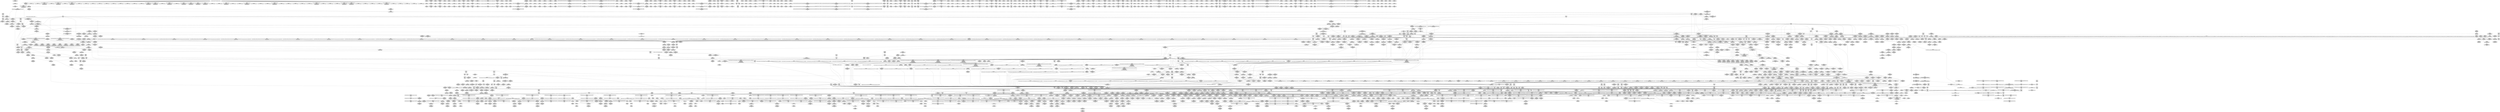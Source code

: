 digraph {
	CE0x62f0560 [shape=record,shape=Mrecord,label="{CE0x62f0560|tomoyo_const_part_length:_if.then|*SummSink*}"]
	CE0x74306b0 [shape=record,shape=Mrecord,label="{CE0x74306b0|tomoyo_mkdev_perm:_tmp31|security/tomoyo/file.c,874|*SummSource*}"]
	CE0x56667a0 [shape=record,shape=Mrecord,label="{CE0x56667a0|i32_255|*Constant*|*SummSink*}"]
	CE0x7488ba0 [shape=record,shape=Mrecord,label="{CE0x7488ba0|tomoyo_domain:_tmp13|security/tomoyo/common.h,1205}"]
	CE0x638c500 [shape=record,shape=Mrecord,label="{CE0x638c500|VOIDTB_TE:_CE_6384,6388_|*MultipleSource*|security/tomoyo/util.c,1010|Function::tomoyo_get_mode&Arg::ns::}"]
	CE0x8a3c0e0 [shape=record,shape=Mrecord,label="{CE0x8a3c0e0|_call_void_mcount()_#3}"]
	CE0x8ab4b50 [shape=record,shape=Mrecord,label="{CE0x8ab4b50|GLOBAL:_tomoyo_fill_path_info|*Constant*|*SummSource*}"]
	CE0x5710fa0 [shape=record,shape=Mrecord,label="{CE0x5710fa0|tomoyo_get_mode:_idxprom6|security/tomoyo/util.c,983}"]
	CE0x5547330 [shape=record,shape=Mrecord,label="{CE0x5547330|tomoyo_mkdev_perm:_call|security/tomoyo/file.c,852}"]
	CE0x8b1b790 [shape=record,shape=Mrecord,label="{CE0x8b1b790|i1_false|*Constant*|*SummSink*}"]
	CE0x71f2330 [shape=record,shape=Mrecord,label="{CE0x71f2330|tomoyo_audit_mkdev_log:_param5|security/tomoyo/file.c,200|*SummSource*}"]
	CE0x615af90 [shape=record,shape=Mrecord,label="{CE0x615af90|tomoyo_get_mode:_tmp7|security/tomoyo/util.c,979|*SummSource*}"]
	CE0x89e70f0 [shape=record,shape=Mrecord,label="{CE0x89e70f0|COLLAPSED:_GCRE_current_task_external_global_%struct.task_struct*:_elem_0::|security/tomoyo/common.h,1205}"]
	CE0x8a5f1f0 [shape=record,shape=Mrecord,label="{CE0x8a5f1f0|new_decode_dev:_and|include/linux/kdev_t.h,52|*SummSource*}"]
	CE0x642a4b0 [shape=record,shape=Mrecord,label="{CE0x642a4b0|0:_%struct.tomoyo_obj_info*,_16:_%struct.tomoyo_domain_info*,_24:_%struct.tomoyo_path_info*,_32:_i32,_36:_i32,_40:_i32,_44:_i8,_72:_i8,_75:_i8,_76:_i8,_77:_i8,_:_SCMRE_8,16_|*MultipleSource*|security/tomoyo/file.c, 844|security/tomoyo/file.c,844|security/tomoyo/file.c,858|Function::tomoyo_init_request_info&Arg::r::}"]
	CE0x620ad20 [shape=record,shape=Mrecord,label="{CE0x620ad20|tomoyo_get_mode:_tmp10|security/tomoyo/util.c,982|*SummSource*}"]
	CE0x549c360 [shape=record,shape=Mrecord,label="{CE0x549c360|i64*_getelementptr_inbounds_(_2_x_i64_,_2_x_i64_*___llvm_gcov_ctr31,_i64_0,_i64_1)|*Constant*}"]
	CE0x755fd30 [shape=record,shape=Mrecord,label="{CE0x755fd30|tomoyo_const_part_length:_conv|security/tomoyo/util.c,626}"]
	CE0x8d14250 [shape=record,shape=Mrecord,label="{CE0x8d14250|rcu_lock_release:_entry|*SummSource*}"]
	CE0x8ba9f80 [shape=record,shape=Mrecord,label="{CE0x8ba9f80|GLOBAL:_lockdep_rcu_suspicious|*Constant*|*SummSink*}"]
	CE0x70eef80 [shape=record,shape=Mrecord,label="{CE0x70eef80|i64*_null|*Constant*|*SummSink*}"]
	CE0x6199780 [shape=record,shape=Mrecord,label="{CE0x6199780|tomoyo_get_mode:_tmp15|security/tomoyo/util.c,983|*SummSink*}"]
	CE0x721b3a0 [shape=record,shape=Mrecord,label="{CE0x721b3a0|tomoyo_mkdev_perm:_param|security/tomoyo/file.c,861|*SummSource*}"]
	CE0x73c1870 [shape=record,shape=Mrecord,label="{CE0x73c1870|tomoyo_const_part_length:_tmp43|security/tomoyo/util.c,644|*SummSource*}"]
	CE0x733dd60 [shape=record,shape=Mrecord,label="{CE0x733dd60|tomoyo_const_part_length:_tmp6|security/tomoyo/util.c,625|*SummSource*}"]
	CE0x8a52c00 [shape=record,shape=Mrecord,label="{CE0x8a52c00|i64*_getelementptr_inbounds_(_6_x_i64_,_6_x_i64_*___llvm_gcov_ctr25,_i64_0,_i64_0)|*Constant*|*SummSource*}"]
	CE0x54ad000 [shape=record,shape=Mrecord,label="{CE0x54ad000|tomoyo_get_mode:_if.end9}"]
	CE0x54ac4a0 [shape=record,shape=Mrecord,label="{CE0x54ac4a0|tomoyo_get_mode:_if.then2|*SummSource*}"]
	CE0x75298b0 [shape=record,shape=Mrecord,label="{CE0x75298b0|tomoyo_domain:_tmp3|*SummSource*}"]
	CE0x55cfa30 [shape=record,shape=Mrecord,label="{CE0x55cfa30|i64_17|*Constant*|*SummSink*}"]
	CE0x8b62070 [shape=record,shape=Mrecord,label="{CE0x8b62070|i64*_getelementptr_inbounds_(_4_x_i64_,_4_x_i64_*___llvm_gcov_ctr33,_i64_0,_i64_0)|*Constant*|*SummSink*}"]
	CE0x75043c0 [shape=record,shape=Mrecord,label="{CE0x75043c0|srcu_read_lock:_tmp|*SummSink*}"]
	CE0x5494b40 [shape=record,shape=Mrecord,label="{CE0x5494b40|tomoyo_const_part_length:_lor.lhs.false|*SummSink*}"]
	CE0x70520c0 [shape=record,shape=Mrecord,label="{CE0x70520c0|i64*_getelementptr_inbounds_(_12_x_i64_,_12_x_i64_*___llvm_gcov_ctr31133,_i64_0,_i64_11)|*Constant*}"]
	CE0x8b1b8f0 [shape=record,shape=Mrecord,label="{CE0x8b1b8f0|tomoyo_get_realpath:_retval.0|*SummSource*}"]
	CE0x6f6f360 [shape=record,shape=Mrecord,label="{CE0x6f6f360|i64*_getelementptr_inbounds_(_31_x_i64_,_31_x_i64_*___llvm_gcov_ctr43150,_i64_0,_i64_9)|*Constant*|*SummSource*}"]
	CE0x7486ca0 [shape=record,shape=Mrecord,label="{CE0x7486ca0|rcu_lock_acquire:___here|*SummSink*}"]
	CE0x8d25570 [shape=record,shape=Mrecord,label="{CE0x8d25570|i32_78|*Constant*}"]
	CE0x63a4fd0 [shape=record,shape=Mrecord,label="{CE0x63a4fd0|0:_i8*,_array:_GCRE_tomoyo_mac_keywords_external_constant_42_x_i8*_:_elem_30::|security/tomoyo/file.c,197}"]
	CE0x8b8a0e0 [shape=record,shape=Mrecord,label="{CE0x8b8a0e0|tomoyo_domain:_tmp11|security/tomoyo/common.h,1205|*SummSource*}"]
	CE0x732f330 [shape=record,shape=Mrecord,label="{CE0x732f330|GLOBAL:_tomoyo_supervisor|*Constant*|*SummSink*}"]
	CE0x62515a0 [shape=record,shape=Mrecord,label="{CE0x62515a0|_ret_i32_%retval.0,_!dbg_!38957|security/tomoyo/util.c,652}"]
	CE0x720c5d0 [shape=record,shape=Mrecord,label="{CE0x720c5d0|tomoyo_audit_mkdev_log:_mkdev8|security/tomoyo/file.c,200|*SummSource*}"]
	CE0x55b29b0 [shape=record,shape=Mrecord,label="{CE0x55b29b0|tomoyo_const_part_length:_incdec.ptr7|security/tomoyo/util.c,631|*SummSource*}"]
	CE0x63a5350 [shape=record,shape=Mrecord,label="{CE0x63a5350|0:_i8*,_array:_GCRE_tomoyo_mac_keywords_external_constant_42_x_i8*_:_elem_32::|security/tomoyo/file.c,197}"]
	CE0x7163950 [shape=record,shape=Mrecord,label="{CE0x7163950|rcu_lock_acquire:_tmp6}"]
	CE0x64cafe0 [shape=record,shape=Mrecord,label="{CE0x64cafe0|i64_2|*Constant*|*SummSink*}"]
	CE0x8a60710 [shape=record,shape=Mrecord,label="{CE0x8a60710|tomoyo_get_realpath:_call|security/tomoyo/file.c,150|*SummSource*}"]
	CE0x64f48d0 [shape=record,shape=Mrecord,label="{CE0x64f48d0|tomoyo_init_request_info:_conv6|security/tomoyo/util.c,1011|*SummSink*}"]
	CE0x62547a0 [shape=record,shape=Mrecord,label="{CE0x62547a0|GLOBAL:___llvm_gcov_ctr43150|Global_var:__llvm_gcov_ctr43150}"]
	CE0x6303390 [shape=record,shape=Mrecord,label="{CE0x6303390|tomoyo_get_mode:_tmp19|security/tomoyo/util.c,985}"]
	CE0x56540c0 [shape=record,shape=Mrecord,label="{CE0x56540c0|_ret_i32_%call,_!dbg_!38902|security/tomoyo/common.h,1097|*SummSource*}"]
	CE0x70d7aa0 [shape=record,shape=Mrecord,label="{CE0x70d7aa0|tomoyo_fill_path_info:_tmp|*SummSource*}"]
	CE0x70c74c0 [shape=record,shape=Mrecord,label="{CE0x70c74c0|128:_i8*,_1208:_%struct.file*,_:_CMRE_6,7_}"]
	CE0x7356b20 [shape=record,shape=Mrecord,label="{CE0x7356b20|srcu_read_unlock:_sp|Function::srcu_read_unlock&Arg::sp::}"]
	CE0x54f72b0 [shape=record,shape=Mrecord,label="{CE0x54f72b0|rcu_lock_acquire:_tmp3|*SummSource*}"]
	CE0x73c0560 [shape=record,shape=Mrecord,label="{CE0x73c0560|rcu_lock_release:_tmp1|*SummSink*}"]
	CE0x5566d70 [shape=record,shape=Mrecord,label="{CE0x5566d70|tomoyo_fill_path_info:_tmp5|security/tomoyo/util.c,667|*SummSink*}"]
	CE0x615b670 [shape=record,shape=Mrecord,label="{CE0x615b670|tomoyo_get_mode:_if.then}"]
	CE0x8a13920 [shape=record,shape=Mrecord,label="{CE0x8a13920|tomoyo_get_realpath:_tobool|security/tomoyo/file.c,151}"]
	CE0x54dcba0 [shape=record,shape=Mrecord,label="{CE0x54dcba0|tomoyo_audit_mkdev_log:_tmp7|security/tomoyo/file.c,199|*SummSource*}"]
	CE0x70f9c30 [shape=record,shape=Mrecord,label="{CE0x70f9c30|tomoyo_fill_path_info:_is_dir|security/tomoyo/util.c,667|*SummSource*}"]
	CE0x55ceee0 [shape=record,shape=Mrecord,label="{CE0x55ceee0|tomoyo_const_part_length:_conv2|security/tomoyo/util.c,627}"]
	CE0x56db960 [shape=record,shape=Mrecord,label="{CE0x56db960|tomoyo_const_part_length:_tmp23|security/tomoyo/util.c,634|*SummSource*}"]
	CE0x6476c60 [shape=record,shape=Mrecord,label="{CE0x6476c60|tomoyo_const_part_length:_tmp21|security/tomoyo/util.c,631}"]
	CE0x563e140 [shape=record,shape=Mrecord,label="{CE0x563e140|i32_47|*Constant*|*SummSink*}"]
	CE0x7226190 [shape=record,shape=Mrecord,label="{CE0x7226190|GLOBAL:_tomoyo_read_lock|*Constant*|*SummSink*}"]
	CE0x7010f40 [shape=record,shape=Mrecord,label="{CE0x7010f40|0:_i8*,_array:_GCRE_tomoyo_mac_keywords_external_constant_42_x_i8*_:_elem_16::|security/tomoyo/file.c,197}"]
	CE0x55c3fb0 [shape=record,shape=Mrecord,label="{CE0x55c3fb0|tomoyo_get_realpath:_buf|Function::tomoyo_get_realpath&Arg::buf::|*SummSink*}"]
	CE0x54e56f0 [shape=record,shape=Mrecord,label="{CE0x54e56f0|get_current:_tmp|*SummSource*}"]
	CE0x71c8f70 [shape=record,shape=Mrecord,label="{CE0x71c8f70|rcu_lock_release:_tmp3}"]
	CE0x8c818d0 [shape=record,shape=Mrecord,label="{CE0x8c818d0|tomoyo_const_part_length:_while.body}"]
	CE0x7435d50 [shape=record,shape=Mrecord,label="{CE0x7435d50|tomoyo_get_mode:_arrayidx|security/tomoyo/util.c,981|*SummSink*}"]
	CE0x563d920 [shape=record,shape=Mrecord,label="{CE0x563d920|%struct.task_struct*_(%struct.task_struct**)*_asm_movq_%gs:$_1:P_,$0_,_r,im,_dirflag_,_fpsr_,_flags_|*SummSink*}"]
	CE0x63f1f70 [shape=record,shape=Mrecord,label="{CE0x63f1f70|tomoyo_audit_mkdev_log:_tmp10|security/tomoyo/file.c,200|*SummSource*}"]
	CE0x7425110 [shape=record,shape=Mrecord,label="{CE0x7425110|tomoyo_mkdev_perm:_tmp30|security/tomoyo/file.c,874|*SummSink*}"]
	CE0x7347b10 [shape=record,shape=Mrecord,label="{CE0x7347b10|tomoyo_domain:_tmp8|security/tomoyo/common.h,1205}"]
	"CONST[source:0(mediator),value:2(dynamic)][purpose:{object}]"
	CE0x615b160 [shape=record,shape=Mrecord,label="{CE0x615b160|tomoyo_get_mode:_tmp3|security/tomoyo/util.c,978|*SummSource*}"]
	CE0x5761fa0 [shape=record,shape=Mrecord,label="{CE0x5761fa0|tomoyo_audit_mkdev_log:_tmp1|*SummSource*}"]
	CE0x75683f0 [shape=record,shape=Mrecord,label="{CE0x75683f0|i32_4|*Constant*}"]
	CE0x7569600 [shape=record,shape=Mrecord,label="{CE0x7569600|tomoyo_init_request_info:_profile3|security/tomoyo/util.c,1008|*SummSource*}"]
	CE0x7470670 [shape=record,shape=Mrecord,label="{CE0x7470670|i32_6|*Constant*}"]
	CE0x7593f70 [shape=record,shape=Mrecord,label="{CE0x7593f70|tomoyo_init_request_info:_ns|security/tomoyo/util.c,1010}"]
	CE0x647ebb0 [shape=record,shape=Mrecord,label="{CE0x647ebb0|tomoyo_audit_mkdev_log:_mkdev4|security/tomoyo/file.c,199}"]
	CE0x70b8790 [shape=record,shape=Mrecord,label="{CE0x70b8790|128:_i8*,_1208:_%struct.file*,_:_CMRE_3,4_}"]
	CE0x62d0450 [shape=record,shape=Mrecord,label="{CE0x62d0450|srcu_read_lock:_sp|Function::srcu_read_lock&Arg::sp::|*SummSource*}"]
	CE0x7005dc0 [shape=record,shape=Mrecord,label="{CE0x7005dc0|i32_48|*Constant*}"]
	CE0x723f4d0 [shape=record,shape=Mrecord,label="{CE0x723f4d0|tomoyo_mkdev_perm:_param6|security/tomoyo/file.c,862}"]
	CE0x61c2510 [shape=record,shape=Mrecord,label="{CE0x61c2510|tomoyo_const_part_length:_add|security/tomoyo/util.c,634|*SummSource*}"]
	CE0x7486430 [shape=record,shape=Mrecord,label="{CE0x7486430|rcu_lock_release:_tmp|*SummSink*}"]
	CE0x6304ed0 [shape=record,shape=Mrecord,label="{CE0x6304ed0|_ret_i32_%call,_!dbg_!38907|include/linux/srcu.h,223|*SummSink*}"]
	CE0x73beaf0 [shape=record,shape=Mrecord,label="{CE0x73beaf0|tomoyo_const_part_length:_tmp41|security/tomoyo/util.c,644}"]
	CE0x6252c20 [shape=record,shape=Mrecord,label="{CE0x6252c20|tomoyo_const_part_length:_conv11|security/tomoyo/util.c,641|*SummSource*}"]
	CE0x5674ae0 [shape=record,shape=Mrecord,label="{CE0x5674ae0|0:_i8,_array:_GCRE_tomoyo_pnnn2mac_constant_2_x_i8_c_0B_0C_,_align_1:_elem_0::|security/tomoyo/file.c,852}"]
	CE0x71799d0 [shape=record,shape=Mrecord,label="{CE0x71799d0|GLOBAL:_new_decode_dev|*Constant*|*SummSink*}"]
	CE0x70fa260 [shape=record,shape=Mrecord,label="{CE0x70fa260|tomoyo_fill_path_info:_frombool|security/tomoyo/util.c,667|*SummSink*}"]
	CE0x8b930a0 [shape=record,shape=Mrecord,label="{CE0x8b930a0|COLLAPSED:_GCMRE___llvm_gcov_ctr35_internal_global_2_x_i64_zeroinitializer:_elem_0:default:}"]
	CE0x8d16f70 [shape=record,shape=Mrecord,label="{CE0x8d16f70|tomoyo_domain:_call3|security/tomoyo/common.h,1205}"]
	CE0x7097ef0 [shape=record,shape=Mrecord,label="{CE0x7097ef0|0:_%struct.tomoyo_obj_info*,_16:_%struct.tomoyo_domain_info*,_24:_%struct.tomoyo_path_info*,_32:_i32,_36:_i32,_40:_i32,_44:_i8,_72:_i8,_75:_i8,_76:_i8,_77:_i8,_:_SCMRE_32,33_}"]
	CE0x56a1550 [shape=record,shape=Mrecord,label="{CE0x56a1550|0:_i8,_array:_GCRE_tomoyo_index2category_constant_39_x_i8_c_00_00_00_00_00_00_00_00_00_00_00_00_00_00_00_00_00_00_00_00_00_00_00_01_01_01_01_01_01_01_01_01_01_01_01_01_01_01_02_,_align_16:_elem_35::|security/tomoyo/util.c,983}"]
	CE0x8a80b10 [shape=record,shape=Mrecord,label="{CE0x8a80b10|tomoyo_get_realpath:_tobool|security/tomoyo/file.c,151|*SummSink*}"]
	CE0x721b740 [shape=record,shape=Mrecord,label="{CE0x721b740|tomoyo_mkdev_perm:_param|security/tomoyo/file.c,861|*SummSink*}"]
	CE0x75ad890 [shape=record,shape=Mrecord,label="{CE0x75ad890|tomoyo_mkdev_perm:_tmp7|security/tomoyo/file.c,852|*SummSource*}"]
	CE0x56500b0 [shape=record,shape=Mrecord,label="{CE0x56500b0|tomoyo_get_realpath:_path|Function::tomoyo_get_realpath&Arg::path::|*SummSource*}"]
	CE0x566d510 [shape=record,shape=Mrecord,label="{CE0x566d510|new_decode_dev:_shr2|include/linux/kdev_t.h,53}"]
	CE0x57423f0 [shape=record,shape=Mrecord,label="{CE0x57423f0|tomoyo_const_part_length:_filename.addr.0}"]
	CE0x632a8a0 [shape=record,shape=Mrecord,label="{CE0x632a8a0|tomoyo_read_lock:_tmp3}"]
	CE0x8c47720 [shape=record,shape=Mrecord,label="{CE0x8c47720|tomoyo_domain:_tmp17|security/tomoyo/common.h,1205|*SummSource*}"]
	CE0x53dc520 [shape=record,shape=Mrecord,label="{CE0x53dc520|tomoyo_audit_mkdev_log:_tmp|*SummSource*}"]
	CE0x711d480 [shape=record,shape=Mrecord,label="{CE0x711d480|srcu_read_unlock:_tmp3|*SummSink*}"]
	CE0x6252d90 [shape=record,shape=Mrecord,label="{CE0x6252d90|tomoyo_const_part_length:_conv11|security/tomoyo/util.c,641|*SummSink*}"]
	CE0x650ef20 [shape=record,shape=Mrecord,label="{CE0x650ef20|i64*_getelementptr_inbounds_(_11_x_i64_,_11_x_i64_*___llvm_gcov_ctr54147,_i64_0,_i64_8)|*Constant*|*SummSink*}"]
	CE0x8b0daf0 [shape=record,shape=Mrecord,label="{CE0x8b0daf0|tomoyo_fill_path_info:_sub|security/tomoyo/util.c,667|*SummSink*}"]
	CE0x6314020 [shape=record,shape=Mrecord,label="{CE0x6314020|tomoyo_get_mode:_tmp22|security/tomoyo/util.c,986}"]
	CE0x75edaf0 [shape=record,shape=Mrecord,label="{CE0x75edaf0|tomoyo_const_part_length:_tmp48|security/tomoyo/util.c,649}"]
	CE0x75db050 [shape=record,shape=Mrecord,label="{CE0x75db050|i64_20|*Constant*|*SummSource*}"]
	CE0x727ef90 [shape=record,shape=Mrecord,label="{CE0x727ef90|tomoyo_mkdev_perm:_mode|Function::tomoyo_mkdev_perm&Arg::mode::|*SummSource*}"]
	CE0x54c7e30 [shape=record,shape=Mrecord,label="{CE0x54c7e30|tomoyo_const_part_length:_tmp19|security/tomoyo/util.c,628|*SummSource*}"]
	CE0x7617a10 [shape=record,shape=Mrecord,label="{CE0x7617a10|tomoyo_init_request_info:_mode5|security/tomoyo/util.c,1011}"]
	CE0x561c1b0 [shape=record,shape=Mrecord,label="{CE0x561c1b0|128:_i8*,_1208:_%struct.file*,_:_CMRE_72,80_|*MultipleSource*|security/tomoyo/common.h,1205|security/tomoyo/common.h,1205}"]
	CE0x702c150 [shape=record,shape=Mrecord,label="{CE0x702c150|tomoyo_const_part_length:_tmp1|*SummSource*}"]
	CE0x72e8050 [shape=record,shape=Mrecord,label="{CE0x72e8050|tomoyo_audit_mkdev_log:_entry|*SummSink*}"]
	CE0x7074b80 [shape=record,shape=Mrecord,label="{CE0x7074b80|_call_void_mcount()_#3|*SummSource*}"]
	CE0x702c370 [shape=record,shape=Mrecord,label="{CE0x702c370|i32_-1|*Constant*|*SummSink*}"]
	CE0x57cd6f0 [shape=record,shape=Mrecord,label="{CE0x57cd6f0|tomoyo_mkdev_perm:_tmp14|security/tomoyo/file.c,857}"]
	CE0x7549290 [shape=record,shape=Mrecord,label="{CE0x7549290|i64*_getelementptr_inbounds_(_12_x_i64_,_12_x_i64_*___llvm_gcov_ctr12,_i64_0,_i64_0)|*Constant*|*SummSink*}"]
	CE0x64a2b50 [shape=record,shape=Mrecord,label="{CE0x64a2b50|tomoyo_const_part_length:_tmp34|security/tomoyo/util.c,642|*SummSource*}"]
	CE0x63ce370 [shape=record,shape=Mrecord,label="{CE0x63ce370|tomoyo_mkdev_perm:_tmp16|security/tomoyo/file.c,857|*SummSource*}"]
	CE0x7172bf0 [shape=record,shape=Mrecord,label="{CE0x7172bf0|i8_3|*Constant*}"]
	CE0x564dbe0 [shape=record,shape=Mrecord,label="{CE0x564dbe0|tomoyo_mkdev_perm:_path1|security/tomoyo/file.c,845|*SummSource*}"]
	CE0x746ef20 [shape=record,shape=Mrecord,label="{CE0x746ef20|tomoyo_fill_path_info:_call11|security/tomoyo/util.c,669|*SummSink*}"]
	CE0x7041380 [shape=record,shape=Mrecord,label="{CE0x7041380|tomoyo_init_request_info:_tmp2|security/tomoyo/util.c,1003|*SummSink*}"]
	CE0x7504050 [shape=record,shape=Mrecord,label="{CE0x7504050|_call_void_mcount()_#3|*SummSink*}"]
	CE0x621f160 [shape=record,shape=Mrecord,label="{CE0x621f160|tomoyo_get_mode:_tmp17|security/tomoyo/util.c,983|*SummSink*}"]
	CE0x7603490 [shape=record,shape=Mrecord,label="{CE0x7603490|tomoyo_const_part_length:_tmp49|security/tomoyo/util.c,649|*SummSink*}"]
	CE0x8cbcf60 [shape=record,shape=Mrecord,label="{CE0x8cbcf60|128:_i8*,_1208:_%struct.file*,_:_CMRE_42,43_}"]
	CE0x8b14890 [shape=record,shape=Mrecord,label="{CE0x8b14890|tomoyo_get_realpath:_tmp10|security/tomoyo/file.c,155|*SummSink*}"]
	CE0x5623fa0 [shape=record,shape=Mrecord,label="{CE0x5623fa0|_call_void_rcu_lock_release(%struct.lockdep_map*_%dep_map)_#9,_!dbg_!38905|include/linux/srcu.h,236}"]
	CE0x7179b20 [shape=record,shape=Mrecord,label="{CE0x7179b20|new_decode_dev:_entry|*SummSource*}"]
	CE0x62f0440 [shape=record,shape=Mrecord,label="{CE0x62f0440|tomoyo_const_part_length:_if.then}"]
	CE0x7084180 [shape=record,shape=Mrecord,label="{CE0x7084180|i32_255|*Constant*}"]
	CE0x6fd5650 [shape=record,shape=Mrecord,label="{CE0x6fd5650|tomoyo_const_part_length:_tmp17|security/tomoyo/util.c,627|*SummSource*}"]
	CE0x6316420 [shape=record,shape=Mrecord,label="{CE0x6316420|tomoyo_mkdev_perm:_if.then21|*SummSink*}"]
	CE0x57002e0 [shape=record,shape=Mrecord,label="{CE0x57002e0|i64*_getelementptr_inbounds_(_2_x_i64_,_2_x_i64_*___llvm_gcov_ctr32,_i64_0,_i64_0)|*Constant*|*SummSource*}"]
	CE0x638c350 [shape=record,shape=Mrecord,label="{CE0x638c350|VOIDTB_TE:_CE_6368,6376_|*MultipleSource*|security/tomoyo/util.c,1010|Function::tomoyo_get_mode&Arg::ns::}"]
	CE0x6379820 [shape=record,shape=Mrecord,label="{CE0x6379820|rcu_lock_acquire:_tmp1|*SummSource*}"]
	CE0x7163850 [shape=record,shape=Mrecord,label="{CE0x7163850|i64*_getelementptr_inbounds_(_4_x_i64_,_4_x_i64_*___llvm_gcov_ctr24,_i64_0,_i64_3)|*Constant*|*SummSource*}"]
	CE0x724c620 [shape=record,shape=Mrecord,label="{CE0x724c620|i32_4|*Constant*|*SummSink*}"]
	CE0x7005540 [shape=record,shape=Mrecord,label="{CE0x7005540|rcu_lock_release:_tmp3|*SummSource*}"]
	CE0x6304c70 [shape=record,shape=Mrecord,label="{CE0x6304c70|GLOBAL:___llvm_gcov_ctr32134|Global_var:__llvm_gcov_ctr32134}"]
	CE0x8a3c150 [shape=record,shape=Mrecord,label="{CE0x8a3c150|_call_void_mcount()_#3|*SummSource*}"]
	CE0x6362ab0 [shape=record,shape=Mrecord,label="{CE0x6362ab0|tomoyo_const_part_length:_tmp26|security/tomoyo/util.c,641|*SummSource*}"]
	CE0x6fbef90 [shape=record,shape=Mrecord,label="{CE0x6fbef90|tomoyo_get_mode:_if.end14|*SummSink*}"]
	CE0x75ad600 [shape=record,shape=Mrecord,label="{CE0x75ad600|tomoyo_const_part_length:_if.then17}"]
	CE0x80156c0 [shape=record,shape=Mrecord,label="{CE0x80156c0|tomoyo_const_part_length:_sw.epilog|*SummSource*}"]
	CE0x7593720 [shape=record,shape=Mrecord,label="{CE0x7593720|i32_10|*Constant*|*SummSink*}"]
	CE0x647e3b0 [shape=record,shape=Mrecord,label="{CE0x647e3b0|tomoyo_audit_mkdev_log:_tmp11|security/tomoyo/file.c,201}"]
	CE0x7529c20 [shape=record,shape=Mrecord,label="{CE0x7529c20|tomoyo_fill_path_info:_conv|security/tomoyo/util.c,664|*SummSink*}"]
	CE0x738b3d0 [shape=record,shape=Mrecord,label="{CE0x738b3d0|tomoyo_fill_path_info:_bb|*SummSink*}"]
	CE0x6256cd0 [shape=record,shape=Mrecord,label="{CE0x6256cd0|i64_3|*Constant*|*SummSource*}"]
	CE0x70875e0 [shape=record,shape=Mrecord,label="{CE0x70875e0|i64*_getelementptr_inbounds_(_4_x_i64_,_4_x_i64_*___llvm_gcov_ctr24,_i64_0,_i64_3)|*Constant*}"]
	CE0x72e8590 [shape=record,shape=Mrecord,label="{CE0x72e8590|tomoyo_mkdev_perm:_minor|security/tomoyo/file.c,865|*SummSource*}"]
	CE0x55e8470 [shape=record,shape=Mrecord,label="{CE0x55e8470|tomoyo_init_request_info:_index|Function::tomoyo_init_request_info&Arg::index::}"]
	CE0x8a83f50 [shape=record,shape=Mrecord,label="{CE0x8a83f50|tomoyo_audit_mkdev_log:_param|security/tomoyo/file.c,198|*SummSource*}"]
	CE0x72e8330 [shape=record,shape=Mrecord,label="{CE0x72e8330|_call_void_tomoyo_check_acl(%struct.tomoyo_request_info*_%r,_i1_(%struct.tomoyo_request_info*,_%struct.tomoyo_acl_info*)*_tomoyo_check_mkdev_acl)_#9,_!dbg_!38953|security/tomoyo/file.c,866}"]
	CE0x614c780 [shape=record,shape=Mrecord,label="{CE0x614c780|tomoyo_const_part_length:_if.then27|*SummSink*}"]
	CE0x63bfe20 [shape=record,shape=Mrecord,label="{CE0x63bfe20|tomoyo_mkdev_perm:_tmp19|security/tomoyo/file.c,858}"]
	CE0x70c7740 [shape=record,shape=Mrecord,label="{CE0x70c7740|128:_i8*,_1208:_%struct.file*,_:_CMRE_8,16_|*MultipleSource*|security/tomoyo/common.h,1205|security/tomoyo/common.h,1205}"]
	CE0x61ce240 [shape=record,shape=Mrecord,label="{CE0x61ce240|tomoyo_domain:_tmp7|security/tomoyo/common.h,1205|*SummSink*}"]
	CE0x62da090 [shape=record,shape=Mrecord,label="{CE0x62da090|tomoyo_get_mode:_conv5|security/tomoyo/util.c,983}"]
	CE0x71a1060 [shape=record,shape=Mrecord,label="{CE0x71a1060|_call_void_lock_acquire(%struct.lockdep_map*_%map,_i32_0,_i32_0,_i32_2,_i32_0,_%struct.lockdep_map*_null,_i64_ptrtoint_(i8*_blockaddress(_rcu_lock_acquire,_%__here)_to_i64))_#9,_!dbg_!38907|include/linux/rcupdate.h,418}"]
	CE0x8af3e40 [shape=record,shape=Mrecord,label="{CE0x8af3e40|0:_i8,_array:_GCRE_tomoyo_index2category_constant_39_x_i8_c_00_00_00_00_00_00_00_00_00_00_00_00_00_00_00_00_00_00_00_00_00_00_00_01_01_01_01_01_01_01_01_01_01_01_01_01_01_01_02_,_align_16:_elem_21::|security/tomoyo/util.c,983}"]
	CE0x6352610 [shape=record,shape=Mrecord,label="{CE0x6352610|tomoyo_get_mode:_tmp25|security/tomoyo/util.c,987}"]
	CE0x8a4d230 [shape=record,shape=Mrecord,label="{CE0x8a4d230|rcu_lock_acquire:_map|Function::rcu_lock_acquire&Arg::map::}"]
	CE0x71e20f0 [shape=record,shape=Mrecord,label="{CE0x71e20f0|tomoyo_mkdev_perm:_param_type|security/tomoyo/file.c,860|*SummSink*}"]
	CE0x5548ae0 [shape=record,shape=Mrecord,label="{CE0x5548ae0|tomoyo_read_lock:_entry}"]
	CE0x56a12a0 [shape=record,shape=Mrecord,label="{CE0x56a12a0|0:_i8,_array:_GCRE_tomoyo_index2category_constant_39_x_i8_c_00_00_00_00_00_00_00_00_00_00_00_00_00_00_00_00_00_00_00_00_00_00_00_01_01_01_01_01_01_01_01_01_01_01_01_01_01_01_02_,_align_16:_elem_34::|security/tomoyo/util.c,983}"]
	CE0x727f0e0 [shape=record,shape=Mrecord,label="{CE0x727f0e0|tomoyo_mkdev_perm:_mode|Function::tomoyo_mkdev_perm&Arg::mode::|*SummSink*}"]
	CE0x57cdd20 [shape=record,shape=Mrecord,label="{CE0x57cdd20|tomoyo_mkdev_perm:_tmp15|security/tomoyo/file.c,857|*SummSink*}"]
	CE0x72cb3f0 [shape=record,shape=Mrecord,label="{CE0x72cb3f0|tomoyo_const_part_length:_tmp30|security/tomoyo/util.c,641}"]
	CE0x8a0aa60 [shape=record,shape=Mrecord,label="{CE0x8a0aa60|tomoyo_domain:_land.lhs.true|*SummSource*}"]
	CE0x74cdfb0 [shape=record,shape=Mrecord,label="{CE0x74cdfb0|tomoyo_const_part_length:_tmp46|security/tomoyo/util.c,646|*SummSink*}"]
	CE0x74ce020 [shape=record,shape=Mrecord,label="{CE0x74ce020|tomoyo_const_part_length:_tmp47|security/tomoyo/util.c,646|*SummSink*}"]
	CE0x7379e00 [shape=record,shape=Mrecord,label="{CE0x7379e00|i32_9|*Constant*}"]
	CE0x73657f0 [shape=record,shape=Mrecord,label="{CE0x73657f0|i32_48|*Constant*|*SummSink*}"]
	CE0x73d08c0 [shape=record,shape=Mrecord,label="{CE0x73d08c0|tomoyo_mkdev_perm:_tmp24|security/tomoyo/file.c,871}"]
	CE0x72cf360 [shape=record,shape=Mrecord,label="{CE0x72cf360|tomoyo_fill_path_info:_tmp13|*LoadInst*|security/tomoyo/util.c,668|*SummSink*}"]
	CE0x61fa130 [shape=record,shape=Mrecord,label="{CE0x61fa130|VOIDTB_TE:_SCMRE_32,40_|*MultipleSource*|security/tomoyo/file.c, 845|security/tomoyo/file.c,845|security/tomoyo/file.c,845}"]
	CE0x749f7c0 [shape=record,shape=Mrecord,label="{CE0x749f7c0|tomoyo_const_part_length:_tmp44|security/tomoyo/util.c,645|*SummSink*}"]
	CE0x63035f0 [shape=record,shape=Mrecord,label="{CE0x63035f0|tomoyo_get_mode:_tmp19|security/tomoyo/util.c,985|*SummSink*}"]
	CE0x562bd20 [shape=record,shape=Mrecord,label="{CE0x562bd20|i64*_getelementptr_inbounds_(_4_x_i64_,_4_x_i64_*___llvm_gcov_ctr33,_i64_0,_i64_0)|*Constant*}"]
	CE0x55c4130 [shape=record,shape=Mrecord,label="{CE0x55c4130|tomoyo_get_realpath:_entry|*SummSource*}"]
	CE0x73ad7e0 [shape=record,shape=Mrecord,label="{CE0x73ad7e0|tomoyo_get_mode:_tmp5|security/tomoyo/util.c,978|*SummSink*}"]
	CE0x7356f20 [shape=record,shape=Mrecord,label="{CE0x7356f20|srcu_read_unlock:_idx|Function::srcu_read_unlock&Arg::idx::|*SummSource*}"]
	CE0x750ebd0 [shape=record,shape=Mrecord,label="{CE0x750ebd0|GLOBAL:___srcu_read_lock|*Constant*|*SummSink*}"]
	CE0x62fc2c0 [shape=record,shape=Mrecord,label="{CE0x62fc2c0|_ret_i32_%call,_!dbg_!38907|include/linux/srcu.h,223}"]
	CE0x8a4d0d0 [shape=record,shape=Mrecord,label="{CE0x8a4d0d0|_ret_void,_!dbg_!38908|include/linux/rcupdate.h,419|*SummSink*}"]
	CE0x7470830 [shape=record,shape=Mrecord,label="{CE0x7470830|tomoyo_get_mode:_idxprom|security/tomoyo/util.c,981}"]
	CE0x566de70 [shape=record,shape=Mrecord,label="{CE0x566de70|new_decode_dev:_or|include/linux/kdev_t.h,53|*SummSource*}"]
	CE0x8d146b0 [shape=record,shape=Mrecord,label="{CE0x8d146b0|tomoyo_fill_path_info:_tmp1|*SummSource*}"]
	CE0x7481b60 [shape=record,shape=Mrecord,label="{CE0x7481b60|i64*_getelementptr_inbounds_(_5_x_i64_,_5_x_i64_*___llvm_gcov_ctr32134,_i64_0,_i64_0)|*Constant*|*SummSink*}"]
	CE0x8a3dc30 [shape=record,shape=Mrecord,label="{CE0x8a3dc30|_call_void_mcount()_#3|*SummSink*}"]
	CE0x62e00c0 [shape=record,shape=Mrecord,label="{CE0x62e00c0|tomoyo_get_mode:_cmp11|security/tomoyo/util.c,985|*SummSink*}"]
	CE0x63a56d0 [shape=record,shape=Mrecord,label="{CE0x63a56d0|0:_i8*,_array:_GCRE_tomoyo_mac_keywords_external_constant_42_x_i8*_:_elem_34::|security/tomoyo/file.c,197}"]
	CE0x8015ca0 [shape=record,shape=Mrecord,label="{CE0x8015ca0|i32_0|*Constant*}"]
	CE0x62546e0 [shape=record,shape=Mrecord,label="{CE0x62546e0|i64_0|*Constant*}"]
	CE0x6171d30 [shape=record,shape=Mrecord,label="{CE0x6171d30|tomoyo_const_part_length:_conv24|security/tomoyo/util.c,644|*SummSource*}"]
	CE0x713eea0 [shape=record,shape=Mrecord,label="{CE0x713eea0|i64*_getelementptr_inbounds_(_31_x_i64_,_31_x_i64_*___llvm_gcov_ctr43150,_i64_0,_i64_4)|*Constant*}"]
	CE0x5589db0 [shape=record,shape=Mrecord,label="{CE0x5589db0|tomoyo_const_part_length:_incdec.ptr|security/tomoyo/util.c,626|*SummSink*}"]
	CE0x6254af0 [shape=record,shape=Mrecord,label="{CE0x6254af0|rcu_lock_acquire:_indirectgoto|*SummSink*}"]
	CE0x8cc67c0 [shape=record,shape=Mrecord,label="{CE0x8cc67c0|tomoyo_fill_path_info:_call2|security/tomoyo/util.c,666|*SummSource*}"]
	CE0x5674bc0 [shape=record,shape=Mrecord,label="{CE0x5674bc0|tomoyo_get_realpath:_tmp3|security/tomoyo/file.c,151|*SummSink*}"]
	CE0x6254520 [shape=record,shape=Mrecord,label="{CE0x6254520|i32_2|*Constant*}"]
	CE0x556b230 [shape=record,shape=Mrecord,label="{CE0x556b230|tomoyo_mkdev_perm:_obj|security/tomoyo/file.c, 845|*SummSource*}"]
	CE0x8b52350 [shape=record,shape=Mrecord,label="{CE0x8b52350|%struct.task_struct*_(%struct.task_struct**)*_asm_movq_%gs:$_1:P_,$0_,_r,im,_dirflag_,_fpsr_,_flags_}"]
	CE0x7052230 [shape=record,shape=Mrecord,label="{CE0x7052230|i64*_getelementptr_inbounds_(_12_x_i64_,_12_x_i64_*___llvm_gcov_ctr31133,_i64_0,_i64_11)|*Constant*|*SummSource*}"]
	CE0x6494fc0 [shape=record,shape=Mrecord,label="{CE0x6494fc0|tomoyo_const_part_length:_conv11|security/tomoyo/util.c,641}"]
	CE0x5700210 [shape=record,shape=Mrecord,label="{CE0x5700210|i64*_getelementptr_inbounds_(_2_x_i64_,_2_x_i64_*___llvm_gcov_ctr32,_i64_0,_i64_0)|*Constant*}"]
	CE0x73c2bd0 [shape=record,shape=Mrecord,label="{CE0x73c2bd0|tomoyo_mkdev_perm:_error.0}"]
	CE0x8a80aa0 [shape=record,shape=Mrecord,label="{CE0x8a80aa0|tomoyo_get_realpath:_tmp3|security/tomoyo/file.c,151}"]
	CE0x711f270 [shape=record,shape=Mrecord,label="{CE0x711f270|0:_%struct.tomoyo_obj_info*,_16:_%struct.tomoyo_domain_info*,_24:_%struct.tomoyo_path_info*,_32:_i32,_36:_i32,_40:_i32,_44:_i8,_72:_i8,_75:_i8,_76:_i8,_77:_i8,_:_SCMRE_54,55_}"]
	CE0x75bcc30 [shape=record,shape=Mrecord,label="{CE0x75bcc30|tomoyo_init_request_info:_call4|security/tomoyo/util.c,1010|*SummSink*}"]
	CE0x8c90860 [shape=record,shape=Mrecord,label="{CE0x8c90860|i64*_getelementptr_inbounds_(_11_x_i64_,_11_x_i64_*___llvm_gcov_ctr54147,_i64_0,_i64_9)|*Constant*|*SummSource*}"]
	CE0x75dfd30 [shape=record,shape=Mrecord,label="{CE0x75dfd30|tomoyo_const_part_length:_tmp33|security/tomoyo/util.c,642}"]
	CE0x55d5f10 [shape=record,shape=Mrecord,label="{CE0x55d5f10|new_decode_dev:_or4|include/linux/kdev_t.h,54|*SummSink*}"]
	CE0x750f520 [shape=record,shape=Mrecord,label="{CE0x750f520|tomoyo_domain:_tmp16|security/tomoyo/common.h,1205|*SummSink*}"]
	CE0x702c4e0 [shape=record,shape=Mrecord,label="{CE0x702c4e0|__llvm_gcov_indirect_counter_increment114:_tmp|*SummSink*}"]
	CE0x8a09ee0 [shape=record,shape=Mrecord,label="{CE0x8a09ee0|tomoyo_domain:_tmp1}"]
	CE0x64809d0 [shape=record,shape=Mrecord,label="{CE0x64809d0|tomoyo_const_part_length:_inc|security/tomoyo/util.c,628|*SummSource*}"]
	CE0x6fd5520 [shape=record,shape=Mrecord,label="{CE0x6fd5520|tomoyo_const_part_length:_tmp17|security/tomoyo/util.c,627}"]
	CE0x7515820 [shape=record,shape=Mrecord,label="{CE0x7515820|tomoyo_get_mode:_tmp8|security/tomoyo/util.c,979|*SummSource*}"]
	CE0x62962e0 [shape=record,shape=Mrecord,label="{CE0x62962e0|tomoyo_init_request_info:_tmp9|security/tomoyo/util.c,1006}"]
	CE0x7179f00 [shape=record,shape=Mrecord,label="{CE0x7179f00|tomoyo_mkdev_perm:_dev|Function::tomoyo_mkdev_perm&Arg::dev::}"]
	CE0x75dfbe0 [shape=record,shape=Mrecord,label="{CE0x75dfbe0|rcu_lock_release:_tmp6}"]
	CE0x72569d0 [shape=record,shape=Mrecord,label="{CE0x72569d0|tomoyo_mkdev_perm:_param12|security/tomoyo/file.c,864}"]
	CE0x8ad7e40 [shape=record,shape=Mrecord,label="{CE0x8ad7e40|_call_void_rcu_lock_acquire(%struct.lockdep_map*_%dep_map)_#9,_!dbg_!38906|include/linux/srcu.h,222|*SummSink*}"]
	CE0x73ad700 [shape=record,shape=Mrecord,label="{CE0x73ad700|tomoyo_get_mode:_tmp5|security/tomoyo/util.c,978}"]
	CE0x6452ae0 [shape=record,shape=Mrecord,label="{CE0x6452ae0|GLOBAL:_tomoyo_init_request_info|*Constant*}"]
	CE0x75f3440 [shape=record,shape=Mrecord,label="{CE0x75f3440|tomoyo_init_request_info:_mode5|security/tomoyo/util.c,1011|*SummSink*}"]
	CE0x62f04b0 [shape=record,shape=Mrecord,label="{CE0x62f04b0|tomoyo_const_part_length:_if.then|*SummSource*}"]
	CE0x55cfc50 [shape=record,shape=Mrecord,label="{CE0x55cfc50|tomoyo_const_part_length:_tmp25|security/tomoyo/util.c,641|*SummSource*}"]
	CE0x89e7560 [shape=record,shape=Mrecord,label="{CE0x89e7560|i32_22|*Constant*}"]
	CE0x53dbbf0 [shape=record,shape=Mrecord,label="{CE0x53dbbf0|tomoyo_fill_path_info:_arrayidx|security/tomoyo/util.c,667|*SummSource*}"]
	CE0x70ef780 [shape=record,shape=Mrecord,label="{CE0x70ef780|__llvm_gcov_indirect_counter_increment114:_tmp3|*SummSource*}"]
	CE0x6fbf080 [shape=record,shape=Mrecord,label="{CE0x6fbf080|tomoyo_get_mode:_tmp}"]
	CE0x55472c0 [shape=record,shape=Mrecord,label="{CE0x55472c0|tomoyo_init_request_info:_entry}"]
	CE0x54dced0 [shape=record,shape=Mrecord,label="{CE0x54dced0|tomoyo_audit_mkdev_log:_mkdev10|security/tomoyo/file.c,201|*SummSink*}"]
	CE0x75f0790 [shape=record,shape=Mrecord,label="{CE0x75f0790|tomoyo_get_mode:_entry}"]
	CE0x73bdbb0 [shape=record,shape=Mrecord,label="{CE0x73bdbb0|tomoyo_const_part_length:_cmp25|security/tomoyo/util.c,644|*SummSink*}"]
	CE0x8ac7cc0 [shape=record,shape=Mrecord,label="{CE0x8ac7cc0|tomoyo_get_mode:_config|security/tomoyo/util.c,981|*SummSource*}"]
	CE0x6409a30 [shape=record,shape=Mrecord,label="{CE0x6409a30|tomoyo_mkdev_perm:_tmp20|security/tomoyo/file.c,868|*SummSource*}"]
	CE0x614cda0 [shape=record,shape=Mrecord,label="{CE0x614cda0|i64*_getelementptr_inbounds_(_31_x_i64_,_31_x_i64_*___llvm_gcov_ctr43150,_i64_0,_i64_16)|*Constant*|*SummSink*}"]
	CE0x5567390 [shape=record,shape=Mrecord,label="{CE0x5567390|0:_i8,_array:_GCRE_tomoyo_index2category_constant_39_x_i8_c_00_00_00_00_00_00_00_00_00_00_00_00_00_00_00_00_00_00_00_00_00_00_00_01_01_01_01_01_01_01_01_01_01_01_01_01_01_01_02_,_align_16:_elem_10::|security/tomoyo/util.c,983}"]
	CE0x72a85e0 [shape=record,shape=Mrecord,label="{CE0x72a85e0|tomoyo_audit_mkdev_log:_entry}"]
	CE0x72cbb00 [shape=record,shape=Mrecord,label="{CE0x72cbb00|GLOBAL:___llvm_gcov_global_state_pred45|Global_var:__llvm_gcov_global_state_pred45}"]
	CE0x71649f0 [shape=record,shape=Mrecord,label="{CE0x71649f0|0:_%struct.tomoyo_obj_info*,_16:_%struct.tomoyo_domain_info*,_24:_%struct.tomoyo_path_info*,_32:_i32,_36:_i32,_40:_i32,_44:_i8,_72:_i8,_75:_i8,_76:_i8,_77:_i8,_:_SCMRE_74,75_|*MultipleSource*|security/tomoyo/file.c, 844|security/tomoyo/file.c,844|security/tomoyo/file.c,858|Function::tomoyo_init_request_info&Arg::r::}"]
	CE0x7569210 [shape=record,shape=Mrecord,label="{CE0x7569210|tomoyo_init_request_info:_tmp11|security/tomoyo/util.c,1007|*SummSink*}"]
	CE0x7243250 [shape=record,shape=Mrecord,label="{CE0x7243250|__llvm_gcov_indirect_counter_increment114:_tmp2|*SummSink*}"]
	CE0x74fe650 [shape=record,shape=Mrecord,label="{CE0x74fe650|srcu_read_lock:_tmp1|*SummSource*}"]
	CE0x8b0dca0 [shape=record,shape=Mrecord,label="{CE0x8b0dca0|tomoyo_fill_path_info:_idxprom|security/tomoyo/util.c,667}"]
	CE0x73ceed0 [shape=record,shape=Mrecord,label="{CE0x73ceed0|i64*_getelementptr_inbounds_(_12_x_i64_,_12_x_i64_*___llvm_gcov_ctr12,_i64_0,_i64_9)|*Constant*|*SummSource*}"]
	CE0x700f3d0 [shape=record,shape=Mrecord,label="{CE0x700f3d0|tomoyo_mkdev_perm:_tmp|*SummSink*}"]
	CE0x61db660 [shape=record,shape=Mrecord,label="{CE0x61db660|srcu_read_lock:_call|include/linux/srcu.h,220}"]
	CE0x8a849f0 [shape=record,shape=Mrecord,label="{CE0x8a849f0|new_decode_dev:_tmp|*SummSink*}"]
	CE0x70b8800 [shape=record,shape=Mrecord,label="{CE0x70b8800|128:_i8*,_1208:_%struct.file*,_:_CMRE_1,2_}"]
	CE0x70ef6c0 [shape=record,shape=Mrecord,label="{CE0x70ef6c0|__llvm_gcov_indirect_counter_increment114:_tmp3}"]
	CE0x54ae650 [shape=record,shape=Mrecord,label="{CE0x54ae650|rcu_lock_release:_tmp6|*SummSource*}"]
	CE0x747ff90 [shape=record,shape=Mrecord,label="{CE0x747ff90|rcu_lock_release:_map|Function::rcu_lock_release&Arg::map::|*SummSource*}"]
	CE0x7447f00 [shape=record,shape=Mrecord,label="{CE0x7447f00|tomoyo_fill_path_info:_is_patterned|security/tomoyo/util.c,668|*SummSink*}"]
	CE0x7606770 [shape=record,shape=Mrecord,label="{CE0x7606770|tomoyo_init_request_info:_mode|security/tomoyo/util.c,1010|*SummSource*}"]
	CE0x6254410 [shape=record,shape=Mrecord,label="{CE0x6254410|i32_0|*Constant*}"]
	CE0x73be180 [shape=record,shape=Mrecord,label="{CE0x73be180|i64_25|*Constant*|*SummSink*}"]
	CE0x7617f80 [shape=record,shape=Mrecord,label="{CE0x7617f80|tomoyo_init_request_info:_tmp13|*LoadInst*|security/tomoyo/util.c,1011}"]
	CE0x7412f20 [shape=record,shape=Mrecord,label="{CE0x7412f20|i64*_getelementptr_inbounds_(_12_x_i64_,_12_x_i64_*___llvm_gcov_ctr12,_i64_0,_i64_11)|*Constant*}"]
	CE0x7382b50 [shape=record,shape=Mrecord,label="{CE0x7382b50|tomoyo_get_mode:_tmp4|security/tomoyo/util.c,978}"]
	CE0x89e7770 [shape=record,shape=Mrecord,label="{CE0x89e7770|i32_22|*Constant*|*SummSink*}"]
	CE0x7297d60 [shape=record,shape=Mrecord,label="{CE0x7297d60|tomoyo_const_part_length:_tmp8|security/tomoyo/util.c,626|*SummSource*}"]
	CE0x5494610 [shape=record,shape=Mrecord,label="{CE0x5494610|tomoyo_const_part_length:_tmp31|security/tomoyo/util.c,641|*SummSink*}"]
	CE0x62e0410 [shape=record,shape=Mrecord,label="{CE0x62e0410|tomoyo_get_mode:_cmp11|security/tomoyo/util.c,985|*SummSource*}"]
	CE0x6255a80 [shape=record,shape=Mrecord,label="{CE0x6255a80|tomoyo_const_part_length:_tmp11|security/tomoyo/util.c,626|*SummSink*}"]
	CE0x620b060 [shape=record,shape=Mrecord,label="{CE0x620b060|tomoyo_fill_path_info:_name1|security/tomoyo/util.c,663|*SummSink*}"]
	CE0x73bfe80 [shape=record,shape=Mrecord,label="{CE0x73bfe80|tomoyo_const_part_length:_tmp4|security/tomoyo/util.c,624|*SummSource*}"]
	CE0x7349c20 [shape=record,shape=Mrecord,label="{CE0x7349c20|tomoyo_read_unlock:_idx|Function::tomoyo_read_unlock&Arg::idx::|*SummSink*}"]
	CE0x565d9c0 [shape=record,shape=Mrecord,label="{CE0x565d9c0|128:_i8*,_1208:_%struct.file*,_:_CMRE_120,128_|*MultipleSource*|security/tomoyo/common.h,1205|security/tomoyo/common.h,1205}"]
	CE0x8b0bd60 [shape=record,shape=Mrecord,label="{CE0x8b0bd60|GLOBAL:___srcu_read_unlock|*Constant*}"]
	CE0x73f0fc0 [shape=record,shape=Mrecord,label="{CE0x73f0fc0|tomoyo_mkdev_perm:_error.1|*SummSource*}"]
	CE0x71f8730 [shape=record,shape=Mrecord,label="{CE0x71f8730|tomoyo_audit_mkdev_log:_mode|security/tomoyo/file.c,200|*SummSource*}"]
	CE0x712f7d0 [shape=record,shape=Mrecord,label="{CE0x712f7d0|tomoyo_fill_path_info:_tmp2|*LoadInst*|security/tomoyo/util.c,663|*SummSink*}"]
	CE0x7086000 [shape=record,shape=Mrecord,label="{CE0x7086000|tomoyo_const_part_length:_tmp1}"]
	CE0x61cdd70 [shape=record,shape=Mrecord,label="{CE0x61cdd70|srcu_read_lock:_tmp2|*SummSink*}"]
	CE0x63fe3f0 [shape=record,shape=Mrecord,label="{CE0x63fe3f0|tomoyo_const_part_length:_sw.bb9}"]
	CE0x5494370 [shape=record,shape=Mrecord,label="{CE0x5494370|tomoyo_const_part_length:_tmp31|security/tomoyo/util.c,641}"]
	CE0x738afe0 [shape=record,shape=Mrecord,label="{CE0x738afe0|rcu_lock_release:_entry|*SummSink*}"]
	CE0x721ba30 [shape=record,shape=Mrecord,label="{CE0x721ba30|tomoyo_mkdev_perm:_mkdev|security/tomoyo/file.c,861|*SummSink*}"]
	CE0x54ac5f0 [shape=record,shape=Mrecord,label="{CE0x54ac5f0|tomoyo_get_mode:_if.then2|*SummSink*}"]
	CE0x716a0b0 [shape=record,shape=Mrecord,label="{CE0x716a0b0|rcu_lock_acquire:_tmp1}"]
	CE0x55d60c0 [shape=record,shape=Mrecord,label="{CE0x55d60c0|tomoyo_audit_mkdev_log:_bb}"]
	CE0x63aba50 [shape=record,shape=Mrecord,label="{CE0x63aba50|0:_i8*,_array:_GCRE_tomoyo_mac_keywords_external_constant_42_x_i8*_:_elem_39::|security/tomoyo/file.c,197}"]
	CE0x8b0c1d0 [shape=record,shape=Mrecord,label="{CE0x8b0c1d0|GLOBAL:___srcu_read_unlock|*Constant*|*SummSink*}"]
	CE0x8a1b210 [shape=record,shape=Mrecord,label="{CE0x8a1b210|get_current:_tmp}"]
	CE0x56db000 [shape=record,shape=Mrecord,label="{CE0x56db000|tomoyo_const_part_length:_conv|security/tomoyo/util.c,626|*SummSink*}"]
	CE0x8a3dfc0 [shape=record,shape=Mrecord,label="{CE0x8a3dfc0|tomoyo_get_realpath:_bb}"]
	CE0x7573aa0 [shape=record,shape=Mrecord,label="{CE0x7573aa0|tomoyo_get_mode:_tmp15|security/tomoyo/util.c,983}"]
	CE0x8a50640 [shape=record,shape=Mrecord,label="{CE0x8a50640|tomoyo_const_part_length:_tmp16|security/tomoyo/util.c,627}"]
	CE0x75293c0 [shape=record,shape=Mrecord,label="{CE0x75293c0|tomoyo_get_mode:_tmp8|security/tomoyo/util.c,979}"]
	CE0x73c0320 [shape=record,shape=Mrecord,label="{CE0x73c0320|rcu_lock_release:_tmp1|*SummSource*}"]
	CE0x6581620 [shape=record,shape=Mrecord,label="{CE0x6581620|tomoyo_mkdev_perm:_obj|security/tomoyo/file.c, 845|*SummSink*}"]
	CE0x6241ca0 [shape=record,shape=Mrecord,label="{CE0x6241ca0|i64*_getelementptr_inbounds_(_5_x_i64_,_5_x_i64_*___llvm_gcov_ctr32134,_i64_0,_i64_3)|*Constant*|*SummSource*}"]
	CE0x562b9d0 [shape=record,shape=Mrecord,label="{CE0x562b9d0|tomoyo_fill_path_info:_tmp8|security/tomoyo/util.c,667|*SummSource*}"]
	CE0x7257220 [shape=record,shape=Mrecord,label="{CE0x7257220|tomoyo_mkdev_perm:_mode11|security/tomoyo/file.c,863|*SummSource*}"]
	CE0x732ee20 [shape=record,shape=Mrecord,label="{CE0x732ee20|tomoyo_audit_mkdev_log:_call|security/tomoyo/file.c,196|*SummSource*}"]
	CE0x63a4e10 [shape=record,shape=Mrecord,label="{CE0x63a4e10|0:_i8*,_array:_GCRE_tomoyo_mac_keywords_external_constant_42_x_i8*_:_elem_29::|security/tomoyo/file.c,197}"]
	CE0x8a52df0 [shape=record,shape=Mrecord,label="{CE0x8a52df0|COLLAPSED:_GCMRE___llvm_gcov_ctr25_internal_global_6_x_i64_zeroinitializer:_elem_0:default:}"]
	CE0x8a3d730 [shape=record,shape=Mrecord,label="{CE0x8a3d730|tomoyo_get_realpath:_tmp2|*LoadInst*|security/tomoyo/file.c,151|*SummSink*}"]
	CE0x7573480 [shape=record,shape=Mrecord,label="{CE0x7573480|i8_1|*Constant*|*SummSink*}"]
	CE0x5496930 [shape=record,shape=Mrecord,label="{CE0x5496930|0:_i8*,_array:_GCRE_tomoyo_mac_keywords_external_constant_42_x_i8*_:_elem_10::|security/tomoyo/file.c,197}"]
	CE0x64deeb0 [shape=record,shape=Mrecord,label="{CE0x64deeb0|tomoyo_get_realpath:_tmp7|security/tomoyo/file.c,152}"]
	CE0x8ab4e10 [shape=record,shape=Mrecord,label="{CE0x8ab4e10|tomoyo_fill_path_info:_entry|*SummSource*}"]
	CE0x5812be0 [shape=record,shape=Mrecord,label="{CE0x5812be0|tomoyo_mkdev_perm:_tmp17|security/tomoyo/file.c,857|*SummSink*}"]
	CE0x5624080 [shape=record,shape=Mrecord,label="{CE0x5624080|srcu_read_unlock:_dep_map|include/linux/srcu.h,236|*SummSource*}"]
	CE0x54c79a0 [shape=record,shape=Mrecord,label="{CE0x54c79a0|__llvm_gcov_indirect_counter_increment114:_pred}"]
	CE0x71a19e0 [shape=record,shape=Mrecord,label="{CE0x71a19e0|i64_1|*Constant*}"]
	CE0x6f6f410 [shape=record,shape=Mrecord,label="{CE0x6f6f410|i64*_getelementptr_inbounds_(_31_x_i64_,_31_x_i64_*___llvm_gcov_ctr43150,_i64_0,_i64_9)|*Constant*|*SummSink*}"]
	CE0x62c8b90 [shape=record,shape=Mrecord,label="{CE0x62c8b90|_call_void_tomoyo_fill_path_info(%struct.tomoyo_path_info*_%buf)_#9,_!dbg_!38913|security/tomoyo/file.c,152|*SummSink*}"]
	CE0x73791a0 [shape=record,shape=Mrecord,label="{CE0x73791a0|tomoyo_mkdev_perm:_if.then|*SummSource*}"]
	CE0x72263f0 [shape=record,shape=Mrecord,label="{CE0x72263f0|tomoyo_read_lock:_entry|*SummSource*}"]
	CE0x556b340 [shape=record,shape=Mrecord,label="{CE0x556b340|tomoyo_mkdev_perm:_buf|security/tomoyo/file.c, 849}"]
	CE0x70ce020 [shape=record,shape=Mrecord,label="{CE0x70ce020|i32_1205|*Constant*|*SummSink*}"]
	CE0x6443510 [shape=record,shape=Mrecord,label="{CE0x6443510|tomoyo_const_part_length:_tmp17|security/tomoyo/util.c,627|*SummSink*}"]
	CE0x54e5b90 [shape=record,shape=Mrecord,label="{CE0x54e5b90|GLOBAL:_tomoyo_get_realpath|*Constant*|*SummSink*}"]
	CE0x71f8830 [shape=record,shape=Mrecord,label="{CE0x71f8830|tomoyo_audit_mkdev_log:_mode|security/tomoyo/file.c,200|*SummSink*}"]
	CE0x647e850 [shape=record,shape=Mrecord,label="{CE0x647e850|tomoyo_audit_mkdev_log:_param3|security/tomoyo/file.c,199}"]
	CE0x89d9ac0 [shape=record,shape=Mrecord,label="{CE0x89d9ac0|tomoyo_domain:_tobool1|security/tomoyo/common.h,1205}"]
	CE0x61e7bf0 [shape=record,shape=Mrecord,label="{CE0x61e7bf0|tomoyo_const_part_length:_if.then5}"]
	CE0x8af38e0 [shape=record,shape=Mrecord,label="{CE0x8af38e0|0:_i8,_array:_GCRE_tomoyo_index2category_constant_39_x_i8_c_00_00_00_00_00_00_00_00_00_00_00_00_00_00_00_00_00_00_00_00_00_00_00_01_01_01_01_01_01_01_01_01_01_01_01_01_01_01_02_,_align_16:_elem_19::|security/tomoyo/util.c,983}"]
	CE0x70fa4f0 [shape=record,shape=Mrecord,label="{CE0x70fa4f0|VOIDTB_TE:_SCMRE_8,16_|*MultipleSource*|security/tomoyo/file.c, 845|security/tomoyo/file.c,845|security/tomoyo/file.c,845}"]
	CE0x64ade80 [shape=record,shape=Mrecord,label="{CE0x64ade80|_ret_%struct.tomoyo_domain_info*_%tmp23,_!dbg_!38929|security/tomoyo/common.h,1205|*SummSource*}"]
	CE0x549c460 [shape=record,shape=Mrecord,label="{CE0x549c460|i64*_getelementptr_inbounds_(_2_x_i64_,_2_x_i64_*___llvm_gcov_ctr31,_i64_0,_i64_1)|*Constant*|*SummSource*}"]
	CE0x6254950 [shape=record,shape=Mrecord,label="{CE0x6254950|GLOBAL:___llvm_gcov_ctr43150|Global_var:__llvm_gcov_ctr43150|*SummSource*}"]
	CE0x7117bb0 [shape=record,shape=Mrecord,label="{CE0x7117bb0|0:_%struct.tomoyo_obj_info*,_16:_%struct.tomoyo_domain_info*,_24:_%struct.tomoyo_path_info*,_32:_i32,_36:_i32,_40:_i32,_44:_i8,_72:_i8,_75:_i8,_76:_i8,_77:_i8,_:_SCMRE_48,49_}"]
	CE0x74f5e70 [shape=record,shape=Mrecord,label="{CE0x74f5e70|tomoyo_domain:_tmp7|security/tomoyo/common.h,1205}"]
	CE0x61ce920 [shape=record,shape=Mrecord,label="{CE0x61ce920|tomoyo_audit_mkdev_log:_tmp}"]
	CE0x74e5ba0 [shape=record,shape=Mrecord,label="{CE0x74e5ba0|tomoyo_const_part_length:_add|security/tomoyo/util.c,634|*SummSink*}"]
	CE0x65b3040 [shape=record,shape=Mrecord,label="{CE0x65b3040|tomoyo_fill_path_info:_land.rhs|*SummSource*}"]
	CE0x614c560 [shape=record,shape=Mrecord,label="{CE0x614c560|tomoyo_const_part_length:_if.then27}"]
	CE0x54efdf0 [shape=record,shape=Mrecord,label="{CE0x54efdf0|i8*_undef|*Constant*|*SummSource*}"]
	CE0x6f66ae0 [shape=record,shape=Mrecord,label="{CE0x6f66ae0|i64*_getelementptr_inbounds_(_12_x_i64_,_12_x_i64_*___llvm_gcov_ctr31133,_i64_0,_i64_0)|*Constant*}"]
	CE0x8ab50c0 [shape=record,shape=Mrecord,label="{CE0x8ab50c0|tomoyo_fill_path_info:_ptr|Function::tomoyo_fill_path_info&Arg::ptr::|*SummSource*}"]
	CE0x70eb360 [shape=record,shape=Mrecord,label="{CE0x70eb360|128:_i8*,_1208:_%struct.file*,_:_CMRE_24,25_}"]
	CE0x7084bd0 [shape=record,shape=Mrecord,label="{CE0x7084bd0|0:_i8,_array:_GCRE_tomoyo_index2category_constant_39_x_i8_c_00_00_00_00_00_00_00_00_00_00_00_00_00_00_00_00_00_00_00_00_00_00_00_01_01_01_01_01_01_01_01_01_01_01_01_01_01_01_02_,_align_16:_elem_8::|security/tomoyo/util.c,983}"]
	CE0x64096b0 [shape=record,shape=Mrecord,label="{CE0x64096b0|0:_i8*,_8:_i32,_12:_i16,_14:_i8,_15:_i8,_:_SCMRE_15,16_|*MultipleSource*|security/tomoyo/file.c, 849|Function::tomoyo_get_realpath&Arg::buf::|security/tomoyo/file.c,868}"]
	CE0x75ee500 [shape=record,shape=Mrecord,label="{CE0x75ee500|i64*_getelementptr_inbounds_(_31_x_i64_,_31_x_i64_*___llvm_gcov_ctr43150,_i64_0,_i64_28)|*Constant*}"]
	CE0x8b93110 [shape=record,shape=Mrecord,label="{CE0x8b93110|new_decode_dev:_tmp|*SummSource*}"]
	CE0x8a523d0 [shape=record,shape=Mrecord,label="{CE0x8a523d0|tomoyo_const_part_length:_tmp52|security/tomoyo/util.c,652|*SummSource*}"]
	CE0x71a1350 [shape=record,shape=Mrecord,label="{CE0x71a1350|_call_void_mcount()_#3|*SummSink*}"]
	CE0x620b460 [shape=record,shape=Mrecord,label="{CE0x620b460|tomoyo_get_mode:_bb|*SummSource*}"]
	CE0x75f13a0 [shape=record,shape=Mrecord,label="{CE0x75f13a0|tomoyo_get_mode:_index|Function::tomoyo_get_mode&Arg::index::|*SummSource*}"]
	CE0x8a4ffa0 [shape=record,shape=Mrecord,label="{CE0x8a4ffa0|i64*_getelementptr_inbounds_(_4_x_i64_,_4_x_i64_*___llvm_gcov_ctr33,_i64_0,_i64_1)|*Constant*}"]
	CE0x7118330 [shape=record,shape=Mrecord,label="{CE0x7118330|0:_%struct.tomoyo_obj_info*,_16:_%struct.tomoyo_domain_info*,_24:_%struct.tomoyo_path_info*,_32:_i32,_36:_i32,_40:_i32,_44:_i8,_72:_i8,_75:_i8,_76:_i8,_77:_i8,_:_SCMRE_51,52_}"]
	CE0x61cbd40 [shape=record,shape=Mrecord,label="{CE0x61cbd40|0:_i8*,_array:_GCRE_tomoyo_mac_keywords_external_constant_42_x_i8*_:_elem_9::|security/tomoyo/file.c,197}"]
	CE0x74f5c60 [shape=record,shape=Mrecord,label="{CE0x74f5c60|tomoyo_domain:_tmp6|security/tomoyo/common.h,1205|*SummSource*}"]
	CE0x62d0070 [shape=record,shape=Mrecord,label="{CE0x62d0070|tomoyo_init_request_info:_tmp8|security/tomoyo/util.c,1005|*SummSource*}"]
	CE0x8992db0 [shape=record,shape=Mrecord,label="{CE0x8992db0|GLOBAL:_tomoyo_policy_loaded|Global_var:tomoyo_policy_loaded}"]
	CE0x7169fd0 [shape=record,shape=Mrecord,label="{CE0x7169fd0|i64*_getelementptr_inbounds_(_4_x_i64_,_4_x_i64_*___llvm_gcov_ctr24,_i64_0,_i64_1)|*Constant*|*SummSink*}"]
	CE0x6240590 [shape=record,shape=Mrecord,label="{CE0x6240590|tomoyo_mkdev_perm:_cleanup|*SummSource*}"]
	CE0x8a5f6d0 [shape=record,shape=Mrecord,label="{CE0x8a5f6d0|tomoyo_get_realpath:_tmp6|security/tomoyo/file.c,151}"]
	CE0x639a3d0 [shape=record,shape=Mrecord,label="{CE0x639a3d0|GLOBAL:_tomoyo_init_request_info|*Constant*|*SummSource*}"]
	CE0x7480080 [shape=record,shape=Mrecord,label="{CE0x7480080|rcu_lock_release:_map|Function::rcu_lock_release&Arg::map::|*SummSink*}"]
	CE0x8b71710 [shape=record,shape=Mrecord,label="{CE0x8b71710|tomoyo_fill_path_info:_tmp9|security/tomoyo/util.c,667|*SummSink*}"]
	CE0x54c8460 [shape=record,shape=Mrecord,label="{CE0x54c8460|tomoyo_const_part_length:_return|*SummSink*}"]
	CE0x75e0aa0 [shape=record,shape=Mrecord,label="{CE0x75e0aa0|tomoyo_const_part_length:_return|*SummSource*}"]
	CE0x72985a0 [shape=record,shape=Mrecord,label="{CE0x72985a0|tomoyo_const_part_length:_tmp28|security/tomoyo/util.c,641}"]
	CE0x53db7a0 [shape=record,shape=Mrecord,label="{CE0x53db7a0|tomoyo_fill_path_info:_idxprom|security/tomoyo/util.c,667|*SummSource*}"]
	CE0x8cc66b0 [shape=record,shape=Mrecord,label="{CE0x8cc66b0|tomoyo_fill_path_info:_call2|security/tomoyo/util.c,666}"]
	CE0x64f3f50 [shape=record,shape=Mrecord,label="{CE0x64f3f50|0:_i8*,_array:_GCRE_tomoyo_mac_keywords_external_constant_42_x_i8*_:_elem_12::|security/tomoyo/file.c,197}"]
	CE0x8c80e80 [shape=record,shape=Mrecord,label="{CE0x8c80e80|i64*_getelementptr_inbounds_(_31_x_i64_,_31_x_i64_*___llvm_gcov_ctr43150,_i64_0,_i64_4)|*Constant*|*SummSink*}"]
	CE0x8ba99f0 [shape=record,shape=Mrecord,label="{CE0x8ba99f0|i8*_getelementptr_inbounds_(_25_x_i8_,_25_x_i8_*_.str12,_i32_0,_i32_0)|*Constant*|*SummSink*}"]
	CE0x71a0df0 [shape=record,shape=Mrecord,label="{CE0x71a0df0|rcu_lock_acquire:_tmp4|include/linux/rcupdate.h,418|*SummSink*}"]
	CE0x558a570 [shape=record,shape=Mrecord,label="{CE0x558a570|tomoyo_const_part_length:_tmp24|security/tomoyo/util.c,640}"]
	CE0x61f7b60 [shape=record,shape=Mrecord,label="{CE0x61f7b60|tomoyo_audit_mkdev_log:_idxprom|security/tomoyo/file.c,198|*SummSource*}"]
	CE0x7435c00 [shape=record,shape=Mrecord,label="{CE0x7435c00|tomoyo_get_mode:_arrayidx|security/tomoyo/util.c,981|*SummSource*}"]
	CE0x57a72a0 [shape=record,shape=Mrecord,label="{CE0x57a72a0|tomoyo_audit_mkdev_log:_param|security/tomoyo/file.c,198}"]
	CE0x61845b0 [shape=record,shape=Mrecord,label="{CE0x61845b0|0:_i8*,_array:_GCRE_tomoyo_mac_keywords_external_constant_42_x_i8*_:_elem_21::|security/tomoyo/file.c,197}"]
	CE0x74481f0 [shape=record,shape=Mrecord,label="{CE0x74481f0|tomoyo_fill_path_info:_frombool10|security/tomoyo/util.c,668}"]
	CE0x6333ad0 [shape=record,shape=Mrecord,label="{CE0x6333ad0|tomoyo_const_part_length:_tmp12|security/tomoyo/util.c,626|*SummSource*}"]
	CE0x620a880 [shape=record,shape=Mrecord,label="{CE0x620a880|_call_void_mcount()_#3|*SummSink*}"]
	CE0x8a4cff0 [shape=record,shape=Mrecord,label="{CE0x8a4cff0|rcu_lock_acquire:_entry}"]
	CE0x724bb00 [shape=record,shape=Mrecord,label="{CE0x724bb00|tomoyo_const_part_length:_tmp37|security/tomoyo/util.c,644|*SummSink*}"]
	CE0x70109a0 [shape=record,shape=Mrecord,label="{CE0x70109a0|tomoyo_mkdev_perm:_path|Function::tomoyo_mkdev_perm&Arg::path::|*SummSink*}"]
	CE0x63fe520 [shape=record,shape=Mrecord,label="{CE0x63fe520|tomoyo_const_part_length:_sw.bb9|*SummSource*}"]
	CE0x713f4a0 [shape=record,shape=Mrecord,label="{CE0x713f4a0|i64*_getelementptr_inbounds_(_4_x_i64_,_4_x_i64_*___llvm_gcov_ctr33,_i64_0,_i64_2)|*Constant*|*SummSource*}"]
	CE0x7129310 [shape=record,shape=Mrecord,label="{CE0x7129310|srcu_read_lock:_bb|*SummSink*}"]
	CE0x724cb30 [shape=record,shape=Mrecord,label="{CE0x724cb30|tomoyo_mkdev_perm:_mode11|security/tomoyo/file.c,863|*SummSink*}"]
	CE0x562c2b0 [shape=record,shape=Mrecord,label="{CE0x562c2b0|tomoyo_fill_path_info:_tmp11|security/tomoyo/util.c,667}"]
	CE0x7529a10 [shape=record,shape=Mrecord,label="{CE0x7529a10|tomoyo_fill_path_info:_conv|security/tomoyo/util.c,664}"]
	CE0x755c170 [shape=record,shape=Mrecord,label="{CE0x755c170|srcu_read_lock:_tmp}"]
	CE0x556a9d0 [shape=record,shape=Mrecord,label="{CE0x556a9d0|tomoyo_init_request_info:_r|Function::tomoyo_init_request_info&Arg::r::|*SummSource*}"]
	CE0x712f5e0 [shape=record,shape=Mrecord,label="{CE0x712f5e0|_ret_i32_%retval.0,_!dbg_!38957|security/tomoyo/util.c,652|*SummSource*}"]
	CE0x6256f40 [shape=record,shape=Mrecord,label="{CE0x6256f40|tomoyo_audit_mkdev_log:_tmp5|security/tomoyo/file.c,198}"]
	CE0x8cceca0 [shape=record,shape=Mrecord,label="{CE0x8cceca0|__llvm_gcov_indirect_counter_increment114:_tmp6|*SummSource*}"]
	CE0x5666690 [shape=record,shape=Mrecord,label="{CE0x5666690|i32_255|*Constant*|*SummSource*}"]
	CE0x71e72e0 [shape=record,shape=Mrecord,label="{CE0x71e72e0|srcu_read_unlock:_entry}"]
	CE0x7243010 [shape=record,shape=Mrecord,label="{CE0x7243010|__llvm_gcov_indirect_counter_increment114:_tmp|*SummSource*}"]
	CE0x63f6db0 [shape=record,shape=Mrecord,label="{CE0x63f6db0|__llvm_gcov_indirect_counter_increment114:_predecessor|Function::__llvm_gcov_indirect_counter_increment114&Arg::predecessor::|*SummSource*}"]
	CE0x89d7d80 [shape=record,shape=Mrecord,label="{CE0x89d7d80|tomoyo_get_mode:_config|security/tomoyo/util.c,981}"]
	CE0x6443780 [shape=record,shape=Mrecord,label="{CE0x6443780|tomoyo_const_part_length:_tmp18|security/tomoyo/util.c,627}"]
	CE0x7401ed0 [shape=record,shape=Mrecord,label="{CE0x7401ed0|tomoyo_mkdev_perm:_tmp28|security/tomoyo/file.c,873}"]
	CE0x7314780 [shape=record,shape=Mrecord,label="{CE0x7314780|tomoyo_mkdev_perm:_name|security/tomoyo/file.c,868|*SummSource*}"]
	CE0x8c67bd0 [shape=record,shape=Mrecord,label="{CE0x8c67bd0|128:_i8*,_1208:_%struct.file*,_:_CMRE_33,34_}"]
	CE0x6409fc0 [shape=record,shape=Mrecord,label="{CE0x6409fc0|COLLAPSED:_GCMRE___llvm_gcov_ctr12_internal_global_12_x_i64_zeroinitializer:_elem_0:default:}"]
	CE0x63050e0 [shape=record,shape=Mrecord,label="{CE0x63050e0|tomoyo_get_realpath:_if.then}"]
	CE0x755c9b0 [shape=record,shape=Mrecord,label="{CE0x755c9b0|tomoyo_domain:_tmp13|security/tomoyo/common.h,1205|*SummSink*}"]
	CE0x5828470 [shape=record,shape=Mrecord,label="{CE0x5828470|%struct.tomoyo_domain_info*_null|*Constant*|*SummSource*}"]
	CE0x5566f40 [shape=record,shape=Mrecord,label="{CE0x5566f40|tomoyo_fill_path_info:_tmp6|security/tomoyo/util.c,667}"]
	CE0x65b2850 [shape=record,shape=Mrecord,label="{CE0x65b2850|tomoyo_const_part_length:_conv14|security/tomoyo/util.c,641}"]
	CE0x8afb7f0 [shape=record,shape=Mrecord,label="{CE0x8afb7f0|tomoyo_fill_path_info:_tmp9|security/tomoyo/util.c,667}"]
	CE0x71290b0 [shape=record,shape=Mrecord,label="{CE0x71290b0|srcu_read_lock:_bb}"]
	CE0x64ac340 [shape=record,shape=Mrecord,label="{CE0x64ac340|0:_%struct.tomoyo_obj_info*,_16:_%struct.tomoyo_domain_info*,_24:_%struct.tomoyo_path_info*,_32:_i32,_36:_i32,_40:_i32,_44:_i8,_72:_i8,_75:_i8,_76:_i8,_77:_i8,_:_SCMRE_29,30_}"]
	CE0x8b0e060 [shape=record,shape=Mrecord,label="{CE0x8b0e060|tomoyo_domain:_tmp10|security/tomoyo/common.h,1205|*SummSink*}"]
	CE0x57001a0 [shape=record,shape=Mrecord,label="{CE0x57001a0|i64*_getelementptr_inbounds_(_2_x_i64_,_2_x_i64_*___llvm_gcov_ctr32,_i64_0,_i64_0)|*Constant*|*SummSink*}"]
	CE0x8b1b800 [shape=record,shape=Mrecord,label="{CE0x8b1b800|tomoyo_get_realpath:_retval.0}"]
	CE0x8b62210 [shape=record,shape=Mrecord,label="{CE0x8b62210|rcu_lock_release:_indirectgoto|*SummSource*}"]
	CE0x6f748b0 [shape=record,shape=Mrecord,label="{CE0x6f748b0|tomoyo_const_part_length:_len.0|*SummSource*}"]
	CE0x576b3d0 [shape=record,shape=Mrecord,label="{CE0x576b3d0|_ret_void|*SummSource*}"]
	CE0x712edc0 [shape=record,shape=Mrecord,label="{CE0x712edc0|_ret_void,_!dbg_!38908|include/linux/rcupdate.h,424}"]
	CE0x54e5680 [shape=record,shape=Mrecord,label="{CE0x54e5680|COLLAPSED:_GCMRE___llvm_gcov_ctr53148_internal_global_2_x_i64_zeroinitializer:_elem_0:default:}"]
	CE0x63fe380 [shape=record,shape=Mrecord,label="{CE0x63fe380|tomoyo_const_part_length:_while.body|*SummSink*}"]
	CE0x6263880 [shape=record,shape=Mrecord,label="{CE0x6263880|GLOBAL:_srcu_read_lock|*Constant*|*SummSource*}"]
	CE0x63ff520 [shape=record,shape=Mrecord,label="{CE0x63ff520|i64_176|*Constant*|*SummSource*}"]
	CE0x71f89a0 [shape=record,shape=Mrecord,label="{CE0x71f89a0|tomoyo_audit_mkdev_log:_tmp9|security/tomoyo/file.c,200}"]
	CE0x6fc6740 [shape=record,shape=Mrecord,label="{CE0x6fc6740|tomoyo_const_part_length:_tmp13|security/tomoyo/util.c,626}"]
	CE0x56546f0 [shape=record,shape=Mrecord,label="{CE0x56546f0|i32_8|*Constant*|*SummSource*}"]
	CE0x62f0610 [shape=record,shape=Mrecord,label="{CE0x62f0610|rcu_lock_release:___here|*SummSink*}"]
	CE0x7594100 [shape=record,shape=Mrecord,label="{CE0x7594100|tomoyo_init_request_info:_ns|security/tomoyo/util.c,1010|*SummSource*}"]
	CE0x755c1e0 [shape=record,shape=Mrecord,label="{CE0x755c1e0|COLLAPSED:_GCMRE___llvm_gcov_ctr23_internal_global_2_x_i64_zeroinitializer:_elem_0:default:}"]
	CE0x64429c0 [shape=record,shape=Mrecord,label="{CE0x64429c0|tomoyo_const_part_length:_if.end6|*SummSource*}"]
	CE0x8ccf260 [shape=record,shape=Mrecord,label="{CE0x8ccf260|tomoyo_const_part_length:_tobool|security/tomoyo/util.c,624}"]
	CE0x724b070 [shape=record,shape=Mrecord,label="{CE0x724b070|i64_23|*Constant*}"]
	CE0x54adf30 [shape=record,shape=Mrecord,label="{CE0x54adf30|tomoyo_const_part_length:_tmp32|security/tomoyo/util.c,641|*SummSource*}"]
	CE0x8ad7cf0 [shape=record,shape=Mrecord,label="{CE0x8ad7cf0|GLOBAL:_rcu_lock_acquire|*Constant*}"]
	CE0x8d14080 [shape=record,shape=Mrecord,label="{CE0x8d14080|tomoyo_fill_path_info:_sub|security/tomoyo/util.c,667|*SummSource*}"]
	CE0x720cdf0 [shape=record,shape=Mrecord,label="{CE0x720cdf0|tomoyo_audit_mkdev_log:_minor|security/tomoyo/file.c,201|*SummSource*}"]
	CE0x55b2eb0 [shape=record,shape=Mrecord,label="{CE0x55b2eb0|tomoyo_const_part_length:_tmp21|security/tomoyo/util.c,631|*SummSource*}"]
	CE0x639a190 [shape=record,shape=Mrecord,label="{CE0x639a190|tomoyo_mkdev_perm:_call|security/tomoyo/file.c,852|*SummSource*}"]
	CE0x54c6c60 [shape=record,shape=Mrecord,label="{CE0x54c6c60|tomoyo_mkdev_perm:_r|security/tomoyo/file.c, 844|*SummSink*}"]
	CE0x6588220 [shape=record,shape=Mrecord,label="{CE0x6588220|i64*_getelementptr_inbounds_(_12_x_i64_,_12_x_i64_*___llvm_gcov_ctr31133,_i64_0,_i64_0)|*Constant*|*SummSource*}"]
	CE0x56e6f10 [shape=record,shape=Mrecord,label="{CE0x56e6f10|VOIDTB_TE:_SCMRE_0,1_|*MultipleSource*|security/tomoyo/file.c, 845|security/tomoyo/file.c,845|security/tomoyo/file.c,845}"]
	CE0x89e39a0 [shape=record,shape=Mrecord,label="{CE0x89e39a0|GLOBAL:_tomoyo_profile|*Constant*}"]
	CE0x8a4d550 [shape=record,shape=Mrecord,label="{CE0x8a4d550|_call_void_mcount()_#3|*SummSource*}"]
	CE0x70c7380 [shape=record,shape=Mrecord,label="{CE0x70c7380|128:_i8*,_1208:_%struct.file*,_:_CMRE_5,6_}"]
	CE0x58280e0 [shape=record,shape=Mrecord,label="{CE0x58280e0|tomoyo_init_request_info:_tmp1|*SummSink*}"]
	CE0x6ff6d90 [shape=record,shape=Mrecord,label="{CE0x6ff6d90|i64_0|*Constant*|*SummSink*}"]
	CE0x62c8a60 [shape=record,shape=Mrecord,label="{CE0x62c8a60|GLOBAL:_tomoyo_fill_path_info|*Constant*}"]
	CE0x70c79c0 [shape=record,shape=Mrecord,label="{CE0x70c79c0|128:_i8*,_1208:_%struct.file*,_:_CMRE_20,21_}"]
	CE0x8ad7b60 [shape=record,shape=Mrecord,label="{CE0x8ad7b60|srcu_read_lock:_dep_map|include/linux/srcu.h,222|*SummSource*}"]
	CE0x73abb50 [shape=record,shape=Mrecord,label="{CE0x73abb50|tomoyo_mkdev_perm:_tmp21|security/tomoyo/file.c,871|*SummSource*}"]
	CE0x62c8d10 [shape=record,shape=Mrecord,label="{CE0x62c8d10|_ret_void,_!dbg_!38929|security/tomoyo/util.c,670|*SummSink*}"]
	CE0x732f8f0 [shape=record,shape=Mrecord,label="{CE0x732f8f0|srcu_read_unlock:_entry|*SummSink*}"]
	CE0x6f6f4f0 [shape=record,shape=Mrecord,label="{CE0x6f6f4f0|tomoyo_const_part_length:_tmp20|security/tomoyo/util.c,628|*SummSink*}"]
	CE0x8a919f0 [shape=record,shape=Mrecord,label="{CE0x8a919f0|new_decode_dev:_tmp2}"]
	CE0x724b150 [shape=record,shape=Mrecord,label="{CE0x724b150|i64_23|*Constant*|*SummSink*}"]
	CE0x72440e0 [shape=record,shape=Mrecord,label="{CE0x72440e0|i32_51|*Constant*|*SummSource*}"]
	CE0x71b0a90 [shape=record,shape=Mrecord,label="{CE0x71b0a90|tomoyo_const_part_length:_conv20|security/tomoyo/util.c,644|*SummSink*}"]
	CE0x74f5bf0 [shape=record,shape=Mrecord,label="{CE0x74f5bf0|tomoyo_domain:_tmp6|security/tomoyo/common.h,1205}"]
	CE0x710c220 [shape=record,shape=Mrecord,label="{CE0x710c220|0:_%struct.tomoyo_obj_info*,_16:_%struct.tomoyo_domain_info*,_24:_%struct.tomoyo_path_info*,_32:_i32,_36:_i32,_40:_i32,_44:_i8,_72:_i8,_75:_i8,_76:_i8,_77:_i8,_:_SCMRE_41,42_}"]
	CE0x621ec40 [shape=record,shape=Mrecord,label="{CE0x621ec40|tomoyo_get_mode:_mode.0}"]
	CE0x8af4390 [shape=record,shape=Mrecord,label="{CE0x8af4390|tomoyo_domain:_land.lhs.true|*SummSink*}"]
	CE0x64df2e0 [shape=record,shape=Mrecord,label="{CE0x64df2e0|_call_void_tomoyo_fill_path_info(%struct.tomoyo_path_info*_%buf)_#9,_!dbg_!38913|security/tomoyo/file.c,152}"]
	CE0x8a1ac40 [shape=record,shape=Mrecord,label="{CE0x8a1ac40|get_current:_tmp2|*SummSink*}"]
	CE0x8cbd320 [shape=record,shape=Mrecord,label="{CE0x8cbd320|128:_i8*,_1208:_%struct.file*,_:_CMRE_45,46_}"]
	CE0x61db340 [shape=record,shape=Mrecord,label="{CE0x61db340|tomoyo_audit_mkdev_log:_tmp4|security/tomoyo/file.c,198|*SummSink*}"]
	CE0x70d7280 [shape=record,shape=Mrecord,label="{CE0x70d7280|tomoyo_fill_path_info:_tmp6|security/tomoyo/util.c,667|*SummSource*}"]
	CE0x7529ad0 [shape=record,shape=Mrecord,label="{CE0x7529ad0|tomoyo_fill_path_info:_conv|security/tomoyo/util.c,664|*SummSource*}"]
	CE0x8b985b0 [shape=record,shape=Mrecord,label="{CE0x8b985b0|tomoyo_domain:_tmp|*SummSource*}"]
	CE0x61c2d10 [shape=record,shape=Mrecord,label="{CE0x61c2d10|tomoyo_const_part_length:_conv8|security/tomoyo/util.c,632}"]
	CE0x8b12f90 [shape=record,shape=Mrecord,label="{CE0x8b12f90|tomoyo_fill_path_info:_tmp|*SummSink*}"]
	CE0x54e7eb0 [shape=record,shape=Mrecord,label="{CE0x54e7eb0|tomoyo_get_mode:_tmp12|security/tomoyo/util.c,982}"]
	CE0x721b820 [shape=record,shape=Mrecord,label="{CE0x721b820|tomoyo_mkdev_perm:_mkdev|security/tomoyo/file.c,861}"]
	CE0x61e7d20 [shape=record,shape=Mrecord,label="{CE0x61e7d20|tomoyo_const_part_length:_if.then5|*SummSource*}"]
	CE0x6256e40 [shape=record,shape=Mrecord,label="{CE0x6256e40|tomoyo_domain:_tmp4|security/tomoyo/common.h,1205}"]
	CE0x6184230 [shape=record,shape=Mrecord,label="{CE0x6184230|0:_i8*,_array:_GCRE_tomoyo_mac_keywords_external_constant_42_x_i8*_:_elem_19::|security/tomoyo/file.c,197}"]
	CE0x8c476b0 [shape=record,shape=Mrecord,label="{CE0x8c476b0|i64*_getelementptr_inbounds_(_11_x_i64_,_11_x_i64_*___llvm_gcov_ctr54147,_i64_0,_i64_9)|*Constant*}"]
	CE0x6fc6e80 [shape=record,shape=Mrecord,label="{CE0x6fc6e80|tomoyo_const_part_length:_sw.epilog|*SummSink*}"]
	CE0x732f560 [shape=record,shape=Mrecord,label="{CE0x732f560|i8*_getelementptr_inbounds_(_22_x_i8_,_22_x_i8_*_.str4,_i32_0,_i32_0)|*Constant*|*SummSink*}"]
	CE0x5577c00 [shape=record,shape=Mrecord,label="{CE0x5577c00|i64_4|*Constant*|*SummSink*}"]
	CE0x7569890 [shape=record,shape=Mrecord,label="{CE0x7569890|tomoyo_init_request_info:_type|security/tomoyo/util.c,1009|*SummSink*}"]
	CE0x61f7af0 [shape=record,shape=Mrecord,label="{CE0x61f7af0|tomoyo_audit_mkdev_log:_idxprom|security/tomoyo/file.c,198}"]
	CE0x70eb270 [shape=record,shape=Mrecord,label="{CE0x70eb270|128:_i8*,_1208:_%struct.file*,_:_CMRE_23,24_}"]
	CE0x73c1d70 [shape=record,shape=Mrecord,label="{CE0x73c1d70|tomoyo_const_part_length:_tmp44|security/tomoyo/util.c,645}"]
	CE0x73bcdf0 [shape=record,shape=Mrecord,label="{CE0x73bcdf0|GLOBAL:_tomoyo_policy_loaded|Global_var:tomoyo_policy_loaded|*SummSource*}"]
	CE0x71c8af0 [shape=record,shape=Mrecord,label="{CE0x71c8af0|tomoyo_const_part_length:_incdec.ptr19|security/tomoyo/util.c,643|*SummSink*}"]
	CE0x64f4770 [shape=record,shape=Mrecord,label="{CE0x64f4770|tomoyo_init_request_info:_conv6|security/tomoyo/util.c,1011|*SummSource*}"]
	CE0x7606290 [shape=record,shape=Mrecord,label="{CE0x7606290|tomoyo_init_request_info:_conv|security/tomoyo/util.c,1010|*SummSink*}"]
	CE0x7529e50 [shape=record,shape=Mrecord,label="{CE0x7529e50|tomoyo_domain:_bb|*SummSink*}"]
	CE0x64097b0 [shape=record,shape=Mrecord,label="{CE0x64097b0|GLOBAL:_kfree|*Constant*}"]
	CE0x5674820 [shape=record,shape=Mrecord,label="{CE0x5674820|tomoyo_mkdev_perm:_arrayidx|security/tomoyo/file.c,852}"]
	CE0x75f0eb0 [shape=record,shape=Mrecord,label="{CE0x75f0eb0|tomoyo_get_mode:_profile|Function::tomoyo_get_mode&Arg::profile::}"]
	CE0x70844a0 [shape=record,shape=Mrecord,label="{CE0x70844a0|tomoyo_get_mode:_cmp|security/tomoyo/util.c,982|*SummSource*}"]
	CE0x8a3db40 [shape=record,shape=Mrecord,label="{CE0x8a3db40|_call_void_mcount()_#3|*SummSource*}"]
	CE0x8b22860 [shape=record,shape=Mrecord,label="{CE0x8b22860|tomoyo_get_realpath:_tmp11|security/tomoyo/file.c,156|*SummSink*}"]
	CE0x62fc460 [shape=record,shape=Mrecord,label="{CE0x62fc460|_ret_i32_%call,_!dbg_!38907|include/linux/srcu.h,223|*SummSource*}"]
	CE0x6288c30 [shape=record,shape=Mrecord,label="{CE0x6288c30|tomoyo_init_request_info:_tmp6|security/tomoyo/util.c,1004|*SummSink*}"]
	CE0x61f9900 [shape=record,shape=Mrecord,label="{CE0x61f9900|0:_%struct.tomoyo_obj_info*,_16:_%struct.tomoyo_domain_info*,_24:_%struct.tomoyo_path_info*,_32:_i32,_36:_i32,_40:_i32,_44:_i8,_72:_i8,_75:_i8,_76:_i8,_77:_i8,_:_SCMRE_36,37_}"]
	CE0x63fef80 [shape=record,shape=Mrecord,label="{CE0x63fef80|_call_void___llvm_gcov_indirect_counter_increment114(i32*___llvm_gcov_global_state_pred45,_i64**_getelementptr_inbounds_(_3_x_i64*_,_3_x_i64*_*___llvm_gcda_edge_table44,_i64_0,_i64_2)),_!dbg_!38930|security/tomoyo/util.c,640|*SummSink*}"]
	CE0x61b3a90 [shape=record,shape=Mrecord,label="{CE0x61b3a90|_call_void_srcu_read_unlock(%struct.srcu_struct*_tomoyo_ss,_i32_%idx)_#9,_!dbg_!38903|security/tomoyo/common.h,1109}"]
	CE0x714ae10 [shape=record,shape=Mrecord,label="{CE0x714ae10|0:_%struct.tomoyo_obj_info*,_16:_%struct.tomoyo_domain_info*,_24:_%struct.tomoyo_path_info*,_32:_i32,_36:_i32,_40:_i32,_44:_i8,_72:_i8,_75:_i8,_76:_i8,_77:_i8,_:_SCMRE_59,60_}"]
	CE0x8a60af0 [shape=record,shape=Mrecord,label="{CE0x8a60af0|i64*_getelementptr_inbounds_(_2_x_i64_,_2_x_i64_*___llvm_gcov_ctr35,_i64_0,_i64_1)|*Constant*|*SummSource*}"]
	CE0x61444b0 [shape=record,shape=Mrecord,label="{CE0x61444b0|tomoyo_read_unlock:_tmp2}"]
	CE0x54f7c90 [shape=record,shape=Mrecord,label="{CE0x54f7c90|i64*_getelementptr_inbounds_(_4_x_i64_,_4_x_i64_*___llvm_gcov_ctr24,_i64_0,_i64_2)|*Constant*}"]
	CE0x73d09d0 [shape=record,shape=Mrecord,label="{CE0x73d09d0|tomoyo_mkdev_perm:_tmp24|security/tomoyo/file.c,871|*SummSource*}"]
	CE0x7051c20 [shape=record,shape=Mrecord,label="{CE0x7051c20|tomoyo_get_mode:_retval.0|*SummSource*}"]
	CE0x576b0f0 [shape=record,shape=Mrecord,label="{CE0x576b0f0|i64**_getelementptr_inbounds_(_3_x_i64*_,_3_x_i64*_*___llvm_gcda_edge_table44,_i64_0,_i64_1)|*Constant*|*SummSink*}"]
	CE0x801eb10 [shape=record,shape=Mrecord,label="{CE0x801eb10|i64_ptrtoint_(i8*_blockaddress(_rcu_lock_release,_%__here)_to_i64)|*Constant*|*SummSink*}"]
	CE0x57a4cf0 [shape=record,shape=Mrecord,label="{CE0x57a4cf0|tomoyo_get_mode:_return|*SummSource*}"]
	CE0x74feac0 [shape=record,shape=Mrecord,label="{CE0x74feac0|tomoyo_domain:_tmp9|security/tomoyo/common.h,1205}"]
	CE0x714ab90 [shape=record,shape=Mrecord,label="{CE0x714ab90|0:_%struct.tomoyo_obj_info*,_16:_%struct.tomoyo_domain_info*,_24:_%struct.tomoyo_path_info*,_32:_i32,_36:_i32,_40:_i32,_44:_i8,_72:_i8,_75:_i8,_76:_i8,_77:_i8,_:_SCMRE_58,59_}"]
	CE0x6296350 [shape=record,shape=Mrecord,label="{CE0x6296350|tomoyo_init_request_info:_tmp9|security/tomoyo/util.c,1006|*SummSource*}"]
	CE0x72a7f10 [shape=record,shape=Mrecord,label="{CE0x72a7f10|tomoyo_mkdev_perm:_minor|security/tomoyo/file.c,865|*SummSink*}"]
	CE0x5523a70 [shape=record,shape=Mrecord,label="{CE0x5523a70|i64_2|*Constant*}"]
	CE0x8b2c320 [shape=record,shape=Mrecord,label="{CE0x8b2c320|tomoyo_const_part_length:_tmp53|security/tomoyo/util.c,652}"]
	CE0x8b0c040 [shape=record,shape=Mrecord,label="{CE0x8b0c040|GLOBAL:___srcu_read_unlock|*Constant*|*SummSource*}"]
	CE0x711d660 [shape=record,shape=Mrecord,label="{CE0x711d660|_call_void_mcount()_#3}"]
	CE0x6fd5220 [shape=record,shape=Mrecord,label="{CE0x6fd5220|tomoyo_const_part_length:_tmp16|security/tomoyo/util.c,627|*SummSink*}"]
	CE0x54f7f30 [shape=record,shape=Mrecord,label="{CE0x54f7f30|tomoyo_get_mode:_if.end9|*SummSink*}"]
	CE0x6f758c0 [shape=record,shape=Mrecord,label="{CE0x6f758c0|tomoyo_const_part_length:_lor.lhs.false23}"]
	CE0x8ac84e0 [shape=record,shape=Mrecord,label="{CE0x8ac84e0|tomoyo_get_mode:_if.end14|*SummSource*}"]
	CE0x89d7bc0 [shape=record,shape=Mrecord,label="{CE0x89d7bc0|tomoyo_fill_path_info:_land.end|*SummSource*}"]
	CE0x8b618d0 [shape=record,shape=Mrecord,label="{CE0x8b618d0|tomoyo_const_part_length:_tmp53|security/tomoyo/util.c,652|*SummSource*}"]
	CE0x8c67a90 [shape=record,shape=Mrecord,label="{CE0x8c67a90|128:_i8*,_1208:_%struct.file*,_:_CMRE_32,33_}"]
	CE0x64def20 [shape=record,shape=Mrecord,label="{CE0x64def20|tomoyo_get_realpath:_tmp7|security/tomoyo/file.c,152|*SummSource*}"]
	CE0x8a511c0 [shape=record,shape=Mrecord,label="{CE0x8a511c0|tomoyo_const_part_length:_tmp50|security/tomoyo/util.c,651}"]
	CE0x73bdea0 [shape=record,shape=Mrecord,label="{CE0x73bdea0|i64_25|*Constant*}"]
	CE0x8c908d0 [shape=record,shape=Mrecord,label="{CE0x8c908d0|i64*_getelementptr_inbounds_(_11_x_i64_,_11_x_i64_*___llvm_gcov_ctr54147,_i64_0,_i64_9)|*Constant*|*SummSink*}"]
	CE0x566dd10 [shape=record,shape=Mrecord,label="{CE0x566dd10|new_decode_dev:_or|include/linux/kdev_t.h,53}"]
	CE0x89f4930 [shape=record,shape=Mrecord,label="{CE0x89f4930|__llvm_gcov_indirect_counter_increment114:_counter}"]
	CE0x71523a0 [shape=record,shape=Mrecord,label="{CE0x71523a0|GLOBAL:_current_task|Global_var:current_task|*SummSink*}"]
	CE0x74dd6d0 [shape=record,shape=Mrecord,label="{CE0x74dd6d0|rcu_lock_acquire:_tmp5|include/linux/rcupdate.h,418}"]
	CE0x701e860 [shape=record,shape=Mrecord,label="{CE0x701e860|i64*_getelementptr_inbounds_(_5_x_i64_,_5_x_i64_*___llvm_gcov_ctr32134,_i64_0,_i64_4)|*Constant*}"]
	CE0x6144590 [shape=record,shape=Mrecord,label="{CE0x6144590|tomoyo_read_unlock:_tmp2|*SummSink*}"]
	CE0x8a52010 [shape=record,shape=Mrecord,label="{CE0x8a52010|tomoyo_const_part_length:_tmp51|security/tomoyo/util.c,651|*SummSource*}"]
	CE0x54ef690 [shape=record,shape=Mrecord,label="{CE0x54ef690|rcu_lock_acquire:_tmp6|*SummSource*}"]
	CE0x53d3180 [shape=record,shape=Mrecord,label="{CE0x53d3180|tomoyo_mkdev_perm:_tmp2|security/tomoyo/file.c,844|*SummSink*}"]
	CE0x5674d10 [shape=record,shape=Mrecord,label="{CE0x5674d10|tomoyo_get_realpath:_tmp3|security/tomoyo/file.c,151|*SummSource*}"]
	CE0x64dfa20 [shape=record,shape=Mrecord,label="{CE0x64dfa20|COLLAPSED:_GCMRE___llvm_gcov_ctr22_internal_global_2_x_i64_zeroinitializer:_elem_0:default:}"]
	CE0x63f2c10 [shape=record,shape=Mrecord,label="{CE0x63f2c10|tomoyo_audit_mkdev_log:_major|security/tomoyo/file.c,200|*SummSink*}"]
	CE0x6323690 [shape=record,shape=Mrecord,label="{CE0x6323690|i32_1048320|*Constant*|*SummSink*}"]
	CE0x6256b30 [shape=record,shape=Mrecord,label="{CE0x6256b30|i64_3|*Constant*}"]
	CE0x549ca40 [shape=record,shape=Mrecord,label="{CE0x549ca40|tomoyo_audit_mkdev_log:_idxprom1|security/tomoyo/file.c,197|*SummSink*}"]
	CE0x750ea70 [shape=record,shape=Mrecord,label="{CE0x750ea70|GLOBAL:___srcu_read_lock|*Constant*}"]
	CE0x54f7580 [shape=record,shape=Mrecord,label="{CE0x54f7580|_call_void_mcount()_#3|*SummSource*}"]
	CE0x74fe940 [shape=record,shape=Mrecord,label="{CE0x74fe940|i64_4|*Constant*}"]
	CE0x8b8a230 [shape=record,shape=Mrecord,label="{CE0x8b8a230|tomoyo_domain:_tmp11|security/tomoyo/common.h,1205|*SummSink*}"]
	CE0x556b2d0 [shape=record,shape=Mrecord,label="{CE0x556b2d0|tomoyo_mkdev_perm:_tmp2|security/tomoyo/file.c,844}"]
	CE0x72ffca0 [shape=record,shape=Mrecord,label="{CE0x72ffca0|GLOBAL:___llvm_gcov_ctr54147|Global_var:__llvm_gcov_ctr54147}"]
	CE0x8993030 [shape=record,shape=Mrecord,label="{CE0x8993030|tomoyo_get_mode:_tmp1}"]
	CE0x89d98a0 [shape=record,shape=Mrecord,label="{CE0x89d98a0|COLLAPSED:_GCMRE___llvm_gcov_ctr32_internal_global_2_x_i64_zeroinitializer:_elem_0:default:}"]
	CE0x55cf010 [shape=record,shape=Mrecord,label="{CE0x55cf010|tomoyo_const_part_length:_conv2|security/tomoyo/util.c,627|*SummSource*}"]
	CE0x6588350 [shape=record,shape=Mrecord,label="{CE0x6588350|tomoyo_get_mode:_tmp|*SummSource*}"]
	CE0x71c91f0 [shape=record,shape=Mrecord,label="{CE0x71c91f0|tomoyo_const_part_length:_bb|*SummSink*}"]
	CE0x73adbd0 [shape=record,shape=Mrecord,label="{CE0x73adbd0|i64*_getelementptr_inbounds_(_11_x_i64_,_11_x_i64_*___llvm_gcov_ctr54147,_i64_0,_i64_1)|*Constant*|*SummSink*}"]
	CE0x714b310 [shape=record,shape=Mrecord,label="{CE0x714b310|0:_%struct.tomoyo_obj_info*,_16:_%struct.tomoyo_domain_info*,_24:_%struct.tomoyo_path_info*,_32:_i32,_36:_i32,_40:_i32,_44:_i8,_72:_i8,_75:_i8,_76:_i8,_77:_i8,_:_SCMRE_61,62_}"]
	CE0x8ab4d50 [shape=record,shape=Mrecord,label="{CE0x8ab4d50|tomoyo_fill_path_info:_entry}"]
	CE0x74360f0 [shape=record,shape=Mrecord,label="{CE0x74360f0|_ret_i32_%retval.0,_!dbg_!38957|security/tomoyo/util.c,652|*SummSink*}"]
	CE0x62da1c0 [shape=record,shape=Mrecord,label="{CE0x62da1c0|tomoyo_get_mode:_conv5|security/tomoyo/util.c,983|*SummSink*}"]
	CE0x73cea50 [shape=record,shape=Mrecord,label="{CE0x73cea50|tomoyo_mkdev_perm:_tmp25|security/tomoyo/file.c,871|*SummSource*}"]
	CE0x61db910 [shape=record,shape=Mrecord,label="{CE0x61db910|srcu_read_lock:_tmp3|*SummSink*}"]
	CE0x5624b30 [shape=record,shape=Mrecord,label="{CE0x5624b30|tomoyo_get_mode:_return}"]
	CE0x711d890 [shape=record,shape=Mrecord,label="{CE0x711d890|tomoyo_get_mode:_idxprom3|security/tomoyo/util.c,983|*SummSink*}"]
	CE0x74e52c0 [shape=record,shape=Mrecord,label="{CE0x74e52c0|rcu_lock_release:___here|*SummSource*}"]
	CE0x8afb920 [shape=record,shape=Mrecord,label="{CE0x8afb920|tomoyo_fill_path_info:_tmp9|security/tomoyo/util.c,667|*SummSource*}"]
	CE0x71c8dd0 [shape=record,shape=Mrecord,label="{CE0x71c8dd0|_call_void_mcount()_#3}"]
	CE0x5496af0 [shape=record,shape=Mrecord,label="{CE0x5496af0|0:_i8*,_array:_GCRE_tomoyo_mac_keywords_external_constant_42_x_i8*_:_elem_11::|security/tomoyo/file.c,197}"]
	CE0x7098170 [shape=record,shape=Mrecord,label="{CE0x7098170|0:_%struct.tomoyo_obj_info*,_16:_%struct.tomoyo_domain_info*,_24:_%struct.tomoyo_path_info*,_32:_i32,_36:_i32,_40:_i32,_44:_i8,_72:_i8,_75:_i8,_76:_i8,_77:_i8,_:_SCMRE_33,34_}"]
	CE0x8c47570 [shape=record,shape=Mrecord,label="{CE0x8c47570|tomoyo_domain:_tmp17|security/tomoyo/common.h,1205}"]
	CE0x615b5c0 [shape=record,shape=Mrecord,label="{CE0x615b5c0|i64*_getelementptr_inbounds_(_5_x_i64_,_5_x_i64_*___llvm_gcov_ctr28130,_i64_0,_i64_3)|*Constant*|*SummSink*}"]
	CE0x614ce10 [shape=record,shape=Mrecord,label="{CE0x614ce10|tomoyo_const_part_length:_tmp22|security/tomoyo/util.c,634|*SummSink*}"]
	CE0x8b98ae0 [shape=record,shape=Mrecord,label="{CE0x8b98ae0|tomoyo_const_part_length:_tmp5|security/tomoyo/util.c,624|*SummSink*}"]
	CE0x71727d0 [shape=record,shape=Mrecord,label="{CE0x71727d0|tomoyo_mkdev_perm:_call5|security/tomoyo/file.c,859|*SummSource*}"]
	CE0x54ac9f0 [shape=record,shape=Mrecord,label="{CE0x54ac9f0|tomoyo_get_mode:_tmp2|security/tomoyo/util.c,978}"]
	CE0x7051d70 [shape=record,shape=Mrecord,label="{CE0x7051d70|tomoyo_get_mode:_retval.0|*SummSink*}"]
	CE0x7153ca0 [shape=record,shape=Mrecord,label="{CE0x7153ca0|0:_%struct.tomoyo_obj_info*,_16:_%struct.tomoyo_domain_info*,_24:_%struct.tomoyo_path_info*,_32:_i32,_36:_i32,_40:_i32,_44:_i8,_72:_i8,_75:_i8,_76:_i8,_77:_i8,_:_SCMRE_63,64_}"]
	CE0x7153f20 [shape=record,shape=Mrecord,label="{CE0x7153f20|0:_%struct.tomoyo_obj_info*,_16:_%struct.tomoyo_domain_info*,_24:_%struct.tomoyo_path_info*,_32:_i32,_36:_i32,_40:_i32,_44:_i8,_72:_i8,_75:_i8,_76:_i8,_77:_i8,_:_SCMRE_64,72_|*MultipleSource*|security/tomoyo/file.c, 844|security/tomoyo/file.c,844|security/tomoyo/file.c,858|Function::tomoyo_init_request_info&Arg::r::}"]
	CE0x556a890 [shape=record,shape=Mrecord,label="{CE0x556a890|tomoyo_init_request_info:_r|Function::tomoyo_init_request_info&Arg::r::}"]
	CE0x70ce810 [shape=record,shape=Mrecord,label="{CE0x70ce810|i8*_getelementptr_inbounds_(_45_x_i8_,_45_x_i8_*_.str13,_i32_0,_i32_0)|*Constant*}"]
	CE0x614cd10 [shape=record,shape=Mrecord,label="{CE0x614cd10|i64*_getelementptr_inbounds_(_31_x_i64_,_31_x_i64_*___llvm_gcov_ctr43150,_i64_0,_i64_16)|*Constant*|*SummSource*}"]
	CE0x5502480 [shape=record,shape=Mrecord,label="{CE0x5502480|tomoyo_mkdev_perm:_tmp4|security/tomoyo/file.c,845|*SummSink*}"]
	CE0x71e7a60 [shape=record,shape=Mrecord,label="{CE0x71e7a60|tomoyo_read_unlock:_bb}"]
	CE0x72e7ed0 [shape=record,shape=Mrecord,label="{CE0x72e7ed0|GLOBAL:_tomoyo_audit_mkdev_log|*Constant*|*SummSource*}"]
	CE0x62cebd0 [shape=record,shape=Mrecord,label="{CE0x62cebd0|0:_i8,_array:_GCRE_tomoyo_index2category_constant_39_x_i8_c_00_00_00_00_00_00_00_00_00_00_00_00_00_00_00_00_00_00_00_00_00_00_00_01_01_01_01_01_01_01_01_01_01_01_01_01_01_01_02_,_align_16:_elem_1::|security/tomoyo/util.c,983}"]
	CE0x8ab5370 [shape=record,shape=Mrecord,label="{CE0x8ab5370|new_decode_dev:_tmp3}"]
	CE0x7436290 [shape=record,shape=Mrecord,label="{CE0x7436290|tomoyo_fill_path_info:_conv3|security/tomoyo/util.c,666}"]
	CE0x7364bc0 [shape=record,shape=Mrecord,label="{CE0x7364bc0|i8*_null|*Constant*}"]
	CE0x7441300 [shape=record,shape=Mrecord,label="{CE0x7441300|tomoyo_fill_path_info:_name1|security/tomoyo/util.c,663}"]
	CE0x89f5750 [shape=record,shape=Mrecord,label="{CE0x89f5750|_call_void___llvm_gcov_indirect_counter_increment114(i32*___llvm_gcov_global_state_pred45,_i64**_getelementptr_inbounds_(_3_x_i64*_,_3_x_i64*_*___llvm_gcda_edge_table44,_i64_0,_i64_1)),_!dbg_!38927|security/tomoyo/util.c,634|*SummSource*}"]
	CE0x76031f0 [shape=record,shape=Mrecord,label="{CE0x76031f0|i64*_getelementptr_inbounds_(_31_x_i64_,_31_x_i64_*___llvm_gcov_ctr43150,_i64_0,_i64_28)|*Constant*|*SummSource*}"]
	CE0x64dfa90 [shape=record,shape=Mrecord,label="{CE0x64dfa90|tomoyo_read_lock:_tmp|*SummSource*}"]
	CE0x8992cb0 [shape=record,shape=Mrecord,label="{CE0x8992cb0|tomoyo_get_mode:_tmp|*SummSink*}"]
	CE0x8a4d850 [shape=record,shape=Mrecord,label="{CE0x8a4d850|i64*_getelementptr_inbounds_(_5_x_i64_,_5_x_i64_*___llvm_gcov_ctr28130,_i64_0,_i64_3)|*Constant*}"]
	CE0x76033b0 [shape=record,shape=Mrecord,label="{CE0x76033b0|i64*_getelementptr_inbounds_(_31_x_i64_,_31_x_i64_*___llvm_gcov_ctr43150,_i64_0,_i64_28)|*Constant*|*SummSink*}"]
	CE0x61446a0 [shape=record,shape=Mrecord,label="{CE0x61446a0|i64*_getelementptr_inbounds_(_2_x_i64_,_2_x_i64_*___llvm_gcov_ctr37,_i64_0,_i64_0)|*Constant*}"]
	CE0x8ab4ed0 [shape=record,shape=Mrecord,label="{CE0x8ab4ed0|tomoyo_fill_path_info:_entry|*SummSink*}"]
	CE0x8d17760 [shape=record,shape=Mrecord,label="{CE0x8d17760|GLOBAL:_get_current|*Constant*|*SummSink*}"]
	CE0x6155d00 [shape=record,shape=Mrecord,label="{CE0x6155d00|tomoyo_audit_mkdev_log:_tmp2}"]
	CE0x73f0ce0 [shape=record,shape=Mrecord,label="{CE0x73f0ce0|tomoyo_mkdev_perm:_tmp27|security/tomoyo/file.c,872|*SummSource*}"]
	CE0x62ce790 [shape=record,shape=Mrecord,label="{CE0x62ce790|srcu_read_unlock:_tmp}"]
	CE0x7041b10 [shape=record,shape=Mrecord,label="{CE0x7041b10|tomoyo_mkdev_perm:_tmp12|security/tomoyo/file.c,854|*SummSink*}"]
	CE0x8a52b30 [shape=record,shape=Mrecord,label="{CE0x8a52b30|i64*_getelementptr_inbounds_(_6_x_i64_,_6_x_i64_*___llvm_gcov_ctr25,_i64_0,_i64_0)|*Constant*}"]
	CE0x63bffa0 [shape=record,shape=Mrecord,label="{CE0x63bffa0|tomoyo_mkdev_perm:_tmp19|security/tomoyo/file.c,858|*SummSource*}"]
	CE0x8b0df10 [shape=record,shape=Mrecord,label="{CE0x8b0df10|tomoyo_domain:_tmp10|security/tomoyo/common.h,1205|*SummSource*}"]
	CE0x64cb130 [shape=record,shape=Mrecord,label="{CE0x64cb130|tomoyo_mkdev_perm:_tmp8|security/tomoyo/file.c,852|*SummSink*}"]
	CE0x6323c50 [shape=record,shape=Mrecord,label="{CE0x6323c50|tomoyo_domain:_call|security/tomoyo/common.h,1205|*SummSource*}"]
	CE0x71c90f0 [shape=record,shape=Mrecord,label="{CE0x71c90f0|tomoyo_const_part_length:_bb|*SummSource*}"]
	CE0x8ad1a00 [shape=record,shape=Mrecord,label="{CE0x8ad1a00|get_current:_tmp1}"]
	CE0x733e530 [shape=record,shape=Mrecord,label="{CE0x733e530|rcu_lock_acquire:_indirectgoto|*SummSource*}"]
	CE0x7458210 [shape=record,shape=Mrecord,label="{CE0x7458210|i64*_getelementptr_inbounds_(_4_x_i64_,_4_x_i64_*___llvm_gcov_ctr24,_i64_0,_i64_0)|*Constant*|*SummSink*}"]
	CE0x7244020 [shape=record,shape=Mrecord,label="{CE0x7244020|i32_51|*Constant*}"]
	CE0x73c2c90 [shape=record,shape=Mrecord,label="{CE0x73c2c90|tomoyo_mkdev_perm:_error.0|*SummSource*}"]
	CE0x74cdf40 [shape=record,shape=Mrecord,label="{CE0x74cdf40|i64*_getelementptr_inbounds_(_31_x_i64_,_31_x_i64_*___llvm_gcov_ctr43150,_i64_0,_i64_27)|*Constant*|*SummSink*}"]
	CE0x8b1b670 [shape=record,shape=Mrecord,label="{CE0x8b1b670|i1_false|*Constant*}"]
	CE0x61f70e0 [shape=record,shape=Mrecord,label="{CE0x61f70e0|tomoyo_audit_mkdev_log:_tmp3|*SummSink*}"]
	CE0x8b1bc60 [shape=record,shape=Mrecord,label="{CE0x8b1bc60|i64*_getelementptr_inbounds_(_6_x_i64_,_6_x_i64_*___llvm_gcov_ctr25,_i64_0,_i64_5)|*Constant*}"]
	CE0x5686a50 [shape=record,shape=Mrecord,label="{CE0x5686a50|tomoyo_const_part_length:_tmp27|security/tomoyo/util.c,641}"]
	CE0x71d9340 [shape=record,shape=Mrecord,label="{CE0x71d9340|_call_void_srcu_read_unlock(%struct.srcu_struct*_tomoyo_ss,_i32_%idx)_#9,_!dbg_!38903|security/tomoyo/common.h,1109|*SummSource*}"]
	CE0x8b623c0 [shape=record,shape=Mrecord,label="{CE0x8b623c0|rcu_lock_release:_indirectgoto|*SummSink*}"]
	CE0x56c02b0 [shape=record,shape=Mrecord,label="{CE0x56c02b0|tomoyo_const_part_length:_lor.lhs.false|*SummSource*}"]
	CE0x8ac8790 [shape=record,shape=Mrecord,label="{CE0x8ac8790|tomoyo_domain:_tmp23|security/tomoyo/common.h,1205|*SummSink*}"]
	CE0x75dab40 [shape=record,shape=Mrecord,label="{CE0x75dab40|i64_19|*Constant*}"]
	CE0x638c010 [shape=record,shape=Mrecord,label="{CE0x638c010|i32_0|*Constant*}"]
	CE0x8009c80 [shape=record,shape=Mrecord,label="{CE0x8009c80|rcu_lock_acquire:_bb|*SummSink*}"]
	CE0x75f0800 [shape=record,shape=Mrecord,label="{CE0x75f0800|tomoyo_get_mode:_entry|*SummSink*}"]
	CE0x74bdae0 [shape=record,shape=Mrecord,label="{CE0x74bdae0|i32_0|*Constant*}"]
	CE0x72a7970 [shape=record,shape=Mrecord,label="{CE0x72a7970|i32_1048575|*Constant*|*SummSource*}"]
	CE0x54ade60 [shape=record,shape=Mrecord,label="{CE0x54ade60|tomoyo_const_part_length:_tmp32|security/tomoyo/util.c,641}"]
	CE0x64c2eb0 [shape=record,shape=Mrecord,label="{CE0x64c2eb0|tomoyo_get_mode:_and|security/tomoyo/util.c,987|*SummSource*}"]
	CE0x6ff6730 [shape=record,shape=Mrecord,label="{CE0x6ff6730|tomoyo_get_realpath:_tmp1|*SummSource*}"]
	CE0x801f1a0 [shape=record,shape=Mrecord,label="{CE0x801f1a0|tomoyo_const_part_length:_tmp20|security/tomoyo/util.c,628|*SummSource*}"]
	CE0x73bcec0 [shape=record,shape=Mrecord,label="{CE0x73bcec0|GLOBAL:_tomoyo_policy_loaded|Global_var:tomoyo_policy_loaded|*SummSink*}"]
	CE0x89f5860 [shape=record,shape=Mrecord,label="{CE0x89f5860|_call_void___llvm_gcov_indirect_counter_increment114(i32*___llvm_gcov_global_state_pred45,_i64**_getelementptr_inbounds_(_3_x_i64*_,_3_x_i64*_*___llvm_gcda_edge_table44,_i64_0,_i64_1)),_!dbg_!38927|security/tomoyo/util.c,634|*SummSink*}"]
	CE0x8c67950 [shape=record,shape=Mrecord,label="{CE0x8c67950|128:_i8*,_1208:_%struct.file*,_:_CMRE_31,32_}"]
	CE0x6199680 [shape=record,shape=Mrecord,label="{CE0x6199680|tomoyo_get_mode:_tmp14|security/tomoyo/util.c,983|*SummSource*}"]
	CE0x6ff6ee0 [shape=record,shape=Mrecord,label="{CE0x6ff6ee0|GLOBAL:___llvm_gcov_ctr12|Global_var:__llvm_gcov_ctr12|*SummSink*}"]
	CE0x64c2da0 [shape=record,shape=Mrecord,label="{CE0x64c2da0|tomoyo_get_mode:_and|security/tomoyo/util.c,987}"]
	CE0x73bdfd0 [shape=record,shape=Mrecord,label="{CE0x73bdfd0|i64_25|*Constant*|*SummSource*}"]
	CE0x8ac0dd0 [shape=record,shape=Mrecord,label="{CE0x8ac0dd0|tomoyo_read_unlock:_tmp1|*SummSource*}"]
	CE0x566b2f0 [shape=record,shape=Mrecord,label="{CE0x566b2f0|0:_i8,_array:_GCRE_tomoyo_index2category_constant_39_x_i8_c_00_00_00_00_00_00_00_00_00_00_00_00_00_00_00_00_00_00_00_00_00_00_00_01_01_01_01_01_01_01_01_01_01_01_01_01_01_01_02_,_align_16:_elem_27::|security/tomoyo/util.c,983}"]
	CE0x56246d0 [shape=record,shape=Mrecord,label="{CE0x56246d0|get_current:_tmp3}"]
	CE0x6ff66c0 [shape=record,shape=Mrecord,label="{CE0x6ff66c0|tomoyo_get_realpath:_tmp1}"]
	CE0x650f100 [shape=record,shape=Mrecord,label="{CE0x650f100|tomoyo_domain:_tmp16|security/tomoyo/common.h,1205}"]
	"CONST[source:1(input),value:2(dynamic)][purpose:{object}]"
	CE0x564a880 [shape=record,shape=Mrecord,label="{CE0x564a880|i64_4|*Constant*}"]
	CE0x65ed6d0 [shape=record,shape=Mrecord,label="{CE0x65ed6d0|tomoyo_mkdev_perm:_major|security/tomoyo/file.c,864|*SummSink*}"]
	CE0x6f6ecc0 [shape=record,shape=Mrecord,label="{CE0x6f6ecc0|tomoyo_const_part_length:_tmp6|security/tomoyo/util.c,625|*SummSink*}"]
	CE0x7300350 [shape=record,shape=Mrecord,label="{CE0x7300350|tomoyo_audit_mkdev_log:_call|security/tomoyo/file.c,196}"]
	CE0x55b2580 [shape=record,shape=Mrecord,label="{CE0x55b2580|rcu_lock_release:_tmp7|*SummSource*}"]
	CE0x8a81020 [shape=record,shape=Mrecord,label="{CE0x8a81020|i64*_getelementptr_inbounds_(_2_x_i64_,_2_x_i64_*___llvm_gcov_ctr37,_i64_0,_i64_1)|*Constant*}"]
	CE0x62635c0 [shape=record,shape=Mrecord,label="{CE0x62635c0|tomoyo_read_lock:_call|security/tomoyo/common.h,1097|*SummSink*}"]
	CE0x62dff30 [shape=record,shape=Mrecord,label="{CE0x62dff30|tomoyo_get_mode:_conv10|security/tomoyo/util.c,985|*SummSource*}"]
	CE0x55d5a20 [shape=record,shape=Mrecord,label="{CE0x55d5a20|new_decode_dev:_shl|include/linux/kdev_t.h,54|*SummSource*}"]
	CE0x8c80bc0 [shape=record,shape=Mrecord,label="{CE0x8c80bc0|rcu_lock_release:_tmp4|include/linux/rcupdate.h,423|*SummSink*}"]
	CE0x65c2360 [shape=record,shape=Mrecord,label="{CE0x65c2360|tomoyo_const_part_length:_cmp15|security/tomoyo/util.c,641|*SummSink*}"]
	CE0x7256a40 [shape=record,shape=Mrecord,label="{CE0x7256a40|tomoyo_mkdev_perm:_shr|security/tomoyo/file.c,864|*SummSource*}"]
	CE0x7383500 [shape=record,shape=Mrecord,label="{CE0x7383500|tomoyo_get_mode:_if.then13|*SummSink*}"]
	CE0x712f710 [shape=record,shape=Mrecord,label="{CE0x712f710|tomoyo_fill_path_info:_tmp2|*LoadInst*|security/tomoyo/util.c,663|*SummSource*}"]
	CE0x7315170 [shape=record,shape=Mrecord,label="{CE0x7315170|GLOBAL:_kfree|*Constant*|*SummSource*}"]
	CE0x6303970 [shape=record,shape=Mrecord,label="{CE0x6303970|tomoyo_get_mode:_tmp20|security/tomoyo/util.c,985|*SummSource*}"]
	CE0x7364f60 [shape=record,shape=Mrecord,label="{CE0x7364f60|_call_void_mcount()_#3}"]
	CE0x8a4d4e0 [shape=record,shape=Mrecord,label="{CE0x8a4d4e0|_call_void_mcount()_#3}"]
	CE0x647e9a0 [shape=record,shape=Mrecord,label="{CE0x647e9a0|tomoyo_audit_mkdev_log:_param3|security/tomoyo/file.c,199|*SummSource*}"]
	CE0x63ce690 [shape=record,shape=Mrecord,label="{CE0x63ce690|tomoyo_mkdev_perm:_tmp17|security/tomoyo/file.c,857}"]
	CE0x74fe7a0 [shape=record,shape=Mrecord,label="{CE0x74fe7a0|srcu_read_lock:_tmp1|*SummSink*}"]
	CE0x73ad770 [shape=record,shape=Mrecord,label="{CE0x73ad770|tomoyo_get_mode:_tmp5|security/tomoyo/util.c,978|*SummSource*}"]
	CE0x8d25840 [shape=record,shape=Mrecord,label="{CE0x8d25840|tomoyo_domain:_security|security/tomoyo/common.h,1205|*SummSink*}"]
	CE0x556b020 [shape=record,shape=Mrecord,label="{CE0x556b020|i64_16|*Constant*|*SummSink*}"]
	CE0x8a91a60 [shape=record,shape=Mrecord,label="{CE0x8a91a60|new_decode_dev:_tmp2|*SummSource*}"]
	CE0x558a3d0 [shape=record,shape=Mrecord,label="{CE0x558a3d0|tomoyo_const_part_length:_cmp12|security/tomoyo/util.c,641|*SummSink*}"]
	CE0x6334740 [shape=record,shape=Mrecord,label="{CE0x6334740|i64_18|*Constant*}"]
	CE0x717a400 [shape=record,shape=Mrecord,label="{CE0x717a400|new_decode_dev:_dev|Function::new_decode_dev&Arg::dev::|*SummSink*}"]
	CE0x75e0010 [shape=record,shape=Mrecord,label="{CE0x75e0010|i64*_getelementptr_inbounds_(_31_x_i64_,_31_x_i64_*___llvm_gcov_ctr43150,_i64_0,_i64_21)|*Constant*}"]
	CE0x63ffeb0 [shape=record,shape=Mrecord,label="{CE0x63ffeb0|i64_0|*Constant*}"]
	CE0x7543070 [shape=record,shape=Mrecord,label="{CE0x7543070|tomoyo_mkdev_perm:_tmp1|*SummSource*}"]
	CE0x8ab5020 [shape=record,shape=Mrecord,label="{CE0x8ab5020|tomoyo_fill_path_info:_ptr|Function::tomoyo_fill_path_info&Arg::ptr::}"]
	CE0x61b3fc0 [shape=record,shape=Mrecord,label="{CE0x61b3fc0|GLOBAL:_tomoyo_mac_keywords|Global_var:tomoyo_mac_keywords}"]
	CE0x73bfc70 [shape=record,shape=Mrecord,label="{CE0x73bfc70|rcu_lock_acquire:_tmp4|include/linux/rcupdate.h,418}"]
	CE0x8d363c0 [shape=record,shape=Mrecord,label="{CE0x8d363c0|tomoyo_mkdev_perm:_tmp3|security/tomoyo/file.c,845}"]
	CE0x8c67d10 [shape=record,shape=Mrecord,label="{CE0x8c67d10|128:_i8*,_1208:_%struct.file*,_:_CMRE_34,35_}"]
	CE0x6198fd0 [shape=record,shape=Mrecord,label="{CE0x6198fd0|tomoyo_get_mode:_tmp7|security/tomoyo/util.c,979}"]
	CE0x55e2620 [shape=record,shape=Mrecord,label="{CE0x55e2620|tomoyo_mkdev_perm:_if.end22|*SummSink*}"]
	CE0x8ac6020 [shape=record,shape=Mrecord,label="{CE0x8ac6020|tomoyo_get_mode:_conv|security/tomoyo/util.c,982|*SummSink*}"]
	CE0x72cf200 [shape=record,shape=Mrecord,label="{CE0x72cf200|tomoyo_fill_path_info:_tmp13|*LoadInst*|security/tomoyo/util.c,668|*SummSource*}"]
	CE0x58127d0 [shape=record,shape=Mrecord,label="{CE0x58127d0|tomoyo_read_lock:_tmp1}"]
	CE0x6352490 [shape=record,shape=Mrecord,label="{CE0x6352490|tomoyo_get_mode:_mode.1|*SummSource*}"]
	CE0x7425300 [shape=record,shape=Mrecord,label="{CE0x7425300|tomoyo_mkdev_perm:_tmp31|security/tomoyo/file.c,874|*SummSink*}"]
	CE0x63ce7a0 [shape=record,shape=Mrecord,label="{CE0x63ce7a0|tomoyo_mkdev_perm:_tmp17|security/tomoyo/file.c,857|*SummSource*}"]
	CE0x749f6a0 [shape=record,shape=Mrecord,label="{CE0x749f6a0|i64*_getelementptr_inbounds_(_31_x_i64_,_31_x_i64_*___llvm_gcov_ctr43150,_i64_0,_i64_26)|*Constant*|*SummSource*}"]
	CE0x71b1940 [shape=record,shape=Mrecord,label="{CE0x71b1940|i64_22|*Constant*|*SummSource*}"]
	CE0x72432c0 [shape=record,shape=Mrecord,label="{CE0x72432c0|__llvm_gcov_indirect_counter_increment114:_tmp1}"]
	CE0x8cdd7e0 [shape=record,shape=Mrecord,label="{CE0x8cdd7e0|tomoyo_domain:_tmp19|security/tomoyo/common.h,1205|*SummSink*}"]
	CE0x708a0b0 [shape=record,shape=Mrecord,label="{CE0x708a0b0|tomoyo_domain:_entry|*SummSource*}"]
	CE0x70efa30 [shape=record,shape=Mrecord,label="{CE0x70efa30|__llvm_gcov_indirect_counter_increment114:_predecessor|Function::__llvm_gcov_indirect_counter_increment114&Arg::predecessor::}"]
	CE0x54dc720 [shape=record,shape=Mrecord,label="{CE0x54dc720|tomoyo_audit_mkdev_log:_filename|security/tomoyo/file.c,199|*SummSource*}"]
	CE0x62d9b80 [shape=record,shape=Mrecord,label="{CE0x62d9b80|tomoyo_get_mode:_mode.0|*SummSink*}"]
	CE0x56a0ff0 [shape=record,shape=Mrecord,label="{CE0x56a0ff0|0:_i8,_array:_GCRE_tomoyo_index2category_constant_39_x_i8_c_00_00_00_00_00_00_00_00_00_00_00_00_00_00_00_00_00_00_00_00_00_00_00_01_01_01_01_01_01_01_01_01_01_01_01_01_01_01_02_,_align_16:_elem_33::|security/tomoyo/util.c,983}"]
	CE0x7603420 [shape=record,shape=Mrecord,label="{CE0x7603420|tomoyo_const_part_length:_tmp48|security/tomoyo/util.c,649|*SummSink*}"]
	CE0x74fef70 [shape=record,shape=Mrecord,label="{CE0x74fef70|GLOBAL:_tomoyo_profile|*Constant*|*SummSink*}"]
	CE0x54e8240 [shape=record,shape=Mrecord,label="{CE0x54e8240|rcu_lock_acquire:_map|Function::rcu_lock_acquire&Arg::map::|*SummSink*}"]
	CE0x7152530 [shape=record,shape=Mrecord,label="{CE0x7152530|rcu_lock_acquire:___here}"]
	CE0x7503f20 [shape=record,shape=Mrecord,label="{CE0x7503f20|_call_void_mcount()_#3|*SummSource*}"]
	CE0x64a2430 [shape=record,shape=Mrecord,label="{CE0x64a2430|tomoyo_const_part_length:_tmp34|security/tomoyo/util.c,642|*SummSink*}"]
	CE0x5546800 [shape=record,shape=Mrecord,label="{CE0x5546800|0:_%struct.tomoyo_obj_info*,_16:_%struct.tomoyo_domain_info*,_24:_%struct.tomoyo_path_info*,_32:_i32,_36:_i32,_40:_i32,_44:_i8,_72:_i8,_75:_i8,_76:_i8,_77:_i8,_:_SCMRE_45,46_}"]
	CE0x74968b0 [shape=record,shape=Mrecord,label="{CE0x74968b0|40:_%struct.tomoyo_policy_namespace*,_48:_i8,_:_GCRE_tomoyo_kernel_domain_external_global_%struct.tomoyo_domain_info_40,48_|*MultipleSource*|security/tomoyo/util.c,1005|security/tomoyo/util.c,1007|Function::tomoyo_init_request_info&Arg::domain::}"]
	CE0x8b1b420 [shape=record,shape=Mrecord,label="{CE0x8b1b420|i1_true|*Constant*|*SummSink*}"]
	CE0x8cbd460 [shape=record,shape=Mrecord,label="{CE0x8cbd460|128:_i8*,_1208:_%struct.file*,_:_CMRE_46,47_}"]
	CE0x8a5f3f0 [shape=record,shape=Mrecord,label="{CE0x8a5f3f0|tomoyo_get_realpath:_tmp5|security/tomoyo/file.c,151|*SummSource*}"]
	CE0x566d680 [shape=record,shape=Mrecord,label="{CE0x566d680|new_decode_dev:_shr2|include/linux/kdev_t.h,53|*SummSink*}"]
	CE0x8b98970 [shape=record,shape=Mrecord,label="{CE0x8b98970|tomoyo_const_part_length:_tmp5|security/tomoyo/util.c,624|*SummSource*}"]
	CE0x6334870 [shape=record,shape=Mrecord,label="{CE0x6334870|i64_18|*Constant*|*SummSource*}"]
	CE0x70410b0 [shape=record,shape=Mrecord,label="{CE0x70410b0|i8_0|*Constant*}"]
	CE0x5674970 [shape=record,shape=Mrecord,label="{CE0x5674970|GLOBAL:_tomoyo_pnnn2mac|Global_var:tomoyo_pnnn2mac}"]
	CE0x8a84ae0 [shape=record,shape=Mrecord,label="{CE0x8a84ae0|tomoyo_get_realpath:_bb|*SummSource*}"]
	CE0x6241e90 [shape=record,shape=Mrecord,label="{CE0x6241e90|GLOBAL:___llvm_gcov_ctr25|Global_var:__llvm_gcov_ctr25|*SummSource*}"]
	CE0x62bd140 [shape=record,shape=Mrecord,label="{CE0x62bd140|tomoyo_init_request_info:_domain1|security/tomoyo/util.c,1006}"]
	CE0x53db8a0 [shape=record,shape=Mrecord,label="{CE0x53db8a0|tomoyo_fill_path_info:_idxprom|security/tomoyo/util.c,667|*SummSink*}"]
	CE0x631c4a0 [shape=record,shape=Mrecord,label="{CE0x631c4a0|_call_void_mcount()_#3}"]
	CE0x8a13600 [shape=record,shape=Mrecord,label="{CE0x8a13600|i8*_null|*Constant*|*SummSource*}"]
	CE0x8c80ef0 [shape=record,shape=Mrecord,label="{CE0x8c80ef0|tomoyo_const_part_length:_tmp8|security/tomoyo/util.c,626|*SummSink*}"]
	CE0x8cddb50 [shape=record,shape=Mrecord,label="{CE0x8cddb50|tomoyo_domain:_tmp20|security/tomoyo/common.h,1205|*SummSource*}"]
	CE0x6ff69d0 [shape=record,shape=Mrecord,label="{CE0x6ff69d0|tomoyo_get_realpath:_tmp1|*SummSink*}"]
	CE0x7603d90 [shape=record,shape=Mrecord,label="{CE0x7603d90|tomoyo_const_part_length:_tmp49|security/tomoyo/util.c,649|*SummSource*}"]
	CE0x8b22b50 [shape=record,shape=Mrecord,label="{CE0x8b22b50|tomoyo_get_realpath:_tmp12|security/tomoyo/file.c,156|*SummSink*}"]
	CE0x8cdd4a0 [shape=record,shape=Mrecord,label="{CE0x8cdd4a0|i64*_getelementptr_inbounds_(_11_x_i64_,_11_x_i64_*___llvm_gcov_ctr54147,_i64_0,_i64_10)|*Constant*}"]
	CE0x70ef450 [shape=record,shape=Mrecord,label="{CE0x70ef450|_call_void_mcount()_#3|*SummSink*}"]
	CE0x64adbb0 [shape=record,shape=Mrecord,label="{CE0x64adbb0|tomoyo_init_request_info:_tmp8|security/tomoyo/util.c,1005|*SummSink*}"]
	CE0x639ab20 [shape=record,shape=Mrecord,label="{CE0x639ab20|GLOBAL:_tomoyo_read_lock|*Constant*}"]
	CE0x8a4dc20 [shape=record,shape=Mrecord,label="{CE0x8a4dc20|tomoyo_get_mode:_bb|*SummSink*}"]
	CE0x62568c0 [shape=record,shape=Mrecord,label="{CE0x62568c0|tomoyo_get_mode:_tmp10|security/tomoyo/util.c,982|*SummSink*}"]
	CE0x54ef8e0 [shape=record,shape=Mrecord,label="{CE0x54ef8e0|tomoyo_const_part_length:_bb}"]
	CE0x71c86b0 [shape=record,shape=Mrecord,label="{CE0x71c86b0|rcu_lock_release:_tmp2|*SummSink*}"]
	CE0x55b2a80 [shape=record,shape=Mrecord,label="{CE0x55b2a80|rcu_lock_release:_tmp7|*SummSink*}"]
	CE0x6f6f700 [shape=record,shape=Mrecord,label="{CE0x6f6f700|tomoyo_const_part_length:_tmp20|security/tomoyo/util.c,628}"]
	CE0x57a7420 [shape=record,shape=Mrecord,label="{CE0x57a7420|tomoyo_audit_mkdev_log:_tmp3}"]
	CE0x64c3000 [shape=record,shape=Mrecord,label="{CE0x64c3000|tomoyo_get_mode:_tmp27|security/tomoyo/util.c,988}"]
	CE0x6315fa0 [shape=record,shape=Mrecord,label="{CE0x6315fa0|i32_6|*Constant*|*SummSource*}"]
	CE0x53dcfe0 [shape=record,shape=Mrecord,label="{CE0x53dcfe0|i8_0|*Constant*|*SummSource*}"]
	CE0x7165000 [shape=record,shape=Mrecord,label="{CE0x7165000|0:_%struct.tomoyo_obj_info*,_16:_%struct.tomoyo_domain_info*,_24:_%struct.tomoyo_path_info*,_32:_i32,_36:_i32,_40:_i32,_44:_i8,_72:_i8,_75:_i8,_76:_i8,_77:_i8,_:_SCMRE_75,76_|*MultipleSource*|security/tomoyo/file.c, 844|security/tomoyo/file.c,844|security/tomoyo/file.c,858|Function::tomoyo_init_request_info&Arg::r::}"]
	CE0x576b250 [shape=record,shape=Mrecord,label="{CE0x576b250|tomoyo_const_part_length:_tmp22|security/tomoyo/util.c,634}"]
	CE0x639aab0 [shape=record,shape=Mrecord,label="{CE0x639aab0|tomoyo_mkdev_perm:_tmp13|security/tomoyo/file.c,854|*SummSink*}"]
	CE0x8b2bf00 [shape=record,shape=Mrecord,label="{CE0x8b2bf00|i64*_getelementptr_inbounds_(_31_x_i64_,_31_x_i64_*___llvm_gcov_ctr43150,_i64_0,_i64_30)|*Constant*|*SummSource*}"]
	CE0x8a0a9c0 [shape=record,shape=Mrecord,label="{CE0x8a0a9c0|tomoyo_domain:_land.lhs.true}"]
	CE0x57b3330 [shape=record,shape=Mrecord,label="{CE0x57b3330|tomoyo_mkdev_perm:_and|security/tomoyo/file.c,865|*SummSource*}"]
	CE0x71f2530 [shape=record,shape=Mrecord,label="{CE0x71f2530|tomoyo_audit_mkdev_log:_param9|security/tomoyo/file.c,201|*SummSink*}"]
	CE0x710c720 [shape=record,shape=Mrecord,label="{CE0x710c720|0:_%struct.tomoyo_obj_info*,_16:_%struct.tomoyo_domain_info*,_24:_%struct.tomoyo_path_info*,_32:_i32,_36:_i32,_40:_i32,_44:_i8,_72:_i8,_75:_i8,_76:_i8,_77:_i8,_:_SCMRE_43,44_}"]
	CE0x62fbc90 [shape=record,shape=Mrecord,label="{CE0x62fbc90|tomoyo_init_request_info:_tmp|*SummSink*}"]
	CE0x62e02c0 [shape=record,shape=Mrecord,label="{CE0x62e02c0|tomoyo_get_mode:_cmp11|security/tomoyo/util.c,985}"]
	CE0x57110f0 [shape=record,shape=Mrecord,label="{CE0x57110f0|tomoyo_get_mode:_idxprom6|security/tomoyo/util.c,983|*SummSource*}"]
	CE0x5664680 [shape=record,shape=Mrecord,label="{CE0x5664680|0:_i8,_array:_GCRE_tomoyo_index2category_constant_39_x_i8_c_00_00_00_00_00_00_00_00_00_00_00_00_00_00_00_00_00_00_00_00_00_00_00_01_01_01_01_01_01_01_01_01_01_01_01_01_01_01_02_,_align_16:_elem_23::|security/tomoyo/util.c,983}"]
	CE0x8d17860 [shape=record,shape=Mrecord,label="{CE0x8d17860|get_current:_entry}"]
	CE0x57a4600 [shape=record,shape=Mrecord,label="{CE0x57a4600|tomoyo_domain:_tmp22|security/tomoyo/common.h,1205|*SummSource*}"]
	CE0x7315240 [shape=record,shape=Mrecord,label="{CE0x7315240|GLOBAL:_kfree|*Constant*|*SummSink*}"]
	CE0x75686d0 [shape=record,shape=Mrecord,label="{CE0x75686d0|_call_void___llvm_gcov_indirect_counter_increment114(i32*___llvm_gcov_global_state_pred45,_i64**_getelementptr_inbounds_(_3_x_i64*_,_3_x_i64*_*___llvm_gcda_edge_table44,_i64_0,_i64_0)),_!dbg_!38954|security/tomoyo/util.c,649|*SummSource*}"]
	CE0x8aa27b0 [shape=record,shape=Mrecord,label="{CE0x8aa27b0|tomoyo_get_realpath:_call|security/tomoyo/file.c,150|*SummSink*}"]
	CE0x7430e70 [shape=record,shape=Mrecord,label="{CE0x7430e70|tomoyo_mkdev_perm:_tmp32|security/tomoyo/file.c,874|*SummSource*}"]
	CE0x74483b0 [shape=record,shape=Mrecord,label="{CE0x74483b0|tomoyo_fill_path_info:_frombool10|security/tomoyo/util.c,668|*SummSource*}"]
	CE0x8afad20 [shape=record,shape=Mrecord,label="{CE0x8afad20|tomoyo_const_part_length:_filename|Function::tomoyo_const_part_length&Arg::filename::|*SummSource*}"]
	CE0x61f7bd0 [shape=record,shape=Mrecord,label="{CE0x61f7bd0|tomoyo_audit_mkdev_log:_idxprom|security/tomoyo/file.c,198|*SummSink*}"]
	CE0x75ee420 [shape=record,shape=Mrecord,label="{CE0x75ee420|i64**_getelementptr_inbounds_(_3_x_i64*_,_3_x_i64*_*___llvm_gcda_edge_table44,_i64_0,_i64_0)|*Constant*|*SummSource*}"]
	CE0x6302f50 [shape=record,shape=Mrecord,label="{CE0x6302f50|tomoyo_get_mode:_tmp18|security/tomoyo/util.c,985|*SummSink*}"]
	CE0x723f900 [shape=record,shape=Mrecord,label="{CE0x723f900|tomoyo_mkdev_perm:_operation8|security/tomoyo/file.c,862}"]
	CE0x800a480 [shape=record,shape=Mrecord,label="{CE0x800a480|tomoyo_domain:_tmp}"]
	CE0x57426d0 [shape=record,shape=Mrecord,label="{CE0x57426d0|tomoyo_const_part_length:_filename.addr.0|*SummSink*}"]
	CE0x8c809c0 [shape=record,shape=Mrecord,label="{CE0x8c809c0|rcu_lock_release:_tmp4|include/linux/rcupdate.h,423|*SummSource*}"]
	CE0x89e3710 [shape=record,shape=Mrecord,label="{CE0x89e3710|tomoyo_get_mode:_call|security/tomoyo/util.c,980|*SummSink*}"]
	CE0x63bfa90 [shape=record,shape=Mrecord,label="{CE0x63bfa90|tomoyo_mkdev_perm:_tmp18|security/tomoyo/file.c,858|*SummSink*}"]
	CE0x89da320 [shape=record,shape=Mrecord,label="{CE0x89da320|tomoyo_domain:_if.end|*SummSource*}"]
	CE0x8af3b90 [shape=record,shape=Mrecord,label="{CE0x8af3b90|0:_i8,_array:_GCRE_tomoyo_index2category_constant_39_x_i8_c_00_00_00_00_00_00_00_00_00_00_00_00_00_00_00_00_00_00_00_00_00_00_00_01_01_01_01_01_01_01_01_01_01_01_01_01_01_01_02_,_align_16:_elem_20::|security/tomoyo/util.c,983}"]
	CE0x7011310 [shape=record,shape=Mrecord,label="{CE0x7011310|tomoyo_init_request_info:_domain|Function::tomoyo_init_request_info&Arg::domain::|*SummSink*}"]
	CE0x70c7880 [shape=record,shape=Mrecord,label="{CE0x70c7880|128:_i8*,_1208:_%struct.file*,_:_CMRE_16,20_|*MultipleSource*|security/tomoyo/common.h,1205|security/tomoyo/common.h,1205}"]
	CE0x56c0180 [shape=record,shape=Mrecord,label="{CE0x56c0180|tomoyo_const_part_length:_lor.lhs.false}"]
	CE0x6296010 [shape=record,shape=Mrecord,label="{CE0x6296010|i64*_getelementptr_inbounds_(_5_x_i64_,_5_x_i64_*___llvm_gcov_ctr32134,_i64_0,_i64_4)|*Constant*|*SummSource*}"]
	CE0x8b0d6e0 [shape=record,shape=Mrecord,label="{CE0x8b0d6e0|tomoyo_domain:_tmp8|security/tomoyo/common.h,1205|*SummSink*}"]
	CE0x6143cb0 [shape=record,shape=Mrecord,label="{CE0x6143cb0|0:_i8*,_array:_GCRE_tomoyo_mac_keywords_external_constant_42_x_i8*_:_elem_25::|security/tomoyo/file.c,197}"]
	CE0x8ad8130 [shape=record,shape=Mrecord,label="{CE0x8ad8130|tomoyo_fill_path_info:_tmp3|security/tomoyo/util.c,667|*SummSink*}"]
	CE0x61b3650 [shape=record,shape=Mrecord,label="{CE0x61b3650|tomoyo_audit_mkdev_log:_operation|security/tomoyo/file.c,198|*SummSource*}"]
	CE0x5546a40 [shape=record,shape=Mrecord,label="{CE0x5546a40|0:_%struct.tomoyo_obj_info*,_16:_%struct.tomoyo_domain_info*,_24:_%struct.tomoyo_path_info*,_32:_i32,_36:_i32,_40:_i32,_44:_i8,_72:_i8,_75:_i8,_76:_i8,_77:_i8,_:_SCMRE_46,47_}"]
	CE0x75bd170 [shape=record,shape=Mrecord,label="{CE0x75bd170|GLOBAL:_tomoyo_get_mode|*Constant*|*SummSource*}"]
	CE0x750ef00 [shape=record,shape=Mrecord,label="{CE0x750ef00|GLOBAL:___llvm_gcov_ctr31133|Global_var:__llvm_gcov_ctr31133|*SummSource*}"]
	CE0x6241850 [shape=record,shape=Mrecord,label="{CE0x6241850|tomoyo_get_mode:_tmp14|security/tomoyo/util.c,983|*SummSink*}"]
	CE0x73ab5c0 [shape=record,shape=Mrecord,label="{CE0x73ab5c0|tomoyo_mkdev_perm:_mode18|security/tomoyo/file.c,871}"]
	CE0x8b14590 [shape=record,shape=Mrecord,label="{CE0x8b14590|i64*_getelementptr_inbounds_(_6_x_i64_,_6_x_i64_*___llvm_gcov_ctr25,_i64_0,_i64_5)|*Constant*|*SummSink*}"]
	CE0x57a7500 [shape=record,shape=Mrecord,label="{CE0x57a7500|tomoyo_audit_mkdev_log:_tmp3|*SummSource*}"]
	CE0x6452c70 [shape=record,shape=Mrecord,label="{CE0x6452c70|tomoyo_read_lock:_tmp2|*SummSource*}"]
	CE0x75dac70 [shape=record,shape=Mrecord,label="{CE0x75dac70|i64_19|*Constant*|*SummSource*}"]
	CE0x8015ea0 [shape=record,shape=Mrecord,label="{CE0x8015ea0|srcu_read_unlock:_tmp3|*SummSource*}"]
	CE0x63ff380 [shape=record,shape=Mrecord,label="{CE0x63ff380|i32_8|*Constant*|*SummSink*}"]
	CE0x76037b0 [shape=record,shape=Mrecord,label="{CE0x76037b0|tomoyo_const_part_length:_tmp49|security/tomoyo/util.c,649}"]
	CE0x6ff6c80 [shape=record,shape=Mrecord,label="{CE0x6ff6c80|i64_0|*Constant*|*SummSource*}"]
	CE0x755c8d0 [shape=record,shape=Mrecord,label="{CE0x755c8d0|i64*_getelementptr_inbounds_(_11_x_i64_,_11_x_i64_*___llvm_gcov_ctr54147,_i64_0,_i64_6)|*Constant*|*SummSource*}"]
	CE0x57a4420 [shape=record,shape=Mrecord,label="{CE0x57a4420|tomoyo_domain:_tmp22|security/tomoyo/common.h,1205}"]
	CE0x711d700 [shape=record,shape=Mrecord,label="{CE0x711d700|_call_void_mcount()_#3|*SummSource*}"]
	CE0x54dccf0 [shape=record,shape=Mrecord,label="{CE0x54dccf0|tomoyo_audit_mkdev_log:_tmp7|security/tomoyo/file.c,199|*SummSink*}"]
	CE0x5666530 [shape=record,shape=Mrecord,label="{CE0x5666530|i32_255|*Constant*}"]
	CE0x5652350 [shape=record,shape=Mrecord,label="{CE0x5652350|tomoyo_fill_path_info:_tmp12|security/tomoyo/util.c,667|*SummSource*}"]
	CE0x74246e0 [shape=record,shape=Mrecord,label="{CE0x74246e0|i64*_getelementptr_inbounds_(_12_x_i64_,_12_x_i64_*___llvm_gcov_ctr12,_i64_0,_i64_11)|*Constant*|*SummSink*}"]
	CE0x70845a0 [shape=record,shape=Mrecord,label="{CE0x70845a0|tomoyo_fill_path_info:_const_len|security/tomoyo/util.c,666|*SummSource*}"]
	CE0x70efda0 [shape=record,shape=Mrecord,label="{CE0x70efda0|GLOBAL:___llvm_gcov_indirect_counter_increment114|*Constant*}"]
	CE0x6fd5090 [shape=record,shape=Mrecord,label="{CE0x6fd5090|i32_1|*Constant*}"]
	CE0x7117a40 [shape=record,shape=Mrecord,label="{CE0x7117a40|0:_%struct.tomoyo_obj_info*,_16:_%struct.tomoyo_domain_info*,_24:_%struct.tomoyo_path_info*,_32:_i32,_36:_i32,_40:_i32,_44:_i8,_72:_i8,_75:_i8,_76:_i8,_77:_i8,_:_SCMRE_44,45_}"]
	CE0x70878b0 [shape=record,shape=Mrecord,label="{CE0x70878b0|%struct.lockdep_map*_null|*Constant*|*SummSource*}"]
	CE0x561bfd0 [shape=record,shape=Mrecord,label="{CE0x561bfd0|128:_i8*,_1208:_%struct.file*,_:_CMRE_64,72_|*MultipleSource*|security/tomoyo/common.h,1205|security/tomoyo/common.h,1205}"]
	CE0x7011260 [shape=record,shape=Mrecord,label="{CE0x7011260|tomoyo_init_request_info:_domain|Function::tomoyo_init_request_info&Arg::domain::|*SummSource*}"]
	CE0x63f6b90 [shape=record,shape=Mrecord,label="{CE0x63f6b90|__llvm_gcov_indirect_counter_increment114:_entry|*SummSink*}"]
	CE0x54ac390 [shape=record,shape=Mrecord,label="{CE0x54ac390|tomoyo_get_mode:_if.then2}"]
	CE0x73abe40 [shape=record,shape=Mrecord,label="{CE0x73abe40|i64*_getelementptr_inbounds_(_12_x_i64_,_12_x_i64_*___llvm_gcov_ctr12,_i64_0,_i64_9)|*Constant*}"]
	CE0x7163170 [shape=record,shape=Mrecord,label="{CE0x7163170|i64_ptrtoint_(i8*_blockaddress(_rcu_lock_acquire,_%__here)_to_i64)|*Constant*|*SummSource*}"]
	CE0x723f890 [shape=record,shape=Mrecord,label="{CE0x723f890|tomoyo_mkdev_perm:_param6|security/tomoyo/file.c,862|*SummSink*}"]
	CE0x61716c0 [shape=record,shape=Mrecord,label="{CE0x61716c0|tomoyo_const_part_length:_tmp39|security/tomoyo/util.c,644|*SummSource*}"]
	CE0x61d8100 [shape=record,shape=Mrecord,label="{CE0x61d8100|tomoyo_domain:_tmp5|security/tomoyo/common.h,1205}"]
	CE0x7182c20 [shape=record,shape=Mrecord,label="{CE0x7182c20|tomoyo_const_part_length:_tmp35|security/tomoyo/util.c,643}"]
	CE0x8a80cd0 [shape=record,shape=Mrecord,label="{CE0x8a80cd0|i64*_getelementptr_inbounds_(_6_x_i64_,_6_x_i64_*___llvm_gcov_ctr25,_i64_0,_i64_3)|*Constant*}"]
	CE0x71a0ff0 [shape=record,shape=Mrecord,label="{CE0x71a0ff0|rcu_lock_acquire:_tmp5|include/linux/rcupdate.h,418|*SummSink*}"]
	CE0x7298c70 [shape=record,shape=Mrecord,label="{CE0x7298c70|tomoyo_mkdev_perm:_buf|security/tomoyo/file.c, 849|*SummSource*}"]
	CE0x7089e30 [shape=record,shape=Mrecord,label="{CE0x7089e30|tomoyo_mkdev_perm:_path1|security/tomoyo/file.c,845|*SummSink*}"]
	CE0x566d4a0 [shape=record,shape=Mrecord,label="{CE0x566d4a0|i32_12|*Constant*|*SummSink*}"]
	CE0x73494e0 [shape=record,shape=Mrecord,label="{CE0x73494e0|_call_void_tomoyo_read_unlock(i32_%call1)_#9,_!dbg_!38958|security/tomoyo/file.c,870|*SummSource*}"]
	CE0x717a240 [shape=record,shape=Mrecord,label="{CE0x717a240|new_decode_dev:_dev|Function::new_decode_dev&Arg::dev::|*SummSource*}"]
	CE0x755c670 [shape=record,shape=Mrecord,label="{CE0x755c670|i64*_getelementptr_inbounds_(_11_x_i64_,_11_x_i64_*___llvm_gcov_ctr54147,_i64_0,_i64_6)|*Constant*}"]
	CE0x638bd60 [shape=record,shape=Mrecord,label="{CE0x638bd60|i64*_getelementptr_inbounds_(_12_x_i64_,_12_x_i64_*___llvm_gcov_ctr31133,_i64_0,_i64_3)|*Constant*|*SummSink*}"]
	CE0x7349a40 [shape=record,shape=Mrecord,label="{CE0x7349a40|GLOBAL:_tomoyo_read_unlock|*Constant*|*SummSink*}"]
	CE0x7573220 [shape=record,shape=Mrecord,label="{CE0x7573220|i8_1|*Constant*}"]
	CE0x5652c30 [shape=record,shape=Mrecord,label="{CE0x5652c30|tomoyo_fill_path_info:_tmp1|*SummSink*}"]
	CE0x8a4d960 [shape=record,shape=Mrecord,label="{CE0x8a4d960|i64*_getelementptr_inbounds_(_5_x_i64_,_5_x_i64_*___llvm_gcov_ctr28130,_i64_0,_i64_3)|*Constant*|*SummSource*}"]
	CE0x651d670 [shape=record,shape=Mrecord,label="{CE0x651d670|i64*_getelementptr_inbounds_(_31_x_i64_,_31_x_i64_*___llvm_gcov_ctr43150,_i64_0,_i64_0)|*Constant*}"]
	CE0x74f6370 [shape=record,shape=Mrecord,label="{CE0x74f6370|tomoyo_domain:_bb}"]
	CE0x63144c0 [shape=record,shape=Mrecord,label="{CE0x63144c0|tomoyo_get_mode:_tmp23|security/tomoyo/util.c,986|*SummSink*}"]
	CE0x89d7ac0 [shape=record,shape=Mrecord,label="{CE0x89d7ac0|_ret_void,_!dbg_!38908|include/linux/rcupdate.h,419|*SummSource*}"]
	CE0x6f747c0 [shape=record,shape=Mrecord,label="{CE0x6f747c0|tomoyo_const_part_length:_len.0}"]
	CE0x55cf9c0 [shape=record,shape=Mrecord,label="{CE0x55cf9c0|i64_17|*Constant*|*SummSource*}"]
	CE0x746f5b0 [shape=record,shape=Mrecord,label="{CE0x746f5b0|tomoyo_fill_path_info:_hash|security/tomoyo/util.c,669|*SummSink*}"]
	CE0x54f0190 [shape=record,shape=Mrecord,label="{CE0x54f0190|tomoyo_const_part_length:_if.end18}"]
	CE0x7379e70 [shape=record,shape=Mrecord,label="{CE0x7379e70|_ret_void,_!dbg_!38904|security/tomoyo/common.h,1110}"]
	CE0x73f3f70 [shape=record,shape=Mrecord,label="{CE0x73f3f70|tomoyo_mkdev_perm:_cmp19|security/tomoyo/file.c,871|*SummSink*}"]
	CE0x73c14d0 [shape=record,shape=Mrecord,label="{CE0x73c14d0|tomoyo_const_part_length:_tmp42|security/tomoyo/util.c,644|*SummSink*}"]
	CE0x8b23060 [shape=record,shape=Mrecord,label="{CE0x8b23060|tomoyo_get_realpath:_tmp12|security/tomoyo/file.c,156|*SummSource*}"]
	CE0x8c81200 [shape=record,shape=Mrecord,label="{CE0x8c81200|rcu_lock_release:_tmp5|include/linux/rcupdate.h,423|*SummSink*}"]
	CE0x8d25620 [shape=record,shape=Mrecord,label="{CE0x8d25620|i32_78|*Constant*|*SummSink*}"]
	CE0x6315a60 [shape=record,shape=Mrecord,label="{CE0x6315a60|tomoyo_get_realpath:_tmp2|*LoadInst*|security/tomoyo/file.c,151|*SummSource*}"]
	CE0x7097c70 [shape=record,shape=Mrecord,label="{CE0x7097c70|tomoyo_mkdev_perm:_call5|security/tomoyo/file.c,859|*SummSink*}"]
	CE0x5513a30 [shape=record,shape=Mrecord,label="{CE0x5513a30|i64*_getelementptr_inbounds_(_2_x_i64_,_2_x_i64_*___llvm_gcov_ctr22,_i64_0,_i64_1)|*Constant*}"]
	CE0x638c230 [shape=record,shape=Mrecord,label="{CE0x638c230|tomoyo_domain:_tobool|security/tomoyo/common.h,1205}"]
	CE0x8cbd1e0 [shape=record,shape=Mrecord,label="{CE0x8cbd1e0|128:_i8*,_1208:_%struct.file*,_:_CMRE_44,45_}"]
	CE0x701b2e0 [shape=record,shape=Mrecord,label="{CE0x701b2e0|tomoyo_init_request_info:_index|Function::tomoyo_init_request_info&Arg::index::|*SummSource*}"]
	CE0x8b2b4b0 [shape=record,shape=Mrecord,label="{CE0x8b2b4b0|tomoyo_const_part_length:_retval.0}"]
	CE0x566db60 [shape=record,shape=Mrecord,label="{CE0x566db60|new_decode_dev:_and3|include/linux/kdev_t.h,53|*SummSink*}"]
	CE0x710bfa0 [shape=record,shape=Mrecord,label="{CE0x710bfa0|0:_%struct.tomoyo_obj_info*,_16:_%struct.tomoyo_domain_info*,_24:_%struct.tomoyo_path_info*,_32:_i32,_36:_i32,_40:_i32,_44:_i8,_72:_i8,_75:_i8,_76:_i8,_77:_i8,_:_SCMRE_40,41_}"]
	CE0x801e800 [shape=record,shape=Mrecord,label="{CE0x801e800|tomoyo_const_part_length:_tobool|security/tomoyo/util.c,624|*SummSink*}"]
	CE0x8b2c020 [shape=record,shape=Mrecord,label="{CE0x8b2c020|tomoyo_const_part_length:_tmp52|security/tomoyo/util.c,652|*SummSink*}"]
	CE0x64c28d0 [shape=record,shape=Mrecord,label="{CE0x64c28d0|tomoyo_get_mode:_conv15|security/tomoyo/util.c,987}"]
	CE0x8d10360 [shape=record,shape=Mrecord,label="{CE0x8d10360|i64_1|*Constant*}"]
	CE0x565dd80 [shape=record,shape=Mrecord,label="{CE0x565dd80|128:_i8*,_1208:_%struct.file*,_:_CMRE_136,144_|*MultipleSource*|security/tomoyo/common.h,1205|security/tomoyo/common.h,1205}"]
	CE0x71c0d60 [shape=record,shape=Mrecord,label="{CE0x71c0d60|tomoyo_fill_path_info:_const_len6|security/tomoyo/util.c,668|*SummSource*}"]
	CE0x8c68450 [shape=record,shape=Mrecord,label="{CE0x8c68450|128:_i8*,_1208:_%struct.file*,_:_CMRE_40,41_}"]
	CE0x7089ea0 [shape=record,shape=Mrecord,label="{CE0x7089ea0|i64_16|*Constant*}"]
	CE0x53dbaa0 [shape=record,shape=Mrecord,label="{CE0x53dbaa0|tomoyo_fill_path_info:_arrayidx|security/tomoyo/util.c,667}"]
	CE0x749fac0 [shape=record,shape=Mrecord,label="{CE0x749fac0|tomoyo_const_part_length:_tmp45|security/tomoyo/util.c,645}"]
	CE0x62d0890 [shape=record,shape=Mrecord,label="{CE0x62d0890|tomoyo_init_request_info:_tmp3|security/tomoyo/util.c,1004|*SummSink*}"]
	CE0x64ca860 [shape=record,shape=Mrecord,label="{CE0x64ca860|tomoyo_mkdev_perm:_arrayidx|security/tomoyo/file.c,852|*SummSink*}"]
	CE0x55893d0 [shape=record,shape=Mrecord,label="{CE0x55893d0|0:_i8,_array:_GCRE_tomoyo_index2category_constant_39_x_i8_c_00_00_00_00_00_00_00_00_00_00_00_00_00_00_00_00_00_00_00_00_00_00_00_01_01_01_01_01_01_01_01_01_01_01_01_01_01_01_02_,_align_16:_elem_6::|security/tomoyo/util.c,983}"]
	CE0x7430d60 [shape=record,shape=Mrecord,label="{CE0x7430d60|tomoyo_mkdev_perm:_tmp32|security/tomoyo/file.c,874}"]
	CE0x70522f0 [shape=record,shape=Mrecord,label="{CE0x70522f0|i64*_getelementptr_inbounds_(_12_x_i64_,_12_x_i64_*___llvm_gcov_ctr31133,_i64_0,_i64_11)|*Constant*|*SummSink*}"]
	CE0x5666380 [shape=record,shape=Mrecord,label="{CE0x5666380|new_decode_dev:_shr|include/linux/kdev_t.h,52|*SummSink*}"]
	CE0x73f09e0 [shape=record,shape=Mrecord,label="{CE0x73f09e0|tomoyo_mkdev_perm:_tmp27|security/tomoyo/file.c,872|*SummSink*}"]
	CE0x6251e30 [shape=record,shape=Mrecord,label="{CE0x6251e30|tomoyo_get_mode:_if.then|*SummSink*}"]
	CE0x6285210 [shape=record,shape=Mrecord,label="{CE0x6285210|0:_i8*,_array:_GCRE_tomoyo_mac_keywords_external_constant_42_x_i8*_:_elem_1::|security/tomoyo/file.c,197}"]
	CE0x64cb340 [shape=record,shape=Mrecord,label="{CE0x64cb340|tomoyo_mkdev_perm:_tmp8|security/tomoyo/file.c,852|*SummSource*}"]
	CE0x8a810c0 [shape=record,shape=Mrecord,label="{CE0x8a810c0|i64*_getelementptr_inbounds_(_2_x_i64_,_2_x_i64_*___llvm_gcov_ctr37,_i64_0,_i64_1)|*Constant*|*SummSource*}"]
	CE0x701ae90 [shape=record,shape=Mrecord,label="{CE0x701ae90|GLOBAL:_tomoyo_domain|*Constant*|*SummSource*}"]
	CE0x5523140 [shape=record,shape=Mrecord,label="{CE0x5523140|__llvm_gcov_indirect_counter_increment114:_bb4}"]
	CE0x8ac6970 [shape=record,shape=Mrecord,label="{CE0x8ac6970|tomoyo_get_mode:_arrayidx4|security/tomoyo/util.c,983|*SummSource*}"]
	CE0x8a4fdc0 [shape=record,shape=Mrecord,label="{CE0x8a4fdc0|tomoyo_const_part_length:_if.end18|*SummSink*}"]
	CE0x746f160 [shape=record,shape=Mrecord,label="{CE0x746f160|GLOBAL:_full_name_hash|*Constant*}"]
	CE0x61f9b80 [shape=record,shape=Mrecord,label="{CE0x61f9b80|0:_%struct.tomoyo_obj_info*,_16:_%struct.tomoyo_domain_info*,_24:_%struct.tomoyo_path_info*,_32:_i32,_36:_i32,_40:_i32,_44:_i8,_72:_i8,_75:_i8,_76:_i8,_77:_i8,_:_SCMRE_37,38_}"]
	CE0x7085f90 [shape=record,shape=Mrecord,label="{CE0x7085f90|i64_1|*Constant*}"]
	CE0x74ce2b0 [shape=record,shape=Mrecord,label="{CE0x74ce2b0|tomoyo_const_part_length:_tmp47|security/tomoyo/util.c,646}"]
	CE0x702cb60 [shape=record,shape=Mrecord,label="{CE0x702cb60|__llvm_gcov_indirect_counter_increment114:_counters|Function::__llvm_gcov_indirect_counter_increment114&Arg::counters::}"]
	CE0x61b37a0 [shape=record,shape=Mrecord,label="{CE0x61b37a0|tomoyo_audit_mkdev_log:_operation|security/tomoyo/file.c,198|*SummSink*}"]
	CE0x6f4d0d0 [shape=record,shape=Mrecord,label="{CE0x6f4d0d0|tomoyo_init_request_info:_bb|*SummSink*}"]
	CE0x6171870 [shape=record,shape=Mrecord,label="{CE0x6171870|tomoyo_const_part_length:_tmp39|security/tomoyo/util.c,644|*SummSink*}"]
	CE0x738b050 [shape=record,shape=Mrecord,label="{CE0x738b050|_ret_void,_!dbg_!38908|include/linux/rcupdate.h,424|*SummSink*}"]
	CE0x8a1abd0 [shape=record,shape=Mrecord,label="{CE0x8a1abd0|get_current:_tmp2|*SummSource*}"]
	CE0x55c9860 [shape=record,shape=Mrecord,label="{CE0x55c9860|tomoyo_get_realpath:_buf|Function::tomoyo_get_realpath&Arg::buf::|*SummSource*}"]
	CE0x75bc4f0 [shape=record,shape=Mrecord,label="{CE0x75bc4f0|tomoyo_init_request_info:_tmp12|security/tomoyo/util.c,1010}"]
	CE0x565e320 [shape=record,shape=Mrecord,label="{CE0x565e320|128:_i8*,_1208:_%struct.file*,_:_CMRE_160,168_|*MultipleSource*|security/tomoyo/common.h,1205|security/tomoyo/common.h,1205}"]
	CE0x61d7d70 [shape=record,shape=Mrecord,label="{CE0x61d7d70|_call_void_mcount()_#3}"]
	CE0x64532c0 [shape=record,shape=Mrecord,label="{CE0x64532c0|tomoyo_mkdev_perm:_tmp11|security/tomoyo/file.c,852|*SummSource*}"]
	CE0x642a150 [shape=record,shape=Mrecord,label="{CE0x642a150|tomoyo_mkdev_perm:_obj4|security/tomoyo/file.c,858|*SummSink*}"]
	CE0x8cc6e70 [shape=record,shape=Mrecord,label="{CE0x8cc6e70|tomoyo_fill_path_info:_cmp|security/tomoyo/util.c,667|*SummSource*}"]
	CE0x71e7c70 [shape=record,shape=Mrecord,label="{CE0x71e7c70|tomoyo_audit_mkdev_log:_name|security/tomoyo/file.c,199|*SummSource*}"]
	CE0x8d174a0 [shape=record,shape=Mrecord,label="{CE0x8d174a0|GLOBAL:_get_current|*Constant*}"]
	CE0x7298380 [shape=record,shape=Mrecord,label="{CE0x7298380|rcu_lock_release:_tmp4|include/linux/rcupdate.h,423}"]
	CE0x63235f0 [shape=record,shape=Mrecord,label="{CE0x63235f0|i32_1048320|*Constant*|*SummSource*}"]
	CE0x6452ce0 [shape=record,shape=Mrecord,label="{CE0x6452ce0|tomoyo_read_lock:_tmp2|*SummSink*}"]
	CE0x6494350 [shape=record,shape=Mrecord,label="{CE0x6494350|tomoyo_const_part_length:_tmp14|security/tomoyo/util.c,626|*SummSink*}"]
	CE0x73ab6d0 [shape=record,shape=Mrecord,label="{CE0x73ab6d0|tomoyo_mkdev_perm:_mode18|security/tomoyo/file.c,871|*SummSource*}"]
	CE0x8b51d20 [shape=record,shape=Mrecord,label="{CE0x8b51d20|GLOBAL:_tomoyo_const_part_length|*Constant*|*SummSink*}"]
	CE0x65c1a80 [shape=record,shape=Mrecord,label="{CE0x65c1a80|GLOBAL:_lock_release|*Constant*}"]
	CE0x5650240 [shape=record,shape=Mrecord,label="{CE0x5650240|tomoyo_get_realpath:_path|Function::tomoyo_get_realpath&Arg::path::|*SummSink*}"]
	CE0x72a7bd0 [shape=record,shape=Mrecord,label="{CE0x72a7bd0|tomoyo_mkdev_perm:_param14|security/tomoyo/file.c,865}"]
	CE0x700ef90 [shape=record,shape=Mrecord,label="{CE0x700ef90|i64*_getelementptr_inbounds_(_2_x_i64_,_2_x_i64_*___llvm_gcov_ctr22,_i64_0,_i64_1)|*Constant*|*SummSink*}"]
	CE0x8a3bd60 [shape=record,shape=Mrecord,label="{CE0x8a3bd60|tomoyo_get_realpath:_name1|security/tomoyo/file.c,151|*SummSource*}"]
	CE0x8a3beb0 [shape=record,shape=Mrecord,label="{CE0x8a3beb0|tomoyo_get_realpath:_name1|security/tomoyo/file.c,151|*SummSink*}"]
	CE0x70ce2e0 [shape=record,shape=Mrecord,label="{CE0x70ce2e0|i32_1205|*Constant*}"]
	CE0x55c46f0 [shape=record,shape=Mrecord,label="{CE0x55c46f0|GLOBAL:_tomoyo_get_realpath|*Constant*}"]
	CE0x62da100 [shape=record,shape=Mrecord,label="{CE0x62da100|tomoyo_get_mode:_conv5|security/tomoyo/util.c,983|*SummSource*}"]
	CE0x563db10 [shape=record,shape=Mrecord,label="{CE0x563db10|GLOBAL:_current_task|Global_var:current_task|*SummSource*}"]
	CE0x8a0a710 [shape=record,shape=Mrecord,label="{CE0x8a0a710|tomoyo_const_part_length:_entry|*SummSource*}"]
	CE0x755c940 [shape=record,shape=Mrecord,label="{CE0x755c940|i64*_getelementptr_inbounds_(_11_x_i64_,_11_x_i64_*___llvm_gcov_ctr54147,_i64_0,_i64_6)|*Constant*|*SummSink*}"]
	CE0x75db850 [shape=record,shape=Mrecord,label="{CE0x75db850|tomoyo_const_part_length:_tmp19|security/tomoyo/util.c,628}"]
	CE0x7618200 [shape=record,shape=Mrecord,label="{CE0x7618200|tomoyo_init_request_info:_tmp13|*LoadInst*|security/tomoyo/util.c,1011|*SummSink*}"]
	CE0x716a040 [shape=record,shape=Mrecord,label="{CE0x716a040|i64_1|*Constant*}"]
	CE0x74864c0 [shape=record,shape=Mrecord,label="{CE0x74864c0|i64*_getelementptr_inbounds_(_4_x_i64_,_4_x_i64_*___llvm_gcov_ctr33,_i64_0,_i64_1)|*Constant*|*SummSink*}"]
	CE0x70418b0 [shape=record,shape=Mrecord,label="{CE0x70418b0|tomoyo_mkdev_perm:_tmp12|security/tomoyo/file.c,854}"]
	CE0x8ac6410 [shape=record,shape=Mrecord,label="{CE0x8ac6410|tomoyo_fill_path_info:_tobool|security/tomoyo/util.c,667}"]
	CE0x54efd50 [shape=record,shape=Mrecord,label="{CE0x54efd50|i8*_undef|*Constant*}"]
	CE0x7243e20 [shape=record,shape=Mrecord,label="{CE0x7243e20|i32_50|*Constant*|*SummSink*}"]
	CE0x62c90f0 [shape=record,shape=Mrecord,label="{CE0x62c90f0|tomoyo_init_request_info:_domain1|security/tomoyo/util.c,1006|*SummSink*}"]
	CE0x89d9f20 [shape=record,shape=Mrecord,label="{CE0x89d9f20|tomoyo_fill_path_info:_bb|*SummSource*}"]
	CE0x8016200 [shape=record,shape=Mrecord,label="{CE0x8016200|tomoyo_domain:_if.then|*SummSource*}"]
	CE0x8c81ad0 [shape=record,shape=Mrecord,label="{CE0x8c81ad0|tomoyo_fill_path_info:_land.end}"]
	CE0x651d750 [shape=record,shape=Mrecord,label="{CE0x651d750|i64*_getelementptr_inbounds_(_31_x_i64_,_31_x_i64_*___llvm_gcov_ctr43150,_i64_0,_i64_0)|*Constant*|*SummSource*}"]
	CE0x63feb20 [shape=record,shape=Mrecord,label="{CE0x63feb20|_call_void___llvm_gcov_indirect_counter_increment114(i32*___llvm_gcov_global_state_pred45,_i64**_getelementptr_inbounds_(_3_x_i64*_,_3_x_i64*_*___llvm_gcda_edge_table44,_i64_0,_i64_2)),_!dbg_!38930|security/tomoyo/util.c,640}"]
	CE0x566da50 [shape=record,shape=Mrecord,label="{CE0x566da50|new_decode_dev:_and3|include/linux/kdev_t.h,53|*SummSource*}"]
	CE0x71a15c0 [shape=record,shape=Mrecord,label="{CE0x71a15c0|tomoyo_const_part_length:_tmp3|security/tomoyo/util.c,624|*SummSink*}"]
	CE0x70b8a60 [shape=record,shape=Mrecord,label="{CE0x70b8a60|128:_i8*,_1208:_%struct.file*,_:_CMRE_52,56_|*MultipleSource*|security/tomoyo/common.h,1205|security/tomoyo/common.h,1205}"]
	CE0x63f6fe0 [shape=record,shape=Mrecord,label="{CE0x63f6fe0|__llvm_gcov_indirect_counter_increment114:_counters|Function::__llvm_gcov_indirect_counter_increment114&Arg::counters::|*SummSource*}"]
	CE0x6144030 [shape=record,shape=Mrecord,label="{CE0x6144030|0:_i8*,_array:_GCRE_tomoyo_mac_keywords_external_constant_42_x_i8*_:_elem_27::|security/tomoyo/file.c,197}"]
	CE0x73f4160 [shape=record,shape=Mrecord,label="{CE0x73f4160|i64_8|*Constant*|*SummSource*}"]
	CE0x75f3030 [shape=record,shape=Mrecord,label="{CE0x75f3030|tomoyo_get_mode:_index|Function::tomoyo_get_mode&Arg::index::|*SummSink*}"]
	CE0x65b3190 [shape=record,shape=Mrecord,label="{CE0x65b3190|0:_i8,_array:_GCRE_tomoyo_index2category_constant_39_x_i8_c_00_00_00_00_00_00_00_00_00_00_00_00_00_00_00_00_00_00_00_00_00_00_00_01_01_01_01_01_01_01_01_01_01_01_01_01_01_01_02_,_align_16:_elem_13::|security/tomoyo/util.c,983}"]
	CE0x8b98480 [shape=record,shape=Mrecord,label="{CE0x8b98480|i64*_getelementptr_inbounds_(_11_x_i64_,_11_x_i64_*___llvm_gcov_ctr54147,_i64_0,_i64_0)|*Constant*|*SummSource*}"]
	CE0x7089cf0 [shape=record,shape=Mrecord,label="{CE0x7089cf0|i32_0|*Constant*}"]
	CE0x75943d0 [shape=record,shape=Mrecord,label="{CE0x75943d0|tomoyo_get_mode:_entry|*SummSource*}"]
	CE0x7617f10 [shape=record,shape=Mrecord,label="{CE0x7617f10|tomoyo_read_lock:_bb|*SummSink*}"]
	CE0x632a940 [shape=record,shape=Mrecord,label="{CE0x632a940|tomoyo_read_lock:_tmp3|*SummSource*}"]
	CE0x72d5780 [shape=record,shape=Mrecord,label="{CE0x72d5780|tomoyo_mkdev_perm:_call16|security/tomoyo/file.c,867}"]
	CE0x72e87e0 [shape=record,shape=Mrecord,label="{CE0x72e87e0|_call_void_tomoyo_check_acl(%struct.tomoyo_request_info*_%r,_i1_(%struct.tomoyo_request_info*,_%struct.tomoyo_acl_info*)*_tomoyo_check_mkdev_acl)_#9,_!dbg_!38953|security/tomoyo/file.c,866|*SummSource*}"]
	CE0x54efbc0 [shape=record,shape=Mrecord,label="{CE0x54efbc0|rcu_lock_acquire:_tmp7|*SummSink*}"]
	CE0x55c45f0 [shape=record,shape=Mrecord,label="{CE0x55c45f0|_ret_i32_%call,_!dbg_!38902|security/tomoyo/common.h,1097|*SummSink*}"]
	CE0x7430ff0 [shape=record,shape=Mrecord,label="{CE0x7430ff0|tomoyo_mkdev_perm:_tmp32|security/tomoyo/file.c,874|*SummSink*}"]
	CE0x8c909b0 [shape=record,shape=Mrecord,label="{CE0x8c909b0|tomoyo_domain:_tmp19|security/tomoyo/common.h,1205|*SummSource*}"]
	CE0x561c9b0 [shape=record,shape=Mrecord,label="{CE0x561c9b0|128:_i8*,_1208:_%struct.file*,_:_CMRE_104,112_|*MultipleSource*|security/tomoyo/common.h,1205|security/tomoyo/common.h,1205}"]
	CE0x65975d0 [shape=record,shape=Mrecord,label="{CE0x65975d0|tomoyo_get_mode:_if.end|*SummSource*}"]
	CE0x5653cd0 [shape=record,shape=Mrecord,label="{CE0x5653cd0|tomoyo_mkdev_perm:_call2|security/tomoyo/file.c,857|*SummSink*}"]
	CE0x700eb70 [shape=record,shape=Mrecord,label="{CE0x700eb70|tomoyo_mkdev_perm:_path1|security/tomoyo/file.c,845}"]
	CE0x73be780 [shape=record,shape=Mrecord,label="{CE0x73be780|tomoyo_const_part_length:_tmp40|security/tomoyo/util.c,644|*SummSink*}"]
	CE0x8a0a7b0 [shape=record,shape=Mrecord,label="{CE0x8a0a7b0|tomoyo_const_part_length:_entry|*SummSink*}"]
	CE0x64cabd0 [shape=record,shape=Mrecord,label="{CE0x64cabd0|tomoyo_init_request_info:_tmp3|security/tomoyo/util.c,1004|*SummSource*}"]
	CE0x70eee00 [shape=record,shape=Mrecord,label="{CE0x70eee00|i64_1|*Constant*}"]
	CE0x73c2ab0 [shape=record,shape=Mrecord,label="{CE0x73c2ab0|i32_-12|*Constant*|*SummSink*}"]
	CE0x7549090 [shape=record,shape=Mrecord,label="{CE0x7549090|tomoyo_mkdev_perm:_entry|*SummSource*}"]
	CE0x89e3d60 [shape=record,shape=Mrecord,label="{CE0x89e3d60|_call_void_mcount()_#3|*SummSink*}"]
	CE0x712f010 [shape=record,shape=Mrecord,label="{CE0x712f010|_call_void___srcu_read_unlock(%struct.srcu_struct*_%sp,_i32_%idx)_#9,_!dbg_!38906|include/linux/srcu.h,237|*SummSource*}"]
	CE0x8ad1400 [shape=record,shape=Mrecord,label="{CE0x8ad1400|get_current:_bb|*SummSource*}"]
	CE0x5650d20 [shape=record,shape=Mrecord,label="{CE0x5650d20|tomoyo_mkdev_perm:_tmp9|security/tomoyo/file.c,852|*SummSource*}"]
	CE0x62dfdf0 [shape=record,shape=Mrecord,label="{CE0x62dfdf0|tomoyo_get_mode:_add|security/tomoyo/util.c,984|*SummSink*}"]
	CE0x5522db0 [shape=record,shape=Mrecord,label="{CE0x5522db0|tomoyo_const_part_length:_add|security/tomoyo/util.c,634}"]
	CE0x54f7e40 [shape=record,shape=Mrecord,label="{CE0x54f7e40|tomoyo_get_mode:_if.end9|*SummSource*}"]
	CE0x8ba9f10 [shape=record,shape=Mrecord,label="{CE0x8ba9f10|GLOBAL:_lockdep_rcu_suspicious|*Constant*|*SummSource*}"]
	CE0x73c1360 [shape=record,shape=Mrecord,label="{CE0x73c1360|tomoyo_const_part_length:_tmp42|security/tomoyo/util.c,644|*SummSource*}"]
	CE0x63de200 [shape=record,shape=Mrecord,label="{CE0x63de200|tomoyo_audit_mkdev_log:_param3|security/tomoyo/file.c,199|*SummSink*}"]
	CE0x75f1240 [shape=record,shape=Mrecord,label="{CE0x75f1240|tomoyo_get_mode:_index|Function::tomoyo_get_mode&Arg::index::}"]
	CE0x62c8ad0 [shape=record,shape=Mrecord,label="{CE0x62c8ad0|_call_void_tomoyo_fill_path_info(%struct.tomoyo_path_info*_%buf)_#9,_!dbg_!38913|security/tomoyo/file.c,152|*SummSource*}"]
	CE0x6303a70 [shape=record,shape=Mrecord,label="{CE0x6303a70|tomoyo_get_mode:_tmp20|security/tomoyo/util.c,985|*SummSink*}"]
	CE0x8cc71c0 [shape=record,shape=Mrecord,label="{CE0x8cc71c0|i1_false|*Constant*}"]
	CE0x70f9a50 [shape=record,shape=Mrecord,label="{CE0x70f9a50|tomoyo_fill_path_info:_is_dir|security/tomoyo/util.c,667}"]
	CE0x70fa050 [shape=record,shape=Mrecord,label="{CE0x70fa050|tomoyo_fill_path_info:_frombool|security/tomoyo/util.c,667}"]
	CE0x5651f80 [shape=record,shape=Mrecord,label="{CE0x5651f80|tomoyo_fill_path_info:_const_len6|security/tomoyo/util.c,668|*SummSink*}"]
	CE0x65b2b30 [shape=record,shape=Mrecord,label="{CE0x65b2b30|tomoyo_const_part_length:_conv14|security/tomoyo/util.c,641|*SummSink*}"]
	CE0x6ff6c10 [shape=record,shape=Mrecord,label="{CE0x6ff6c10|i64*_getelementptr_inbounds_(_12_x_i64_,_12_x_i64_*___llvm_gcov_ctr12,_i64_0,_i64_3)|*Constant*}"]
	CE0x8ac0b40 [shape=record,shape=Mrecord,label="{CE0x8ac0b40|tomoyo_read_unlock:_tmp}"]
	CE0x8a807c0 [shape=record,shape=Mrecord,label="{CE0x8a807c0|i64*_getelementptr_inbounds_(_2_x_i64_,_2_x_i64_*___llvm_gcov_ctr31,_i64_0,_i64_0)|*Constant*}"]
	CE0x63fecd0 [shape=record,shape=Mrecord,label="{CE0x63fecd0|_call_void___llvm_gcov_indirect_counter_increment114(i32*___llvm_gcov_global_state_pred45,_i64**_getelementptr_inbounds_(_3_x_i64*_,_3_x_i64*_*___llvm_gcda_edge_table44,_i64_0,_i64_2)),_!dbg_!38930|security/tomoyo/util.c,640|*SummSource*}"]
	CE0x7356b90 [shape=record,shape=Mrecord,label="{CE0x7356b90|srcu_read_unlock:_sp|Function::srcu_read_unlock&Arg::sp::|*SummSource*}"]
	CE0x631af10 [shape=record,shape=Mrecord,label="{CE0x631af10|tomoyo_get_mode:_default_config|security/tomoyo/util.c,986|*SummSource*}"]
	CE0x8b71950 [shape=record,shape=Mrecord,label="{CE0x8b71950|tomoyo_fill_path_info:_conv4|security/tomoyo/util.c,667}"]
	CE0x755bd80 [shape=record,shape=Mrecord,label="{CE0x755bd80|GLOBAL:_tomoyo_domain.__warned|Global_var:tomoyo_domain.__warned}"]
	CE0x5828190 [shape=record,shape=Mrecord,label="{CE0x5828190|tomoyo_init_request_info:_r|Function::tomoyo_init_request_info&Arg::r::|*SummSink*}"]
	CE0x6fcac30 [shape=record,shape=Mrecord,label="{CE0x6fcac30|tomoyo_audit_mkdev_log:_r|Function::tomoyo_audit_mkdev_log&Arg::r::|*SummSink*}"]
	CE0x6252600 [shape=record,shape=Mrecord,label="{CE0x6252600|i64_6|*Constant*}"]
	CE0x72a8200 [shape=record,shape=Mrecord,label="{CE0x72a8200|tomoyo_mkdev_perm:_mkdev15|security/tomoyo/file.c,865|*SummSource*}"]
	CE0x7128780 [shape=record,shape=Mrecord,label="{CE0x7128780|tomoyo_get_mode:_tmp28|security/tomoyo/util.c,988}"]
	CE0x704ab90 [shape=record,shape=Mrecord,label="{CE0x704ab90|i64_1|*Constant*|*SummSource*}"]
	CE0x8afcbd0 [shape=record,shape=Mrecord,label="{CE0x8afcbd0|_ret_void,_!dbg_!38929|security/tomoyo/util.c,670|*SummSource*}"]
	CE0x6155d70 [shape=record,shape=Mrecord,label="{CE0x6155d70|tomoyo_audit_mkdev_log:_tmp2|*SummSource*}"]
	CE0x61e7e20 [shape=record,shape=Mrecord,label="{CE0x61e7e20|tomoyo_const_part_length:_if.then5|*SummSink*}"]
	CE0x54f74e0 [shape=record,shape=Mrecord,label="{CE0x54f74e0|_call_void_mcount()_#3}"]
	CE0x61db4a0 [shape=record,shape=Mrecord,label="{CE0x61db4a0|tomoyo_audit_mkdev_log:_arrayidx2|security/tomoyo/file.c,197}"]
	CE0x57b3170 [shape=record,shape=Mrecord,label="{CE0x57b3170|tomoyo_mkdev_perm:_and|security/tomoyo/file.c,865}"]
	CE0x89bf8f0 [shape=record,shape=Mrecord,label="{CE0x89bf8f0|0:_i8*,_8:_i32,_12:_i16,_14:_i8,_15:_i8,_:_SCMRE_12,14_|*MultipleSource*|security/tomoyo/file.c, 849|Function::tomoyo_get_realpath&Arg::buf::|security/tomoyo/file.c,868}"]
	CE0x566b850 [shape=record,shape=Mrecord,label="{CE0x566b850|0:_i8,_array:_GCRE_tomoyo_index2category_constant_39_x_i8_c_00_00_00_00_00_00_00_00_00_00_00_00_00_00_00_00_00_00_00_00_00_00_00_01_01_01_01_01_01_01_01_01_01_01_01_01_01_01_02_,_align_16:_elem_29::|security/tomoyo/util.c,983}"]
	CE0x53dbe10 [shape=record,shape=Mrecord,label="{CE0x53dbe10|tomoyo_get_mode:_tmp9|security/tomoyo/util.c,981|*SummSink*}"]
	CE0x7412590 [shape=record,shape=Mrecord,label="{CE0x7412590|tomoyo_mkdev_perm:_retval.0}"]
	CE0x62cfe20 [shape=record,shape=Mrecord,label="{CE0x62cfe20|tomoyo_init_request_info:_tmp7|security/tomoyo/util.c,1005|*SummSource*}"]
	CE0x62558a0 [shape=record,shape=Mrecord,label="{CE0x62558a0|i64_6|*Constant*|*SummSink*}"]
	CE0x8b8a4a0 [shape=record,shape=Mrecord,label="{CE0x8b8a4a0|tomoyo_domain:_tmp12|security/tomoyo/common.h,1205|*SummSource*}"]
	CE0x8ac65f0 [shape=record,shape=Mrecord,label="{CE0x8ac65f0|tomoyo_get_mode:_tmp16|security/tomoyo/util.c,983|*SummSink*}"]
	CE0x5761eb0 [shape=record,shape=Mrecord,label="{CE0x5761eb0|tomoyo_domain:_tmp4|security/tomoyo/common.h,1205|*SummSink*}"]
	CE0x89e40d0 [shape=record,shape=Mrecord,label="{CE0x89e40d0|tomoyo_get_mode:_tmp6|security/tomoyo/util.c,978|*SummSource*}"]
	CE0x556a6e0 [shape=record,shape=Mrecord,label="{CE0x556a6e0|tomoyo_init_request_info:_entry|*SummSink*}"]
	CE0x6263720 [shape=record,shape=Mrecord,label="{CE0x6263720|srcu_read_lock:_entry}"]
	CE0x631cfe0 [shape=record,shape=Mrecord,label="{CE0x631cfe0|i32_2|*Constant*}"]
	CE0x6429e50 [shape=record,shape=Mrecord,label="{CE0x6429e50|0:_%struct.tomoyo_obj_info*,_16:_%struct.tomoyo_domain_info*,_24:_%struct.tomoyo_path_info*,_32:_i32,_36:_i32,_40:_i32,_44:_i8,_72:_i8,_75:_i8,_76:_i8,_77:_i8,_:_SCMRE_24,25_}"]
	CE0x63625f0 [shape=record,shape=Mrecord,label="{CE0x63625f0|tomoyo_const_part_length:_tmp25|security/tomoyo/util.c,641|*SummSink*}"]
	CE0x7152870 [shape=record,shape=Mrecord,label="{CE0x7152870|tomoyo_fill_path_info:_tmp10|*SummSink*}"]
	CE0x704a000 [shape=record,shape=Mrecord,label="{CE0x704a000|i64*_getelementptr_inbounds_(_2_x_i64_,_2_x_i64_*___llvm_gcov_ctr35,_i64_0,_i64_0)|*Constant*}"]
	CE0x61c27f0 [shape=record,shape=Mrecord,label="{CE0x61c27f0|i32_0|*Constant*}"]
	CE0x8c80f60 [shape=record,shape=Mrecord,label="{CE0x8c80f60|tomoyo_const_part_length:_tmp9|security/tomoyo/util.c,626|*SummSink*}"]
	CE0x722bbb0 [shape=record,shape=Mrecord,label="{CE0x722bbb0|tomoyo_mkdev_perm:_filename|security/tomoyo/file.c,861|*SummSink*}"]
	CE0x61cbbc0 [shape=record,shape=Mrecord,label="{CE0x61cbbc0|0:_i8*,_array:_GCRE_tomoyo_mac_keywords_external_constant_42_x_i8*_:_elem_8::|security/tomoyo/file.c,197}"]
	CE0x64cae10 [shape=record,shape=Mrecord,label="{CE0x64cae10|i64_80|*Constant*}"]
	CE0x63bfca0 [shape=record,shape=Mrecord,label="{CE0x63bfca0|tomoyo_mkdev_perm:_tmp19|security/tomoyo/file.c,858|*SummSink*}"]
	CE0x722b4c0 [shape=record,shape=Mrecord,label="{CE0x722b4c0|tomoyo_mkdev_perm:_param9|security/tomoyo/file.c,863}"]
	CE0x7298880 [shape=record,shape=Mrecord,label="{CE0x7298880|tomoyo_const_part_length:_tmp28|security/tomoyo/util.c,641|*SummSink*}"]
	CE0x75db480 [shape=record,shape=Mrecord,label="{CE0x75db480|__llvm_gcov_indirect_counter_increment114:_exit|*SummSource*}"]
	CE0x7297dd0 [shape=record,shape=Mrecord,label="{CE0x7297dd0|tomoyo_const_part_length:_tmp8|security/tomoyo/util.c,626}"]
	CE0x6323fd0 [shape=record,shape=Mrecord,label="{CE0x6323fd0|i64*_getelementptr_inbounds_(_12_x_i64_,_12_x_i64_*___llvm_gcov_ctr12,_i64_0,_i64_0)|*Constant*|*SummSource*}"]
	CE0x56660a0 [shape=record,shape=Mrecord,label="{CE0x56660a0|new_decode_dev:_and1|include/linux/kdev_t.h,53|*SummSink*}"]
	CE0x561c7d0 [shape=record,shape=Mrecord,label="{CE0x561c7d0|128:_i8*,_1208:_%struct.file*,_:_CMRE_96,104_|*MultipleSource*|security/tomoyo/common.h,1205|security/tomoyo/common.h,1205}"]
	CE0x64098b0 [shape=record,shape=Mrecord,label="{CE0x64098b0|tomoyo_mkdev_perm:_tmp20|security/tomoyo/file.c,868}"]
	CE0x700ef20 [shape=record,shape=Mrecord,label="{CE0x700ef20|tomoyo_read_lock:_tmp|*SummSink*}"]
	CE0x55c9aa0 [shape=record,shape=Mrecord,label="{CE0x55c9aa0|i64_5|*Constant*}"]
	CE0x75db320 [shape=record,shape=Mrecord,label="{CE0x75db320|__llvm_gcov_indirect_counter_increment114:_exit}"]
	CE0x71b1810 [shape=record,shape=Mrecord,label="{CE0x71b1810|i64_22|*Constant*}"]
	CE0x713f6f0 [shape=record,shape=Mrecord,label="{CE0x713f6f0|tomoyo_const_part_length:_while.cond}"]
	CE0x7379bc0 [shape=record,shape=Mrecord,label="{CE0x7379bc0|tomoyo_read_unlock:_idx|Function::tomoyo_read_unlock&Arg::idx::|*SummSource*}"]
	CE0x62bcff0 [shape=record,shape=Mrecord,label="{CE0x62bcff0|i32_0|*Constant*}"]
	CE0x576b2c0 [shape=record,shape=Mrecord,label="{CE0x576b2c0|_ret_void}"]
	CE0x8ab53e0 [shape=record,shape=Mrecord,label="{CE0x8ab53e0|new_decode_dev:_tmp3|*SummSource*}"]
	CE0x5522690 [shape=record,shape=Mrecord,label="{CE0x5522690|__llvm_gcov_indirect_counter_increment114:_bb}"]
	CE0x724c0a0 [shape=record,shape=Mrecord,label="{CE0x724c0a0|tomoyo_const_part_length:_tmp38|security/tomoyo/util.c,644|*SummSink*}"]
	CE0x708a170 [shape=record,shape=Mrecord,label="{CE0x708a170|tomoyo_domain:_entry|*SummSink*}"]
	CE0x57116f0 [shape=record,shape=Mrecord,label="{CE0x57116f0|tomoyo_get_mode:_idxprom6|security/tomoyo/util.c,983|*SummSink*}"]
	CE0x5589c30 [shape=record,shape=Mrecord,label="{CE0x5589c30|tomoyo_const_part_length:_incdec.ptr|security/tomoyo/util.c,626|*SummSource*}"]
	CE0x65c2080 [shape=record,shape=Mrecord,label="{CE0x65c2080|i32_55|*Constant*|*SummSink*}"]
	CE0x72cad80 [shape=record,shape=Mrecord,label="{CE0x72cad80|i64_20|*Constant*|*SummSink*}"]
	CE0x623fe00 [shape=record,shape=Mrecord,label="{CE0x623fe00|tomoyo_mkdev_perm:_param14|security/tomoyo/file.c,865|*SummSource*}"]
	CE0x7357430 [shape=record,shape=Mrecord,label="{CE0x7357430|tomoyo_domain:_do.end}"]
	CE0x724c770 [shape=record,shape=Mrecord,label="{CE0x724c770|tomoyo_mkdev_perm:_operation8|security/tomoyo/file.c,862|*SummSource*}"]
	CE0x732ef20 [shape=record,shape=Mrecord,label="{CE0x732ef20|tomoyo_audit_mkdev_log:_call|security/tomoyo/file.c,196|*SummSink*}"]
	CE0x70eb0e0 [shape=record,shape=Mrecord,label="{CE0x70eb0e0|128:_i8*,_1208:_%struct.file*,_:_CMRE_22,23_}"]
	CE0x65c1ed0 [shape=record,shape=Mrecord,label="{CE0x65c1ed0|i32_55|*Constant*|*SummSource*}"]
	CE0x5711760 [shape=record,shape=Mrecord,label="{CE0x5711760|tomoyo_get_mode:_arrayidx8|security/tomoyo/util.c,983}"]
	CE0x8ab5510 [shape=record,shape=Mrecord,label="{CE0x8ab5510|new_decode_dev:_tmp3|*SummSink*}"]
	CE0x746ea20 [shape=record,shape=Mrecord,label="{CE0x746ea20|tomoyo_fill_path_info:_frombool10|security/tomoyo/util.c,668|*SummSink*}"]
	CE0x8b71b20 [shape=record,shape=Mrecord,label="{CE0x8b71b20|tomoyo_fill_path_info:_conv4|security/tomoyo/util.c,667|*SummSink*}"]
	CE0x8d0fe90 [shape=record,shape=Mrecord,label="{CE0x8d0fe90|tomoyo_fill_path_info:_tmp7|security/tomoyo/util.c,667|*SummSink*}"]
	CE0x63de400 [shape=record,shape=Mrecord,label="{CE0x63de400|VOIDTB_TE_array:_GCE_.str4_private_unnamed_addr_constant_22_x_i8_c_file_%s_%s_0%o_%u_%u_0A_00_,_align_1:_elem_0:default:}"]
	CE0x7011100 [shape=record,shape=Mrecord,label="{CE0x7011100|tomoyo_init_request_info:_domain|Function::tomoyo_init_request_info&Arg::domain::}"]
	CE0x8a4d060 [shape=record,shape=Mrecord,label="{CE0x8a4d060|rcu_lock_acquire:_entry|*SummSink*}"]
	CE0x722b7c0 [shape=record,shape=Mrecord,label="{CE0x722b7c0|i32_20|*Constant*}"]
	CE0x62dfbe0 [shape=record,shape=Mrecord,label="{CE0x62dfbe0|i32_39|*Constant*|*SummSource*}"]
	CE0x6241fe0 [shape=record,shape=Mrecord,label="{CE0x6241fe0|GLOBAL:___llvm_gcov_ctr25|Global_var:__llvm_gcov_ctr25|*SummSink*}"]
	CE0x8c816e0 [shape=record,shape=Mrecord,label="{CE0x8c816e0|tomoyo_const_part_length:_sw.bb|*SummSource*}"]
	CE0x5742550 [shape=record,shape=Mrecord,label="{CE0x5742550|tomoyo_const_part_length:_filename.addr.0|*SummSource*}"]
	CE0x651df80 [shape=record,shape=Mrecord,label="{CE0x651df80|tomoyo_const_part_length:_tmp3|security/tomoyo/util.c,624}"]
	CE0x54ef700 [shape=record,shape=Mrecord,label="{CE0x54ef700|rcu_lock_acquire:_tmp6|*SummSink*}"]
	CE0x724c510 [shape=record,shape=Mrecord,label="{CE0x724c510|i32_4|*Constant*|*SummSource*}"]
	CE0x57a6f40 [shape=record,shape=Mrecord,label="{CE0x57a6f40|tomoyo_domain:_tmp8|security/tomoyo/common.h,1205|*SummSource*}"]
	CE0x62d0630 [shape=record,shape=Mrecord,label="{CE0x62d0630|i64_2|*Constant*}"]
	CE0x6475cb0 [shape=record,shape=Mrecord,label="{CE0x6475cb0|i64*_getelementptr_inbounds_(_31_x_i64_,_31_x_i64_*___llvm_gcov_ctr43150,_i64_0,_i64_3)|*Constant*}"]
	CE0x724cdf0 [shape=record,shape=Mrecord,label="{CE0x724cdf0|tomoyo_mkdev_perm:_param9|security/tomoyo/file.c,863|*SummSink*}"]
	CE0x56a62c0 [shape=record,shape=Mrecord,label="{CE0x56a62c0|0:_i8,_array:_GCRE_tomoyo_index2category_constant_39_x_i8_c_00_00_00_00_00_00_00_00_00_00_00_00_00_00_00_00_00_00_00_00_00_00_00_01_01_01_01_01_01_01_01_01_01_01_01_01_01_01_02_,_align_16:_elem_37::|security/tomoyo/util.c,983}"]
	CE0x6315d50 [shape=record,shape=Mrecord,label="{CE0x6315d50|i32_6|*Constant*|*SummSink*}"]
	CE0x8c81560 [shape=record,shape=Mrecord,label="{CE0x8c81560|rcu_lock_release:_tmp5|include/linux/rcupdate.h,423|*SummSource*}"]
	CE0x549c8c0 [shape=record,shape=Mrecord,label="{CE0x549c8c0|tomoyo_audit_mkdev_log:_idxprom1|security/tomoyo/file.c,197}"]
	CE0x6371540 [shape=record,shape=Mrecord,label="{CE0x6371540|tomoyo_get_mode:_tmp26|security/tomoyo/util.c,987|*SummSink*}"]
	CE0x64ac4c0 [shape=record,shape=Mrecord,label="{CE0x64ac4c0|0:_%struct.tomoyo_obj_info*,_16:_%struct.tomoyo_domain_info*,_24:_%struct.tomoyo_path_info*,_32:_i32,_36:_i32,_40:_i32,_44:_i8,_72:_i8,_75:_i8,_76:_i8,_77:_i8,_:_SCMRE_30,31_}"]
	CE0x71b1af0 [shape=record,shape=Mrecord,label="{CE0x71b1af0|i64_22|*Constant*|*SummSink*}"]
	CE0x5653c60 [shape=record,shape=Mrecord,label="{CE0x5653c60|tomoyo_read_lock:_entry|*SummSink*}"]
	CE0x61d8260 [shape=record,shape=Mrecord,label="{CE0x61d8260|tomoyo_domain:_tmp5|security/tomoyo/common.h,1205|*SummSource*}"]
	CE0x65c2290 [shape=record,shape=Mrecord,label="{CE0x65c2290|tomoyo_const_part_length:_cmp15|security/tomoyo/util.c,641|*SummSource*}"]
	CE0x711f4f0 [shape=record,shape=Mrecord,label="{CE0x711f4f0|0:_%struct.tomoyo_obj_info*,_16:_%struct.tomoyo_domain_info*,_24:_%struct.tomoyo_path_info*,_32:_i32,_36:_i32,_40:_i32,_44:_i8,_72:_i8,_75:_i8,_76:_i8,_77:_i8,_:_SCMRE_55,56_}"]
	CE0x61d8360 [shape=record,shape=Mrecord,label="{CE0x61d8360|tomoyo_domain:_tmp5|security/tomoyo/common.h,1205|*SummSink*}"]
	CE0x75ee0d0 [shape=record,shape=Mrecord,label="{CE0x75ee0d0|i64**_getelementptr_inbounds_(_3_x_i64*_,_3_x_i64*_*___llvm_gcda_edge_table44,_i64_0,_i64_0)|*Constant*}"]
	CE0x75db230 [shape=record,shape=Mrecord,label="{CE0x75db230|__llvm_gcov_indirect_counter_increment114:_bb4|*SummSink*}"]
	CE0x62d0250 [shape=record,shape=Mrecord,label="{CE0x62d0250|GLOBAL:_tomoyo_ss|Global_var:tomoyo_ss|*SummSink*}"]
	CE0x71f1f80 [shape=record,shape=Mrecord,label="{CE0x71f1f80|tomoyo_audit_mkdev_log:_tmp8|security/tomoyo/file.c,199|*SummSink*}"]
	CE0x5686770 [shape=record,shape=Mrecord,label="{CE0x5686770|tomoyo_const_part_length:_tmp26|security/tomoyo/util.c,641|*SummSink*}"]
	CE0x53dc3a0 [shape=record,shape=Mrecord,label="{CE0x53dc3a0|tomoyo_fill_path_info:_call|security/tomoyo/util.c,664|*SummSink*}"]
	CE0x8b2b750 [shape=record,shape=Mrecord,label="{CE0x8b2b750|tomoyo_const_part_length:_retval.0|*SummSink*}"]
	CE0x75f0bb0 [shape=record,shape=Mrecord,label="{CE0x75f0bb0|tomoyo_get_mode:_ns|Function::tomoyo_get_mode&Arg::ns::|*SummSink*}"]
	CE0x8d100e0 [shape=record,shape=Mrecord,label="{CE0x8d100e0|srcu_read_unlock:_tmp1|*SummSource*}"]
	CE0x56a0d40 [shape=record,shape=Mrecord,label="{CE0x56a0d40|0:_i8,_array:_GCRE_tomoyo_index2category_constant_39_x_i8_c_00_00_00_00_00_00_00_00_00_00_00_00_00_00_00_00_00_00_00_00_00_00_00_01_01_01_01_01_01_01_01_01_01_01_01_01_01_01_02_,_align_16:_elem_32::|security/tomoyo/util.c,983}"]
	CE0x62fc520 [shape=record,shape=Mrecord,label="{CE0x62fc520|tomoyo_mkdev_perm:_if.then3|*SummSink*}"]
	CE0x70b83f0 [shape=record,shape=Mrecord,label="{CE0x70b83f0|tomoyo_domain:_security|security/tomoyo/common.h,1205}"]
	CE0x70d6e70 [shape=record,shape=Mrecord,label="{CE0x70d6e70|i64*_getelementptr_inbounds_(_2_x_i64_,_2_x_i64_*___llvm_gcov_ctr32,_i64_0,_i64_1)|*Constant*}"]
	CE0x621ebd0 [shape=record,shape=Mrecord,label="{CE0x621ebd0|tomoyo_get_mode:_config7|security/tomoyo/util.c,983}"]
	CE0x57b3690 [shape=record,shape=Mrecord,label="{CE0x57b3690|tomoyo_mkdev_perm:_major|security/tomoyo/file.c,864|*SummSource*}"]
	CE0x62d0980 [shape=record,shape=Mrecord,label="{CE0x62d0980|tomoyo_mkdev_perm:_if.then3|*SummSource*}"]
	CE0x74e5900 [shape=record,shape=Mrecord,label="{CE0x74e5900|tomoyo_const_part_length:_incdec.ptr19|security/tomoyo/util.c,643}"]
	CE0x8b89f50 [shape=record,shape=Mrecord,label="{CE0x8b89f50|rcu_lock_acquire:_tmp|*SummSink*}"]
	CE0x5711270 [shape=record,shape=Mrecord,label="{CE0x5711270|tomoyo_get_mode:_config7|security/tomoyo/util.c,983|*SummSink*}"]
	CE0x71a1830 [shape=record,shape=Mrecord,label="{CE0x71a1830|tomoyo_const_part_length:_tmp4|security/tomoyo/util.c,624}"]
	CE0x727ee10 [shape=record,shape=Mrecord,label="{CE0x727ee10|i32_20|*Constant*|*SummSource*}"]
	CE0x8c67f50 [shape=record,shape=Mrecord,label="{CE0x8c67f50|128:_i8*,_1208:_%struct.file*,_:_CMRE_36,37_}"]
	CE0x8ba2c50 [shape=record,shape=Mrecord,label="{CE0x8ba2c50|tomoyo_domain:_tmp9|security/tomoyo/common.h,1205|*SummSink*}"]
	CE0x6429fd0 [shape=record,shape=Mrecord,label="{CE0x6429fd0|tomoyo_mkdev_perm:_obj4|security/tomoyo/file.c,858|*SummSource*}"]
	CE0x711f770 [shape=record,shape=Mrecord,label="{CE0x711f770|0:_%struct.tomoyo_obj_info*,_16:_%struct.tomoyo_domain_info*,_24:_%struct.tomoyo_path_info*,_32:_i32,_36:_i32,_40:_i32,_44:_i8,_72:_i8,_75:_i8,_76:_i8,_77:_i8,_:_SCMRE_56,57_}"]
	CE0x70523d0 [shape=record,shape=Mrecord,label="{CE0x70523d0|tomoyo_get_mode:_tmp27|security/tomoyo/util.c,988|*SummSink*}"]
	CE0x6fc7050 [shape=record,shape=Mrecord,label="{CE0x6fc7050|tomoyo_const_part_length:_if.end28|*SummSource*}"]
	CE0x70b8460 [shape=record,shape=Mrecord,label="{CE0x70b8460|tomoyo_domain:_security|security/tomoyo/common.h,1205|*SummSource*}"]
	CE0x637a1d0 [shape=record,shape=Mrecord,label="{CE0x637a1d0|i64*_getelementptr_inbounds_(_2_x_i64_,_2_x_i64_*___llvm_gcov_ctr53148,_i64_0,_i64_1)|*Constant*}"]
	CE0x8b1ba20 [shape=record,shape=Mrecord,label="{CE0x8b1ba20|tomoyo_get_realpath:_retval.0|*SummSink*}"]
	CE0x6fc6870 [shape=record,shape=Mrecord,label="{CE0x6fc6870|tomoyo_const_part_length:_tmp13|security/tomoyo/util.c,626|*SummSource*}"]
	CE0x6323e10 [shape=record,shape=Mrecord,label="{CE0x6323e10|tomoyo_domain:_tobool|security/tomoyo/common.h,1205|*SummSink*}"]
	CE0x8a51870 [shape=record,shape=Mrecord,label="{CE0x8a51870|tomoyo_const_part_length:_tmp51|security/tomoyo/util.c,651|*SummSink*}"]
	CE0x75ee490 [shape=record,shape=Mrecord,label="{CE0x75ee490|i64**_getelementptr_inbounds_(_3_x_i64*_,_3_x_i64*_*___llvm_gcda_edge_table44,_i64_0,_i64_0)|*Constant*|*SummSink*}"]
	CE0x647ed00 [shape=record,shape=Mrecord,label="{CE0x647ed00|tomoyo_audit_mkdev_log:_mkdev4|security/tomoyo/file.c,199|*SummSource*}"]
	CE0x720c720 [shape=record,shape=Mrecord,label="{CE0x720c720|tomoyo_audit_mkdev_log:_mkdev8|security/tomoyo/file.c,200|*SummSink*}"]
	CE0x8b92650 [shape=record,shape=Mrecord,label="{CE0x8b92650|i64*_getelementptr_inbounds_(_2_x_i64_,_2_x_i64_*___llvm_gcov_ctr35,_i64_0,_i64_0)|*Constant*|*SummSink*}"]
	CE0x721b890 [shape=record,shape=Mrecord,label="{CE0x721b890|tomoyo_mkdev_perm:_mkdev|security/tomoyo/file.c,861|*SummSource*}"]
	CE0x63bf830 [shape=record,shape=Mrecord,label="{CE0x63bf830|tomoyo_mkdev_perm:_tmp18|security/tomoyo/file.c,858|*SummSource*}"]
	CE0x7618350 [shape=record,shape=Mrecord,label="{CE0x7618350|i64*_getelementptr_inbounds_(_2_x_i64_,_2_x_i64_*___llvm_gcov_ctr22,_i64_0,_i64_0)|*Constant*|*SummSink*}"]
	CE0x62ce290 [shape=record,shape=Mrecord,label="{CE0x62ce290|i64*_getelementptr_inbounds_(_12_x_i64_,_12_x_i64_*___llvm_gcov_ctr31133,_i64_0,_i64_6)|*Constant*}"]
	CE0x7129040 [shape=record,shape=Mrecord,label="{CE0x7129040|i64*_getelementptr_inbounds_(_2_x_i64_,_2_x_i64_*___llvm_gcov_ctr23,_i64_0,_i64_0)|*Constant*|*SummSink*}"]
	CE0x72570d0 [shape=record,shape=Mrecord,label="{CE0x72570d0|tomoyo_mkdev_perm:_mode11|security/tomoyo/file.c,863}"]
	CE0x72e8210 [shape=record,shape=Mrecord,label="{CE0x72e8210|tomoyo_mkdev_perm:_call16|security/tomoyo/file.c,867|*SummSink*}"]
	CE0x737a030 [shape=record,shape=Mrecord,label="{CE0x737a030|_ret_void,_!dbg_!38904|security/tomoyo/common.h,1110|*SummSource*}"]
	CE0x55889e0 [shape=record,shape=Mrecord,label="{CE0x55889e0|tomoyo_get_mode:_tmp11|security/tomoyo/util.c,982|*SummSource*}"]
	CE0x70412b0 [shape=record,shape=Mrecord,label="{CE0x70412b0|tomoyo_init_request_info:_tmp2|security/tomoyo/util.c,1003|*SummSource*}"]
	CE0x637a030 [shape=record,shape=Mrecord,label="{CE0x637a030|GLOBAL:_lock_acquire|*Constant*|*SummSink*}"]
	CE0x6429ec0 [shape=record,shape=Mrecord,label="{CE0x6429ec0|tomoyo_mkdev_perm:_obj4|security/tomoyo/file.c,858}"]
	CE0x631ad90 [shape=record,shape=Mrecord,label="{CE0x631ad90|tomoyo_get_mode:_default_config|security/tomoyo/util.c,986|*SummSink*}"]
	CE0x71f85e0 [shape=record,shape=Mrecord,label="{CE0x71f85e0|tomoyo_audit_mkdev_log:_mode|security/tomoyo/file.c,200}"]
	CE0x7152770 [shape=record,shape=Mrecord,label="{CE0x7152770|tomoyo_fill_path_info:_tmp10|*SummSource*}"]
	CE0x6352120 [shape=record,shape=Mrecord,label="{CE0x6352120|tomoyo_get_mode:_tmp24|security/tomoyo/util.c,986}"]
	CE0x638c3c0 [shape=record,shape=Mrecord,label="{CE0x638c3c0|VOIDTB_TE:_CE_6376,6384_|*MultipleSource*|security/tomoyo/util.c,1010|Function::tomoyo_get_mode&Arg::ns::}"]
	CE0x63ab6d0 [shape=record,shape=Mrecord,label="{CE0x63ab6d0|0:_i8*,_array:_GCRE_tomoyo_mac_keywords_external_constant_42_x_i8*_:_elem_37::|security/tomoyo/file.c,197}"]
	CE0x566d8f0 [shape=record,shape=Mrecord,label="{CE0x566d8f0|new_decode_dev:_and3|include/linux/kdev_t.h,53}"]
	CE0x64f40d0 [shape=record,shape=Mrecord,label="{CE0x64f40d0|0:_i8*,_array:_GCRE_tomoyo_mac_keywords_external_constant_42_x_i8*_:_elem_14::|security/tomoyo/file.c,197}"]
	CE0x63ff4b0 [shape=record,shape=Mrecord,label="{CE0x63ff4b0|i64_176|*Constant*}"]
	CE0x8d17910 [shape=record,shape=Mrecord,label="{CE0x8d17910|get_current:_entry|*SummSource*}"]
	CE0x711db60 [shape=record,shape=Mrecord,label="{CE0x711db60|GLOBAL:_tomoyo_index2category|Global_var:tomoyo_index2category|*SummSource*}"]
	CE0x74865a0 [shape=record,shape=Mrecord,label="{CE0x74865a0|rcu_lock_release:_tmp1}"]
	CE0x73ad9a0 [shape=record,shape=Mrecord,label="{CE0x73ad9a0|i64*_getelementptr_inbounds_(_11_x_i64_,_11_x_i64_*___llvm_gcov_ctr54147,_i64_0,_i64_1)|*Constant*}"]
	CE0x6256fb0 [shape=record,shape=Mrecord,label="{CE0x6256fb0|tomoyo_audit_mkdev_log:_arrayidx2|security/tomoyo/file.c,197|*SummSink*}"]
	CE0x8c817e0 [shape=record,shape=Mrecord,label="{CE0x8c817e0|tomoyo_const_part_length:_sw.bb|*SummSink*}"]
	CE0x8b227f0 [shape=record,shape=Mrecord,label="{CE0x8b227f0|tomoyo_get_realpath:_tmp11|security/tomoyo/file.c,156|*SummSource*}"]
	CE0x5578850 [shape=record,shape=Mrecord,label="{CE0x5578850|tomoyo_mkdev_perm:_if.then}"]
	CE0x5502330 [shape=record,shape=Mrecord,label="{CE0x5502330|i32_8|*Constant*}"]
	CE0x73d04d0 [shape=record,shape=Mrecord,label="{CE0x73d04d0|tomoyo_mkdev_perm:_tmp23|security/tomoyo/file.c,871|*SummSource*}"]
	CE0x70749a0 [shape=record,shape=Mrecord,label="{CE0x70749a0|i64_16|*Constant*|*SummSource*}"]
	CE0x7424e20 [shape=record,shape=Mrecord,label="{CE0x7424e20|tomoyo_mkdev_perm:_tmp30|security/tomoyo/file.c,874|*SummSource*}"]
	CE0x7117e30 [shape=record,shape=Mrecord,label="{CE0x7117e30|0:_%struct.tomoyo_obj_info*,_16:_%struct.tomoyo_domain_info*,_24:_%struct.tomoyo_path_info*,_32:_i32,_36:_i32,_40:_i32,_44:_i8,_72:_i8,_75:_i8,_76:_i8,_77:_i8,_:_SCMRE_49,50_}"]
	CE0x57f1670 [shape=record,shape=Mrecord,label="{CE0x57f1670|tomoyo_audit_mkdev_log:_mkdev10|security/tomoyo/file.c,201}"]
	CE0x6fcad60 [shape=record,shape=Mrecord,label="{CE0x6fcad60|tomoyo_audit_mkdev_log:_r|Function::tomoyo_audit_mkdev_log&Arg::r::}"]
	CE0x63f5ea0 [shape=record,shape=Mrecord,label="{CE0x63f5ea0|tomoyo_const_part_length:_incdec.ptr7|security/tomoyo/util.c,631|*SummSink*}"]
	CE0x561c5f0 [shape=record,shape=Mrecord,label="{CE0x561c5f0|128:_i8*,_1208:_%struct.file*,_:_CMRE_88,89_|*MultipleSource*|security/tomoyo/common.h,1205|security/tomoyo/common.h,1205}"]
	CE0x8a525f0 [shape=record,shape=Mrecord,label="{CE0x8a525f0|tomoyo_read_lock:_bb|*SummSource*}"]
	CE0x65b3480 [shape=record,shape=Mrecord,label="{CE0x65b3480|0:_i8,_array:_GCRE_tomoyo_index2category_constant_39_x_i8_c_00_00_00_00_00_00_00_00_00_00_00_00_00_00_00_00_00_00_00_00_00_00_00_01_01_01_01_01_01_01_01_01_01_01_01_01_01_01_02_,_align_16:_elem_14::|security/tomoyo/util.c,983}"]
	CE0x75609e0 [shape=record,shape=Mrecord,label="{CE0x75609e0|i32_49|*Constant*}"]
	CE0x713ea70 [shape=record,shape=Mrecord,label="{CE0x713ea70|i64*_getelementptr_inbounds_(_4_x_i64_,_4_x_i64_*___llvm_gcov_ctr33,_i64_0,_i64_2)|*Constant*}"]
	CE0x7314e80 [shape=record,shape=Mrecord,label="{CE0x7314e80|_call_void_kfree(i8*_%tmp20)_#9,_!dbg_!38956|security/tomoyo/file.c,868|*SummSource*}"]
	CE0x638be40 [shape=record,shape=Mrecord,label="{CE0x638be40|tomoyo_get_mode:_tmp8|security/tomoyo/util.c,979|*SummSink*}"]
	CE0x704ab20 [shape=record,shape=Mrecord,label="{CE0x704ab20|i64_1|*Constant*}"]
	CE0x73c1740 [shape=record,shape=Mrecord,label="{CE0x73c1740|tomoyo_const_part_length:_tmp43|security/tomoyo/util.c,644}"]
	CE0x64df270 [shape=record,shape=Mrecord,label="{CE0x64df270|tomoyo_get_realpath:_tmp8|security/tomoyo/file.c,152|*SummSink*}"]
	CE0x549be50 [shape=record,shape=Mrecord,label="{CE0x549be50|_call_void_mcount()_#3|*SummSink*}"]
	CE0x71f2840 [shape=record,shape=Mrecord,label="{CE0x71f2840|tomoyo_audit_mkdev_log:_mkdev6|security/tomoyo/file.c,200|*SummSink*}"]
	CE0x5589780 [shape=record,shape=Mrecord,label="{CE0x5589780|__llvm_gcov_indirect_counter_increment114:_tmp6}"]
	CE0x8a5ef80 [shape=record,shape=Mrecord,label="{CE0x8a5ef80|new_decode_dev:_and|include/linux/kdev_t.h,52|*SummSink*}"]
	CE0x801e690 [shape=record,shape=Mrecord,label="{CE0x801e690|tomoyo_const_part_length:_tmp2|security/tomoyo/util.c,624|*SummSource*}"]
	CE0x73cf520 [shape=record,shape=Mrecord,label="{CE0x73cf520|i64_7|*Constant*|*SummSource*}"]
	CE0x63fe280 [shape=record,shape=Mrecord,label="{CE0x63fe280|tomoyo_const_part_length:_while.body|*SummSource*}"]
	CE0x638bdd0 [shape=record,shape=Mrecord,label="{CE0x638bdd0|tomoyo_get_mode:_tmp7|security/tomoyo/util.c,979|*SummSink*}"]
	CE0x55c3df0 [shape=record,shape=Mrecord,label="{CE0x55c3df0|i32_1|*Constant*}"]
	CE0x8cdd9d0 [shape=record,shape=Mrecord,label="{CE0x8cdd9d0|tomoyo_domain:_tmp20|security/tomoyo/common.h,1205}"]
	CE0x639a290 [shape=record,shape=Mrecord,label="{CE0x639a290|tomoyo_mkdev_perm:_call|security/tomoyo/file.c,852|*SummSink*}"]
	CE0x8ac0c20 [shape=record,shape=Mrecord,label="{CE0x8ac0c20|tomoyo_read_unlock:_tmp|*SummSource*}"]
	CE0x8a81360 [shape=record,shape=Mrecord,label="{CE0x8a81360|tomoyo_get_realpath:_if.end|*SummSink*}"]
	CE0x73bd7f0 [shape=record,shape=Mrecord,label="{CE0x73bd7f0|0:_i8,_array:_GCRE_tomoyo_index2category_constant_39_x_i8_c_00_00_00_00_00_00_00_00_00_00_00_00_00_00_00_00_00_00_00_00_00_00_00_01_01_01_01_01_01_01_01_01_01_01_01_01_01_01_02_,_align_16:_elem_4::|security/tomoyo/util.c,983}"]
	CE0x63712e0 [shape=record,shape=Mrecord,label="{CE0x63712e0|i64*_getelementptr_inbounds_(_12_x_i64_,_12_x_i64_*___llvm_gcov_ctr31133,_i64_0,_i64_10)|*Constant*|*SummSink*}"]
	CE0x8ac5ed0 [shape=record,shape=Mrecord,label="{CE0x8ac5ed0|tomoyo_get_mode:_conv|security/tomoyo/util.c,982|*SummSource*}"]
	CE0x55d5ca0 [shape=record,shape=Mrecord,label="{CE0x55d5ca0|new_decode_dev:_or4|include/linux/kdev_t.h,54}"]
	CE0x6fd4e80 [shape=record,shape=Mrecord,label="{CE0x6fd4e80|GLOBAL:_lock_release|*Constant*|*SummSink*}"]
	CE0x7560b20 [shape=record,shape=Mrecord,label="{CE0x7560b20|i32_49|*Constant*|*SummSink*}"]
	CE0x72ffdb0 [shape=record,shape=Mrecord,label="{CE0x72ffdb0|GLOBAL:___llvm_gcov_ctr54147|Global_var:__llvm_gcov_ctr54147|*SummSource*}"]
	CE0x75bc600 [shape=record,shape=Mrecord,label="{CE0x75bc600|tomoyo_init_request_info:_tmp12|security/tomoyo/util.c,1010|*SummSource*}"]
	CE0x61c2ff0 [shape=record,shape=Mrecord,label="{CE0x61c2ff0|tomoyo_const_part_length:_conv8|security/tomoyo/util.c,632|*SummSink*}"]
	CE0x724b950 [shape=record,shape=Mrecord,label="{CE0x724b950|tomoyo_const_part_length:_tmp37|security/tomoyo/util.c,644|*SummSource*}"]
	CE0x62bd7b0 [shape=record,shape=Mrecord,label="{CE0x62bd7b0|tomoyo_mkdev_perm:_if.end17|*SummSink*}"]
	CE0x5589930 [shape=record,shape=Mrecord,label="{CE0x5589930|__llvm_gcov_indirect_counter_increment114:_tmp6|*SummSink*}"]
	CE0x8b22780 [shape=record,shape=Mrecord,label="{CE0x8b22780|tomoyo_get_realpath:_tmp11|security/tomoyo/file.c,156}"]
	CE0x8d13b30 [shape=record,shape=Mrecord,label="{CE0x8d13b30|i64_2|*Constant*}"]
	CE0x73571e0 [shape=record,shape=Mrecord,label="{CE0x73571e0|COLLAPSED:_GCMRE___llvm_gcov_ctr54147_internal_global_11_x_i64_zeroinitializer:_elem_0:default:}"]
	CE0x70416c0 [shape=record,shape=Mrecord,label="{CE0x70416c0|GLOBAL:___llvm_gcov_ctr12|Global_var:__llvm_gcov_ctr12}"]
	CE0x5588b30 [shape=record,shape=Mrecord,label="{CE0x5588b30|tomoyo_get_mode:_tmp11|security/tomoyo/util.c,982|*SummSink*}"]
	CE0x75f3a90 [shape=record,shape=Mrecord,label="{CE0x75f3a90|tomoyo_init_request_info:_conv|security/tomoyo/util.c,1010|*SummSource*}"]
	CE0x63cedf0 [shape=record,shape=Mrecord,label="{CE0x63cedf0|tomoyo_mkdev_perm:_tmp}"]
	CE0x75f0df0 [shape=record,shape=Mrecord,label="{CE0x75f0df0|_ret_i32_%retval.0,_!dbg_!38935|security/tomoyo/util.c,988}"]
	CE0x738ae30 [shape=record,shape=Mrecord,label="{CE0x738ae30|GLOBAL:___llvm_gcov_ctr28130|Global_var:__llvm_gcov_ctr28130|*SummSource*}"]
	CE0x65b3730 [shape=record,shape=Mrecord,label="{CE0x65b3730|0:_i8,_array:_GCRE_tomoyo_index2category_constant_39_x_i8_c_00_00_00_00_00_00_00_00_00_00_00_00_00_00_00_00_00_00_00_00_00_00_00_01_01_01_01_01_01_01_01_01_01_01_01_01_01_01_02_,_align_16:_elem_15::|security/tomoyo/util.c,983}"]
	CE0x5666270 [shape=record,shape=Mrecord,label="{CE0x5666270|new_decode_dev:_shr|include/linux/kdev_t.h,52|*SummSource*}"]
	CE0x732f1e0 [shape=record,shape=Mrecord,label="{CE0x732f1e0|GLOBAL:_tomoyo_supervisor|*Constant*|*SummSource*}"]
	CE0x8d10260 [shape=record,shape=Mrecord,label="{CE0x8d10260|srcu_read_unlock:_tmp1|*SummSink*}"]
	CE0x647e470 [shape=record,shape=Mrecord,label="{CE0x647e470|tomoyo_audit_mkdev_log:_tmp11|security/tomoyo/file.c,201|*SummSource*}"]
	CE0x7568a10 [shape=record,shape=Mrecord,label="{CE0x7568a10|_call_void___llvm_gcov_indirect_counter_increment114(i32*___llvm_gcov_global_state_pred45,_i64**_getelementptr_inbounds_(_3_x_i64*_,_3_x_i64*_*___llvm_gcda_edge_table44,_i64_0,_i64_0)),_!dbg_!38954|security/tomoyo/util.c,649|*SummSink*}"]
	CE0x6f75800 [shape=record,shape=Mrecord,label="{CE0x6f75800|tomoyo_const_part_length:_if.end|*SummSink*}"]
	CE0x755bfe0 [shape=record,shape=Mrecord,label="{CE0x755bfe0|GLOBAL:_tomoyo_domain.__warned|Global_var:tomoyo_domain.__warned|*SummSink*}"]
	CE0x716bce0 [shape=record,shape=Mrecord,label="{CE0x716bce0|GLOBAL:_new_decode_dev|*Constant*}"]
	CE0x620abd0 [shape=record,shape=Mrecord,label="{CE0x620abd0|i64*_getelementptr_inbounds_(_4_x_i64_,_4_x_i64_*___llvm_gcov_ctr24,_i64_0,_i64_2)|*Constant*|*SummSource*}"]
	CE0x74ff1a0 [shape=record,shape=Mrecord,label="{CE0x74ff1a0|tomoyo_domain:_if.end|*SummSink*}"]
	CE0x8cc7320 [shape=record,shape=Mrecord,label="{CE0x8cc7320|tomoyo_fill_path_info:_tmp10}"]
	CE0x7256ab0 [shape=record,shape=Mrecord,label="{CE0x7256ab0|tomoyo_mkdev_perm:_shr|security/tomoyo/file.c,864}"]
	CE0x73bfff0 [shape=record,shape=Mrecord,label="{CE0x73bfff0|tomoyo_const_part_length:_tmp4|security/tomoyo/util.c,624|*SummSink*}"]
	CE0x8a51b00 [shape=record,shape=Mrecord,label="{CE0x8a51b00|tomoyo_const_part_length:_tmp51|security/tomoyo/util.c,651}"]
	CE0x563dfb0 [shape=record,shape=Mrecord,label="{CE0x563dfb0|i32_47|*Constant*|*SummSource*}"]
	CE0x61e8770 [shape=record,shape=Mrecord,label="{CE0x61e8770|i64**_getelementptr_inbounds_(_3_x_i64*_,_3_x_i64*_*___llvm_gcda_edge_table44,_i64_0,_i64_2)|*Constant*|*SummSource*}"]
	CE0x62fb8f0 [shape=record,shape=Mrecord,label="{CE0x62fb8f0|COLLAPSED:_GCMRE___llvm_gcov_ctr32134_internal_global_5_x_i64_zeroinitializer:_elem_0:default:}"]
	CE0x716b8d0 [shape=record,shape=Mrecord,label="{CE0x716b8d0|0:_%struct.tomoyo_obj_info*,_16:_%struct.tomoyo_domain_info*,_24:_%struct.tomoyo_path_info*,_32:_i32,_36:_i32,_40:_i32,_44:_i8,_72:_i8,_75:_i8,_76:_i8,_77:_i8,_:_SCMRE_77,78_|*MultipleSource*|security/tomoyo/file.c, 844|security/tomoyo/file.c,844|security/tomoyo/file.c,858|Function::tomoyo_init_request_info&Arg::r::}"]
	CE0x73cf160 [shape=record,shape=Mrecord,label="{CE0x73cf160|i64*_getelementptr_inbounds_(_12_x_i64_,_12_x_i64_*___llvm_gcov_ctr12,_i64_0,_i64_9)|*Constant*|*SummSink*}"]
	CE0x72cae50 [shape=record,shape=Mrecord,label="{CE0x72cae50|tomoyo_const_part_length:_tmp29|security/tomoyo/util.c,641}"]
	CE0x7356c80 [shape=record,shape=Mrecord,label="{CE0x7356c80|srcu_read_unlock:_sp|Function::srcu_read_unlock&Arg::sp::|*SummSink*}"]
	CE0x62889b0 [shape=record,shape=Mrecord,label="{CE0x62889b0|tomoyo_init_request_info:_tmp6|security/tomoyo/util.c,1004}"]
	CE0x73abca0 [shape=record,shape=Mrecord,label="{CE0x73abca0|tomoyo_mkdev_perm:_tmp21|security/tomoyo/file.c,871|*SummSink*}"]
	CE0x7569110 [shape=record,shape=Mrecord,label="{CE0x7569110|tomoyo_init_request_info:_tmp11|security/tomoyo/util.c,1007|*SummSource*}"]
	CE0x8ab5210 [shape=record,shape=Mrecord,label="{CE0x8ab5210|i32_1048320|*Constant*}"]
	CE0x549c1d0 [shape=record,shape=Mrecord,label="{CE0x549c1d0|tomoyo_read_unlock:_tmp1|*SummSink*}"]
	CE0x62633c0 [shape=record,shape=Mrecord,label="{CE0x62633c0|tomoyo_init_request_info:_tmp8|security/tomoyo/util.c,1005}"]
	CE0x62e0130 [shape=record,shape=Mrecord,label="{CE0x62e0130|i64_8|*Constant*}"]
	CE0x62ce470 [shape=record,shape=Mrecord,label="{CE0x62ce470|srcu_read_unlock:_tmp|*SummSink*}"]
	CE0x723fa80 [shape=record,shape=Mrecord,label="{CE0x723fa80|tomoyo_mkdev_perm:_mkdev7|security/tomoyo/file.c,862|*SummSource*}"]
	CE0x62bd2d0 [shape=record,shape=Mrecord,label="{CE0x62bd2d0|tomoyo_init_request_info:_domain1|security/tomoyo/util.c,1006|*SummSource*}"]
	CE0x5664be0 [shape=record,shape=Mrecord,label="{CE0x5664be0|0:_i8,_array:_GCRE_tomoyo_index2category_constant_39_x_i8_c_00_00_00_00_00_00_00_00_00_00_00_00_00_00_00_00_00_00_00_00_00_00_00_01_01_01_01_01_01_01_01_01_01_01_01_01_01_01_02_,_align_16:_elem_25::|security/tomoyo/util.c,983}"]
	CE0x73d0350 [shape=record,shape=Mrecord,label="{CE0x73d0350|tomoyo_mkdev_perm:_tmp23|security/tomoyo/file.c,871}"]
	CE0x755be90 [shape=record,shape=Mrecord,label="{CE0x755be90|GLOBAL:_tomoyo_domain.__warned|Global_var:tomoyo_domain.__warned|*SummSource*}"]
	CE0x56a1800 [shape=record,shape=Mrecord,label="{CE0x56a1800|0:_i8,_array:_GCRE_tomoyo_index2category_constant_39_x_i8_c_00_00_00_00_00_00_00_00_00_00_00_00_00_00_00_00_00_00_00_00_00_00_00_01_01_01_01_01_01_01_01_01_01_01_01_01_01_01_02_,_align_16:_elem_36::|security/tomoyo/util.c,983}"]
	CE0x5652870 [shape=record,shape=Mrecord,label="{CE0x5652870|srcu_read_unlock:_tmp2|*SummSource*}"]
	CE0x53dc620 [shape=record,shape=Mrecord,label="{CE0x53dc620|i64*_getelementptr_inbounds_(_2_x_i64_,_2_x_i64_*___llvm_gcov_ctr37,_i64_0,_i64_1)|*Constant*|*SummSink*}"]
	CE0x74fef00 [shape=record,shape=Mrecord,label="{CE0x74fef00|GLOBAL:_tomoyo_profile|*Constant*|*SummSource*}"]
	CE0x7470f50 [shape=record,shape=Mrecord,label="{CE0x7470f50|_call_void_mcount()_#3|*SummSink*}"]
	CE0x558a360 [shape=record,shape=Mrecord,label="{CE0x558a360|tomoyo_const_part_length:_incdec.ptr10|security/tomoyo/util.c,640|*SummSink*}"]
	CE0x54c67e0 [shape=record,shape=Mrecord,label="{CE0x54c67e0|tomoyo_init_request_info:_tobool|security/tomoyo/util.c,1004}"]
	CE0x8b52460 [shape=record,shape=Mrecord,label="{CE0x8b52460|%struct.task_struct*_(%struct.task_struct**)*_asm_movq_%gs:$_1:P_,$0_,_r,im,_dirflag_,_fpsr_,_flags_|*SummSource*}"]
	CE0x62d9840 [shape=record,shape=Mrecord,label="{CE0x62d9840|tomoyo_get_mode:_tmp17|security/tomoyo/util.c,983|*SummSource*}"]
	CE0x70733a0 [shape=record,shape=Mrecord,label="{CE0x70733a0|tomoyo_mkdev_perm:_tmp10|security/tomoyo/file.c,852|*SummSource*}"]
	CE0x72caf70 [shape=record,shape=Mrecord,label="{CE0x72caf70|tomoyo_const_part_length:_tmp29|security/tomoyo/util.c,641|*SummSource*}"]
	CE0x72a7a80 [shape=record,shape=Mrecord,label="{CE0x72a7a80|i32_1048575|*Constant*|*SummSink*}"]
	CE0x8d171d0 [shape=record,shape=Mrecord,label="{CE0x8d171d0|tomoyo_domain:_call3|security/tomoyo/common.h,1205|*SummSink*}"]
	CE0x723fbd0 [shape=record,shape=Mrecord,label="{CE0x723fbd0|tomoyo_mkdev_perm:_mkdev7|security/tomoyo/file.c,862|*SummSink*}"]
	CE0x8afcfd0 [shape=record,shape=Mrecord,label="{CE0x8afcfd0|tomoyo_get_realpath:_tmp9|security/tomoyo/file.c,155}"]
	CE0x70d76e0 [shape=record,shape=Mrecord,label="{CE0x70d76e0|GLOBAL:_rcu_lock_release|*Constant*}"]
	CE0x5548de0 [shape=record,shape=Mrecord,label="{CE0x5548de0|tomoyo_mkdev_perm:_call1|security/tomoyo/file.c,855|*SummSink*}"]
	CE0x7005c30 [shape=record,shape=Mrecord,label="{CE0x7005c30|_switch_i32_%conv8,_label_%sw.epilog_i32_92,_label_%sw.bb_i32_48,_label_%sw.bb9_i32_49,_label_%sw.bb9_i32_50,_label_%sw.bb9_i32_51,_label_%sw.bb9_,_!dbg_!38926|security/tomoyo/util.c,632|*SummSource*}"]
	CE0x62e06e0 [shape=record,shape=Mrecord,label="{CE0x62e06e0|tomoyo_get_mode:_tmp18|security/tomoyo/util.c,985}"]
	CE0x7179a40 [shape=record,shape=Mrecord,label="{CE0x7179a40|new_decode_dev:_entry}"]
	CE0x7382fd0 [shape=record,shape=Mrecord,label="{CE0x7382fd0|rcu_lock_acquire:_entry|*SummSource*}"]
	CE0x5827a30 [shape=record,shape=Mrecord,label="{CE0x5827a30|tomoyo_mkdev_perm:_tmp6|security/tomoyo/file.c,846|*SummSource*}"]
	CE0x6323d30 [shape=record,shape=Mrecord,label="{CE0x6323d30|tomoyo_domain:_call|security/tomoyo/common.h,1205|*SummSink*}"]
	CE0x63529e0 [shape=record,shape=Mrecord,label="{CE0x63529e0|i64*_getelementptr_inbounds_(_12_x_i64_,_12_x_i64_*___llvm_gcov_ctr31133,_i64_0,_i64_10)|*Constant*}"]
	CE0x74813c0 [shape=record,shape=Mrecord,label="{CE0x74813c0|tomoyo_init_request_info:_tobool|security/tomoyo/util.c,1004|*SummSink*}"]
	CE0x8d25690 [shape=record,shape=Mrecord,label="{CE0x8d25690|i32_78|*Constant*|*SummSource*}"]
	CE0x55b24c0 [shape=record,shape=Mrecord,label="{CE0x55b24c0|rcu_lock_release:_tmp7}"]
	CE0x62417e0 [shape=record,shape=Mrecord,label="{CE0x62417e0|i64*_getelementptr_inbounds_(_12_x_i64_,_12_x_i64_*___llvm_gcov_ctr31133,_i64_0,_i64_6)|*Constant*|*SummSink*}"]
	CE0x749f750 [shape=record,shape=Mrecord,label="{CE0x749f750|i64*_getelementptr_inbounds_(_31_x_i64_,_31_x_i64_*___llvm_gcov_ctr43150,_i64_0,_i64_26)|*Constant*|*SummSink*}"]
	CE0x6265420 [shape=record,shape=Mrecord,label="{CE0x6265420|tomoyo_mkdev_perm:_if.end}"]
	CE0x7383410 [shape=record,shape=Mrecord,label="{CE0x7383410|tomoyo_get_mode:_if.then13|*SummSource*}"]
	CE0x65882e0 [shape=record,shape=Mrecord,label="{CE0x65882e0|i64*_getelementptr_inbounds_(_12_x_i64_,_12_x_i64_*___llvm_gcov_ctr31133,_i64_0,_i64_0)|*Constant*|*SummSink*}"]
	CE0x801e260 [shape=record,shape=Mrecord,label="{CE0x801e260|i64_ptrtoint_(i8*_blockaddress(_rcu_lock_release,_%__here)_to_i64)|*Constant*}"]
	CE0x721b5a0 [shape=record,shape=Mrecord,label="{CE0x721b5a0|i32_3|*Constant*|*SummSource*}"]
	CE0x750ece0 [shape=record,shape=Mrecord,label="{CE0x750ece0|GLOBAL:___srcu_read_lock|*Constant*|*SummSource*}"]
	CE0x7515330 [shape=record,shape=Mrecord,label="{CE0x7515330|tomoyo_domain:_tmp3|*SummSink*}"]
	CE0x74a0000 [shape=record,shape=Mrecord,label="{CE0x74a0000|tomoyo_const_part_length:_tmp45|security/tomoyo/util.c,645|*SummSource*}"]
	CE0x651d870 [shape=record,shape=Mrecord,label="{CE0x651d870|tomoyo_const_part_length:_tmp|*SummSource*}"]
	CE0x57c4280 [shape=record,shape=Mrecord,label="{CE0x57c4280|i64*_getelementptr_inbounds_(_31_x_i64_,_31_x_i64_*___llvm_gcov_ctr43150,_i64_0,_i64_16)|*Constant*}"]
	CE0x8ad7af0 [shape=record,shape=Mrecord,label="{CE0x8ad7af0|srcu_read_lock:_dep_map|include/linux/srcu.h,222|*SummSink*}"]
	CE0x8c90940 [shape=record,shape=Mrecord,label="{CE0x8c90940|tomoyo_domain:_tmp17|security/tomoyo/common.h,1205|*SummSink*}"]
	CE0x7569460 [shape=record,shape=Mrecord,label="{CE0x7569460|i32_8|*Constant*}"]
	CE0x7617b60 [shape=record,shape=Mrecord,label="{CE0x7617b60|tomoyo_init_request_info:_mode5|security/tomoyo/util.c,1011|*SummSource*}"]
	CE0x7087a40 [shape=record,shape=Mrecord,label="{CE0x7087a40|%struct.lockdep_map*_null|*Constant*|*SummSink*}"]
	CE0x8d25140 [shape=record,shape=Mrecord,label="{CE0x8d25140|_ret_%struct.task_struct*_%tmp4,_!dbg_!38905|./arch/x86/include/asm/current.h,14}"]
	CE0x8a516e0 [shape=record,shape=Mrecord,label="{CE0x8a516e0|i64*_getelementptr_inbounds_(_31_x_i64_,_31_x_i64_*___llvm_gcov_ctr43150,_i64_0,_i64_29)|*Constant*|*SummSource*}"]
	CE0x54c75f0 [shape=record,shape=Mrecord,label="{CE0x54c75f0|tomoyo_const_part_length:_cmp3|security/tomoyo/util.c,627}"]
	CE0x632aa30 [shape=record,shape=Mrecord,label="{CE0x632aa30|tomoyo_read_lock:_tmp3|*SummSink*}"]
	CE0x8ce8750 [shape=record,shape=Mrecord,label="{CE0x8ce8750|tomoyo_init_request_info:_if.end|*SummSink*}"]
	CE0x64df3f0 [shape=record,shape=Mrecord,label="{CE0x64df3f0|tomoyo_get_realpath:_tmp8|security/tomoyo/file.c,152}"]
	CE0x75f32e0 [shape=record,shape=Mrecord,label="{CE0x75f32e0|_ret_i32_%retval.0,_!dbg_!38935|security/tomoyo/util.c,988|*SummSink*}"]
	CE0x8ab55a0 [shape=record,shape=Mrecord,label="{CE0x8ab55a0|tomoyo_get_realpath:_return}"]
	CE0x75bcef0 [shape=record,shape=Mrecord,label="{CE0x75bcef0|GLOBAL:_tomoyo_get_mode|*Constant*}"]
	CE0x7152b20 [shape=record,shape=Mrecord,label="{CE0x7152b20|i64*_getelementptr_inbounds_(_5_x_i64_,_5_x_i64_*___llvm_gcov_ctr28130,_i64_0,_i64_4)|*Constant*|*SummSource*}"]
	CE0x6371a00 [shape=record,shape=Mrecord,label="{CE0x6371a00|tomoyo_get_mode:_tmp26|security/tomoyo/util.c,987}"]
	CE0x8b1b2a0 [shape=record,shape=Mrecord,label="{CE0x8b1b2a0|i1_true|*Constant*|*SummSource*}"]
	CE0x61f7640 [shape=record,shape=Mrecord,label="{CE0x61f7640|GLOBAL:_srcu_read_unlock|*Constant*}"]
	CE0x8b0de00 [shape=record,shape=Mrecord,label="{CE0x8b0de00|tomoyo_domain:_tmp10|security/tomoyo/common.h,1205}"]
	CE0x70c7240 [shape=record,shape=Mrecord,label="{CE0x70c7240|128:_i8*,_1208:_%struct.file*,_:_CMRE_4,5_}"]
	CE0x5577d60 [shape=record,shape=Mrecord,label="{CE0x5577d60|i64_5|*Constant*|*SummSource*}"]
	CE0x7172cb0 [shape=record,shape=Mrecord,label="{CE0x7172cb0|i8_3|*Constant*|*SummSource*}"]
	CE0x64ac1c0 [shape=record,shape=Mrecord,label="{CE0x64ac1c0|0:_%struct.tomoyo_obj_info*,_16:_%struct.tomoyo_domain_info*,_24:_%struct.tomoyo_path_info*,_32:_i32,_36:_i32,_40:_i32,_44:_i8,_72:_i8,_75:_i8,_76:_i8,_77:_i8,_:_SCMRE_28,29_}"]
	CE0x62648e0 [shape=record,shape=Mrecord,label="{CE0x62648e0|tomoyo_init_request_info:_profile3|security/tomoyo/util.c,1008|*SummSink*}"]
	CE0x5566d00 [shape=record,shape=Mrecord,label="{CE0x5566d00|tomoyo_fill_path_info:_tmp5|security/tomoyo/util.c,667|*SummSource*}"]
	CE0x6305320 [shape=record,shape=Mrecord,label="{CE0x6305320|i64_1|*Constant*}"]
	CE0x549c630 [shape=record,shape=Mrecord,label="{CE0x549c630|tomoyo_audit_mkdev_log:_tmp5|security/tomoyo/file.c,198|*SummSink*}"]
	CE0x5501df0 [shape=record,shape=Mrecord,label="{CE0x5501df0|i32_1|*Constant*|*SummSink*}"]
	CE0x74dd1d0 [shape=record,shape=Mrecord,label="{CE0x74dd1d0|get_current:_tmp4|./arch/x86/include/asm/current.h,14|*SummSource*}"]
	CE0x8a53060 [shape=record,shape=Mrecord,label="{CE0x8a53060|tomoyo_read_lock:_call|security/tomoyo/common.h,1097}"]
	CE0x631a530 [shape=record,shape=Mrecord,label="{CE0x631a530|tomoyo_get_mode:_tmp23|security/tomoyo/util.c,986}"]
	CE0x6352270 [shape=record,shape=Mrecord,label="{CE0x6352270|tomoyo_get_mode:_tmp24|security/tomoyo/util.c,986|*SummSource*}"]
	CE0x73aba40 [shape=record,shape=Mrecord,label="{CE0x73aba40|tomoyo_mkdev_perm:_tmp21|security/tomoyo/file.c,871}"]
	CE0x73c19e0 [shape=record,shape=Mrecord,label="{CE0x73c19e0|tomoyo_const_part_length:_tmp43|security/tomoyo/util.c,644|*SummSink*}"]
	"CONST[source:1(input),value:2(dynamic)][purpose:{operation}]"
	CE0x7075060 [shape=record,shape=Mrecord,label="{CE0x7075060|i64_1|*Constant*|*SummSink*}"]
	CE0x722b8c0 [shape=record,shape=Mrecord,label="{CE0x722b8c0|tomoyo_mkdev_perm:_operation8|security/tomoyo/file.c,862|*SummSink*}"]
	CE0x8b98620 [shape=record,shape=Mrecord,label="{CE0x8b98620|tomoyo_domain:_tmp|*SummSink*}"]
	CE0x74130a0 [shape=record,shape=Mrecord,label="{CE0x74130a0|tomoyo_mkdev_perm:_retval.0|*SummSink*}"]
	CE0x7087110 [shape=record,shape=Mrecord,label="{CE0x7087110|rcu_lock_acquire:_tmp2}"]
	CE0x55cf790 [shape=record,shape=Mrecord,label="{CE0x55cf790|i64_18|*Constant*|*SummSink*}"]
	CE0x75accd0 [shape=record,shape=Mrecord,label="{CE0x75accd0|tomoyo_const_part_length:_tmp7|security/tomoyo/util.c,625}"]
	CE0x63d9b10 [shape=record,shape=Mrecord,label="{CE0x63d9b10|tomoyo_mkdev_perm:_tmp3|security/tomoyo/file.c,845|*SummSink*}"]
	CE0x5566c90 [shape=record,shape=Mrecord,label="{CE0x5566c90|tomoyo_fill_path_info:_tmp5|security/tomoyo/util.c,667}"]
	CE0x70eb9a0 [shape=record,shape=Mrecord,label="{CE0x70eb9a0|128:_i8*,_1208:_%struct.file*,_:_CMRE_29,30_}"]
	CE0x71f8520 [shape=record,shape=Mrecord,label="{CE0x71f8520|i32_1|*Constant*}"]
	CE0x7412720 [shape=record,shape=Mrecord,label="{CE0x7412720|tomoyo_mkdev_perm:_tmp29|security/tomoyo/file.c,873}"]
	CE0x8d25230 [shape=record,shape=Mrecord,label="{CE0x8d25230|_ret_%struct.task_struct*_%tmp4,_!dbg_!38905|./arch/x86/include/asm/current.h,14|*SummSink*}"]
	CE0x713f7d0 [shape=record,shape=Mrecord,label="{CE0x713f7d0|tomoyo_const_part_length:_while.cond|*SummSource*}"]
	CE0x562c040 [shape=record,shape=Mrecord,label="{CE0x562c040|rcu_lock_release:_tmp|*SummSource*}"]
	CE0x62bcbf0 [shape=record,shape=Mrecord,label="{CE0x62bcbf0|GLOBAL:_tomoyo_realpath_from_path|*Constant*}"]
	CE0x62dfca0 [shape=record,shape=Mrecord,label="{CE0x62dfca0|i32_39|*Constant*|*SummSink*}"]
	CE0x7538160 [shape=record,shape=Mrecord,label="{CE0x7538160|40:_%struct.tomoyo_policy_namespace*,_48:_i8,_:_GCRE_tomoyo_kernel_domain_external_global_%struct.tomoyo_domain_info_48,49_|*MultipleSource*|security/tomoyo/util.c,1005|security/tomoyo/util.c,1007|Function::tomoyo_init_request_info&Arg::domain::}"]
	CE0x89e3f70 [shape=record,shape=Mrecord,label="{CE0x89e3f70|tomoyo_get_mode:_tmp6|security/tomoyo/util.c,978}"]
	CE0x8ac6560 [shape=record,shape=Mrecord,label="{CE0x8ac6560|tomoyo_fill_path_info:_tobool|security/tomoyo/util.c,667|*SummSource*}"]
	CE0x614d080 [shape=record,shape=Mrecord,label="{CE0x614d080|tomoyo_const_part_length:_tmp23|security/tomoyo/util.c,634}"]
	CE0x562bfd0 [shape=record,shape=Mrecord,label="{CE0x562bfd0|COLLAPSED:_GCMRE___llvm_gcov_ctr33_internal_global_4_x_i64_zeroinitializer:_elem_0:default:}"]
	CE0x648a840 [shape=record,shape=Mrecord,label="{CE0x648a840|tomoyo_const_part_length:_tmp14|security/tomoyo/util.c,626}"]
	CE0x723f970 [shape=record,shape=Mrecord,label="{CE0x723f970|tomoyo_mkdev_perm:_mkdev7|security/tomoyo/file.c,862}"]
	CE0x62a75f0 [shape=record,shape=Mrecord,label="{CE0x62a75f0|tomoyo_mkdev_perm:_if.end17|*SummSource*}"]
	CE0x7073290 [shape=record,shape=Mrecord,label="{CE0x7073290|tomoyo_mkdev_perm:_tmp10|security/tomoyo/file.c,852}"]
	CE0x6fc7450 [shape=record,shape=Mrecord,label="{CE0x6fc7450|tomoyo_get_mode:_arrayidx4|security/tomoyo/util.c,983}"]
	CE0x7179d50 [shape=record,shape=Mrecord,label="{CE0x7179d50|tomoyo_mkdev_perm:_dev|Function::tomoyo_mkdev_perm&Arg::dev::|*SummSink*}"]
	CE0x63f6130 [shape=record,shape=Mrecord,label="{CE0x63f6130|tomoyo_const_part_length:_incdec.ptr|security/tomoyo/util.c,626}"]
	CE0x71632b0 [shape=record,shape=Mrecord,label="{CE0x71632b0|i64_ptrtoint_(i8*_blockaddress(_rcu_lock_acquire,_%__here)_to_i64)|*Constant*|*SummSink*}"]
	CE0x54e8650 [shape=record,shape=Mrecord,label="{CE0x54e8650|0:_i8,_array:_GCRE_tomoyo_index2category_constant_39_x_i8_c_00_00_00_00_00_00_00_00_00_00_00_00_00_00_00_00_00_00_00_00_00_00_00_01_01_01_01_01_01_01_01_01_01_01_01_01_01_01_02_,_align_16:_elem_11::|security/tomoyo/util.c,983}"]
	CE0x647eec0 [shape=record,shape=Mrecord,label="{CE0x647eec0|tomoyo_audit_mkdev_log:_filename|security/tomoyo/file.c,199}"]
	CE0x55d5590 [shape=record,shape=Mrecord,label="{CE0x55d5590|new_decode_dev:_or|include/linux/kdev_t.h,53|*SummSink*}"]
	CE0x6443a60 [shape=record,shape=Mrecord,label="{CE0x6443a60|tomoyo_const_part_length:_tmp18|security/tomoyo/util.c,627|*SummSink*}"]
	CE0x8a0a5b0 [shape=record,shape=Mrecord,label="{CE0x8a0a5b0|tomoyo_const_part_length:_entry}"]
	CE0x6581560 [shape=record,shape=Mrecord,label="{CE0x6581560|tomoyo_mkdev_perm:_operation|Function::tomoyo_mkdev_perm&Arg::operation::|*SummSource*}"]
	CE0x8cc6f10 [shape=record,shape=Mrecord,label="{CE0x8cc6f10|tomoyo_fill_path_info:_cmp|security/tomoyo/util.c,667|*SummSink*}"]
	CE0x7529730 [shape=record,shape=Mrecord,label="{CE0x7529730|tomoyo_domain:_tmp3}"]
	CE0x61f9680 [shape=record,shape=Mrecord,label="{CE0x61f9680|0:_%struct.tomoyo_obj_info*,_16:_%struct.tomoyo_domain_info*,_24:_%struct.tomoyo_path_info*,_32:_i32,_36:_i32,_40:_i32,_44:_i8,_72:_i8,_75:_i8,_76:_i8,_77:_i8,_:_SCMRE_35,36_}"]
	CE0x5494c40 [shape=record,shape=Mrecord,label="{CE0x5494c40|tomoyo_const_part_length:_while.end}"]
	CE0x72a8350 [shape=record,shape=Mrecord,label="{CE0x72a8350|tomoyo_mkdev_perm:_mkdev15|security/tomoyo/file.c,865|*SummSink*}"]
	CE0x63159a0 [shape=record,shape=Mrecord,label="{CE0x63159a0|tomoyo_get_realpath:_tmp2|*LoadInst*|security/tomoyo/file.c,151}"]
	CE0x57a47e0 [shape=record,shape=Mrecord,label="{CE0x57a47e0|tomoyo_domain:_tmp22|security/tomoyo/common.h,1205|*SummSink*}"]
	CE0x72e8440 [shape=record,shape=Mrecord,label="{CE0x72e8440|tomoyo_mkdev_perm:_minor|security/tomoyo/file.c,865}"]
	CE0x8a50360 [shape=record,shape=Mrecord,label="{CE0x8a50360|tomoyo_const_part_length:_tmp15|security/tomoyo/util.c,627|*SummSink*}"]
	CE0x54e8940 [shape=record,shape=Mrecord,label="{CE0x54e8940|0:_i8,_array:_GCRE_tomoyo_index2category_constant_39_x_i8_c_00_00_00_00_00_00_00_00_00_00_00_00_00_00_00_00_00_00_00_00_00_00_00_01_01_01_01_01_01_01_01_01_01_01_01_01_01_01_02_,_align_16:_elem_12::|security/tomoyo/util.c,983}"]
	CE0x55cfb30 [shape=record,shape=Mrecord,label="{CE0x55cfb30|tomoyo_const_part_length:_tmp25|security/tomoyo/util.c,641}"]
	CE0x57621b0 [shape=record,shape=Mrecord,label="{CE0x57621b0|tomoyo_audit_mkdev_log:_tmp1|*SummSink*}"]
	CE0x8992bf0 [shape=record,shape=Mrecord,label="{CE0x8992bf0|tomoyo_fill_path_info:_const_len|security/tomoyo/util.c,666}"]
	CE0x7412f90 [shape=record,shape=Mrecord,label="{CE0x7412f90|tomoyo_mkdev_perm:_retval.0|*SummSource*}"]
	CE0x701e610 [shape=record,shape=Mrecord,label="{CE0x701e610|tomoyo_init_request_info:_domain.addr.0}"]
	CE0x62a6c50 [shape=record,shape=Mrecord,label="{CE0x62a6c50|0:_i8*,_array:_GCRE_tomoyo_mac_keywords_external_constant_42_x_i8*_:_elem_7::|security/tomoyo/file.c,197}"]
	CE0x70eee70 [shape=record,shape=Mrecord,label="{CE0x70eee70|i64*_null|*Constant*|*SummSource*}"]
	CE0x64df570 [shape=record,shape=Mrecord,label="{CE0x64df570|tomoyo_get_realpath:_tmp8|security/tomoyo/file.c,152|*SummSource*}"]
	CE0x71d9080 [shape=record,shape=Mrecord,label="{CE0x71d9080|tomoyo_audit_mkdev_log:_param9|security/tomoyo/file.c,201|*SummSource*}"]
	CE0x750edf0 [shape=record,shape=Mrecord,label="{CE0x750edf0|GLOBAL:___llvm_gcov_ctr31133|Global_var:__llvm_gcov_ctr31133}"]
	CE0x650ea00 [shape=record,shape=Mrecord,label="{CE0x650ea00|tomoyo_domain:_tmp2}"]
	CE0x566d5d0 [shape=record,shape=Mrecord,label="{CE0x566d5d0|new_decode_dev:_shr2|include/linux/kdev_t.h,53|*SummSource*}"]
	CE0x61dbb00 [shape=record,shape=Mrecord,label="{CE0x61dbb00|tomoyo_domain:_tobool|security/tomoyo/common.h,1205|*SummSource*}"]
	CE0x64f45b0 [shape=record,shape=Mrecord,label="{CE0x64f45b0|tomoyo_init_request_info:_conv6|security/tomoyo/util.c,1011}"]
	CE0x6429ce0 [shape=record,shape=Mrecord,label="{CE0x6429ce0|tomoyo_init_request_info:_tmp}"]
	CE0x8ba3840 [shape=record,shape=Mrecord,label="{CE0x8ba3840|i1_true|*Constant*}"]
	CE0x7458300 [shape=record,shape=Mrecord,label="{CE0x7458300|rcu_lock_acquire:___here|*SummSource*}"]
	CE0x702cd40 [shape=record,shape=Mrecord,label="{CE0x702cd40|__llvm_gcov_indirect_counter_increment114:_entry|*SummSource*}"]
	CE0x55b2310 [shape=record,shape=Mrecord,label="{CE0x55b2310|__llvm_gcov_indirect_counter_increment114:_bb|*SummSink*}"]
	CE0x8b98140 [shape=record,shape=Mrecord,label="{CE0x8b98140|VOIDTB_TE:_CE_2096,2272_|*MultipleSource*|security/tomoyo/util.c,1010|Function::tomoyo_get_mode&Arg::ns::}"]
	CE0x8a61060 [shape=record,shape=Mrecord,label="{CE0x8a61060|tomoyo_get_realpath:_tmp4|security/tomoyo/file.c,151|*SummSink*}"]
	CE0x8b620e0 [shape=record,shape=Mrecord,label="{CE0x8b620e0|rcu_lock_release:_indirectgoto}"]
	CE0x72cf8b0 [shape=record,shape=Mrecord,label="{CE0x72cf8b0|tomoyo_fill_path_info:_conv7|security/tomoyo/util.c,668|*SummSource*}"]
	CE0x7437f90 [shape=record,shape=Mrecord,label="{CE0x7437f90|tomoyo_init_request_info:_bb|*SummSource*}"]
	CE0x61b42d0 [shape=record,shape=Mrecord,label="{CE0x61b42d0|GLOBAL:_tomoyo_mac_keywords|Global_var:tomoyo_mac_keywords|*SummSink*}"]
	CE0x65b2980 [shape=record,shape=Mrecord,label="{CE0x65b2980|tomoyo_const_part_length:_conv14|security/tomoyo/util.c,641|*SummSource*}"]
	CE0x564a9f0 [shape=record,shape=Mrecord,label="{CE0x564a9f0|tomoyo_mkdev_perm:_tmp14|security/tomoyo/file.c,857|*SummSink*}"]
	CE0x6f6e7b0 [shape=record,shape=Mrecord,label="{CE0x6f6e7b0|GLOBAL:_lock_release|*Constant*|*SummSource*}"]
	CE0x8ac1280 [shape=record,shape=Mrecord,label="{CE0x8ac1280|i64*_getelementptr_inbounds_(_6_x_i64_,_6_x_i64_*___llvm_gcov_ctr25,_i64_0,_i64_3)|*Constant*|*SummSource*}"]
	CE0x62a6ad0 [shape=record,shape=Mrecord,label="{CE0x62a6ad0|0:_i8*,_array:_GCRE_tomoyo_mac_keywords_external_constant_42_x_i8*_:_elem_6::|security/tomoyo/file.c,197}"]
	CE0x75f0a20 [shape=record,shape=Mrecord,label="{CE0x75f0a20|tomoyo_get_mode:_ns|Function::tomoyo_get_mode&Arg::ns::}"]
	CE0x637a0d0 [shape=record,shape=Mrecord,label="{CE0x637a0d0|get_current:_tmp1|*SummSink*}"]
	CE0x732f6f0 [shape=record,shape=Mrecord,label="{CE0x732f6f0|GLOBAL:_srcu_read_unlock|*Constant*|*SummSource*}"]
	CE0x54efae0 [shape=record,shape=Mrecord,label="{CE0x54efae0|rcu_lock_acquire:_tmp7|*SummSource*}"]
	CE0x73bfce0 [shape=record,shape=Mrecord,label="{CE0x73bfce0|rcu_lock_acquire:_tmp4|include/linux/rcupdate.h,418|*SummSource*}"]
	CE0x71541a0 [shape=record,shape=Mrecord,label="{CE0x71541a0|0:_%struct.tomoyo_obj_info*,_16:_%struct.tomoyo_domain_info*,_24:_%struct.tomoyo_path_info*,_32:_i32,_36:_i32,_40:_i32,_44:_i8,_72:_i8,_75:_i8,_76:_i8,_77:_i8,_:_SCMRE_72,73_|*MultipleSource*|security/tomoyo/file.c, 844|security/tomoyo/file.c,844|security/tomoyo/file.c,858|Function::tomoyo_init_request_info&Arg::r::}"]
	CE0x747fc50 [shape=record,shape=Mrecord,label="{CE0x747fc50|srcu_read_unlock:_bb}"]
	CE0x7356e60 [shape=record,shape=Mrecord,label="{CE0x7356e60|srcu_read_unlock:_idx|Function::srcu_read_unlock&Arg::idx::}"]
	CE0x64a22a0 [shape=record,shape=Mrecord,label="{CE0x64a22a0|i64*_getelementptr_inbounds_(_31_x_i64_,_31_x_i64_*___llvm_gcov_ctr43150,_i64_0,_i64_21)|*Constant*|*SummSource*}"]
	CE0x562c390 [shape=record,shape=Mrecord,label="{CE0x562c390|tomoyo_fill_path_info:_tmp11|security/tomoyo/util.c,667|*SummSink*}"]
	CE0x620af70 [shape=record,shape=Mrecord,label="{CE0x620af70|tomoyo_get_mode:_tmp11|security/tomoyo/util.c,982}"]
	CE0x7504aa0 [shape=record,shape=Mrecord,label="{CE0x7504aa0|i64*_getelementptr_inbounds_(_11_x_i64_,_11_x_i64_*___llvm_gcov_ctr54147,_i64_0,_i64_8)|*Constant*}"]
	CE0x6314270 [shape=record,shape=Mrecord,label="{CE0x6314270|i64*_getelementptr_inbounds_(_12_x_i64_,_12_x_i64_*___llvm_gcov_ctr31133,_i64_0,_i64_9)|*Constant*|*SummSource*}"]
	CE0x7314fb0 [shape=record,shape=Mrecord,label="{CE0x7314fb0|_call_void_kfree(i8*_%tmp20)_#9,_!dbg_!38956|security/tomoyo/file.c,868|*SummSink*}"]
	CE0x562b910 [shape=record,shape=Mrecord,label="{CE0x562b910|tomoyo_fill_path_info:_tmp8|security/tomoyo/util.c,667}"]
	CE0x565e140 [shape=record,shape=Mrecord,label="{CE0x565e140|128:_i8*,_1208:_%struct.file*,_:_CMRE_152,160_|*MultipleSource*|security/tomoyo/common.h,1205|security/tomoyo/common.h,1205}"]
	CE0x562bb20 [shape=record,shape=Mrecord,label="{CE0x562bb20|tomoyo_fill_path_info:_tmp8|security/tomoyo/util.c,667|*SummSink*}"]
	CE0x8b926c0 [shape=record,shape=Mrecord,label="{CE0x8b926c0|new_decode_dev:_bb}"]
	CE0x7573700 [shape=record,shape=Mrecord,label="{CE0x7573700|_call_void_lockdep_rcu_suspicious(i8*_getelementptr_inbounds_(_25_x_i8_,_25_x_i8_*_.str12,_i32_0,_i32_0),_i32_1205,_i8*_getelementptr_inbounds_(_45_x_i8_,_45_x_i8_*_.str13,_i32_0,_i32_0))_#9,_!dbg_!38917|security/tomoyo/common.h,1205}"]
	CE0x5548c60 [shape=record,shape=Mrecord,label="{CE0x5548c60|tomoyo_mkdev_perm:_call1|security/tomoyo/file.c,855|*SummSource*}"]
	CE0x7425370 [shape=record,shape=Mrecord,label="{CE0x7425370|_ret_i32_%retval.0,_!dbg_!38968|security/tomoyo/file.c,874}"]
	CE0x8b526e0 [shape=record,shape=Mrecord,label="{CE0x8b526e0|tomoyo_fill_path_info:_tmp}"]
	CE0x73c0f30 [shape=record,shape=Mrecord,label="{CE0x73c0f30|tomoyo_const_part_length:_tmp41|security/tomoyo/util.c,644|*SummSink*}"]
	CE0x6fcaca0 [shape=record,shape=Mrecord,label="{CE0x6fcaca0|_ret_i32_%call,_!dbg_!38922|security/tomoyo/file.c,196}"]
	CE0x56a6d80 [shape=record,shape=Mrecord,label="{CE0x56a6d80|tomoyo_get_mode:_tmp16|security/tomoyo/util.c,983|*SummSource*}"]
	CE0x5664930 [shape=record,shape=Mrecord,label="{CE0x5664930|0:_i8,_array:_GCRE_tomoyo_index2category_constant_39_x_i8_c_00_00_00_00_00_00_00_00_00_00_00_00_00_00_00_00_00_00_00_00_00_00_00_01_01_01_01_01_01_01_01_01_01_01_01_01_01_01_02_,_align_16:_elem_24::|security/tomoyo/util.c,983}"]
	CE0x650ef90 [shape=record,shape=Mrecord,label="{CE0x650ef90|tomoyo_domain:_tmp15|security/tomoyo/common.h,1205|*SummSink*}"]
	CE0x8a1b3e0 [shape=record,shape=Mrecord,label="{CE0x8a1b3e0|get_current:_tmp|*SummSink*}"]
	CE0x63bfd10 [shape=record,shape=Mrecord,label="{CE0x63bfd10|0:_%struct.tomoyo_obj_info*,_16:_%struct.tomoyo_domain_info*,_24:_%struct.tomoyo_path_info*,_32:_i32,_36:_i32,_40:_i32,_44:_i8,_72:_i8,_75:_i8,_76:_i8,_77:_i8,_:_SCMRE_0,8_|*MultipleSource*|security/tomoyo/file.c, 844|security/tomoyo/file.c,844|security/tomoyo/file.c,858|Function::tomoyo_init_request_info&Arg::r::}"]
	CE0x71b10a0 [shape=record,shape=Mrecord,label="{CE0x71b10a0|tomoyo_const_part_length:_cmp21|security/tomoyo/util.c,644|*SummSource*}"]
	CE0x56600b0 [shape=record,shape=Mrecord,label="{CE0x56600b0|i32_1|*Constant*}"]
	CE0x65c2460 [shape=record,shape=Mrecord,label="{CE0x65c2460|_call_void_lock_release(%struct.lockdep_map*_%map,_i32_1,_i64_ptrtoint_(i8*_blockaddress(_rcu_lock_release,_%__here)_to_i64))_#9,_!dbg_!38907|include/linux/rcupdate.h,423|*SummSink*}"]
	CE0x6313b60 [shape=record,shape=Mrecord,label="{CE0x6313b60|tomoyo_get_mode:_tmp21|security/tomoyo/util.c,985|*SummSink*}"]
	CE0x704a770 [shape=record,shape=Mrecord,label="{CE0x704a770|tomoyo_init_request_info:_call|security/tomoyo/util.c,1005|*SummSource*}"]
	CE0x8b143a0 [shape=record,shape=Mrecord,label="{CE0x8b143a0|tomoyo_get_realpath:_tmp9|security/tomoyo/file.c,155|*SummSink*}"]
	CE0x6288ae0 [shape=record,shape=Mrecord,label="{CE0x6288ae0|tomoyo_init_request_info:_tmp6|security/tomoyo/util.c,1004|*SummSource*}"]
	CE0x6453010 [shape=record,shape=Mrecord,label="{CE0x6453010|tomoyo_mkdev_perm:_tmp10|security/tomoyo/file.c,852|*SummSink*}"]
	CE0x72d5630 [shape=record,shape=Mrecord,label="{CE0x72d5630|_call_void_tomoyo_check_acl(%struct.tomoyo_request_info*_%r,_i1_(%struct.tomoyo_request_info*,_%struct.tomoyo_acl_info*)*_tomoyo_check_mkdev_acl)_#9,_!dbg_!38953|security/tomoyo/file.c,866|*SummSink*}"]
	CE0x6371b50 [shape=record,shape=Mrecord,label="{CE0x6371b50|tomoyo_get_mode:_tmp26|security/tomoyo/util.c,987|*SummSource*}"]
	CE0x7548f70 [shape=record,shape=Mrecord,label="{CE0x7548f70|tomoyo_mkdev_perm:_if.end22}"]
	CE0x71e1f20 [shape=record,shape=Mrecord,label="{CE0x71e1f20|tomoyo_mkdev_perm:_param_type|security/tomoyo/file.c,860}"]
	CE0x71e1b00 [shape=record,shape=Mrecord,label="{CE0x71e1b00|_ret_i32_%or4,_!dbg_!38913|include/linux/kdev_t.h,54|*SummSource*}"]
	CE0x7481750 [shape=record,shape=Mrecord,label="{CE0x7481750|srcu_read_lock:_entry|*SummSource*}"]
	CE0x5624470 [shape=record,shape=Mrecord,label="{CE0x5624470|tomoyo_get_mode:_tmp13|security/tomoyo/util.c,982|*SummSource*}"]
	CE0x8d0ff50 [shape=record,shape=Mrecord,label="{CE0x8d0ff50|srcu_read_unlock:_tmp1}"]
	CE0x8ce8470 [shape=record,shape=Mrecord,label="{CE0x8ce8470|tomoyo_fill_path_info:_land.rhs|*SummSink*}"]
	CE0x6fc7150 [shape=record,shape=Mrecord,label="{CE0x6fc7150|tomoyo_const_part_length:_if.end28|*SummSink*}"]
	CE0x704a8c0 [shape=record,shape=Mrecord,label="{CE0x704a8c0|tomoyo_init_request_info:_call|security/tomoyo/util.c,1005|*SummSink*}"]
	CE0x54c6bf0 [shape=record,shape=Mrecord,label="{CE0x54c6bf0|tomoyo_mkdev_perm:_r|security/tomoyo/file.c, 844|*SummSource*}"]
	CE0x73f4270 [shape=record,shape=Mrecord,label="{CE0x73f4270|i64_8|*Constant*|*SummSink*}"]
	CE0x73ab9d0 [shape=record,shape=Mrecord,label="{CE0x73ab9d0|i64_7|*Constant*}"]
	CE0x566b5a0 [shape=record,shape=Mrecord,label="{CE0x566b5a0|0:_i8,_array:_GCRE_tomoyo_index2category_constant_39_x_i8_c_00_00_00_00_00_00_00_00_00_00_00_00_00_00_00_00_00_00_00_00_00_00_00_01_01_01_01_01_01_01_01_01_01_01_01_01_01_01_02_,_align_16:_elem_28::|security/tomoyo/util.c,983}"]
	CE0x74884a0 [shape=record,shape=Mrecord,label="{CE0x74884a0|tomoyo_get_mode:_idxprom|security/tomoyo/util.c,981|*SummSource*}"]
	CE0x57c37b0 [shape=record,shape=Mrecord,label="{CE0x57c37b0|tomoyo_const_part_length:_tmp10|security/tomoyo/util.c,626|*SummSource*}"]
	CE0x70b8380 [shape=record,shape=Mrecord,label="{CE0x70b8380|128:_i8*,_1208:_%struct.file*,_:_CMRE_0,1_}"]
	CE0x73c26f0 [shape=record,shape=Mrecord,label="{CE0x73c26f0|GLOBAL:_tomoyo_read_unlock|*Constant*}"]
	CE0x53dc690 [shape=record,shape=Mrecord,label="{CE0x53dc690|tomoyo_audit_mkdev_log:_tmp1}"]
	CE0x61726b0 [shape=record,shape=Mrecord,label="{CE0x61726b0|tomoyo_const_part_length:_cmp25|security/tomoyo/util.c,644|*SummSource*}"]
	CE0x722af90 [shape=record,shape=Mrecord,label="{CE0x722af90|tomoyo_mkdev_perm:_param|security/tomoyo/file.c,861}"]
	CE0x5686b80 [shape=record,shape=Mrecord,label="{CE0x5686b80|tomoyo_const_part_length:_tmp27|security/tomoyo/util.c,641|*SummSource*}"]
	CE0x7005650 [shape=record,shape=Mrecord,label="{CE0x7005650|rcu_lock_release:_tmp3|*SummSink*}"]
	CE0x72262a0 [shape=record,shape=Mrecord,label="{CE0x72262a0|GLOBAL:_tomoyo_read_lock|*Constant*|*SummSource*}"]
	CE0x62cfdb0 [shape=record,shape=Mrecord,label="{CE0x62cfdb0|tomoyo_init_request_info:_tmp7|security/tomoyo/util.c,1005}"]
	CE0x727ee80 [shape=record,shape=Mrecord,label="{CE0x727ee80|tomoyo_mkdev_perm:_mode|Function::tomoyo_mkdev_perm&Arg::mode::}"]
	CE0x6184770 [shape=record,shape=Mrecord,label="{CE0x6184770|0:_i8*,_array:_GCRE_tomoyo_mac_keywords_external_constant_42_x_i8*_:_elem_22::|security/tomoyo/file.c,197}"]
	CE0x7470c40 [shape=record,shape=Mrecord,label="{CE0x7470c40|tomoyo_init_request_info:_bb}"]
	CE0x57cdc60 [shape=record,shape=Mrecord,label="{CE0x57cdc60|tomoyo_mkdev_perm:_tmp15|security/tomoyo/file.c,857|*SummSource*}"]
	CE0x75dafe0 [shape=record,shape=Mrecord,label="{CE0x75dafe0|i64_20|*Constant*}"]
	CE0x71f9170 [shape=record,shape=Mrecord,label="{CE0x71f9170|tomoyo_audit_mkdev_log:_mkdev8|security/tomoyo/file.c,200}"]
	CE0x56528e0 [shape=record,shape=Mrecord,label="{CE0x56528e0|srcu_read_unlock:_tmp2|*SummSink*}"]
	CE0x71f8e20 [shape=record,shape=Mrecord,label="{CE0x71f8e20|tomoyo_audit_mkdev_log:_param7|security/tomoyo/file.c,200|*SummSource*}"]
	CE0x71d96c0 [shape=record,shape=Mrecord,label="{CE0x71d96c0|tomoyo_audit_mkdev_log:_tmp10|security/tomoyo/file.c,200|*SummSink*}"]
	CE0x576b160 [shape=record,shape=Mrecord,label="{CE0x576b160|__llvm_gcov_indirect_counter_increment114:_counters|Function::__llvm_gcov_indirect_counter_increment114&Arg::counters::|*SummSink*}"]
	CE0x54e58a0 [shape=record,shape=Mrecord,label="{CE0x54e58a0|tomoyo_mkdev_perm:_call2|security/tomoyo/file.c,857|*SummSource*}"]
	CE0x7573820 [shape=record,shape=Mrecord,label="{CE0x7573820|_call_void_lockdep_rcu_suspicious(i8*_getelementptr_inbounds_(_25_x_i8_,_25_x_i8_*_.str12,_i32_0,_i32_0),_i32_1205,_i8*_getelementptr_inbounds_(_45_x_i8_,_45_x_i8_*_.str13,_i32_0,_i32_0))_#9,_!dbg_!38917|security/tomoyo/common.h,1205|*SummSink*}"]
	CE0x8af3fe0 [shape=record,shape=Mrecord,label="{CE0x8af3fe0|VOIDTB_TE:_CE_0,2048_|*MultipleSource*|security/tomoyo/util.c,1010|Function::tomoyo_get_mode&Arg::ns::}"]
	CE0x8b98540 [shape=record,shape=Mrecord,label="{CE0x8b98540|i64*_getelementptr_inbounds_(_11_x_i64_,_11_x_i64_*___llvm_gcov_ctr54147,_i64_0,_i64_0)|*Constant*|*SummSink*}"]
	CE0x63ff310 [shape=record,shape=Mrecord,label="{CE0x63ff310|i32_0|*Constant*|*SummSink*}"]
	CE0x73bec20 [shape=record,shape=Mrecord,label="{CE0x73bec20|tomoyo_const_part_length:_tmp41|security/tomoyo/util.c,644|*SummSource*}"]
	CE0x62636b0 [shape=record,shape=Mrecord,label="{CE0x62636b0|GLOBAL:_srcu_read_lock|*Constant*|*SummSink*}"]
	CE0x8a134a0 [shape=record,shape=Mrecord,label="{CE0x8a134a0|new_decode_dev:_tmp1|*SummSink*}"]
	CE0x8d250a0 [shape=record,shape=Mrecord,label="{CE0x8d250a0|_ret_%struct.task_struct*_%tmp4,_!dbg_!38905|./arch/x86/include/asm/current.h,14|*SummSource*}"]
	"CONST[source:2(external),value:2(dynamic)][purpose:{subject}]"
	CE0x74dd820 [shape=record,shape=Mrecord,label="{CE0x74dd820|rcu_lock_acquire:_tmp5|include/linux/rcupdate.h,418|*SummSource*}"]
	CE0x55670e0 [shape=record,shape=Mrecord,label="{CE0x55670e0|0:_i8,_array:_GCRE_tomoyo_index2category_constant_39_x_i8_c_00_00_00_00_00_00_00_00_00_00_00_00_00_00_00_00_00_00_00_00_00_00_00_01_01_01_01_01_01_01_01_01_01_01_01_01_01_01_02_,_align_16:_elem_9::|security/tomoyo/util.c,983}"]
	CE0x64a23c0 [shape=record,shape=Mrecord,label="{CE0x64a23c0|tomoyo_const_part_length:_tmp33|security/tomoyo/util.c,642|*SummSink*}"]
	CE0x700ed40 [shape=record,shape=Mrecord,label="{CE0x700ed40|tomoyo_mkdev_perm:_operation|Function::tomoyo_mkdev_perm&Arg::operation::}"]
	CE0x6fc69e0 [shape=record,shape=Mrecord,label="{CE0x6fc69e0|tomoyo_const_part_length:_tmp13|security/tomoyo/util.c,626|*SummSink*}"]
	CE0x70d7970 [shape=record,shape=Mrecord,label="{CE0x70d7970|_call_void_rcu_lock_release(%struct.lockdep_map*_%dep_map)_#9,_!dbg_!38905|include/linux/srcu.h,236|*SummSink*}"]
	CE0x89d80a0 [shape=record,shape=Mrecord,label="{CE0x89d80a0|tomoyo_get_mode:_arrayidx|security/tomoyo/util.c,981}"]
	CE0x7243830 [shape=record,shape=Mrecord,label="{CE0x7243830|__llvm_gcov_indirect_counter_increment114:_tmp1|*SummSource*}"]
	CE0x7314da0 [shape=record,shape=Mrecord,label="{CE0x7314da0|COLLAPSED:_CMRE:_elem_0:default:}"]
	CE0x61fd870 [shape=record,shape=Mrecord,label="{CE0x61fd870|VOIDTB_TE:_SCMRE_40,168_|*MultipleSource*|security/tomoyo/file.c, 845|security/tomoyo/file.c,845|security/tomoyo/file.c,845}"]
	CE0x63142e0 [shape=record,shape=Mrecord,label="{CE0x63142e0|i64*_getelementptr_inbounds_(_12_x_i64_,_12_x_i64_*___llvm_gcov_ctr31133,_i64_0,_i64_9)|*Constant*|*SummSink*}"]
	CE0x54ae0e0 [shape=record,shape=Mrecord,label="{CE0x54ae0e0|tomoyo_const_part_length:_tmp32|security/tomoyo/util.c,641|*SummSink*}"]
	CE0x738b2a0 [shape=record,shape=Mrecord,label="{CE0x738b2a0|rcu_lock_release:_map|Function::rcu_lock_release&Arg::map::}"]
	CE0x65c1af0 [shape=record,shape=Mrecord,label="{CE0x65c1af0|_call_void_lock_release(%struct.lockdep_map*_%map,_i32_1,_i64_ptrtoint_(i8*_blockaddress(_rcu_lock_release,_%__here)_to_i64))_#9,_!dbg_!38907|include/linux/rcupdate.h,423|*SummSource*}"]
	CE0x702bc00 [shape=record,shape=Mrecord,label="{CE0x702bc00|__llvm_gcov_indirect_counter_increment114:_pred|*SummSink*}"]
	CE0x8b1b190 [shape=record,shape=Mrecord,label="{CE0x8b1b190|i1_true|*Constant*}"]
	CE0x72cf040 [shape=record,shape=Mrecord,label="{CE0x72cf040|tomoyo_fill_path_info:_tmp13|*LoadInst*|security/tomoyo/util.c,668}"]
	CE0x5546cc0 [shape=record,shape=Mrecord,label="{CE0x5546cc0|0:_%struct.tomoyo_obj_info*,_16:_%struct.tomoyo_domain_info*,_24:_%struct.tomoyo_path_info*,_32:_i32,_36:_i32,_40:_i32,_44:_i8,_72:_i8,_75:_i8,_76:_i8,_77:_i8,_:_SCMRE_47,48_}"]
	CE0x6256dd0 [shape=record,shape=Mrecord,label="{CE0x6256dd0|i64_3|*Constant*|*SummSink*}"]
	CE0x7488660 [shape=record,shape=Mrecord,label="{CE0x7488660|tomoyo_get_mode:_idxprom|security/tomoyo/util.c,981|*SummSink*}"]
	CE0x55230d0 [shape=record,shape=Mrecord,label="{CE0x55230d0|0:_i64*,_array:_GCR___llvm_gcda_edge_table44_internal_unnamed_addr_constant_3_x_i64*_i64*_getelementptr_inbounds_(_31_x_i64_,_31_x_i64_*___llvm_gcov_ctr43150,_i64_0,_i64_10),_i64*_getelementptr_inbounds_(_31_x_i64_,_31_x_i64_*___llvm_gcov_ctr43150,_i64_0,_i64_11),_i64*_getelementptr_inbounds_(_31_x_i64_,_31_x_i64_*___llvm_gcov_ctr43150,_i64_0,_i64_15)_:_elem_0::}"]
	CE0x57b3540 [shape=record,shape=Mrecord,label="{CE0x57b3540|tomoyo_mkdev_perm:_major|security/tomoyo/file.c,864}"]
	CE0x55e1b60 [shape=record,shape=Mrecord,label="{CE0x55e1b60|i64*_getelementptr_inbounds_(_12_x_i64_,_12_x_i64_*___llvm_gcov_ctr12,_i64_0,_i64_3)|*Constant*|*SummSource*}"]
	"CONST[source:0(mediator),value:1(k-static)][purpose:{operation}]"
	CE0x7567be0 [shape=record,shape=Mrecord,label="{CE0x7567be0|tomoyo_const_part_length:_tmp47|security/tomoyo/util.c,646|*SummSource*}"]
	CE0x8ac0bb0 [shape=record,shape=Mrecord,label="{CE0x8ac0bb0|COLLAPSED:_GCMRE___llvm_gcov_ctr31_internal_global_2_x_i64_zeroinitializer:_elem_0:default:}"]
	CE0x5588f50 [shape=record,shape=Mrecord,label="{CE0x5588f50|i64*_getelementptr_inbounds_(_5_x_i64_,_5_x_i64_*___llvm_gcov_ctr28130,_i64_0,_i64_4)|*Constant*|*SummSink*}"]
	CE0x747fda0 [shape=record,shape=Mrecord,label="{CE0x747fda0|srcu_read_unlock:_bb|*SummSource*}"]
	"CONST[source:1(input),value:2(dynamic)][purpose:{subject}]"
	CE0x714b090 [shape=record,shape=Mrecord,label="{CE0x714b090|0:_%struct.tomoyo_obj_info*,_16:_%struct.tomoyo_domain_info*,_24:_%struct.tomoyo_path_info*,_32:_i32,_36:_i32,_40:_i32,_44:_i8,_72:_i8,_75:_i8,_76:_i8,_77:_i8,_:_SCMRE_60,61_}"]
	CE0x55b2f20 [shape=record,shape=Mrecord,label="{CE0x55b2f20|tomoyo_const_part_length:_tmp21|security/tomoyo/util.c,631|*SummSink*}"]
	CE0x701e760 [shape=record,shape=Mrecord,label="{CE0x701e760|tomoyo_init_request_info:_domain.addr.0|*SummSource*}"]
	CE0x8b22ee0 [shape=record,shape=Mrecord,label="{CE0x8b22ee0|tomoyo_get_realpath:_tmp12|security/tomoyo/file.c,156}"]
	CE0x55c42a0 [shape=record,shape=Mrecord,label="{CE0x55c42a0|tomoyo_get_realpath:_entry|*SummSink*}"]
	CE0x7349e10 [shape=record,shape=Mrecord,label="{CE0x7349e10|tomoyo_read_unlock:_entry|*SummSource*}"]
	CE0x54e59e0 [shape=record,shape=Mrecord,label="{CE0x54e59e0|tomoyo_get_realpath:_entry}"]
	CE0x701ad60 [shape=record,shape=Mrecord,label="{CE0x701ad60|GLOBAL:_tomoyo_domain|*Constant*}"]
	CE0x6241770 [shape=record,shape=Mrecord,label="{CE0x6241770|i64*_getelementptr_inbounds_(_12_x_i64_,_12_x_i64_*___llvm_gcov_ctr31133,_i64_0,_i64_6)|*Constant*|*SummSource*}"]
	CE0x720cf40 [shape=record,shape=Mrecord,label="{CE0x720cf40|tomoyo_audit_mkdev_log:_minor|security/tomoyo/file.c,201|*SummSink*}"]
	CE0x71c8640 [shape=record,shape=Mrecord,label="{CE0x71c8640|rcu_lock_release:_tmp2|*SummSource*}"]
	CE0x5624010 [shape=record,shape=Mrecord,label="{CE0x5624010|srcu_read_unlock:_dep_map|include/linux/srcu.h,236|*SummSink*}"]
	CE0x62f06d0 [shape=record,shape=Mrecord,label="{CE0x62f06d0|get_current:_tmp1|*SummSource*}"]
	CE0x6fc74c0 [shape=record,shape=Mrecord,label="{CE0x6fc74c0|tomoyo_get_mode:_idxprom3|security/tomoyo/util.c,983}"]
	CE0x7089d60 [shape=record,shape=Mrecord,label="{CE0x7089d60|i32_0|*Constant*|*SummSource*}"]
	CE0x75dfc50 [shape=record,shape=Mrecord,label="{CE0x75dfc50|i64*_getelementptr_inbounds_(_4_x_i64_,_4_x_i64_*___llvm_gcov_ctr33,_i64_0,_i64_3)|*Constant*|*SummSink*}"]
	CE0x8016160 [shape=record,shape=Mrecord,label="{CE0x8016160|tomoyo_domain:_if.then}"]
	CE0x7430530 [shape=record,shape=Mrecord,label="{CE0x7430530|tomoyo_mkdev_perm:_tmp31|security/tomoyo/file.c,874}"]
	CE0x7401b50 [shape=record,shape=Mrecord,label="{CE0x7401b50|i64*_getelementptr_inbounds_(_12_x_i64_,_12_x_i64_*___llvm_gcov_ctr12,_i64_0,_i64_10)|*Constant*|*SummSource*}"]
	CE0x61993f0 [shape=record,shape=Mrecord,label="{CE0x61993f0|tomoyo_audit_mkdev_log:_arrayidx2|security/tomoyo/file.c,197|*SummSource*}"]
	CE0x75938d0 [shape=record,shape=Mrecord,label="{CE0x75938d0|tomoyo_init_request_info:_type|security/tomoyo/util.c,1009|*SummSource*}"]
	CE0x55d5c30 [shape=record,shape=Mrecord,label="{CE0x55d5c30|i64*_getelementptr_inbounds_(_2_x_i64_,_2_x_i64_*___llvm_gcov_ctr37,_i64_0,_i64_0)|*Constant*|*SummSink*}"]
	CE0x54eff20 [shape=record,shape=Mrecord,label="{CE0x54eff20|i8*_undef|*Constant*|*SummSink*}"]
	CE0x737a350 [shape=record,shape=Mrecord,label="{CE0x737a350|i32_9|*Constant*|*SummSink*}"]
	CE0x61e8850 [shape=record,shape=Mrecord,label="{CE0x61e8850|tomoyo_const_part_length:_incdec.ptr10|security/tomoyo/util.c,640|*SummSource*}"]
	CE0x7436220 [shape=record,shape=Mrecord,label="{CE0x7436220|tomoyo_fill_path_info:_conv3|security/tomoyo/util.c,666|*SummSource*}"]
	CE0x63fff20 [shape=record,shape=Mrecord,label="{CE0x63fff20|i64_2|*Constant*|*SummSource*}"]
	CE0x8a91ad0 [shape=record,shape=Mrecord,label="{CE0x8a91ad0|new_decode_dev:_tmp2|*SummSink*}"]
	CE0x5652730 [shape=record,shape=Mrecord,label="{CE0x5652730|i32_3|*Constant*}"]
	CE0x75ad900 [shape=record,shape=Mrecord,label="{CE0x75ad900|tomoyo_mkdev_perm:_tmp7|security/tomoyo/file.c,852|*SummSink*}"]
	CE0x8cdd770 [shape=record,shape=Mrecord,label="{CE0x8cdd770|i64*_getelementptr_inbounds_(_11_x_i64_,_11_x_i64_*___llvm_gcov_ctr54147,_i64_0,_i64_10)|*Constant*|*SummSink*}"]
	CE0x8a1acb0 [shape=record,shape=Mrecord,label="{CE0x8a1acb0|get_current:_tmp4|./arch/x86/include/asm/current.h,14}"]
	CE0x6362980 [shape=record,shape=Mrecord,label="{CE0x6362980|tomoyo_const_part_length:_tmp26|security/tomoyo/util.c,641}"]
	CE0x724b480 [shape=record,shape=Mrecord,label="{CE0x724b480|tomoyo_const_part_length:_tmp36|security/tomoyo/util.c,644|*SummSink*}"]
	CE0x5827b80 [shape=record,shape=Mrecord,label="{CE0x5827b80|_call_void_mcount()_#3|*SummSink*}"]
	CE0x640a030 [shape=record,shape=Mrecord,label="{CE0x640a030|tomoyo_mkdev_perm:_tmp|*SummSource*}"]
	CE0x8aa2910 [shape=record,shape=Mrecord,label="{CE0x8aa2910|GLOBAL:_tomoyo_realpath_from_path|*Constant*|*SummSource*}"]
	CE0x6371220 [shape=record,shape=Mrecord,label="{CE0x6371220|i64*_getelementptr_inbounds_(_12_x_i64_,_12_x_i64_*___llvm_gcov_ctr31133,_i64_0,_i64_10)|*Constant*|*SummSource*}"]
	CE0x70eb860 [shape=record,shape=Mrecord,label="{CE0x70eb860|128:_i8*,_1208:_%struct.file*,_:_CMRE_28,29_}"]
	CE0x6257350 [shape=record,shape=Mrecord,label="{CE0x6257350|tomoyo_audit_mkdev_log:_tmp5|security/tomoyo/file.c,198|*SummSource*}"]
	CE0x62cfe90 [shape=record,shape=Mrecord,label="{CE0x62cfe90|tomoyo_init_request_info:_tmp7|security/tomoyo/util.c,1005|*SummSink*}"]
	CE0x89d9910 [shape=record,shape=Mrecord,label="{CE0x89d9910|srcu_read_unlock:_tmp|*SummSource*}"]
	CE0x55c9770 [shape=record,shape=Mrecord,label="{CE0x55c9770|tomoyo_get_realpath:_buf|Function::tomoyo_get_realpath&Arg::buf::}"]
	CE0x8a920f0 [shape=record,shape=Mrecord,label="{CE0x8a920f0|0:_i8*,_array:_GCRE_tomoyo_mac_keywords_external_constant_42_x_i8*_:_elem_3::|security/tomoyo/file.c,197}"]
	CE0x61cc0e0 [shape=record,shape=Mrecord,label="{CE0x61cc0e0|srcu_read_lock:_call|include/linux/srcu.h,220|*SummSource*}"]
	CE0x8b2bd80 [shape=record,shape=Mrecord,label="{CE0x8b2bd80|i64*_getelementptr_inbounds_(_31_x_i64_,_31_x_i64_*___llvm_gcov_ctr43150,_i64_0,_i64_30)|*Constant*}"]
	CE0x71d8b10 [shape=record,shape=Mrecord,label="{CE0x71d8b10|tomoyo_audit_mkdev_log:_mkdev10|security/tomoyo/file.c,201|*SummSource*}"]
	CE0x631b060 [shape=record,shape=Mrecord,label="{CE0x631b060|tomoyo_get_mode:_tmp24|security/tomoyo/util.c,986|*SummSink*}"]
	CE0x61f9e00 [shape=record,shape=Mrecord,label="{CE0x61f9e00|0:_%struct.tomoyo_obj_info*,_16:_%struct.tomoyo_domain_info*,_24:_%struct.tomoyo_path_info*,_32:_i32,_36:_i32,_40:_i32,_44:_i8,_72:_i8,_75:_i8,_76:_i8,_77:_i8,_:_SCMRE_38,39_}"]
	CE0x8d175b0 [shape=record,shape=Mrecord,label="{CE0x8d175b0|GLOBAL:_get_current|*Constant*|*SummSource*}"]
	CE0x8d103d0 [shape=record,shape=Mrecord,label="{CE0x8d103d0|tomoyo_fill_path_info:_tmp1}"]
	CE0x75f3180 [shape=record,shape=Mrecord,label="{CE0x75f3180|_ret_i32_%retval.0,_!dbg_!38935|security/tomoyo/util.c,988|*SummSource*}"]
	CE0x8a3d940 [shape=record,shape=Mrecord,label="{CE0x8a3d940|i8*_null|*Constant*}"]
	CE0x61e7ae0 [shape=record,shape=Mrecord,label="{CE0x61e7ae0|tomoyo_const_part_length:_sw.bb9|*SummSink*}"]
	CE0x65c2220 [shape=record,shape=Mrecord,label="{CE0x65c2220|tomoyo_const_part_length:_cmp15|security/tomoyo/util.c,641}"]
	CE0x63abc10 [shape=record,shape=Mrecord,label="{CE0x63abc10|0:_i8*,_array:_GCRE_tomoyo_mac_keywords_external_constant_42_x_i8*_:_elem_40::|security/tomoyo/file.c,197}"]
	CE0x71288d0 [shape=record,shape=Mrecord,label="{CE0x71288d0|tomoyo_get_mode:_tmp28|security/tomoyo/util.c,988|*SummSource*}"]
	CE0x8c68090 [shape=record,shape=Mrecord,label="{CE0x8c68090|128:_i8*,_1208:_%struct.file*,_:_CMRE_37,38_}"]
	CE0x566d1c0 [shape=record,shape=Mrecord,label="{CE0x566d1c0|new_decode_dev:_shl|include/linux/kdev_t.h,54|*SummSink*}"]
	CE0x8d141e0 [shape=record,shape=Mrecord,label="{CE0x8d141e0|GLOBAL:_rcu_lock_release|*Constant*|*SummSink*}"]
	CE0x6171590 [shape=record,shape=Mrecord,label="{CE0x6171590|tomoyo_const_part_length:_tmp39|security/tomoyo/util.c,644}"]
	CE0x64a2350 [shape=record,shape=Mrecord,label="{CE0x64a2350|i64*_getelementptr_inbounds_(_31_x_i64_,_31_x_i64_*___llvm_gcov_ctr43150,_i64_0,_i64_21)|*Constant*|*SummSink*}"]
	CE0x8a3b750 [shape=record,shape=Mrecord,label="{CE0x8a3b750|tomoyo_audit_mkdev_log:_param|security/tomoyo/file.c,198|*SummSink*}"]
	CE0x7243ca0 [shape=record,shape=Mrecord,label="{CE0x7243ca0|i32_50|*Constant*}"]
	CE0x5624360 [shape=record,shape=Mrecord,label="{CE0x5624360|tomoyo_get_mode:_tmp13|security/tomoyo/util.c,982}"]
	CE0x74dd490 [shape=record,shape=Mrecord,label="{CE0x74dd490|i64*_getelementptr_inbounds_(_2_x_i64_,_2_x_i64_*___llvm_gcov_ctr53148,_i64_0,_i64_0)|*Constant*|*SummSink*}"]
	CE0x56a6570 [shape=record,shape=Mrecord,label="{CE0x56a6570|0:_i8,_array:_GCRE_tomoyo_index2category_constant_39_x_i8_c_00_00_00_00_00_00_00_00_00_00_00_00_00_00_00_00_00_00_00_00_00_00_00_01_01_01_01_01_01_01_01_01_01_01_01_01_01_01_02_,_align_16:_elem_38::|security/tomoyo/util.c,983}"]
	CE0x8ad7970 [shape=record,shape=Mrecord,label="{CE0x8ad7970|srcu_read_lock:_dep_map|include/linux/srcu.h,222}"]
	CE0x7401750 [shape=record,shape=Mrecord,label="{CE0x7401750|i64*_getelementptr_inbounds_(_12_x_i64_,_12_x_i64_*___llvm_gcov_ctr12,_i64_0,_i64_10)|*Constant*|*SummSink*}"]
	CE0x70968c0 [shape=record,shape=Mrecord,label="{CE0x70968c0|_ret_i32_%conv6,_!dbg_!38926|security/tomoyo/util.c,1011|*SummSource*}"]
	CE0x74021b0 [shape=record,shape=Mrecord,label="{CE0x74021b0|tomoyo_mkdev_perm:_tmp28|security/tomoyo/file.c,873|*SummSink*}"]
	CE0x70ce940 [shape=record,shape=Mrecord,label="{CE0x70ce940|i8*_getelementptr_inbounds_(_45_x_i8_,_45_x_i8_*_.str13,_i32_0,_i32_0)|*Constant*|*SummSink*}"]
	CE0x62854d0 [shape=record,shape=Mrecord,label="{CE0x62854d0|tomoyo_mkdev_perm:_if.end|*SummSink*}"]
	CE0x5827d80 [shape=record,shape=Mrecord,label="{CE0x5827d80|tomoyo_init_request_info:_tmp1}"]
	CE0x8b89b30 [shape=record,shape=Mrecord,label="{CE0x8b89b30|tomoyo_domain:_tmp2|*SummSource*}"]
	CE0x54c7ea0 [shape=record,shape=Mrecord,label="{CE0x54c7ea0|i64_8|*Constant*}"]
	CE0x6240630 [shape=record,shape=Mrecord,label="{CE0x6240630|tomoyo_mkdev_perm:_cleanup|*SummSink*}"]
	CE0x8a51790 [shape=record,shape=Mrecord,label="{CE0x8a51790|i64*_getelementptr_inbounds_(_31_x_i64_,_31_x_i64_*___llvm_gcov_ctr43150,_i64_0,_i64_29)|*Constant*|*SummSink*}"]
	CE0x61d87c0 [shape=record,shape=Mrecord,label="{CE0x61d87c0|GLOBAL:_tomoyo_pnnn2mac|Global_var:tomoyo_pnnn2mac}"]
	CE0x711d070 [shape=record,shape=Mrecord,label="{CE0x711d070|tomoyo_get_mode:_tobool|security/tomoyo/util.c,978|*SummSink*}"]
	CE0x65c1da0 [shape=record,shape=Mrecord,label="{CE0x65c1da0|i32_55|*Constant*}"]
	CE0x8a52790 [shape=record,shape=Mrecord,label="{CE0x8a52790|tomoyo_audit_mkdev_log:_mkdev|security/tomoyo/file.c,198}"]
	CE0x75db120 [shape=record,shape=Mrecord,label="{CE0x75db120|__llvm_gcov_indirect_counter_increment114:_bb4|*SummSource*}"]
	CE0x73477b0 [shape=record,shape=Mrecord,label="{CE0x73477b0|tomoyo_read_unlock:_bb|*SummSource*}"]
	CE0x89e7200 [shape=record,shape=Mrecord,label="{CE0x89e7200|tomoyo_domain:_tmp21|security/tomoyo/common.h,1205}"]
	CE0x71c85d0 [shape=record,shape=Mrecord,label="{CE0x71c85d0|rcu_lock_release:_tmp2}"]
	CE0x561be90 [shape=record,shape=Mrecord,label="{CE0x561be90|128:_i8*,_1208:_%struct.file*,_:_CMRE_56,64_|*MultipleSource*|security/tomoyo/common.h,1205|security/tomoyo/common.h,1205}"]
	CE0x6379aa0 [shape=record,shape=Mrecord,label="{CE0x6379aa0|i64*_getelementptr_inbounds_(_4_x_i64_,_4_x_i64_*___llvm_gcov_ctr24,_i64_0,_i64_1)|*Constant*}"]
	CE0x55d5740 [shape=record,shape=Mrecord,label="{CE0x55d5740|i32_20|*Constant*}"]
	CE0x701e540 [shape=record,shape=Mrecord,label="{CE0x701e540|i32_2|*Constant*|*SummSink*}"]
	CE0x8ac6250 [shape=record,shape=Mrecord,label="{CE0x8ac6250|tomoyo_fill_path_info:_tobool|security/tomoyo/util.c,667|*SummSink*}"]
	CE0x7005ac0 [shape=record,shape=Mrecord,label="{CE0x7005ac0|_switch_i32_%conv8,_label_%sw.epilog_i32_92,_label_%sw.bb_i32_48,_label_%sw.bb9_i32_49,_label_%sw.bb9_i32_50,_label_%sw.bb9_i32_51,_label_%sw.bb9_,_!dbg_!38926|security/tomoyo/util.c,632}"]
	CE0x8ccf0c0 [shape=record,shape=Mrecord,label="{CE0x8ccf0c0|tomoyo_const_part_length:_tmp|*SummSink*}"]
	CE0x70d7750 [shape=record,shape=Mrecord,label="{CE0x70d7750|_call_void_rcu_lock_release(%struct.lockdep_map*_%dep_map)_#9,_!dbg_!38905|include/linux/srcu.h,236|*SummSource*}"]
	CE0x711dc20 [shape=record,shape=Mrecord,label="{CE0x711dc20|GLOBAL:_tomoyo_index2category|Global_var:tomoyo_index2category|*SummSink*}"]
	CE0x614ce80 [shape=record,shape=Mrecord,label="{CE0x614ce80|tomoyo_const_part_length:_tmp23|security/tomoyo/util.c,634|*SummSink*}"]
	CE0x54c78b0 [shape=record,shape=Mrecord,label="{CE0x54c78b0|__llvm_gcov_indirect_counter_increment114:_exit|*SummSink*}"]
	CE0x8a132d0 [shape=record,shape=Mrecord,label="{CE0x8a132d0|new_decode_dev:_tmp1|*SummSource*}"]
	CE0x8a4d2d0 [shape=record,shape=Mrecord,label="{CE0x8a4d2d0|rcu_lock_acquire:_map|Function::rcu_lock_acquire&Arg::map::|*SummSource*}"]
	CE0x7437d30 [shape=record,shape=Mrecord,label="{CE0x7437d30|_ret_i32_%retval.0,_!dbg_!38968|security/tomoyo/file.c,874|*SummSource*}"]
	CE0x73be550 [shape=record,shape=Mrecord,label="{CE0x73be550|tomoyo_const_part_length:_tmp40|security/tomoyo/util.c,644}"]
	CE0x8ad1570 [shape=record,shape=Mrecord,label="{CE0x8ad1570|get_current:_bb|*SummSink*}"]
	CE0x549c980 [shape=record,shape=Mrecord,label="{CE0x549c980|tomoyo_audit_mkdev_log:_idxprom1|security/tomoyo/file.c,197|*SummSource*}"]
	CE0x71654d0 [shape=record,shape=Mrecord,label="{CE0x71654d0|i32_5|*Constant*}"]
	CE0x8ba9940 [shape=record,shape=Mrecord,label="{CE0x8ba9940|i8*_getelementptr_inbounds_(_25_x_i8_,_25_x_i8_*_.str12,_i32_0,_i32_0)|*Constant*|*SummSource*}"]
	CE0x8b988b0 [shape=record,shape=Mrecord,label="{CE0x8b988b0|tomoyo_const_part_length:_tmp5|security/tomoyo/util.c,624}"]
	CE0x7183850 [shape=record,shape=Mrecord,label="{CE0x7183850|tomoyo_const_part_length:_conv20|security/tomoyo/util.c,644}"]
	CE0x8c68310 [shape=record,shape=Mrecord,label="{CE0x8c68310|128:_i8*,_1208:_%struct.file*,_:_CMRE_39,40_}"]
	CE0x717a1d0 [shape=record,shape=Mrecord,label="{CE0x717a1d0|_ret_i32_%or4,_!dbg_!38913|include/linux/kdev_t.h,54}"]
	CE0x7593860 [shape=record,shape=Mrecord,label="{CE0x7593860|tomoyo_init_request_info:_type|security/tomoyo/util.c,1009}"]
	CE0x74dd2a0 [shape=record,shape=Mrecord,label="{CE0x74dd2a0|get_current:_tmp4|./arch/x86/include/asm/current.h,14|*SummSink*}"]
	CE0x71e2020 [shape=record,shape=Mrecord,label="{CE0x71e2020|tomoyo_mkdev_perm:_param_type|security/tomoyo/file.c,860|*SummSource*}"]
	CE0x7515540 [shape=record,shape=Mrecord,label="{CE0x7515540|_call_void_mcount()_#3}"]
	CE0x8009560 [shape=record,shape=Mrecord,label="{CE0x8009560|0:_i8,_array:_GCRE_tomoyo_index2category_constant_39_x_i8_c_00_00_00_00_00_00_00_00_00_00_00_00_00_00_00_00_00_00_00_00_00_00_00_01_01_01_01_01_01_01_01_01_01_01_01_01_01_01_02_,_align_16:_elem_16::|security/tomoyo/util.c,983}"]
	CE0x631d0d0 [shape=record,shape=Mrecord,label="{CE0x631d0d0|i64*_getelementptr_inbounds_(_12_x_i64_,_12_x_i64_*___llvm_gcov_ctr12,_i64_0,_i64_0)|*Constant*}"]
	CE0x71e7d30 [shape=record,shape=Mrecord,label="{CE0x71e7d30|tomoyo_audit_mkdev_log:_name|security/tomoyo/file.c,199|*SummSink*}"]
	CE0x7602fe0 [shape=record,shape=Mrecord,label="{CE0x7602fe0|tomoyo_const_part_length:_tmp48|security/tomoyo/util.c,649|*SummSource*}"]
	CE0x7084920 [shape=record,shape=Mrecord,label="{CE0x7084920|0:_i8,_array:_GCRE_tomoyo_index2category_constant_39_x_i8_c_00_00_00_00_00_00_00_00_00_00_00_00_00_00_00_00_00_00_00_00_00_00_00_01_01_01_01_01_01_01_01_01_01_01_01_01_01_01_02_,_align_16:_elem_7::|security/tomoyo/util.c,983}"]
	CE0x54dca70 [shape=record,shape=Mrecord,label="{CE0x54dca70|tomoyo_audit_mkdev_log:_tmp7|security/tomoyo/file.c,199}"]
	CE0x7486330 [shape=record,shape=Mrecord,label="{CE0x7486330|i64*_getelementptr_inbounds_(_2_x_i64_,_2_x_i64_*___llvm_gcov_ctr53148,_i64_0,_i64_0)|*Constant*}"]
	CE0x61c2640 [shape=record,shape=Mrecord,label="{CE0x61c2640|tomoyo_const_part_length:_add29|security/tomoyo/util.c,646|*SummSource*}"]
	CE0x64caa40 [shape=record,shape=Mrecord,label="{CE0x64caa40|tomoyo_mkdev_perm:_tmp7|security/tomoyo/file.c,852}"]
	CE0x73f0a50 [shape=record,shape=Mrecord,label="{CE0x73f0a50|tomoyo_mkdev_perm:_error.1}"]
	CE0x74711c0 [shape=record,shape=Mrecord,label="{CE0x74711c0|tomoyo_init_request_info:_if.then|*SummSink*}"]
	CE0x648a970 [shape=record,shape=Mrecord,label="{CE0x648a970|tomoyo_const_part_length:_tmp14|security/tomoyo/util.c,626|*SummSource*}"]
	CE0x7447ba0 [shape=record,shape=Mrecord,label="{CE0x7447ba0|i32_4|*Constant*}"]
	CE0x631cf70 [shape=record,shape=Mrecord,label="{CE0x631cf70|tomoyo_init_request_info:_profile2|security/tomoyo/util.c,1007|*SummSink*}"]
	CE0x72cf780 [shape=record,shape=Mrecord,label="{CE0x72cf780|tomoyo_fill_path_info:_conv7|security/tomoyo/util.c,668}"]
	CE0x8a3df50 [shape=record,shape=Mrecord,label="{CE0x8a3df50|i64*_getelementptr_inbounds_(_6_x_i64_,_6_x_i64_*___llvm_gcov_ctr25,_i64_0,_i64_0)|*Constant*|*SummSink*}"]
	CE0x6303050 [shape=record,shape=Mrecord,label="{CE0x6303050|tomoyo_get_mode:_tmp18|security/tomoyo/util.c,985|*SummSource*}"]
	CE0x57cd7f0 [shape=record,shape=Mrecord,label="{CE0x57cd7f0|tomoyo_mkdev_perm:_tmp14|security/tomoyo/file.c,857|*SummSource*}"]
	CE0x73ce940 [shape=record,shape=Mrecord,label="{CE0x73ce940|tomoyo_mkdev_perm:_tmp25|security/tomoyo/file.c,871}"]
	CE0x61cdc90 [shape=record,shape=Mrecord,label="{CE0x61cdc90|srcu_read_lock:_tmp2}"]
	CE0x8a1aef0 [shape=record,shape=Mrecord,label="{CE0x8a1aef0|tomoyo_const_part_length:_tmp15|security/tomoyo/util.c,627}"]
	CE0x5496890 [shape=record,shape=Mrecord,label="{CE0x5496890|tomoyo_read_unlock:_tmp|*SummSink*}"]
	CE0x8ac8270 [shape=record,shape=Mrecord,label="{CE0x8ac8270|tomoyo_fill_path_info:_call|security/tomoyo/util.c,664}"]
	CE0x631c5f0 [shape=record,shape=Mrecord,label="{CE0x631c5f0|_call_void_mcount()_#3|*SummSource*}"]
	CE0x56247d0 [shape=record,shape=Mrecord,label="{CE0x56247d0|get_current:_tmp3|*SummSource*}"]
	CE0x7005270 [shape=record,shape=Mrecord,label="{CE0x7005270|tomoyo_const_part_length:_tmp7|security/tomoyo/util.c,625|*SummSource*}"]
	CE0x614c660 [shape=record,shape=Mrecord,label="{CE0x614c660|tomoyo_const_part_length:_if.then27|*SummSource*}"]
	CE0x711eff0 [shape=record,shape=Mrecord,label="{CE0x711eff0|0:_%struct.tomoyo_obj_info*,_16:_%struct.tomoyo_domain_info*,_24:_%struct.tomoyo_path_info*,_32:_i32,_36:_i32,_40:_i32,_44:_i8,_72:_i8,_75:_i8,_76:_i8,_77:_i8,_:_SCMRE_53,54_}"]
	CE0x62fc5c0 [shape=record,shape=Mrecord,label="{CE0x62fc5c0|tomoyo_mkdev_perm:_if.then21}"]
	CE0x61d8600 [shape=record,shape=Mrecord,label="{CE0x61d8600|tomoyo_audit_mkdev_log:_arrayidx|security/tomoyo/file.c,198}"]
	CE0x5652800 [shape=record,shape=Mrecord,label="{CE0x5652800|srcu_read_unlock:_tmp2}"]
	CE0x6241b70 [shape=record,shape=Mrecord,label="{CE0x6241b70|i64*_getelementptr_inbounds_(_5_x_i64_,_5_x_i64_*___llvm_gcov_ctr32134,_i64_0,_i64_3)|*Constant*}"]
	CE0x61b4180 [shape=record,shape=Mrecord,label="{CE0x61b4180|GLOBAL:_tomoyo_mac_keywords|Global_var:tomoyo_mac_keywords|*SummSource*}"]
	CE0x63346d0 [shape=record,shape=Mrecord,label="{CE0x63346d0|tomoyo_const_part_length:_tmp30|security/tomoyo/util.c,641|*SummSource*}"]
	CE0x56524a0 [shape=record,shape=Mrecord,label="{CE0x56524a0|tomoyo_fill_path_info:_tmp12|security/tomoyo/util.c,667|*SummSink*}"]
	CE0x89e7620 [shape=record,shape=Mrecord,label="{CE0x89e7620|i32_22|*Constant*|*SummSource*}"]
	CE0x73c2050 [shape=record,shape=Mrecord,label="{CE0x73c2050|i64*_getelementptr_inbounds_(_31_x_i64_,_31_x_i64_*___llvm_gcov_ctr43150,_i64_0,_i64_26)|*Constant*}"]
	CE0x7051b10 [shape=record,shape=Mrecord,label="{CE0x7051b10|tomoyo_get_mode:_retval.0}"]
	CE0x64ae010 [shape=record,shape=Mrecord,label="{CE0x64ae010|0:_%struct.tomoyo_obj_info*,_16:_%struct.tomoyo_domain_info*,_24:_%struct.tomoyo_path_info*,_32:_i32,_36:_i32,_40:_i32,_44:_i8,_72:_i8,_75:_i8,_76:_i8,_77:_i8,_:_SCMRE_31,32_}"]
	CE0x8c68590 [shape=record,shape=Mrecord,label="{CE0x8c68590|128:_i8*,_1208:_%struct.file*,_:_CMRE_41,42_}"]
	CE0x7347820 [shape=record,shape=Mrecord,label="{CE0x7347820|tomoyo_read_unlock:_bb|*SummSink*}"]
	CE0x7471150 [shape=record,shape=Mrecord,label="{CE0x7471150|tomoyo_init_request_info:_if.then|*SummSource*}"]
	CE0x5652290 [shape=record,shape=Mrecord,label="{CE0x5652290|tomoyo_fill_path_info:_tmp12|security/tomoyo/util.c,667}"]
	CE0x6452990 [shape=record,shape=Mrecord,label="{CE0x6452990|0:_i8,_array:_GCRE_tomoyo_pnnn2mac_constant_2_x_i8_c_0B_0C_,_align_1:_elem_1::|security/tomoyo/file.c,852}"]
	CE0x722b290 [shape=record,shape=Mrecord,label="{CE0x722b290|tomoyo_mkdev_perm:_mkdev10|security/tomoyo/file.c,863}"]
	CE0x647eb40 [shape=record,shape=Mrecord,label="{CE0x647eb40|tomoyo_audit_mkdev_log:_param5|security/tomoyo/file.c,200|*SummSink*}"]
	CE0x8992a10 [shape=record,shape=Mrecord,label="{CE0x8992a10|i32_2|*Constant*}"]
	CE0x701e6f0 [shape=record,shape=Mrecord,label="{CE0x701e6f0|tomoyo_init_request_info:_domain.addr.0|*SummSink*}"]
	CE0x76184c0 [shape=record,shape=Mrecord,label="{CE0x76184c0|i64*_getelementptr_inbounds_(_2_x_i64_,_2_x_i64_*___llvm_gcov_ctr22,_i64_0,_i64_0)|*Constant*|*SummSource*}"]
	CE0x73f3e20 [shape=record,shape=Mrecord,label="{CE0x73f3e20|tomoyo_mkdev_perm:_cmp19|security/tomoyo/file.c,871|*SummSource*}"]
	CE0x5654020 [shape=record,shape=Mrecord,label="{CE0x5654020|_ret_i32_%call,_!dbg_!38902|security/tomoyo/common.h,1097}"]
	CE0x62c93b0 [shape=record,shape=Mrecord,label="{CE0x62c93b0|i32_4|*Constant*}"]
	CE0x650eeb0 [shape=record,shape=Mrecord,label="{CE0x650eeb0|i64*_getelementptr_inbounds_(_11_x_i64_,_11_x_i64_*___llvm_gcov_ctr54147,_i64_0,_i64_8)|*Constant*|*SummSource*}"]
	CE0x7437aa0 [shape=record,shape=Mrecord,label="{CE0x7437aa0|tomoyo_mkdev_perm:_tmp33|security/tomoyo/file.c,874|*SummSource*}"]
	CE0x8c813f0 [shape=record,shape=Mrecord,label="{CE0x8c813f0|rcu_lock_release:_tmp5|include/linux/rcupdate.h,423}"]
	CE0x71730b0 [shape=record,shape=Mrecord,label="{CE0x71730b0|i32_5|*Constant*|*SummSink*}"]
	CE0x7010850 [shape=record,shape=Mrecord,label="{CE0x7010850|tomoyo_mkdev_perm:_path|Function::tomoyo_mkdev_perm&Arg::path::|*SummSource*}"]
	CE0x738ace0 [shape=record,shape=Mrecord,label="{CE0x738ace0|GLOBAL:___llvm_gcov_ctr28130|Global_var:__llvm_gcov_ctr28130}"]
	CE0x750f050 [shape=record,shape=Mrecord,label="{CE0x750f050|GLOBAL:___llvm_gcov_ctr31133|Global_var:__llvm_gcov_ctr31133|*SummSink*}"]
	CE0x724b250 [shape=record,shape=Mrecord,label="{CE0x724b250|tomoyo_const_part_length:_tmp36|security/tomoyo/util.c,644}"]
	CE0x62d0160 [shape=record,shape=Mrecord,label="{CE0x62d0160|GLOBAL:_tomoyo_ss|Global_var:tomoyo_ss|*SummSource*}"]
	CE0x708a320 [shape=record,shape=Mrecord,label="{CE0x708a320|_ret_%struct.tomoyo_domain_info*_%tmp23,_!dbg_!38929|security/tomoyo/common.h,1205}"]
	CE0x7356fe0 [shape=record,shape=Mrecord,label="{CE0x7356fe0|srcu_read_unlock:_idx|Function::srcu_read_unlock&Arg::idx::|*SummSink*}"]
	CE0x727f760 [shape=record,shape=Mrecord,label="{CE0x727f760|tomoyo_mkdev_perm:_mkdev13|security/tomoyo/file.c,864}"]
	CE0x7424db0 [shape=record,shape=Mrecord,label="{CE0x7424db0|tomoyo_mkdev_perm:_tmp30|security/tomoyo/file.c,874}"]
	CE0x6323810 [shape=record,shape=Mrecord,label="{CE0x6323810|tomoyo_init_request_info:_tmp5|security/tomoyo/util.c,1004}"]
	CE0x6172580 [shape=record,shape=Mrecord,label="{CE0x6172580|tomoyo_const_part_length:_cmp25|security/tomoyo/util.c,644}"]
	CE0x73c2ef0 [shape=record,shape=Mrecord,label="{CE0x73c2ef0|_call_void_tomoyo_read_unlock(i32_%call1)_#9,_!dbg_!38958|security/tomoyo/file.c,870}"]
	CE0x89e4220 [shape=record,shape=Mrecord,label="{CE0x89e4220|tomoyo_get_mode:_tmp6|security/tomoyo/util.c,978|*SummSink*}"]
	CE0x733ddd0 [shape=record,shape=Mrecord,label="{CE0x733ddd0|tomoyo_const_part_length:_tmp2|security/tomoyo/util.c,624|*SummSink*}"]
	CE0x6184ad0 [shape=record,shape=Mrecord,label="{CE0x6184ad0|tomoyo_audit_mkdev_log:_tmp|*SummSink*}"]
	CE0x8cbdaa0 [shape=record,shape=Mrecord,label="{CE0x8cbdaa0|128:_i8*,_1208:_%struct.file*,_:_CMRE_51,52_}"]
	CE0x638bcf0 [shape=record,shape=Mrecord,label="{CE0x638bcf0|i64*_getelementptr_inbounds_(_12_x_i64_,_12_x_i64_*___llvm_gcov_ctr31133,_i64_0,_i64_3)|*Constant*|*SummSource*}"]
	CE0x7515b00 [shape=record,shape=Mrecord,label="{CE0x7515b00|tomoyo_domain:_tmp14|security/tomoyo/common.h,1205}"]
	CE0x623fec0 [shape=record,shape=Mrecord,label="{CE0x623fec0|tomoyo_mkdev_perm:_param14|security/tomoyo/file.c,865|*SummSink*}"]
	CE0x74e57d0 [shape=record,shape=Mrecord,label="{CE0x74e57d0|%struct.lockdep_map*_null|*Constant*}"]
	CE0x64cb230 [shape=record,shape=Mrecord,label="{CE0x64cb230|tomoyo_mkdev_perm:_tmp8|security/tomoyo/file.c,852}"]
	CE0x5624870 [shape=record,shape=Mrecord,label="{CE0x5624870|get_current:_tmp3|*SummSink*}"]
	CE0x54c7b00 [shape=record,shape=Mrecord,label="{CE0x54c7b00|__llvm_gcov_indirect_counter_increment114:_pred|*SummSource*}"]
	CE0x8d16c80 [shape=record,shape=Mrecord,label="{CE0x8d16c80|tomoyo_domain:_tmp20|security/tomoyo/common.h,1205|*SummSink*}"]
	CE0x746f4f0 [shape=record,shape=Mrecord,label="{CE0x746f4f0|tomoyo_fill_path_info:_hash|security/tomoyo/util.c,669|*SummSource*}"]
	CE0x5686180 [shape=record,shape=Mrecord,label="{CE0x5686180|tomoyo_const_part_length:_cmp|security/tomoyo/util.c,626|*SummSink*}"]
	CE0x702c8e0 [shape=record,shape=Mrecord,label="{CE0x702c8e0|GLOBAL:___llvm_gcov_indirect_counter_increment114|*Constant*|*SummSource*}"]
	CE0x74f5cd0 [shape=record,shape=Mrecord,label="{CE0x74f5cd0|tomoyo_domain:_tmp6|security/tomoyo/common.h,1205|*SummSink*}"]
	CE0x70ce450 [shape=record,shape=Mrecord,label="{CE0x70ce450|i32_1205|*Constant*|*SummSource*}"]
	CE0x8d257d0 [shape=record,shape=Mrecord,label="{CE0x8d257d0|tomoyo_domain:_cred|security/tomoyo/common.h,1205}"]
	CE0x7364ec0 [shape=record,shape=Mrecord,label="{CE0x7364ec0|tomoyo_const_part_length:_tobool|security/tomoyo/util.c,624|*SummSource*}"]
	CE0x8a50060 [shape=record,shape=Mrecord,label="{CE0x8a50060|i64*_getelementptr_inbounds_(_4_x_i64_,_4_x_i64_*___llvm_gcov_ctr33,_i64_0,_i64_1)|*Constant*|*SummSource*}"]
	CE0x8c67e10 [shape=record,shape=Mrecord,label="{CE0x8c67e10|128:_i8*,_1208:_%struct.file*,_:_CMRE_35,36_}"]
	CE0x74a0430 [shape=record,shape=Mrecord,label="{CE0x74a0430|tomoyo_const_part_length:_tmp46|security/tomoyo/util.c,646}"]
	CE0x7379b00 [shape=record,shape=Mrecord,label="{CE0x7379b00|tomoyo_read_unlock:_idx|Function::tomoyo_read_unlock&Arg::idx::}"]
	CE0x8b1b6e0 [shape=record,shape=Mrecord,label="{CE0x8b1b6e0|i1_false|*Constant*|*SummSource*}"]
	CE0x8aa3120 [shape=record,shape=Mrecord,label="{CE0x8aa3120|i64*_getelementptr_inbounds_(_6_x_i64_,_6_x_i64_*___llvm_gcov_ctr25,_i64_0,_i64_3)|*Constant*|*SummSink*}"]
	CE0x701eae0 [shape=record,shape=Mrecord,label="{CE0x701eae0|tomoyo_mkdev_perm:_tmp1|*SummSink*}"]
	CE0x73c27f0 [shape=record,shape=Mrecord,label="{CE0x73c27f0|i32_-12|*Constant*}"]
	CE0x6379dc0 [shape=record,shape=Mrecord,label="{CE0x6379dc0|GLOBAL:_lock_acquire|*Constant*|*SummSource*}"]
	CE0x8a52800 [shape=record,shape=Mrecord,label="{CE0x8a52800|tomoyo_audit_mkdev_log:_mkdev|security/tomoyo/file.c,198|*SummSource*}"]
	CE0x7593c80 [shape=record,shape=Mrecord,label="{CE0x7593c80|tomoyo_init_request_info:_ns|security/tomoyo/util.c,1010|*SummSink*}"]
	CE0x8b626c0 [shape=record,shape=Mrecord,label="{CE0x8b626c0|rcu_lock_release:_bb}"]
	CE0x74cdb90 [shape=record,shape=Mrecord,label="{CE0x74cdb90|i64*_getelementptr_inbounds_(_31_x_i64_,_31_x_i64_*___llvm_gcov_ctr43150,_i64_0,_i64_27)|*Constant*}"]
	CE0x8a5f540 [shape=record,shape=Mrecord,label="{CE0x8a5f540|tomoyo_get_realpath:_tmp5|security/tomoyo/file.c,151|*SummSink*}"]
	CE0x55785b0 [shape=record,shape=Mrecord,label="{CE0x55785b0|tomoyo_mkdev_perm:_operation|Function::tomoyo_mkdev_perm&Arg::operation::|*SummSink*}"]
	CE0x8a09e70 [shape=record,shape=Mrecord,label="{CE0x8a09e70|i64_1|*Constant*}"]
	CE0x7529de0 [shape=record,shape=Mrecord,label="{CE0x7529de0|tomoyo_domain:_bb|*SummSource*}"]
	CE0x73f4620 [shape=record,shape=Mrecord,label="{CE0x73f4620|tomoyo_mkdev_perm:_tmp22|security/tomoyo/file.c,871|*SummSource*}"]
	CE0x639a4e0 [shape=record,shape=Mrecord,label="{CE0x639a4e0|GLOBAL:_tomoyo_init_request_info|*Constant*|*SummSink*}"]
	CE0x632ad90 [shape=record,shape=Mrecord,label="{CE0x632ad90|_ret_i32_%call,_!dbg_!38922|security/tomoyo/file.c,196|*SummSource*}"]
	CE0x7605da0 [shape=record,shape=Mrecord,label="{CE0x7605da0|tomoyo_get_realpath:_name|security/tomoyo/file.c,150|*SummSource*}"]
	CE0x5686010 [shape=record,shape=Mrecord,label="{CE0x5686010|tomoyo_const_part_length:_cmp|security/tomoyo/util.c,626|*SummSource*}"]
	CE0x5577dd0 [shape=record,shape=Mrecord,label="{CE0x5577dd0|i64_5|*Constant*|*SummSink*}"]
	CE0x5812ee0 [shape=record,shape=Mrecord,label="{CE0x5812ee0|i64*_getelementptr_inbounds_(_12_x_i64_,_12_x_i64_*___llvm_gcov_ctr12,_i64_0,_i64_6)|*Constant*|*SummSource*}"]
	CE0x61cc4b0 [shape=record,shape=Mrecord,label="{CE0x61cc4b0|0:_i8*,_array:_GCRE_tomoyo_mac_keywords_external_constant_42_x_i8*_:_elem_17::|security/tomoyo/file.c,197}"]
	CE0x755c250 [shape=record,shape=Mrecord,label="{CE0x755c250|srcu_read_lock:_tmp|*SummSource*}"]
	CE0x8c90a20 [shape=record,shape=Mrecord,label="{CE0x8c90a20|tomoyo_domain:_tmp18|security/tomoyo/common.h,1205}"]
	CE0x7314710 [shape=record,shape=Mrecord,label="{CE0x7314710|tomoyo_audit_mkdev_log:_entry|*SummSource*}"]
	CE0x71f26f0 [shape=record,shape=Mrecord,label="{CE0x71f26f0|tomoyo_audit_mkdev_log:_mkdev6|security/tomoyo/file.c,200|*SummSource*}"]
	CE0x7040f80 [shape=record,shape=Mrecord,label="{CE0x7040f80|tomoyo_mkdev_perm:_tmp6|security/tomoyo/file.c,846}"]
	CE0x70c7d50 [shape=record,shape=Mrecord,label="{CE0x70c7d50|128:_i8*,_1208:_%struct.file*,_:_CMRE_21,22_}"]
	CE0x57a4240 [shape=record,shape=Mrecord,label="{CE0x57a4240|128:_i8*,_1208:_%struct.file*,_:_CMRE_168,176_|*MultipleSource*|security/tomoyo/common.h,1205|security/tomoyo/common.h,1205}"]
	CE0x63953d0 [shape=record,shape=Mrecord,label="{CE0x63953d0|COLLAPSED:_GCMRE___llvm_gcov_ctr37_internal_global_2_x_i64_zeroinitializer:_elem_0:default:}"]
	CE0x54ef470 [shape=record,shape=Mrecord,label="{CE0x54ef470|i64*_getelementptr_inbounds_(_4_x_i64_,_4_x_i64_*___llvm_gcov_ctr24,_i64_0,_i64_3)|*Constant*|*SummSink*}"]
	CE0x61db830 [shape=record,shape=Mrecord,label="{CE0x61db830|srcu_read_lock:_tmp3|*SummSource*}"]
	CE0x55229d0 [shape=record,shape=Mrecord,label="{CE0x55229d0|__llvm_gcov_indirect_counter_increment114:_bb|*SummSource*}"]
	CE0x738af30 [shape=record,shape=Mrecord,label="{CE0x738af30|rcu_lock_release:_entry}"]
	CE0x8b51ae0 [shape=record,shape=Mrecord,label="{CE0x8b51ae0|GLOBAL:_tomoyo_const_part_length|*Constant*}"]
	CE0x647e530 [shape=record,shape=Mrecord,label="{CE0x647e530|tomoyo_audit_mkdev_log:_tmp11|security/tomoyo/file.c,201|*SummSink*}"]
	CE0x7606870 [shape=record,shape=Mrecord,label="{CE0x7606870|tomoyo_init_request_info:_mode|security/tomoyo/util.c,1010|*SummSink*}"]
	CE0x8afc7f0 [shape=record,shape=Mrecord,label="{CE0x8afc7f0|tomoyo_fill_path_info:_ptr|Function::tomoyo_fill_path_info&Arg::ptr::|*SummSink*}"]
	CE0x54c7400 [shape=record,shape=Mrecord,label="{CE0x54c7400|i32_92|*Constant*|*SummSink*}"]
	CE0x712f650 [shape=record,shape=Mrecord,label="{CE0x712f650|tomoyo_fill_path_info:_tmp2|*LoadInst*|security/tomoyo/util.c,663}"]
	CE0x713ec80 [shape=record,shape=Mrecord,label="{CE0x713ec80|_call_void_mcount()_#3|*SummSink*}"]
	CE0x6394fc0 [shape=record,shape=Mrecord,label="{CE0x6394fc0|GLOBAL:___llvm_gcov_ctr54147|Global_var:__llvm_gcov_ctr54147|*SummSink*}"]
	CE0x55e19a0 [shape=record,shape=Mrecord,label="{CE0x55e19a0|tomoyo_mkdev_perm:_tmp5|security/tomoyo/file.c,846|*SummSink*}"]
	CE0x701afe0 [shape=record,shape=Mrecord,label="{CE0x701afe0|GLOBAL:_tomoyo_domain|*Constant*|*SummSink*}"]
	CE0x8afc9a0 [shape=record,shape=Mrecord,label="{CE0x8afc9a0|i64*_getelementptr_inbounds_(_6_x_i64_,_6_x_i64_*___llvm_gcov_ctr25,_i64_0,_i64_4)|*Constant*}"]
	CE0x801da60 [shape=record,shape=Mrecord,label="{CE0x801da60|tomoyo_const_part_length:_lor.lhs.false23|*SummSource*}"]
	CE0x76060b0 [shape=record,shape=Mrecord,label="{CE0x76060b0|tomoyo_get_realpath:_name|security/tomoyo/file.c,150}"]
	CE0x632af50 [shape=record,shape=Mrecord,label="{CE0x632af50|_ret_i32_%call,_!dbg_!38922|security/tomoyo/file.c,196|*SummSink*}"]
	CE0x6251ed0 [shape=record,shape=Mrecord,label="{CE0x6251ed0|tomoyo_get_mode:_bb}"]
	CE0x71837e0 [shape=record,shape=Mrecord,label="{CE0x71837e0|tomoyo_const_part_length:_cmp21|security/tomoyo/util.c,644|*SummSink*}"]
	CE0x71f8d60 [shape=record,shape=Mrecord,label="{CE0x71f8d60|tomoyo_audit_mkdev_log:_param7|security/tomoyo/file.c,200}"]
	CE0x89f5690 [shape=record,shape=Mrecord,label="{CE0x89f5690|_call_void___llvm_gcov_indirect_counter_increment114(i32*___llvm_gcov_global_state_pred45,_i64**_getelementptr_inbounds_(_3_x_i64*_,_3_x_i64*_*___llvm_gcda_edge_table44,_i64_0,_i64_1)),_!dbg_!38927|security/tomoyo/util.c,634}"]
	CE0x71c8810 [shape=record,shape=Mrecord,label="{CE0x71c8810|tomoyo_const_part_length:_cmp3|security/tomoyo/util.c,627|*SummSink*}"]
	CE0x8ad7a80 [shape=record,shape=Mrecord,label="{CE0x8ad7a80|_call_void_rcu_lock_acquire(%struct.lockdep_map*_%dep_map)_#9,_!dbg_!38906|include/linux/srcu.h,222}"]
	CE0x800a640 [shape=record,shape=Mrecord,label="{CE0x800a640|i64*_getelementptr_inbounds_(_11_x_i64_,_11_x_i64_*___llvm_gcov_ctr54147,_i64_0,_i64_0)|*Constant*}"]
	CE0x8960de0 [shape=record,shape=Mrecord,label="{CE0x8960de0|tomoyo_get_mode:_tmp21|security/tomoyo/util.c,985|*SummSource*}"]
	CE0x7593cf0 [shape=record,shape=Mrecord,label="{CE0x7593cf0|i32_3|*Constant*}"]
	CE0x57615b0 [shape=record,shape=Mrecord,label="{CE0x57615b0|tomoyo_audit_mkdev_log:_bb|*SummSource*}"]
	CE0x54c6640 [shape=record,shape=Mrecord,label="{CE0x54c6640|i64_80|*Constant*|*SummSink*}"]
	CE0x63bf8a0 [shape=record,shape=Mrecord,label="{CE0x63bf8a0|tomoyo_mkdev_perm:_tmp18|security/tomoyo/file.c,858}"]
	CE0x75bcab0 [shape=record,shape=Mrecord,label="{CE0x75bcab0|tomoyo_init_request_info:_call4|security/tomoyo/util.c,1010|*SummSource*}"]
	CE0x5666980 [shape=record,shape=Mrecord,label="{CE0x5666980|new_decode_dev:_and1|include/linux/kdev_t.h,53|*SummSource*}"]
	CE0x70b8ca0 [shape=record,shape=Mrecord,label="{CE0x70b8ca0|tomoyo_domain:_tmp21|security/tomoyo/common.h,1205|*SummSink*}"]
	CE0x63d9a50 [shape=record,shape=Mrecord,label="{CE0x63d9a50|tomoyo_mkdev_perm:_tmp3|security/tomoyo/file.c,845|*SummSource*}"]
	CE0x72441f0 [shape=record,shape=Mrecord,label="{CE0x72441f0|i32_51|*Constant*|*SummSink*}"]
	CE0x721be40 [shape=record,shape=Mrecord,label="{CE0x721be40|tomoyo_mkdev_perm:_filename|security/tomoyo/file.c,861}"]
	CE0x72a8570 [shape=record,shape=Mrecord,label="{CE0x72a8570|tomoyo_mkdev_perm:_call16|security/tomoyo/file.c,867|*SummSource*}"]
	CE0x6481110 [shape=record,shape=Mrecord,label="{CE0x6481110|tomoyo_const_part_length:_if.end}"]
	CE0x8a4fd00 [shape=record,shape=Mrecord,label="{CE0x8a4fd00|tomoyo_const_part_length:_if.end18|*SummSource*}"]
	CE0x6f6ed30 [shape=record,shape=Mrecord,label="{CE0x6f6ed30|tomoyo_const_part_length:_tmp7|security/tomoyo/util.c,625|*SummSink*}"]
	CE0x8b8a390 [shape=record,shape=Mrecord,label="{CE0x8b8a390|tomoyo_domain:_tmp12|security/tomoyo/common.h,1205}"]
	CE0x89e6d00 [shape=record,shape=Mrecord,label="{CE0x89e6d00|tomoyo_domain:_cred|security/tomoyo/common.h,1205|*SummSource*}"]
	CE0x700edb0 [shape=record,shape=Mrecord,label="{CE0x700edb0|tomoyo_mkdev_perm:_tmp5|security/tomoyo/file.c,846}"]
	CE0x64c2b30 [shape=record,shape=Mrecord,label="{CE0x64c2b30|tomoyo_get_mode:_conv15|security/tomoyo/util.c,987|*SummSink*}"]
	CE0x6f41490 [shape=record,shape=Mrecord,label="{CE0x6f41490|tomoyo_mkdev_perm:_mkdev13|security/tomoyo/file.c,864|*SummSink*}"]
	CE0x8b14710 [shape=record,shape=Mrecord,label="{CE0x8b14710|tomoyo_get_realpath:_tmp10|security/tomoyo/file.c,155|*SummSource*}"]
	CE0x63a5190 [shape=record,shape=Mrecord,label="{CE0x63a5190|0:_i8*,_array:_GCRE_tomoyo_mac_keywords_external_constant_42_x_i8*_:_elem_31::|security/tomoyo/file.c,197}"]
	CE0x701e4d0 [shape=record,shape=Mrecord,label="{CE0x701e4d0|i32_2|*Constant*|*SummSource*}"]
	CE0x73f0580 [shape=record,shape=Mrecord,label="{CE0x73f0580|tomoyo_mkdev_perm:_tmp26|security/tomoyo/file.c,872}"]
	CE0x6255970 [shape=record,shape=Mrecord,label="{CE0x6255970|tomoyo_const_part_length:_tmp11|security/tomoyo/util.c,626}"]
	CE0x724b820 [shape=record,shape=Mrecord,label="{CE0x724b820|tomoyo_const_part_length:_tmp37|security/tomoyo/util.c,644}"]
	CE0x5742e90 [shape=record,shape=Mrecord,label="{CE0x5742e90|_ret_void|*SummSink*}"]
	CE0x8b0b950 [shape=record,shape=Mrecord,label="{CE0x8b0b950|GLOBAL:___llvm_gcov_ctr28130|Global_var:__llvm_gcov_ctr28130|*SummSink*}"]
	CE0x6480b20 [shape=record,shape=Mrecord,label="{CE0x6480b20|tomoyo_const_part_length:_inc|security/tomoyo/util.c,628|*SummSink*}"]
	CE0x7481980 [shape=record,shape=Mrecord,label="{CE0x7481980|tomoyo_get_realpath:_if.then|*SummSink*}"]
	CE0x70b8910 [shape=record,shape=Mrecord,label="{CE0x70b8910|128:_i8*,_1208:_%struct.file*,_:_CMRE_2,3_}"]
	CE0x8015970 [shape=record,shape=Mrecord,label="{CE0x8015970|tomoyo_get_mode:_tmp1|*SummSink*}"]
	CE0x5664e90 [shape=record,shape=Mrecord,label="{CE0x5664e90|0:_i8,_array:_GCRE_tomoyo_index2category_constant_39_x_i8_c_00_00_00_00_00_00_00_00_00_00_00_00_00_00_00_00_00_00_00_00_00_00_00_01_01_01_01_01_01_01_01_01_01_01_01_01_01_01_02_,_align_16:_elem_26::|security/tomoyo/util.c,983}"]
	CE0x8a3bc30 [shape=record,shape=Mrecord,label="{CE0x8a3bc30|tomoyo_get_realpath:_tobool|security/tomoyo/file.c,151|*SummSource*}"]
	CE0x7243d60 [shape=record,shape=Mrecord,label="{CE0x7243d60|i32_50|*Constant*|*SummSource*}"]
	CE0x56a6ad0 [shape=record,shape=Mrecord,label="{CE0x56a6ad0|tomoyo_get_mode:_tmp16|security/tomoyo/util.c,983}"]
	CE0x62fc110 [shape=record,shape=Mrecord,label="{CE0x62fc110|srcu_read_lock:_sp|Function::srcu_read_lock&Arg::sp::|*SummSink*}"]
	CE0x801e3c0 [shape=record,shape=Mrecord,label="{CE0x801e3c0|i64_ptrtoint_(i8*_blockaddress(_rcu_lock_release,_%__here)_to_i64)|*Constant*|*SummSource*}"]
	CE0x7447980 [shape=record,shape=Mrecord,label="{CE0x7447980|tomoyo_fill_path_info:_cmp8|security/tomoyo/util.c,668|*SummSink*}"]
	CE0x74e5d00 [shape=record,shape=Mrecord,label="{CE0x74e5d00|rcu_lock_acquire:_tmp}"]
	CE0x5761b90 [shape=record,shape=Mrecord,label="{CE0x5761b90|tomoyo_domain:_tmp4|security/tomoyo/common.h,1205|*SummSource*}"]
	CE0x72cbda0 [shape=record,shape=Mrecord,label="{CE0x72cbda0|GLOBAL:___llvm_gcov_global_state_pred45|Global_var:__llvm_gcov_global_state_pred45|*SummSink*}"]
	CE0x61d8910 [shape=record,shape=Mrecord,label="{CE0x61d8910|tomoyo_audit_mkdev_log:_arrayidx|security/tomoyo/file.c,198|*SummSource*}"]
	CE0x7364990 [shape=record,shape=Mrecord,label="{CE0x7364990|__llvm_gcov_indirect_counter_increment114:_tmp2|*SummSource*}"]
	CE0x75ad4c0 [shape=record,shape=Mrecord,label="{CE0x75ad4c0|tomoyo_const_part_length:_while.end|*SummSink*}"]
	CE0x746f480 [shape=record,shape=Mrecord,label="{CE0x746f480|srcu_read_unlock:_bb|*SummSink*}"]
	CE0x7470d90 [shape=record,shape=Mrecord,label="{CE0x7470d90|_call_void_mcount()_#3}"]
	CE0x71f1d20 [shape=record,shape=Mrecord,label="{CE0x71f1d20|tomoyo_audit_mkdev_log:_tmp8|security/tomoyo/file.c,199}"]
	CE0x6352550 [shape=record,shape=Mrecord,label="{CE0x6352550|tomoyo_get_mode:_mode.1|*SummSink*}"]
	CE0x7515c00 [shape=record,shape=Mrecord,label="{CE0x7515c00|tomoyo_domain:_tmp14|security/tomoyo/common.h,1205|*SummSource*}"]
	CE0x6323940 [shape=record,shape=Mrecord,label="{CE0x6323940|tomoyo_init_request_info:_tmp5|security/tomoyo/util.c,1004|*SummSource*}"]
	CE0x6155de0 [shape=record,shape=Mrecord,label="{CE0x6155de0|tomoyo_audit_mkdev_log:_tmp2|*SummSink*}"]
	CE0x746f2e0 [shape=record,shape=Mrecord,label="{CE0x746f2e0|GLOBAL:_full_name_hash|*Constant*|*SummSource*}"]
	CE0x75dfac0 [shape=record,shape=Mrecord,label="{CE0x75dfac0|i64*_getelementptr_inbounds_(_4_x_i64_,_4_x_i64_*___llvm_gcov_ctr33,_i64_0,_i64_3)|*Constant*|*SummSource*}"]
	CE0x732f960 [shape=record,shape=Mrecord,label="{CE0x732f960|srcu_read_unlock:_entry|*SummSource*}"]
	CE0x8ac7d80 [shape=record,shape=Mrecord,label="{CE0x8ac7d80|tomoyo_get_mode:_tmp9|security/tomoyo/util.c,981}"]
	CE0x61db7c0 [shape=record,shape=Mrecord,label="{CE0x61db7c0|srcu_read_lock:_tmp3}"]
	CE0x7096850 [shape=record,shape=Mrecord,label="{CE0x7096850|_ret_i32_%conv6,_!dbg_!38926|security/tomoyo/util.c,1011|*SummSink*}"]
	CE0x7447830 [shape=record,shape=Mrecord,label="{CE0x7447830|tomoyo_fill_path_info:_cmp8|security/tomoyo/util.c,668|*SummSource*}"]
	CE0x62bd500 [shape=record,shape=Mrecord,label="{CE0x62bd500|tomoyo_init_request_info:_profile2|security/tomoyo/util.c,1007}"]
	CE0x73f3d10 [shape=record,shape=Mrecord,label="{CE0x73f3d10|tomoyo_mkdev_perm:_cmp19|security/tomoyo/file.c,871}"]
	CE0x7435b40 [shape=record,shape=Mrecord,label="{CE0x7435b40|tomoyo_get_mode:_conv|security/tomoyo/util.c,982}"]
	CE0x73be670 [shape=record,shape=Mrecord,label="{CE0x73be670|tomoyo_const_part_length:_tmp40|security/tomoyo/util.c,644|*SummSource*}"]
	CE0x72d5520 [shape=record,shape=Mrecord,label="{CE0x72d5520|GLOBAL:_tomoyo_audit_mkdev_log|*Constant*}"]
	CE0x8c90e90 [shape=record,shape=Mrecord,label="{CE0x8c90e90|tomoyo_domain:_tmp18|security/tomoyo/common.h,1205|*SummSink*}"]
	CE0x7604150 [shape=record,shape=Mrecord,label="{CE0x7604150|tomoyo_const_part_length:_tmp50|security/tomoyo/util.c,651|*SummSource*}"]
	CE0x63713c0 [shape=record,shape=Mrecord,label="{CE0x63713c0|tomoyo_get_mode:_tmp25|security/tomoyo/util.c,987|*SummSink*}"]
	CE0x620b150 [shape=record,shape=Mrecord,label="{CE0x620b150|tomoyo_fill_path_info:_name1|security/tomoyo/util.c,663|*SummSource*}"]
	CE0x76183c0 [shape=record,shape=Mrecord,label="{CE0x76183c0|i64*_getelementptr_inbounds_(_2_x_i64_,_2_x_i64_*___llvm_gcov_ctr22,_i64_0,_i64_0)|*Constant*}"]
	CE0x7437990 [shape=record,shape=Mrecord,label="{CE0x7437990|tomoyo_mkdev_perm:_tmp33|security/tomoyo/file.c,874}"]
	CE0x54e7fc0 [shape=record,shape=Mrecord,label="{CE0x54e7fc0|tomoyo_get_mode:_tmp12|security/tomoyo/util.c,982|*SummSource*}"]
	CE0x62d9f00 [shape=record,shape=Mrecord,label="{CE0x62d9f00|tomoyo_get_mode:_conv10|security/tomoyo/util.c,985}"]
	CE0x74e5570 [shape=record,shape=Mrecord,label="{CE0x74e5570|_call_void_lock_acquire(%struct.lockdep_map*_%map,_i32_0,_i32_0,_i32_2,_i32_0,_%struct.lockdep_map*_null,_i64_ptrtoint_(i8*_blockaddress(_rcu_lock_acquire,_%__here)_to_i64))_#9,_!dbg_!38907|include/linux/rcupdate.h,418|*SummSource*}"]
	CE0x89d7c30 [shape=record,shape=Mrecord,label="{CE0x89d7c30|tomoyo_fill_path_info:_land.end|*SummSink*}"]
	CE0x63ddec0 [shape=record,shape=Mrecord,label="{CE0x63ddec0|tomoyo_audit_mkdev_log:_tmp6|security/tomoyo/file.c,197|*SummSource*}"]
	CE0x63ce260 [shape=record,shape=Mrecord,label="{CE0x63ce260|tomoyo_mkdev_perm:_tmp16|security/tomoyo/file.c,857}"]
	CE0x63deae0 [shape=record,shape=Mrecord,label="{CE0x63deae0|tomoyo_domain:_do.body|*SummSource*}"]
	CE0x6fc75d0 [shape=record,shape=Mrecord,label="{CE0x6fc75d0|tomoyo_get_mode:_idxprom3|security/tomoyo/util.c,983|*SummSource*}"]
	CE0x64a2640 [shape=record,shape=Mrecord,label="{CE0x64a2640|tomoyo_const_part_length:_tmp34|security/tomoyo/util.c,642}"]
	CE0x89d75b0 [shape=record,shape=Mrecord,label="{CE0x89d75b0|tomoyo_get_mode:_tmp3|security/tomoyo/util.c,978|*SummSink*}"]
	CE0x64ae800 [shape=record,shape=Mrecord,label="{CE0x64ae800|0:_%struct.tomoyo_obj_info*,_16:_%struct.tomoyo_domain_info*,_24:_%struct.tomoyo_path_info*,_32:_i32,_36:_i32,_40:_i32,_44:_i8,_72:_i8,_75:_i8,_76:_i8,_77:_i8,_:_SCMRE_26,27_}"]
	CE0x54e5a50 [shape=record,shape=Mrecord,label="{CE0x54e5a50|GLOBAL:_tomoyo_get_realpath|*Constant*|*SummSource*}"]
	CE0x63ab890 [shape=record,shape=Mrecord,label="{CE0x63ab890|0:_i8*,_array:_GCRE_tomoyo_mac_keywords_external_constant_42_x_i8*_:_elem_38::|security/tomoyo/file.c,197}"]
	CE0x8cbd0a0 [shape=record,shape=Mrecord,label="{CE0x8cbd0a0|128:_i8*,_1208:_%struct.file*,_:_CMRE_43,44_}"]
	CE0x73f4520 [shape=record,shape=Mrecord,label="{CE0x73f4520|tomoyo_mkdev_perm:_tmp22|security/tomoyo/file.c,871}"]
	CE0x54ae6c0 [shape=record,shape=Mrecord,label="{CE0x54ae6c0|rcu_lock_release:_tmp6|*SummSink*}"]
	CE0x61dbdb0 [shape=record,shape=Mrecord,label="{CE0x61dbdb0|i64_2|*Constant*}"]
	CE0x5623eb0 [shape=record,shape=Mrecord,label="{CE0x5623eb0|srcu_read_unlock:_dep_map|include/linux/srcu.h,236}"]
	CE0x63ff650 [shape=record,shape=Mrecord,label="{CE0x63ff650|i64_176|*Constant*|*SummSink*}"]
	CE0x62d9cd0 [shape=record,shape=Mrecord,label="{CE0x62d9cd0|tomoyo_get_mode:_conv10|security/tomoyo/util.c,985|*SummSink*}"]
	CE0x720c9e0 [shape=record,shape=Mrecord,label="{CE0x720c9e0|tomoyo_audit_mkdev_log:_major|security/tomoyo/file.c,200|*SummSource*}"]
	CE0x63a5890 [shape=record,shape=Mrecord,label="{CE0x63a5890|0:_i8*,_array:_GCRE_tomoyo_mac_keywords_external_constant_42_x_i8*_:_elem_35::|security/tomoyo/file.c,197}"]
	CE0x6143e70 [shape=record,shape=Mrecord,label="{CE0x6143e70|0:_i8*,_array:_GCRE_tomoyo_mac_keywords_external_constant_42_x_i8*_:_elem_26::|security/tomoyo/file.c,197}"]
	CE0x75f1030 [shape=record,shape=Mrecord,label="{CE0x75f1030|tomoyo_get_mode:_profile|Function::tomoyo_get_mode&Arg::profile::|*SummSource*}"]
	CE0x651d800 [shape=record,shape=Mrecord,label="{CE0x651d800|i64*_getelementptr_inbounds_(_31_x_i64_,_31_x_i64_*___llvm_gcov_ctr43150,_i64_0,_i64_0)|*Constant*|*SummSink*}"]
	CE0x74888a0 [shape=record,shape=Mrecord,label="{CE0x74888a0|tomoyo_domain:_tmp12|security/tomoyo/common.h,1205|*SummSink*}"]
	CE0x8ac0d60 [shape=record,shape=Mrecord,label="{CE0x8ac0d60|tomoyo_read_unlock:_tmp1}"]
	CE0x89e3b00 [shape=record,shape=Mrecord,label="{CE0x89e3b00|_call_void_mcount()_#3}"]
	CE0x8ac8410 [shape=record,shape=Mrecord,label="{CE0x8ac8410|tomoyo_get_mode:_if.end14}"]
	CE0x63de970 [shape=record,shape=Mrecord,label="{CE0x63de970|_ret_void,_!dbg_!38907|include/linux/srcu.h,238|*SummSource*}"]
	CE0x6fd49f0 [shape=record,shape=Mrecord,label="{CE0x6fd49f0|tomoyo_const_part_length:_tmp9|security/tomoyo/util.c,626|*SummSource*}"]
	CE0x63a4c50 [shape=record,shape=Mrecord,label="{CE0x63a4c50|0:_i8*,_array:_GCRE_tomoyo_mac_keywords_external_constant_42_x_i8*_:_elem_28::|security/tomoyo/file.c,197}"]
	CE0x64adef0 [shape=record,shape=Mrecord,label="{CE0x64adef0|tomoyo_init_request_info:_call|security/tomoyo/util.c,1005}"]
	CE0x6452f50 [shape=record,shape=Mrecord,label="{CE0x6452f50|GLOBAL:_srcu_read_lock|*Constant*}"]
	CE0x6199900 [shape=record,shape=Mrecord,label="{CE0x6199900|GLOBAL:_tomoyo_index2category|Global_var:tomoyo_index2category}"]
	CE0x8b0e270 [shape=record,shape=Mrecord,label="{CE0x8b0e270|tomoyo_domain:_tmp11|security/tomoyo/common.h,1205}"]
	CE0x7041920 [shape=record,shape=Mrecord,label="{CE0x7041920|tomoyo_mkdev_perm:_tmp12|security/tomoyo/file.c,854|*SummSource*}"]
	CE0x75044a0 [shape=record,shape=Mrecord,label="{CE0x75044a0|i64_1|*Constant*}"]
	CE0x71e1c50 [shape=record,shape=Mrecord,label="{CE0x71e1c50|_ret_i32_%or4,_!dbg_!38913|include/linux/kdev_t.h,54|*SummSink*}"]
	CE0x7165410 [shape=record,shape=Mrecord,label="{CE0x7165410|0:_%struct.tomoyo_obj_info*,_16:_%struct.tomoyo_domain_info*,_24:_%struct.tomoyo_path_info*,_32:_i32,_36:_i32,_40:_i32,_44:_i8,_72:_i8,_75:_i8,_76:_i8,_77:_i8,_:_SCMRE_76,77_|*MultipleSource*|security/tomoyo/file.c, 844|security/tomoyo/file.c,844|security/tomoyo/file.c,858|Function::tomoyo_init_request_info&Arg::r::}"]
	CE0x5513ad0 [shape=record,shape=Mrecord,label="{CE0x5513ad0|i64*_getelementptr_inbounds_(_2_x_i64_,_2_x_i64_*___llvm_gcov_ctr22,_i64_0,_i64_1)|*Constant*|*SummSource*}"]
	CE0x8afccd0 [shape=record,shape=Mrecord,label="{CE0x8afccd0|i64*_getelementptr_inbounds_(_6_x_i64_,_6_x_i64_*___llvm_gcov_ctr25,_i64_0,_i64_4)|*Constant*|*SummSink*}"]
	CE0x8cbd960 [shape=record,shape=Mrecord,label="{CE0x8cbd960|128:_i8*,_1208:_%struct.file*,_:_CMRE_50,51_}"]
	CE0x564a950 [shape=record,shape=Mrecord,label="{CE0x564a950|i64_4|*Constant*|*SummSource*}"]
	CE0x7401f40 [shape=record,shape=Mrecord,label="{CE0x7401f40|tomoyo_mkdev_perm:_tmp28|security/tomoyo/file.c,873|*SummSource*}"]
	CE0x8ccf460 [shape=record,shape=Mrecord,label="{CE0x8ccf460|__llvm_gcov_indirect_counter_increment114:_tmp5|*SummSink*}"]
	CE0x7349ab0 [shape=record,shape=Mrecord,label="{CE0x7349ab0|GLOBAL:_tomoyo_read_unlock|*Constant*|*SummSource*}"]
	CE0x57b3da0 [shape=record,shape=Mrecord,label="{CE0x57b3da0|tomoyo_mkdev_perm:_cleanup}"]
	CE0x73be340 [shape=record,shape=Mrecord,label="{CE0x73be340|i64_24|*Constant*}"]
	CE0x650f280 [shape=record,shape=Mrecord,label="{CE0x650f280|tomoyo_domain:_tmp16|security/tomoyo/common.h,1205|*SummSource*}"]
	CE0x7504430 [shape=record,shape=Mrecord,label="{CE0x7504430|i64*_getelementptr_inbounds_(_2_x_i64_,_2_x_i64_*___llvm_gcov_ctr23,_i64_0,_i64_1)|*Constant*|*SummSink*}"]
	CE0x732f760 [shape=record,shape=Mrecord,label="{CE0x732f760|_call_void_srcu_read_unlock(%struct.srcu_struct*_tomoyo_ss,_i32_%idx)_#9,_!dbg_!38903|security/tomoyo/common.h,1109|*SummSink*}"]
	CE0x700e900 [shape=record,shape=Mrecord,label="{CE0x700e900|_call_void_mcount()_#3|*SummSink*}"]
	CE0x63343e0 [shape=record,shape=Mrecord,label="{CE0x63343e0|tomoyo_const_part_length:_cmp12|security/tomoyo/util.c,641|*SummSource*}"]
	CE0x61cdd00 [shape=record,shape=Mrecord,label="{CE0x61cdd00|srcu_read_lock:_tmp2|*SummSource*}"]
	CE0x70fa5d0 [shape=record,shape=Mrecord,label="{CE0x70fa5d0|VOIDTB_TE:_SCMRE_16,24_|*MultipleSource*|security/tomoyo/file.c, 845|security/tomoyo/file.c,845|security/tomoyo/file.c,845}"]
	CE0x615ad70 [shape=record,shape=Mrecord,label="{CE0x615ad70|i32_9|*Constant*}"]
	CE0x73be450 [shape=record,shape=Mrecord,label="{CE0x73be450|i64_24|*Constant*|*SummSink*}"]
	CE0x71291c0 [shape=record,shape=Mrecord,label="{CE0x71291c0|srcu_read_lock:_bb|*SummSource*}"]
	CE0x61e87e0 [shape=record,shape=Mrecord,label="{CE0x61e87e0|i64**_getelementptr_inbounds_(_3_x_i64*_,_3_x_i64*_*___llvm_gcda_edge_table44,_i64_0,_i64_2)|*Constant*|*SummSink*}"]
	CE0x720c920 [shape=record,shape=Mrecord,label="{CE0x720c920|tomoyo_audit_mkdev_log:_major|security/tomoyo/file.c,200}"]
	CE0x64811d0 [shape=record,shape=Mrecord,label="{CE0x64811d0|tomoyo_const_part_length:_if.end|*SummSource*}"]
	CE0x54e5790 [shape=record,shape=Mrecord,label="{CE0x54e5790|tomoyo_mkdev_perm:_call2|security/tomoyo/file.c,857}"]
	CE0x8a60670 [shape=record,shape=Mrecord,label="{CE0x8a60670|tomoyo_get_realpath:_call|security/tomoyo/file.c,150}"]
	CE0x5813120 [shape=record,shape=Mrecord,label="{CE0x5813120|i64*_getelementptr_inbounds_(_12_x_i64_,_12_x_i64_*___llvm_gcov_ctr12,_i64_0,_i64_6)|*Constant*|*SummSink*}"]
	CE0x7481850 [shape=record,shape=Mrecord,label="{CE0x7481850|GLOBAL:_tomoyo_ss|Global_var:tomoyo_ss}"]
	CE0x732f4a0 [shape=record,shape=Mrecord,label="{CE0x732f4a0|i8*_getelementptr_inbounds_(_22_x_i8_,_22_x_i8_*_.str4,_i32_0,_i32_0)|*Constant*|*SummSource*}"]
	CE0x5493ec0 [shape=record,shape=Mrecord,label="{CE0x5493ec0|tomoyo_const_part_length:_tmp33|security/tomoyo/util.c,642|*SummSource*}"]
	CE0x71a1210 [shape=record,shape=Mrecord,label="{CE0x71a1210|_call_void_mcount()_#3}"]
	CE0x55c44b0 [shape=record,shape=Mrecord,label="{CE0x55c44b0|_ret_i1_%retval.0,_!dbg_!38916|security/tomoyo/file.c,156}"]
	CE0x73cebd0 [shape=record,shape=Mrecord,label="{CE0x73cebd0|tomoyo_mkdev_perm:_tmp25|security/tomoyo/file.c,871|*SummSink*}"]
	CE0x561c410 [shape=record,shape=Mrecord,label="{CE0x561c410|128:_i8*,_1208:_%struct.file*,_:_CMRE_80,88_|*MultipleSource*|security/tomoyo/common.h,1205|security/tomoyo/common.h,1205}"]
	CE0x64f4be0 [shape=record,shape=Mrecord,label="{CE0x64f4be0|tomoyo_read_lock:_bb}"]
	CE0x8ad7d60 [shape=record,shape=Mrecord,label="{CE0x8ad7d60|_call_void_rcu_lock_acquire(%struct.lockdep_map*_%dep_map)_#9,_!dbg_!38906|include/linux/srcu.h,222|*SummSource*}"]
	CE0x710c4a0 [shape=record,shape=Mrecord,label="{CE0x710c4a0|0:_%struct.tomoyo_obj_info*,_16:_%struct.tomoyo_domain_info*,_24:_%struct.tomoyo_path_info*,_32:_i32,_36:_i32,_40:_i32,_44:_i8,_72:_i8,_75:_i8,_76:_i8,_77:_i8,_:_SCMRE_42,43_}"]
	CE0x7569a30 [shape=record,shape=Mrecord,label="{CE0x7569a30|i32_10|*Constant*|*SummSource*}"]
	CE0x6263970 [shape=record,shape=Mrecord,label="{CE0x6263970|tomoyo_mkdev_perm:_bb|*SummSource*}"]
	CE0x75ad730 [shape=record,shape=Mrecord,label="{CE0x75ad730|tomoyo_const_part_length:_if.then17|*SummSource*}"]
	CE0x55e1aa0 [shape=record,shape=Mrecord,label="{CE0x55e1aa0|tomoyo_mkdev_perm:_path|Function::tomoyo_mkdev_perm&Arg::path::}"]
	CE0x8ad7eb0 [shape=record,shape=Mrecord,label="{CE0x8ad7eb0|i64_2|*Constant*}"]
	CE0x561bd50 [shape=record,shape=Mrecord,label="{CE0x561bd50|tomoyo_get_mode:_if.end|*SummSink*}"]
	CE0x7089790 [shape=record,shape=Mrecord,label="{CE0x7089790|tomoyo_get_realpath:_if.then|*SummSource*}"]
	CE0x8b627f0 [shape=record,shape=Mrecord,label="{CE0x8b627f0|rcu_lock_release:_bb|*SummSink*}"]
	CE0x724cef0 [shape=record,shape=Mrecord,label="{CE0x724cef0|tomoyo_mkdev_perm:_mkdev10|security/tomoyo/file.c,863|*SummSink*}"]
	CE0x7096490 [shape=record,shape=Mrecord,label="{CE0x7096490|i64_0|*Constant*}"]
	CE0x8c80dd0 [shape=record,shape=Mrecord,label="{CE0x8c80dd0|i64*_getelementptr_inbounds_(_31_x_i64_,_31_x_i64_*___llvm_gcov_ctr43150,_i64_0,_i64_4)|*Constant*|*SummSource*}"]
	CE0x702cbd0 [shape=record,shape=Mrecord,label="{CE0x702cbd0|__llvm_gcov_indirect_counter_increment114:_entry}"]
	CE0x55e86e0 [shape=record,shape=Mrecord,label="{CE0x55e86e0|tomoyo_init_request_info:_entry|*SummSource*}"]
	CE0x7529630 [shape=record,shape=Mrecord,label="{CE0x7529630|tomoyo_domain:_tmp2|*SummSink*}"]
	CE0x6314640 [shape=record,shape=Mrecord,label="{CE0x6314640|i32_5|*Constant*}"]
	CE0x623fff0 [shape=record,shape=Mrecord,label="{CE0x623fff0|tomoyo_mkdev_perm:_mkdev15|security/tomoyo/file.c,865}"]
	CE0x55b2cc0 [shape=record,shape=Mrecord,label="{CE0x55b2cc0|i8*_undef|*Constant*}"]
	CE0x7486530 [shape=record,shape=Mrecord,label="{CE0x7486530|i64_1|*Constant*}"]
	"CONST[source:0(mediator),value:0(static)][purpose:{operation}]"
	CE0x75e0940 [shape=record,shape=Mrecord,label="{CE0x75e0940|tomoyo_const_part_length:_return}"]
	CE0x631ae00 [shape=record,shape=Mrecord,label="{CE0x631ae00|tomoyo_get_mode:_default_config|security/tomoyo/util.c,986}"]
	CE0x650ec90 [shape=record,shape=Mrecord,label="{CE0x650ec90|i64*_getelementptr_inbounds_(_2_x_i64_,_2_x_i64_*___llvm_gcov_ctr23,_i64_0,_i64_0)|*Constant*|*SummSource*}"]
	CE0x70f9dc0 [shape=record,shape=Mrecord,label="{CE0x70f9dc0|tomoyo_fill_path_info:_is_dir|security/tomoyo/util.c,667|*SummSink*}"]
	CE0x5650520 [shape=record,shape=Mrecord,label="{CE0x5650520|_ret_i1_%retval.0,_!dbg_!38916|security/tomoyo/file.c,156|*SummSink*}"]
	CE0x700e840 [shape=record,shape=Mrecord,label="{CE0x700e840|_call_void_mcount()_#3|*SummSource*}"]
	CE0x8ac86d0 [shape=record,shape=Mrecord,label="{CE0x8ac86d0|tomoyo_domain:_tmp23|security/tomoyo/common.h,1205|*SummSource*}"]
	CE0x615b6e0 [shape=record,shape=Mrecord,label="{CE0x615b6e0|tomoyo_get_mode:_if.then|*SummSource*}"]
	CE0x8ab4c50 [shape=record,shape=Mrecord,label="{CE0x8ab4c50|GLOBAL:_tomoyo_fill_path_info|*Constant*|*SummSink*}"]
	CE0x73149d0 [shape=record,shape=Mrecord,label="{CE0x73149d0|tomoyo_mkdev_perm:_name|security/tomoyo/file.c,868|*SummSink*}"]
	CE0x7437bf0 [shape=record,shape=Mrecord,label="{CE0x7437bf0|tomoyo_mkdev_perm:_tmp33|security/tomoyo/file.c,874|*SummSink*}"]
	CE0x562c320 [shape=record,shape=Mrecord,label="{CE0x562c320|tomoyo_fill_path_info:_tmp11|security/tomoyo/util.c,667|*SummSource*}"]
	CE0x7568520 [shape=record,shape=Mrecord,label="{CE0x7568520|_call_void___llvm_gcov_indirect_counter_increment114(i32*___llvm_gcov_global_state_pred45,_i64**_getelementptr_inbounds_(_3_x_i64*_,_3_x_i64*_*___llvm_gcda_edge_table44,_i64_0,_i64_0)),_!dbg_!38954|security/tomoyo/util.c,649}"]
	CE0x8b2bae0 [shape=record,shape=Mrecord,label="{CE0x8b2bae0|tomoyo_const_part_length:_tmp52|security/tomoyo/util.c,652}"]
	CE0x73f07e0 [shape=record,shape=Mrecord,label="{CE0x73f07e0|tomoyo_mkdev_perm:_tmp26|security/tomoyo/file.c,872|*SummSink*}"]
	CE0x565df60 [shape=record,shape=Mrecord,label="{CE0x565df60|128:_i8*,_1208:_%struct.file*,_:_CMRE_144,152_|*MultipleSource*|security/tomoyo/common.h,1205|security/tomoyo/common.h,1205}"]
	CE0x7010d80 [shape=record,shape=Mrecord,label="{CE0x7010d80|0:_i8*,_array:_GCRE_tomoyo_mac_keywords_external_constant_42_x_i8*_:_elem_15::|security/tomoyo/file.c,197}"]
	CE0x8a60f10 [shape=record,shape=Mrecord,label="{CE0x8a60f10|tomoyo_get_realpath:_tmp4|security/tomoyo/file.c,151|*SummSource*}"]
	CE0x63ce4c0 [shape=record,shape=Mrecord,label="{CE0x63ce4c0|tomoyo_mkdev_perm:_tmp16|security/tomoyo/file.c,857|*SummSink*}"]
	CE0x63abf90 [shape=record,shape=Mrecord,label="{CE0x63abf90|tomoyo_audit_mkdev_log:_tmp6|security/tomoyo/file.c,197}"]
	CE0x5548b50 [shape=record,shape=Mrecord,label="{CE0x5548b50|tomoyo_mkdev_perm:_call1|security/tomoyo/file.c,855}"]
	CE0x733e950 [shape=record,shape=Mrecord,label="{CE0x733e950|i64*_getelementptr_inbounds_(_2_x_i64_,_2_x_i64_*___llvm_gcov_ctr53148,_i64_0,_i64_1)|*Constant*|*SummSource*}"]
	CE0x73c2860 [shape=record,shape=Mrecord,label="{CE0x73c2860|i32_-12|*Constant*|*SummSource*}"]
	CE0x8a5f7e0 [shape=record,shape=Mrecord,label="{CE0x8a5f7e0|tomoyo_get_realpath:_tmp6|security/tomoyo/file.c,151|*SummSource*}"]
	CE0x7169690 [shape=record,shape=Mrecord,label="{CE0x7169690|get_current:_tmp2}"]
	CE0x64428e0 [shape=record,shape=Mrecord,label="{CE0x64428e0|tomoyo_const_part_length:_if.end6}"]
	CE0x6ff6480 [shape=record,shape=Mrecord,label="{CE0x6ff6480|tomoyo_mkdev_perm:_idxprom|security/tomoyo/file.c,852|*SummSink*}"]
	CE0x8d0fdb0 [shape=record,shape=Mrecord,label="{CE0x8d0fdb0|tomoyo_fill_path_info:_tmp7|security/tomoyo/util.c,667}"]
	CE0x7314e10 [shape=record,shape=Mrecord,label="{CE0x7314e10|_call_void_kfree(i8*_%tmp20)_#9,_!dbg_!38956|security/tomoyo/file.c,868}"]
	CE0x73be3b0 [shape=record,shape=Mrecord,label="{CE0x73be3b0|i64_24|*Constant*|*SummSource*}"]
	CE0x74cde90 [shape=record,shape=Mrecord,label="{CE0x74cde90|i64*_getelementptr_inbounds_(_31_x_i64_,_31_x_i64_*___llvm_gcov_ctr43150,_i64_0,_i64_27)|*Constant*|*SummSource*}"]
	CE0x7179c20 [shape=record,shape=Mrecord,label="{CE0x7179c20|new_decode_dev:_dev|Function::new_decode_dev&Arg::dev::}"]
	CE0x70fa110 [shape=record,shape=Mrecord,label="{CE0x70fa110|tomoyo_fill_path_info:_frombool|security/tomoyo/util.c,667|*SummSource*}"]
	CE0x8a921f0 [shape=record,shape=Mrecord,label="{CE0x8a921f0|0:_i8*,_array:_GCRE_tomoyo_mac_keywords_external_constant_42_x_i8*_:_elem_4::|security/tomoyo/file.c,197}"]
	CE0x65ed550 [shape=record,shape=Mrecord,label="{CE0x65ed550|tomoyo_mkdev_perm:_param12|security/tomoyo/file.c,864|*SummSink*}"]
	CE0x55d5e00 [shape=record,shape=Mrecord,label="{CE0x55d5e00|new_decode_dev:_or4|include/linux/kdev_t.h,54|*SummSource*}"]
	CE0x6480910 [shape=record,shape=Mrecord,label="{CE0x6480910|tomoyo_const_part_length:_inc|security/tomoyo/util.c,628}"]
	CE0x74fe8a0 [shape=record,shape=Mrecord,label="{CE0x74fe8a0|i64*_getelementptr_inbounds_(_2_x_i64_,_2_x_i64_*___llvm_gcov_ctr23,_i64_0,_i64_1)|*Constant*}"]
	CE0x73bfa20 [shape=record,shape=Mrecord,label="{CE0x73bfa20|i64*_getelementptr_inbounds_(_4_x_i64_,_4_x_i64_*___llvm_gcov_ctr24,_i64_0,_i64_2)|*Constant*|*SummSink*}"]
	CE0x72986d0 [shape=record,shape=Mrecord,label="{CE0x72986d0|tomoyo_const_part_length:_tmp28|security/tomoyo/util.c,641|*SummSource*}"]
	CE0x64ae560 [shape=record,shape=Mrecord,label="{CE0x64ae560|0:_%struct.tomoyo_obj_info*,_16:_%struct.tomoyo_domain_info*,_24:_%struct.tomoyo_path_info*,_32:_i32,_36:_i32,_40:_i32,_44:_i8,_72:_i8,_75:_i8,_76:_i8,_77:_i8,_:_SCMRE_25,26_}"]
	CE0x71f1e30 [shape=record,shape=Mrecord,label="{CE0x71f1e30|tomoyo_audit_mkdev_log:_tmp8|security/tomoyo/file.c,199|*SummSource*}"]
	CE0x8a3bbc0 [shape=record,shape=Mrecord,label="{CE0x8a3bbc0|tomoyo_get_realpath:_name|security/tomoyo/file.c,150|*SummSink*}"]
	CE0x63ab510 [shape=record,shape=Mrecord,label="{CE0x63ab510|0:_i8*,_array:_GCRE_tomoyo_mac_keywords_external_constant_42_x_i8*_:_elem_36::|security/tomoyo/file.c,197}"]
	CE0x631cc50 [shape=record,shape=Mrecord,label="{CE0x631cc50|tomoyo_init_request_info:_tmp10|security/tomoyo/util.c,1006|*SummSource*}"]
	CE0x74bdcd0 [shape=record,shape=Mrecord,label="{CE0x74bdcd0|i32_9|*Constant*}"]
	CE0x642a5c0 [shape=record,shape=Mrecord,label="{CE0x642a5c0|0:_%struct.tomoyo_obj_info*,_16:_%struct.tomoyo_domain_info*,_24:_%struct.tomoyo_path_info*,_32:_i32,_36:_i32,_40:_i32,_44:_i8,_72:_i8,_75:_i8,_76:_i8,_77:_i8,_:_SCMRE_16,24_|*MultipleSource*|security/tomoyo/file.c, 844|security/tomoyo/file.c,844|security/tomoyo/file.c,858|Function::tomoyo_init_request_info&Arg::r::}"]
	CE0x8c681d0 [shape=record,shape=Mrecord,label="{CE0x8c681d0|128:_i8*,_1208:_%struct.file*,_:_CMRE_38,39_}"]
	CE0x73d0620 [shape=record,shape=Mrecord,label="{CE0x73d0620|tomoyo_mkdev_perm:_tmp23|security/tomoyo/file.c,871|*SummSink*}"]
	CE0x62f02c0 [shape=record,shape=Mrecord,label="{CE0x62f02c0|rcu_lock_release:___here}"]
	CE0x76065f0 [shape=record,shape=Mrecord,label="{CE0x76065f0|tomoyo_init_request_info:_mode|security/tomoyo/util.c,1010}"]
	CE0x701b4b0 [shape=record,shape=Mrecord,label="{CE0x701b4b0|_ret_i32_%conv6,_!dbg_!38926|security/tomoyo/util.c,1011}"]
	CE0x8a92570 [shape=record,shape=Mrecord,label="{CE0x8a92570|tomoyo_get_realpath:_if.end}"]
	CE0x63143c0 [shape=record,shape=Mrecord,label="{CE0x63143c0|tomoyo_get_mode:_tmp22|security/tomoyo/util.c,986|*SummSink*}"]
	CE0x621f010 [shape=record,shape=Mrecord,label="{CE0x621f010|tomoyo_get_mode:_arrayidx8|security/tomoyo/util.c,983|*SummSink*}"]
	CE0x54c6b80 [shape=record,shape=Mrecord,label="{CE0x54c6b80|tomoyo_mkdev_perm:_r|security/tomoyo/file.c, 844}"]
	CE0x7573bf0 [shape=record,shape=Mrecord,label="{CE0x7573bf0|tomoyo_get_mode:_tmp15|security/tomoyo/util.c,983|*SummSource*}"]
	CE0x8ba96f0 [shape=record,shape=Mrecord,label="{CE0x8ba96f0|i8*_getelementptr_inbounds_(_25_x_i8_,_25_x_i8_*_.str12,_i32_0,_i32_0)|*Constant*}"]
	CE0x632b0b0 [shape=record,shape=Mrecord,label="{CE0x632b0b0|0:_i8*,_8:_i32,_12:_i16,_14:_i8,_15:_i8,_:_SCMRE_0,8_|*MultipleSource*|security/tomoyo/file.c, 849|Function::tomoyo_get_realpath&Arg::buf::|security/tomoyo/file.c,868}"]
	CE0x7152a00 [shape=record,shape=Mrecord,label="{CE0x7152a00|i64*_getelementptr_inbounds_(_5_x_i64_,_5_x_i64_*___llvm_gcov_ctr28130,_i64_0,_i64_4)|*Constant*}"]
	CE0x7364fd0 [shape=record,shape=Mrecord,label="{CE0x7364fd0|__llvm_gcov_indirect_counter_increment114:_counter|*SummSink*}"]
	CE0x75bc6c0 [shape=record,shape=Mrecord,label="{CE0x75bc6c0|tomoyo_init_request_info:_tmp12|security/tomoyo/util.c,1010|*SummSink*}"]
	CE0x746eb70 [shape=record,shape=Mrecord,label="{CE0x746eb70|tomoyo_fill_path_info:_call11|security/tomoyo/util.c,669}"]
	CE0x7256e90 [shape=record,shape=Mrecord,label="{CE0x7256e90|i32_20|*Constant*|*SummSink*}"]
	CE0x89e4340 [shape=record,shape=Mrecord,label="{CE0x89e4340|tomoyo_domain:_if.end}"]
	CE0x8a13790 [shape=record,shape=Mrecord,label="{CE0x8a13790|i8*_null|*Constant*|*SummSink*}"]
	CE0x6ff6320 [shape=record,shape=Mrecord,label="{CE0x6ff6320|tomoyo_mkdev_perm:_idxprom|security/tomoyo/file.c,852|*SummSource*}"]
	CE0x63abdd0 [shape=record,shape=Mrecord,label="{CE0x63abdd0|0:_i8*,_array:_GCRE_tomoyo_mac_keywords_external_constant_42_x_i8*_:_elem_41::|security/tomoyo/file.c,197}"]
	CE0x63034a0 [shape=record,shape=Mrecord,label="{CE0x63034a0|tomoyo_get_mode:_tmp19|security/tomoyo/util.c,985|*SummSource*}"]
	CE0x6296760 [shape=record,shape=Mrecord,label="{CE0x6296760|tomoyo_mkdev_perm:_if.end17}"]
	CE0x6288180 [shape=record,shape=Mrecord,label="{CE0x6288180|_ret_%struct.tomoyo_domain_info*_%tmp23,_!dbg_!38929|security/tomoyo/common.h,1205|*SummSink*}"]
	CE0x74f5a20 [shape=record,shape=Mrecord,label="{CE0x74f5a20|VOIDTB_TE:_CE_2272,6368_|*MultipleSource*|security/tomoyo/util.c,1010|Function::tomoyo_get_mode&Arg::ns::}"]
	CE0x6241530 [shape=record,shape=Mrecord,label="{CE0x6241530|tomoyo_get_mode:_tmp14|security/tomoyo/util.c,983}"]
	CE0x727f6f0 [shape=record,shape=Mrecord,label="{CE0x727f6f0|tomoyo_mkdev_perm:_shr|security/tomoyo/file.c,864|*SummSink*}"]
	CE0x55cf1c0 [shape=record,shape=Mrecord,label="{CE0x55cf1c0|tomoyo_const_part_length:_conv2|security/tomoyo/util.c,627|*SummSink*}"]
	CE0x563e240 [shape=record,shape=Mrecord,label="{CE0x563e240|tomoyo_fill_path_info:_cmp|security/tomoyo/util.c,667}"]
	CE0x73f05f0 [shape=record,shape=Mrecord,label="{CE0x73f05f0|tomoyo_mkdev_perm:_tmp26|security/tomoyo/file.c,872|*SummSource*}"]
	CE0x8ce85d0 [shape=record,shape=Mrecord,label="{CE0x8ce85d0|tomoyo_init_request_info:_if.end}"]
	CE0x746f3e0 [shape=record,shape=Mrecord,label="{CE0x746f3e0|GLOBAL:_full_name_hash|*Constant*|*SummSink*}"]
	CE0x621f3a0 [shape=record,shape=Mrecord,label="{CE0x621f3a0|tomoyo_get_mode:_tmp17|security/tomoyo/util.c,983}"]
	CE0x701e8d0 [shape=record,shape=Mrecord,label="{CE0x701e8d0|i64*_getelementptr_inbounds_(_5_x_i64_,_5_x_i64_*___llvm_gcov_ctr32134,_i64_0,_i64_4)|*Constant*|*SummSink*}"]
	CE0x556b170 [shape=record,shape=Mrecord,label="{CE0x556b170|GLOBAL:_tomoyo_pnnn2mac|Global_var:tomoyo_pnnn2mac|*SummSource*}"]
	CE0x722b700 [shape=record,shape=Mrecord,label="{CE0x722b700|tomoyo_mkdev_perm:_param9|security/tomoyo/file.c,863|*SummSource*}"]
	CE0x6304da0 [shape=record,shape=Mrecord,label="{CE0x6304da0|GLOBAL:___llvm_gcov_ctr32134|Global_var:__llvm_gcov_ctr32134|*SummSource*}"]
	CE0x738abd0 [shape=record,shape=Mrecord,label="{CE0x738abd0|i64_0|*Constant*}"]
	CE0x6314350 [shape=record,shape=Mrecord,label="{CE0x6314350|tomoyo_get_mode:_tmp22|security/tomoyo/util.c,986|*SummSource*}"]
	CE0x8b1bdd0 [shape=record,shape=Mrecord,label="{CE0x8b1bdd0|i64*_getelementptr_inbounds_(_6_x_i64_,_6_x_i64_*___llvm_gcov_ctr25,_i64_0,_i64_5)|*Constant*|*SummSource*}"]
	CE0x7480260 [shape=record,shape=Mrecord,label="{CE0x7480260|_call_void___srcu_read_unlock(%struct.srcu_struct*_%sp,_i32_%idx)_#9,_!dbg_!38906|include/linux/srcu.h,237}"]
	CE0x65c25b0 [shape=record,shape=Mrecord,label="{CE0x65c25b0|i64*_getelementptr_inbounds_(_4_x_i64_,_4_x_i64_*___llvm_gcov_ctr33,_i64_0,_i64_3)|*Constant*}"]
	CE0x57cdb50 [shape=record,shape=Mrecord,label="{CE0x57cdb50|tomoyo_mkdev_perm:_tmp15|security/tomoyo/file.c,857}"]
	CE0x7437e40 [shape=record,shape=Mrecord,label="{CE0x7437e40|_ret_i32_%retval.0,_!dbg_!38968|security/tomoyo/file.c,874|*SummSink*}"]
	CE0x89d8190 [shape=record,shape=Mrecord,label="{CE0x89d8190|tomoyo_domain:_land.lhs.true2|*SummSink*}"]
	CE0x75ad3c0 [shape=record,shape=Mrecord,label="{CE0x75ad3c0|tomoyo_const_part_length:_while.end|*SummSource*}"]
	CE0x8d36350 [shape=record,shape=Mrecord,label="{CE0x8d36350|tomoyo_mkdev_perm:_tmp4|security/tomoyo/file.c,845|*SummSource*}"]
	CE0x5654590 [shape=record,shape=Mrecord,label="{CE0x5654590|VOIDTB_TE:_SCMRE_168,176_|*MultipleSource*|security/tomoyo/file.c, 845|security/tomoyo/file.c,845|security/tomoyo/file.c,845}"]
	CE0x6f6eba0 [shape=record,shape=Mrecord,label="{CE0x6f6eba0|i64*_getelementptr_inbounds_(_31_x_i64_,_31_x_i64_*___llvm_gcov_ctr43150,_i64_0,_i64_3)|*Constant*|*SummSource*}"]
	CE0x61cc670 [shape=record,shape=Mrecord,label="{CE0x61cc670|0:_i8*,_array:_GCRE_tomoyo_mac_keywords_external_constant_42_x_i8*_:_elem_18::|security/tomoyo/file.c,197}"]
	CE0x8d0fe20 [shape=record,shape=Mrecord,label="{CE0x8d0fe20|tomoyo_fill_path_info:_tmp7|security/tomoyo/util.c,667|*SummSource*}"]
	CE0x89e7350 [shape=record,shape=Mrecord,label="{CE0x89e7350|tomoyo_domain:_tmp21|security/tomoyo/common.h,1205|*SummSource*}"]
	CE0x576b080 [shape=record,shape=Mrecord,label="{CE0x576b080|i64**_getelementptr_inbounds_(_3_x_i64*_,_3_x_i64*_*___llvm_gcda_edge_table44,_i64_0,_i64_1)|*Constant*|*SummSource*}"]
	CE0x56643d0 [shape=record,shape=Mrecord,label="{CE0x56643d0|0:_i8,_array:_GCRE_tomoyo_index2category_constant_39_x_i8_c_00_00_00_00_00_00_00_00_00_00_00_00_00_00_00_00_00_00_00_00_00_00_00_01_01_01_01_01_01_01_01_01_01_01_01_01_01_01_02_,_align_16:_elem_22::|security/tomoyo/util.c,983}"]
	CE0x54c68b0 [shape=record,shape=Mrecord,label="{CE0x54c68b0|tomoyo_init_request_info:_tobool|security/tomoyo/util.c,1004|*SummSource*}"]
	CE0x62bd690 [shape=record,shape=Mrecord,label="{CE0x62bd690|tomoyo_init_request_info:_profile2|security/tomoyo/util.c,1007|*SummSource*}"]
	CE0x7436080 [shape=record,shape=Mrecord,label="{CE0x7436080|tomoyo_fill_path_info:_const_len|security/tomoyo/util.c,666|*SummSink*}"]
	CE0x8a1b0b0 [shape=record,shape=Mrecord,label="{CE0x8a1b0b0|tomoyo_const_part_length:_tmp15|security/tomoyo/util.c,627|*SummSource*}"]
	CE0x7573330 [shape=record,shape=Mrecord,label="{CE0x7573330|i8_1|*Constant*|*SummSource*}"]
	CE0x7052360 [shape=record,shape=Mrecord,label="{CE0x7052360|tomoyo_get_mode:_tmp27|security/tomoyo/util.c,988|*SummSource*}"]
	CE0x61f77a0 [shape=record,shape=Mrecord,label="{CE0x61f77a0|tomoyo_read_unlock:_tmp3}"]
	CE0x8ba3540 [shape=record,shape=Mrecord,label="{CE0x8ba3540|tomoyo_domain:_tmp14|security/tomoyo/common.h,1205|*SummSink*}"]
	CE0x6379b40 [shape=record,shape=Mrecord,label="{CE0x6379b40|i64*_getelementptr_inbounds_(_4_x_i64_,_4_x_i64_*___llvm_gcov_ctr24,_i64_0,_i64_1)|*Constant*|*SummSource*}"]
	CE0x70748a0 [shape=record,shape=Mrecord,label="{CE0x70748a0|tomoyo_mkdev_perm:_tmp6|security/tomoyo/file.c,846|*SummSink*}"]
	CE0x8b122d0 [shape=record,shape=Mrecord,label="{CE0x8b122d0|tomoyo_fill_path_info:_tmp4|security/tomoyo/util.c,667|*SummSource*}"]
	CE0x7041240 [shape=record,shape=Mrecord,label="{CE0x7041240|tomoyo_mkdev_perm:_tmp2|security/tomoyo/file.c,844|*SummSource*}"]
	CE0x7075100 [shape=record,shape=Mrecord,label="{CE0x7075100|tomoyo_mkdev_perm:_tmp1}"]
	CE0x76180b0 [shape=record,shape=Mrecord,label="{CE0x76180b0|tomoyo_init_request_info:_tmp13|*LoadInst*|security/tomoyo/util.c,1011|*SummSource*}"]
	CE0x61dbd40 [shape=record,shape=Mrecord,label="{CE0x61dbd40|tomoyo_domain:_tobool1|security/tomoyo/common.h,1205|*SummSink*}"]
	CE0x749f830 [shape=record,shape=Mrecord,label="{CE0x749f830|tomoyo_const_part_length:_tmp45|security/tomoyo/util.c,645|*SummSink*}"]
	CE0x62654c0 [shape=record,shape=Mrecord,label="{CE0x62654c0|tomoyo_mkdev_perm:_if.end|*SummSource*}"]
	CE0x63799a0 [shape=record,shape=Mrecord,label="{CE0x63799a0|rcu_lock_acquire:_tmp1|*SummSink*}"]
	CE0x566bb00 [shape=record,shape=Mrecord,label="{CE0x566bb00|0:_i8,_array:_GCRE_tomoyo_index2category_constant_39_x_i8_c_00_00_00_00_00_00_00_00_00_00_00_00_00_00_00_00_00_00_00_00_00_00_00_01_01_01_01_01_01_01_01_01_01_01_01_01_01_01_02_,_align_16:_elem_30::|security/tomoyo/util.c,983}"]
	CE0x7549190 [shape=record,shape=Mrecord,label="{CE0x7549190|tomoyo_mkdev_perm:_entry|*SummSink*}"]
	CE0x6313ed0 [shape=record,shape=Mrecord,label="{CE0x6313ed0|i64*_getelementptr_inbounds_(_12_x_i64_,_12_x_i64_*___llvm_gcov_ctr31133,_i64_0,_i64_9)|*Constant*}"]
	CE0x63ffe40 [shape=record,shape=Mrecord,label="{CE0x63ffe40|tomoyo_mkdev_perm:_cmp|security/tomoyo/file.c,853|*SummSink*}"]
	CE0x72cbc30 [shape=record,shape=Mrecord,label="{CE0x72cbc30|GLOBAL:___llvm_gcov_global_state_pred45|Global_var:__llvm_gcov_global_state_pred45|*SummSource*}"]
	CE0x8b0ebb0 [shape=record,shape=Mrecord,label="{CE0x8b0ebb0|tomoyo_mkdev_perm:_if.then|*SummSink*}"]
	CE0x8afd040 [shape=record,shape=Mrecord,label="{CE0x8afd040|tomoyo_get_realpath:_tmp9|security/tomoyo/file.c,155|*SummSource*}"]
	CE0x8d24ef0 [shape=record,shape=Mrecord,label="{CE0x8d24ef0|get_current:_entry|*SummSink*}"]
	CE0x7349f30 [shape=record,shape=Mrecord,label="{CE0x7349f30|tomoyo_read_unlock:_entry|*SummSink*}"]
	CE0x64df110 [shape=record,shape=Mrecord,label="{CE0x64df110|tomoyo_get_realpath:_tmp7|security/tomoyo/file.c,152|*SummSink*}"]
	CE0x737a190 [shape=record,shape=Mrecord,label="{CE0x737a190|_ret_void,_!dbg_!38904|security/tomoyo/common.h,1110|*SummSink*}"]
	CE0x7569590 [shape=record,shape=Mrecord,label="{CE0x7569590|tomoyo_init_request_info:_profile3|security/tomoyo/util.c,1008}"]
	CE0x55e1ce0 [shape=record,shape=Mrecord,label="{CE0x55e1ce0|tomoyo_mkdev_perm:_tmp9|security/tomoyo/file.c,852|*SummSink*}"]
	CE0x7365270 [shape=record,shape=Mrecord,label="{CE0x7365270|i64*_null|*Constant*}"]
	CE0x7152630 [shape=record,shape=Mrecord,label="{CE0x7152630|rcu_lock_acquire:_bb}"]
	CE0x75bc8f0 [shape=record,shape=Mrecord,label="{CE0x75bc8f0|tomoyo_init_request_info:_call4|security/tomoyo/util.c,1010}"]
	CE0x7364830 [shape=record,shape=Mrecord,label="{CE0x7364830|__llvm_gcov_indirect_counter_increment114:_tmp2}"]
	CE0x8a612b0 [shape=record,shape=Mrecord,label="{CE0x8a612b0|tomoyo_get_realpath:_tmp5|security/tomoyo/file.c,151}"]
	CE0x6f6f480 [shape=record,shape=Mrecord,label="{CE0x6f6f480|tomoyo_const_part_length:_tmp19|security/tomoyo/util.c,628|*SummSink*}"]
	CE0x55c9b10 [shape=record,shape=Mrecord,label="{CE0x55c9b10|tomoyo_get_realpath:_path|Function::tomoyo_get_realpath&Arg::path::}"]
	CE0x74a03c0 [shape=record,shape=Mrecord,label="{CE0x74a03c0|tomoyo_const_part_length:_tmp46|security/tomoyo/util.c,646|*SummSource*}"]
	CE0x722baa0 [shape=record,shape=Mrecord,label="{CE0x722baa0|tomoyo_mkdev_perm:_filename|security/tomoyo/file.c,861|*SummSource*}"]
	CE0x74e5de0 [shape=record,shape=Mrecord,label="{CE0x74e5de0|rcu_lock_acquire:_tmp|*SummSource*}"]
	CE0x6251700 [shape=record,shape=Mrecord,label="{CE0x6251700|tomoyo_get_mode:_tmp2|security/tomoyo/util.c,978|*SummSource*}"]
	CE0x89d9fe0 [shape=record,shape=Mrecord,label="{CE0x89d9fe0|tomoyo_fill_path_info:_bb}"]
	CE0x5589160 [shape=record,shape=Mrecord,label="{CE0x5589160|0:_i8,_array:_GCRE_tomoyo_index2category_constant_39_x_i8_c_00_00_00_00_00_00_00_00_00_00_00_00_00_00_00_00_00_00_00_00_00_00_00_01_01_01_01_01_01_01_01_01_01_01_01_01_01_01_02_,_align_16:_elem_5::|security/tomoyo/util.c,983}"]
	CE0x5522e20 [shape=record,shape=Mrecord,label="{CE0x5522e20|tomoyo_const_part_length:_add29|security/tomoyo/util.c,646|*SummSink*}"]
	CE0x56668d0 [shape=record,shape=Mrecord,label="{CE0x56668d0|new_decode_dev:_and1|include/linux/kdev_t.h,53}"]
	CE0x700e700 [shape=record,shape=Mrecord,label="{CE0x700e700|_call_void_mcount()_#3}"]
	CE0x8b2c090 [shape=record,shape=Mrecord,label="{CE0x8b2c090|tomoyo_const_part_length:_tmp53|security/tomoyo/util.c,652|*SummSink*}"]
	CE0x8cbd5a0 [shape=record,shape=Mrecord,label="{CE0x8cbd5a0|128:_i8*,_1208:_%struct.file*,_:_CMRE_47,48_}"]
	CE0x56c00e0 [shape=record,shape=Mrecord,label="{CE0x56c00e0|tomoyo_const_part_length:_while.cond|*SummSink*}"]
	CE0x755fef0 [shape=record,shape=Mrecord,label="{CE0x755fef0|tomoyo_const_part_length:_conv|security/tomoyo/util.c,626|*SummSource*}"]
	CE0x74128a0 [shape=record,shape=Mrecord,label="{CE0x74128a0|tomoyo_mkdev_perm:_tmp29|security/tomoyo/file.c,873|*SummSource*}"]
	CE0x63951b0 [shape=record,shape=Mrecord,label="{CE0x63951b0|i64_0|*Constant*}"]
	CE0x75f0ac0 [shape=record,shape=Mrecord,label="{CE0x75f0ac0|tomoyo_get_mode:_ns|Function::tomoyo_get_mode&Arg::ns::|*SummSource*}"]
	CE0x8a52d80 [shape=record,shape=Mrecord,label="{CE0x8a52d80|tomoyo_get_realpath:_tmp}"]
	CE0x8009b70 [shape=record,shape=Mrecord,label="{CE0x8009b70|rcu_lock_acquire:_bb|*SummSource*}"]
	CE0x56dbd90 [shape=record,shape=Mrecord,label="{CE0x56dbd90|i32_2|*Constant*}"]
	CE0x5674b50 [shape=record,shape=Mrecord,label="{CE0x5674b50|tomoyo_mkdev_perm:_arrayidx|security/tomoyo/file.c,852|*SummSource*}"]
	CE0x71f8b20 [shape=record,shape=Mrecord,label="{CE0x71f8b20|tomoyo_audit_mkdev_log:_tmp9|security/tomoyo/file.c,200|*SummSink*}"]
	CE0x738b360 [shape=record,shape=Mrecord,label="{CE0x738b360|i64*_getelementptr_inbounds_(_5_x_i64_,_5_x_i64_*___llvm_gcov_ctr28130,_i64_0,_i64_0)|*Constant*|*SummSink*}"]
	CE0x55d59b0 [shape=record,shape=Mrecord,label="{CE0x55d59b0|new_decode_dev:_shl|include/linux/kdev_t.h,54}"]
	CE0x7569900 [shape=record,shape=Mrecord,label="{CE0x7569900|i32_10|*Constant*}"]
	CE0x5524060 [shape=record,shape=Mrecord,label="{CE0x5524060|tomoyo_mkdev_perm:_tmp4|security/tomoyo/file.c,845}"]
	CE0x621eda0 [shape=record,shape=Mrecord,label="{CE0x621eda0|tomoyo_get_mode:_config7|security/tomoyo/util.c,983|*SummSource*}"]
	CE0x57a7a30 [shape=record,shape=Mrecord,label="{CE0x57a7a30|i64*_getelementptr_inbounds_(_2_x_i64_,_2_x_i64_*___llvm_gcov_ctr37,_i64_0,_i64_0)|*Constant*|*SummSource*}"]
	CE0x63dea70 [shape=record,shape=Mrecord,label="{CE0x63dea70|tomoyo_domain:_do.body}"]
	CE0x6256a90 [shape=record,shape=Mrecord,label="{CE0x6256a90|tomoyo_get_mode:_tmp10|security/tomoyo/util.c,982}"]
	CE0x75f11d0 [shape=record,shape=Mrecord,label="{CE0x75f11d0|tomoyo_init_request_info:_conv|security/tomoyo/util.c,1010}"]
	CE0x5501be0 [shape=record,shape=Mrecord,label="{CE0x5501be0|tomoyo_mkdev_perm:_obj|security/tomoyo/file.c, 845}"]
	CE0x64438b0 [shape=record,shape=Mrecord,label="{CE0x64438b0|tomoyo_const_part_length:_tmp18|security/tomoyo/util.c,627|*SummSource*}"]
	CE0x755c520 [shape=record,shape=Mrecord,label="{CE0x755c520|tomoyo_domain:_tmp13|security/tomoyo/common.h,1205|*SummSource*}"]
	CE0x6494b60 [shape=record,shape=Mrecord,label="{CE0x6494b60|tomoyo_const_part_length:_tmp24|security/tomoyo/util.c,640|*SummSource*}"]
	CE0x7487ff0 [shape=record,shape=Mrecord,label="{CE0x7487ff0|0:_i32,_8:_%struct.srcu_struct_array*,_16:_i32,_20:_i32,_24:_i32,_32:_i8*,_40:_%struct.lock_class_key*,_48:_2_x_%struct.lock_class*_,_64:_i8*,_72:_i32,_80:_i64,_88:_i8,_96:_%struct.callback_head*,_104:_%struct.callback_head**,_112:_%struct.callback_head*,_120:_%struct.callback_head**,_128:_%struct.callback_head*,_136:_%struct.callback_head**,_144:_%struct.callback_head*,_152:_%struct.callback_head**,_160:_i64,_168:_%struct.list_head*,_176:_%struct.list_head*,_184:_void_(%struct.work_struct*)*,_192:_%struct.lock_class_key*,_200:_2_x_%struct.lock_class*_,_216:_i8*,_224:_i32,_232:_i64,_240:_%struct.list_head*,_248:_%struct.list_head*,_256:_i64,_264:_%struct.tvec_base*,_272:_void_(i64)*,_280:_i64,_288:_i32,_292:_i32,_296:_i8*,_304:_16_x_i8_,_320:_%struct.lock_class_key*,_328:_2_x_%struct.lock_class*_,_344:_i8*,_352:_i32,_360:_i64,_368:_%struct.workqueue_struct*,_376:_i32,_384:_%struct.lock_class_key*,_392:_2_x_%struct.lock_class*_,_408:_i8*,_416:_i32,_424:_i64,_:_GCE_tomoyo_ss_global_%struct.srcu_struct_i32_-300,_%struct.srcu_struct_array*_tomoyo_ss_srcu_array,_%struct.spinlock_%union.anon.14_%struct.raw_spinlock_%struct.arch_spinlock_zeroinitializer,_i32_-559067475,_i32_-1,_i8*_inttoptr_(i64_-1_to_i8*),_%struct.lockdep_map_%struct.lock_class_key*_null,_2_x_%struct.lock_class*_zeroinitializer,_i8*_getelementptr_inbounds_(_21_x_i8_,_21_x_i8_*_.str171,_i32_0,_i32_0),_i32_0,_i64_0_,_i8_0,_%struct.rcu_batch_%struct.callback_head*_null,_%struct.callback_head**_bitcast_(i8*_getelementptr_(i8,_i8*_bitcast_(%struct.srcu_struct*_tomoyo_ss_to_i8*),_i64_96)_to_%struct.callback_head**)_,_%struct.rcu_batch_%struct.callback_head*_null,_%struct.callback_head**_bitcast_(i8*_getelementptr_(i8,_i8*_bitcast_(%struct.srcu_struct*_tomoyo_ss_to_i8*),_i64_112)_to_%struct.callback_head**)_,_%struct.rcu_batch_%struct.callback_head*_null,_%struct.callback_head**_bitcast_(i8*_getelementptr_(i8,_i8*_bitcast_(%struct.srcu_struct*_tomoyo_ss_to_i8*),_i64_128)_to_%struct.callback_head**)_,_%struct.rcu_batch_%struct.callback_head*_null,_%struct.callback_head**_bitcast_(i8*_getelementptr_(i8,_i8*_bitcast_(%struct.srcu_struct*_tomoyo_ss_to_i8*),_i64_144)_to_%struct.callback_head**)_,_%struct.delayed_work_%struct.work_struct_%struct.atomic64_t_i64_137438953424_,_%struct.list_head_%struct.list_head*_bitcast_(i8*_getelementptr_(i8,_i8*_bitcast_(%struct.srcu_struct*_tomoyo_ss_to_i8*),_i64_168)_to_%struct.list_head*),_%struct.list_head*_bitcast_(i8*_getelementptr_(i8,_i8*_bitcast_(%struct.srcu_struct*_tomoyo_ss_to_i8*),_i64_168)_to_%struct.list_head*)_,_void_(%struct.work_struct*)*_process_srcu,_%struct.lockdep_map_%struct.lock_class_key*_bitcast_(i8*_getelementptr_(i8,_i8*_bitcast_(%struct.srcu_struct*_tomoyo_ss_to_i8*),_i64_160)_to_%struct.lock_class_key*),_2_x_%struct.lock_class*_zeroinitializer,_i8*_getelementptr_inbounds_(_22_x_i8_,_22_x_i8_*_.str1172,_i32_0,_i32_0),_i32_0,_i64_0_,_%struct.timer_list_%struct.list_head_%struct.list_head*_null,_%struct.list_head*_inttoptr_(i64_1953723489_to_%struct.list_head*)_,_i64_0,_%struct.tvec_base*_bitcast_(i8*_getelementptr_(i8,_i8*_bitcast_(%struct.tvec_base*_boot_tvec_bases_to_i8*),_i64_2)_to_%struct.tvec_base*),_void_(i64)*_delayed_work_timer_fn,_i64_ptrtoint_(i8*_getelementptr_(i8,_i8*_bitcast_(%struct.srcu_struct*_tomoyo_ss_to_i8*),_i64_160)_to_i64),_i32_-1,_i32_0,_i8*_null,_16_x_i8_zeroinitializer,_%struct.lockdep_map_%struct.lock_class_key*_bitcast_(_29_x_i8_*_.str2173_to_%struct.lock_class_key*),_2_x_%struct.lock_class*_zeroinitializer,_i8*_getelementptr_inbounds_(_29_x_i8_,_29_x_i8_*_.str2173,_i32_0,_i32_0),_i32_0,_i64_0_,_%struct.workqueue_struct*_null,_i32_0_,_%struct.lockdep_map_%struct.lock_class_key*_null,_2_x_%struct.lock_class*_zeroinitializer,_i8*_getelementptr_inbounds_(_10_x_i8_,_10_x_i8_*_.str3174,_i32_0,_i32_0),_i32_0,_i64_0_,_align_8:_elem_0:default:}"]
	CE0x63161d0 [shape=record,shape=Mrecord,label="{CE0x63161d0|tomoyo_init_request_info:_tmp4|security/tomoyo/util.c,1004|*SummSource*}"]
	CE0x5666110 [shape=record,shape=Mrecord,label="{CE0x5666110|new_decode_dev:_shr|include/linux/kdev_t.h,52}"]
	CE0x73d0f40 [shape=record,shape=Mrecord,label="{CE0x73d0f40|tomoyo_mkdev_perm:_conv|security/tomoyo/file.c,871|*SummSink*}"]
	CE0x74818c0 [shape=record,shape=Mrecord,label="{CE0x74818c0|srcu_read_lock:_entry|*SummSink*}"]
	CE0x6143af0 [shape=record,shape=Mrecord,label="{CE0x6143af0|0:_i8*,_array:_GCRE_tomoyo_mac_keywords_external_constant_42_x_i8*_:_elem_24::|security/tomoyo/file.c,197}"]
	CE0x73ab4c0 [shape=record,shape=Mrecord,label="{CE0x73ab4c0|i64_8|*Constant*}"]
	CE0x565dba0 [shape=record,shape=Mrecord,label="{CE0x565dba0|128:_i8*,_1208:_%struct.file*,_:_CMRE_128,136_|*MultipleSource*|security/tomoyo/common.h,1205|security/tomoyo/common.h,1205}"]
	CE0x6371e80 [shape=record,shape=Mrecord,label="{CE0x6371e80|tomoyo_get_mode:_and|security/tomoyo/util.c,987|*SummSink*}"]
	CE0x8009ac0 [shape=record,shape=Mrecord,label="{CE0x8009ac0|0:_i8,_array:_GCRE_tomoyo_index2category_constant_39_x_i8_c_00_00_00_00_00_00_00_00_00_00_00_00_00_00_00_00_00_00_00_00_00_00_00_01_01_01_01_01_01_01_01_01_01_01_01_01_01_01_02_,_align_16:_elem_18::|security/tomoyo/util.c,983}"]
	CE0x73f0b60 [shape=record,shape=Mrecord,label="{CE0x73f0b60|tomoyo_mkdev_perm:_tmp27|security/tomoyo/file.c,872}"]
	CE0x801db60 [shape=record,shape=Mrecord,label="{CE0x801db60|tomoyo_const_part_length:_lor.lhs.false23|*SummSink*}"]
	CE0x8b0d960 [shape=record,shape=Mrecord,label="{CE0x8b0d960|i64_5|*Constant*}"]
	CE0x8a4d640 [shape=record,shape=Mrecord,label="{CE0x8a4d640|_call_void_mcount()_#3|*SummSink*}"]
	CE0x73bcf60 [shape=record,shape=Mrecord,label="{CE0x73bcf60|tomoyo_get_mode:_tmp2|security/tomoyo/util.c,978|*SummSink*}"]
	CE0x566d390 [shape=record,shape=Mrecord,label="{CE0x566d390|i32_12|*Constant*|*SummSource*}"]
	CE0x615b000 [shape=record,shape=Mrecord,label="{CE0x615b000|tomoyo_get_mode:_tmp3|security/tomoyo/util.c,978}"]
	CE0x89e3c20 [shape=record,shape=Mrecord,label="{CE0x89e3c20|_call_void_mcount()_#3|*SummSource*}"]
	CE0x8ba9dd0 [shape=record,shape=Mrecord,label="{CE0x8ba9dd0|GLOBAL:_lockdep_rcu_suspicious|*Constant*}"]
	CE0x7179c90 [shape=record,shape=Mrecord,label="{CE0x7179c90|new_decode_dev:_entry|*SummSink*}"]
	CE0x72436b0 [shape=record,shape=Mrecord,label="{CE0x72436b0|i32_92|*Constant*|*SummSource*}"]
	CE0x8015810 [shape=record,shape=Mrecord,label="{CE0x8015810|tomoyo_get_mode:_tmp1|*SummSource*}"]
	CE0x615aa40 [shape=record,shape=Mrecord,label="{CE0x615aa40|_call_void_mcount()_#3|*SummSink*}"]
	CE0x6305630 [shape=record,shape=Mrecord,label="{CE0x6305630|tomoyo_mkdev_perm:_if.then21|*SummSource*}"]
	CE0x8b0c310 [shape=record,shape=Mrecord,label="{CE0x8b0c310|get_current:_bb}"]
	CE0x7087470 [shape=record,shape=Mrecord,label="{CE0x7087470|tomoyo_const_part_length:_tmp6|security/tomoyo/util.c,625}"]
	CE0x8015590 [shape=record,shape=Mrecord,label="{CE0x8015590|tomoyo_const_part_length:_sw.epilog}"]
	CE0x8cbd6e0 [shape=record,shape=Mrecord,label="{CE0x8cbd6e0|128:_i8*,_1208:_%struct.file*,_:_CMRE_48,49_}"]
	CE0x6371350 [shape=record,shape=Mrecord,label="{CE0x6371350|tomoyo_get_mode:_tmp25|security/tomoyo/util.c,987|*SummSource*}"]
	CE0x6252540 [shape=record,shape=Mrecord,label="{CE0x6252540|i64_5|*Constant*}"]
	CE0x62ce650 [shape=record,shape=Mrecord,label="{CE0x62ce650|i64*_getelementptr_inbounds_(_2_x_i64_,_2_x_i64_*___llvm_gcov_ctr32,_i64_0,_i64_1)|*Constant*|*SummSink*}"]
	CE0x6171ee0 [shape=record,shape=Mrecord,label="{CE0x6171ee0|tomoyo_const_part_length:_conv24|security/tomoyo/util.c,644|*SummSink*}"]
	CE0x54ae890 [shape=record,shape=Mrecord,label="{CE0x54ae890|i64*_getelementptr_inbounds_(_31_x_i64_,_31_x_i64_*___llvm_gcov_ctr43150,_i64_0,_i64_9)|*Constant*}"]
	CE0x62531f0 [shape=record,shape=Mrecord,label="{CE0x62531f0|tomoyo_const_part_length:_cmp12|security/tomoyo/util.c,641}"]
	CE0x8a3c280 [shape=record,shape=Mrecord,label="{CE0x8a3c280|_call_void_mcount()_#3|*SummSink*}"]
	CE0x8d17080 [shape=record,shape=Mrecord,label="{CE0x8d17080|tomoyo_domain:_call3|security/tomoyo/common.h,1205|*SummSource*}"]
	CE0x8c815f0 [shape=record,shape=Mrecord,label="{CE0x8c815f0|tomoyo_const_part_length:_sw.bb}"]
	CE0x7349bb0 [shape=record,shape=Mrecord,label="{CE0x7349bb0|tomoyo_read_unlock:_entry}"]
	CE0x8ce87f0 [shape=record,shape=Mrecord,label="{CE0x8ce87f0|i64*_getelementptr_inbounds_(_5_x_i64_,_5_x_i64_*___llvm_gcov_ctr32134,_i64_0,_i64_0)|*Constant*}"]
	CE0x74e5500 [shape=record,shape=Mrecord,label="{CE0x74e5500|GLOBAL:_lock_acquire|*Constant*}"]
	CE0x702bdc0 [shape=record,shape=Mrecord,label="{CE0x702bdc0|i32_-1|*Constant*|*SummSource*}"]
	CE0x724b370 [shape=record,shape=Mrecord,label="{CE0x724b370|tomoyo_const_part_length:_tmp36|security/tomoyo/util.c,644|*SummSource*}"]
	CE0x7383370 [shape=record,shape=Mrecord,label="{CE0x7383370|tomoyo_get_mode:_if.then13}"]
	CE0x6f41340 [shape=record,shape=Mrecord,label="{CE0x6f41340|tomoyo_mkdev_perm:_mkdev13|security/tomoyo/file.c,864|*SummSource*}"]
	CE0x7424a10 [shape=record,shape=Mrecord,label="{CE0x7424a10|i64*_getelementptr_inbounds_(_12_x_i64_,_12_x_i64_*___llvm_gcov_ctr12,_i64_0,_i64_11)|*Constant*|*SummSource*}"]
	CE0x54efa40 [shape=record,shape=Mrecord,label="{CE0x54efa40|rcu_lock_acquire:_tmp7}"]
	CE0x7314ab0 [shape=record,shape=Mrecord,label="{CE0x7314ab0|0:_i8*,_8:_i32,_12:_i16,_14:_i8,_15:_i8,_:_SCMRE_8,12_|*MultipleSource*|security/tomoyo/file.c, 849|Function::tomoyo_get_realpath&Arg::buf::|security/tomoyo/file.c,868}"]
	CE0x7005e30 [shape=record,shape=Mrecord,label="{CE0x7005e30|i32_48|*Constant*|*SummSource*}"]
	CE0x57c3970 [shape=record,shape=Mrecord,label="{CE0x57c3970|tomoyo_const_part_length:_tmp10|security/tomoyo/util.c,626|*SummSink*}"]
	CE0x8b52260 [shape=record,shape=Mrecord,label="{CE0x8b52260|GLOBAL:_current_task|Global_var:current_task}"]
	CE0x711f9f0 [shape=record,shape=Mrecord,label="{CE0x711f9f0|0:_%struct.tomoyo_obj_info*,_16:_%struct.tomoyo_domain_info*,_24:_%struct.tomoyo_path_info*,_32:_i32,_36:_i32,_40:_i32,_44:_i8,_72:_i8,_75:_i8,_76:_i8,_77:_i8,_:_SCMRE_57,58_}"]
	CE0x71c0c10 [shape=record,shape=Mrecord,label="{CE0x71c0c10|tomoyo_fill_path_info:_const_len6|security/tomoyo/util.c,668}"]
	CE0x733e4c0 [shape=record,shape=Mrecord,label="{CE0x733e4c0|rcu_lock_acquire:_indirectgoto}"]
	CE0x54f7aa0 [shape=record,shape=Mrecord,label="{CE0x54f7aa0|rcu_lock_acquire:_tmp2|*SummSink*}"]
	CE0x8960cd0 [shape=record,shape=Mrecord,label="{CE0x8960cd0|tomoyo_get_mode:_tmp21|security/tomoyo/util.c,985}"]
	CE0x8a92260 [shape=record,shape=Mrecord,label="{CE0x8a92260|0:_i8*,_array:_GCRE_tomoyo_mac_keywords_external_constant_42_x_i8*_:_elem_5::|security/tomoyo/file.c,197}"]
	CE0x564aa60 [shape=record,shape=Mrecord,label="{CE0x564aa60|i64*_getelementptr_inbounds_(_12_x_i64_,_12_x_i64_*___llvm_gcov_ctr12,_i64_0,_i64_6)|*Constant*}"]
	CE0x724b0e0 [shape=record,shape=Mrecord,label="{CE0x724b0e0|i64_23|*Constant*|*SummSource*}"]
	CE0x54f7350 [shape=record,shape=Mrecord,label="{CE0x54f7350|rcu_lock_acquire:_tmp3|*SummSink*}"]
	CE0x724bf30 [shape=record,shape=Mrecord,label="{CE0x724bf30|tomoyo_const_part_length:_tmp38|security/tomoyo/util.c,644|*SummSource*}"]
	CE0x7172e00 [shape=record,shape=Mrecord,label="{CE0x7172e00|i8_3|*Constant*|*SummSink*}"]
	CE0x6144520 [shape=record,shape=Mrecord,label="{CE0x6144520|tomoyo_read_unlock:_tmp2|*SummSource*}"]
	CE0x71c8970 [shape=record,shape=Mrecord,label="{CE0x71c8970|tomoyo_const_part_length:_incdec.ptr19|security/tomoyo/util.c,643|*SummSource*}"]
	CE0x5494070 [shape=record,shape=Mrecord,label="{CE0x5494070|tomoyo_const_part_length:_tmp30|security/tomoyo/util.c,641|*SummSink*}"]
	CE0x71f8f70 [shape=record,shape=Mrecord,label="{CE0x71f8f70|tomoyo_audit_mkdev_log:_param7|security/tomoyo/file.c,200|*SummSink*}"]
	CE0x7573d50 [shape=record,shape=Mrecord,label="{CE0x7573d50|tomoyo_domain:_land.lhs.true2}"]
	CE0x7504510 [shape=record,shape=Mrecord,label="{CE0x7504510|srcu_read_lock:_tmp1}"]
	CE0x8a80750 [shape=record,shape=Mrecord,label="{CE0x8a80750|i64*_getelementptr_inbounds_(_2_x_i64_,_2_x_i64_*___llvm_gcov_ctr31,_i64_0,_i64_0)|*Constant*|*SummSink*}"]
	CE0x738b440 [shape=record,shape=Mrecord,label="{CE0x738b440|tomoyo_fill_path_info:_land.rhs}"]
	CE0x564d8a0 [shape=record,shape=Mrecord,label="{CE0x564d8a0|tomoyo_mkdev_perm:_tmp11|security/tomoyo/file.c,852|*SummSink*}"]
	CE0x6284bf0 [shape=record,shape=Mrecord,label="{CE0x6284bf0|tomoyo_audit_mkdev_log:_tmp4|security/tomoyo/file.c,198|*SummSource*}"]
	CE0x54f7210 [shape=record,shape=Mrecord,label="{CE0x54f7210|rcu_lock_acquire:_tmp3}"]
	CE0x711d410 [shape=record,shape=Mrecord,label="{CE0x711d410|tomoyo_get_mode:_tobool|security/tomoyo/util.c,978|*SummSource*}"]
	CE0x650e900 [shape=record,shape=Mrecord,label="{CE0x650e900|tomoyo_domain:_tmp1|*SummSink*}"]
	CE0x61d7de0 [shape=record,shape=Mrecord,label="{CE0x61d7de0|_call_void_mcount()_#3|*SummSource*}"]
	CE0x639adb0 [shape=record,shape=Mrecord,label="{CE0x639adb0|tomoyo_mkdev_perm:_tmp13|security/tomoyo/file.c,854|*SummSource*}"]
	CE0x800a390 [shape=record,shape=Mrecord,label="{CE0x800a390|tomoyo_domain:_if.then|*SummSink*}"]
	CE0x61f7a00 [shape=record,shape=Mrecord,label="{CE0x61f7a00|0:_i8*,_array:_GCRE_tomoyo_mac_keywords_external_constant_42_x_i8*_:_elem_0::|security/tomoyo/file.c,197}"]
	CE0x700ee20 [shape=record,shape=Mrecord,label="{CE0x700ee20|tomoyo_mkdev_perm:_tmp5|security/tomoyo/file.c,846|*SummSource*}"]
	CE0x73abda0 [shape=record,shape=Mrecord,label="{CE0x73abda0|i64_7|*Constant*|*SummSink*}"]
	CE0x8afca40 [shape=record,shape=Mrecord,label="{CE0x8afca40|_ret_void,_!dbg_!38929|security/tomoyo/util.c,670}"]
	CE0x53dd0a0 [shape=record,shape=Mrecord,label="{CE0x53dd0a0|i8_0|*Constant*|*SummSink*}"]
	CE0x71e1d50 [shape=record,shape=Mrecord,label="{CE0x71e1d50|i32_5|*Constant*|*SummSource*}"]
	CE0x71b17a0 [shape=record,shape=Mrecord,label="{CE0x71b17a0|tomoyo_const_part_length:_tmp44|security/tomoyo/util.c,645|*SummSource*}"]
	CE0x89d9c10 [shape=record,shape=Mrecord,label="{CE0x89d9c10|tomoyo_domain:_tobool1|security/tomoyo/common.h,1205|*SummSource*}"]
	CE0x8b51ba0 [shape=record,shape=Mrecord,label="{CE0x8b51ba0|GLOBAL:_tomoyo_const_part_length|*Constant*|*SummSource*}"]
	CE0x89d8030 [shape=record,shape=Mrecord,label="{CE0x89d8030|tomoyo_get_mode:_config|security/tomoyo/util.c,981|*SummSink*}"]
	CE0x57c36a0 [shape=record,shape=Mrecord,label="{CE0x57c36a0|tomoyo_const_part_length:_tmp10|security/tomoyo/util.c,626}"]
	CE0x562bf60 [shape=record,shape=Mrecord,label="{CE0x562bf60|rcu_lock_release:_tmp}"]
	CE0x61d7f10 [shape=record,shape=Mrecord,label="{CE0x61d7f10|_call_void_mcount()_#3|*SummSink*}"]
	CE0x720ccc0 [shape=record,shape=Mrecord,label="{CE0x720ccc0|tomoyo_audit_mkdev_log:_minor|security/tomoyo/file.c,201}"]
	CE0x8cced10 [shape=record,shape=Mrecord,label="{CE0x8cced10|__llvm_gcov_indirect_counter_increment114:_tmp5}"]
	CE0x70eb4a0 [shape=record,shape=Mrecord,label="{CE0x70eb4a0|128:_i8*,_1208:_%struct.file*,_:_CMRE_25,26_}"]
	CE0x8a5f130 [shape=record,shape=Mrecord,label="{CE0x8a5f130|new_decode_dev:_and|include/linux/kdev_t.h,52}"]
	CE0x7179ab0 [shape=record,shape=Mrecord,label="{CE0x7179ab0|GLOBAL:_new_decode_dev|*Constant*|*SummSource*}"]
	CE0x70962a0 [shape=record,shape=Mrecord,label="{CE0x70962a0|GLOBAL:___llvm_gcov_ctr32134|Global_var:__llvm_gcov_ctr32134|*SummSink*}"]
	CE0x61f7370 [shape=record,shape=Mrecord,label="{CE0x61f7370|_call_void_mcount()_#3|*SummSource*}"]
	CE0x5710c60 [shape=record,shape=Mrecord,label="{CE0x5710c60|tomoyo_get_mode:_add|security/tomoyo/util.c,984|*SummSource*}"]
	CE0x6323a90 [shape=record,shape=Mrecord,label="{CE0x6323a90|tomoyo_init_request_info:_tmp5|security/tomoyo/util.c,1004|*SummSink*}"]
	CE0x56245c0 [shape=record,shape=Mrecord,label="{CE0x56245c0|tomoyo_get_mode:_tmp13|security/tomoyo/util.c,982|*SummSink*}"]
	CE0x71a12b0 [shape=record,shape=Mrecord,label="{CE0x71a12b0|_call_void_mcount()_#3|*SummSource*}"]
	CE0x72cfa10 [shape=record,shape=Mrecord,label="{CE0x72cfa10|tomoyo_fill_path_info:_conv7|security/tomoyo/util.c,668|*SummSink*}"]
	CE0x63a5510 [shape=record,shape=Mrecord,label="{CE0x63a5510|0:_i8*,_array:_GCRE_tomoyo_mac_keywords_external_constant_42_x_i8*_:_elem_33::|security/tomoyo/file.c,197}"]
	CE0x6240090 [shape=record,shape=Mrecord,label="{CE0x6240090|tomoyo_mkdev_perm:_and|security/tomoyo/file.c,865|*SummSink*}"]
	CE0x650e7b0 [shape=record,shape=Mrecord,label="{CE0x650e7b0|tomoyo_domain:_tmp1|*SummSource*}"]
	CE0x8d13f00 [shape=record,shape=Mrecord,label="{CE0x8d13f00|tomoyo_fill_path_info:_sub|security/tomoyo/util.c,667}"]
	CE0x56a6820 [shape=record,shape=Mrecord,label="{CE0x56a6820|i32_39|*Constant*}"]
	CE0x8009810 [shape=record,shape=Mrecord,label="{CE0x8009810|0:_i8,_array:_GCRE_tomoyo_index2category_constant_39_x_i8_c_00_00_00_00_00_00_00_00_00_00_00_00_00_00_00_00_00_00_00_00_00_00_00_01_01_01_01_01_01_01_01_01_01_01_01_01_01_01_02_,_align_16:_elem_17::|security/tomoyo/util.c,983}"]
	CE0x73d0dc0 [shape=record,shape=Mrecord,label="{CE0x73d0dc0|tomoyo_mkdev_perm:_conv|security/tomoyo/file.c,871|*SummSource*}"]
	CE0x62526e0 [shape=record,shape=Mrecord,label="{CE0x62526e0|i64_6|*Constant*|*SummSource*}"]
	CE0x73f10d0 [shape=record,shape=Mrecord,label="{CE0x73f10d0|tomoyo_mkdev_perm:_error.1|*SummSink*}"]
	CE0x53dbd00 [shape=record,shape=Mrecord,label="{CE0x53dbd00|tomoyo_get_mode:_tmp9|security/tomoyo/util.c,981|*SummSource*}"]
	CE0x8ad8030 [shape=record,shape=Mrecord,label="{CE0x8ad8030|tomoyo_fill_path_info:_tmp3|security/tomoyo/util.c,667|*SummSource*}"]
	CE0x73c1230 [shape=record,shape=Mrecord,label="{CE0x73c1230|tomoyo_const_part_length:_tmp42|security/tomoyo/util.c,644}"]
	CE0x8015e00 [shape=record,shape=Mrecord,label="{CE0x8015e00|srcu_read_unlock:_tmp3}"]
	CE0x7179ff0 [shape=record,shape=Mrecord,label="{CE0x7179ff0|tomoyo_mkdev_perm:_dev|Function::tomoyo_mkdev_perm&Arg::dev::|*SummSource*}"]
	CE0x55b2870 [shape=record,shape=Mrecord,label="{CE0x55b2870|tomoyo_const_part_length:_incdec.ptr7|security/tomoyo/util.c,631}"]
	CE0x54f7a30 [shape=record,shape=Mrecord,label="{CE0x54f7a30|rcu_lock_acquire:_tmp2|*SummSource*}"]
	CE0x71d8f30 [shape=record,shape=Mrecord,label="{CE0x71d8f30|tomoyo_audit_mkdev_log:_param9|security/tomoyo/file.c,201}"]
	CE0x561ca20 [shape=record,shape=Mrecord,label="{CE0x561ca20|128:_i8*,_1208:_%struct.file*,_:_CMRE_112,120_|*MultipleSource*|security/tomoyo/common.h,1205|security/tomoyo/common.h,1205}"]
	CE0x7183980 [shape=record,shape=Mrecord,label="{CE0x7183980|tomoyo_const_part_length:_conv20|security/tomoyo/util.c,644|*SummSource*}"]
	CE0x64f4360 [shape=record,shape=Mrecord,label="{CE0x64f4360|tomoyo_get_realpath:_return|*SummSource*}"]
	CE0x56e6fe0 [shape=record,shape=Mrecord,label="{CE0x56e6fe0|VOIDTB_TE:_SCMRE_1,5_|*MultipleSource*|security/tomoyo/file.c, 845|security/tomoyo/file.c,845|security/tomoyo/file.c,845}"]
	CE0x71e7bb0 [shape=record,shape=Mrecord,label="{CE0x71e7bb0|tomoyo_audit_mkdev_log:_name|security/tomoyo/file.c,199}"]
	CE0x72439e0 [shape=record,shape=Mrecord,label="{CE0x72439e0|__llvm_gcov_indirect_counter_increment114:_tmp1|*SummSink*}"]
	CE0x8a52e60 [shape=record,shape=Mrecord,label="{CE0x8a52e60|tomoyo_get_realpath:_tmp|*SummSource*}"]
	CE0x53dbf60 [shape=record,shape=Mrecord,label="{CE0x53dbf60|tomoyo_get_mode:_cmp|security/tomoyo/util.c,982|*SummSink*}"]
	CE0x6263a10 [shape=record,shape=Mrecord,label="{CE0x6263a10|tomoyo_mkdev_perm:_bb|*SummSink*}"]
	CE0x61c2580 [shape=record,shape=Mrecord,label="{CE0x61c2580|tomoyo_const_part_length:_add29|security/tomoyo/util.c,646}"]
	CE0x71e1eb0 [shape=record,shape=Mrecord,label="{CE0x71e1eb0|i32_3|*Constant*}"]
	CE0x61e8420 [shape=record,shape=Mrecord,label="{CE0x61e8420|i64**_getelementptr_inbounds_(_3_x_i64*_,_3_x_i64*_*___llvm_gcda_edge_table44,_i64_0,_i64_2)|*Constant*}"]
	CE0x62d0790 [shape=record,shape=Mrecord,label="{CE0x62d0790|tomoyo_init_request_info:_tmp3|security/tomoyo/util.c,1004}"]
	CE0x62965b0 [shape=record,shape=Mrecord,label="{CE0x62965b0|tomoyo_init_request_info:_tmp10|security/tomoyo/util.c,1006|*SummSink*}"]
	CE0x732f120 [shape=record,shape=Mrecord,label="{CE0x732f120|GLOBAL:_tomoyo_supervisor|*Constant*}"]
	CE0x62fb960 [shape=record,shape=Mrecord,label="{CE0x62fb960|tomoyo_init_request_info:_tmp|*SummSource*}"]
	CE0x647ee50 [shape=record,shape=Mrecord,label="{CE0x647ee50|tomoyo_audit_mkdev_log:_mkdev4|security/tomoyo/file.c,199|*SummSink*}"]
	CE0x7486d10 [shape=record,shape=Mrecord,label="{CE0x7486d10|i64*_getelementptr_inbounds_(_4_x_i64_,_4_x_i64_*___llvm_gcov_ctr24,_i64_0,_i64_0)|*Constant*}"]
	CE0x7243580 [shape=record,shape=Mrecord,label="{CE0x7243580|i32_92|*Constant*}"]
	CE0x73c0650 [shape=record,shape=Mrecord,label="{CE0x73c0650|i64*_getelementptr_inbounds_(_4_x_i64_,_4_x_i64_*___llvm_gcov_ctr24,_i64_0,_i64_0)|*Constant*|*SummSource*}"]
	CE0x7314a40 [shape=record,shape=Mrecord,label="{CE0x7314a40|0:_i8*,_8:_i32,_12:_i16,_14:_i8,_15:_i8,_:_SCMRE_14,15_|*MultipleSource*|security/tomoyo/file.c, 849|Function::tomoyo_get_realpath&Arg::buf::|security/tomoyo/file.c,868}"]
	CE0x8a52720 [shape=record,shape=Mrecord,label="{CE0x8a52720|tomoyo_audit_mkdev_log:_arrayidx|security/tomoyo/file.c,198|*SummSink*}"]
	CE0x8a51440 [shape=record,shape=Mrecord,label="{CE0x8a51440|i64*_getelementptr_inbounds_(_31_x_i64_,_31_x_i64_*___llvm_gcov_ctr43150,_i64_0,_i64_29)|*Constant*}"]
	CE0x61fa020 [shape=record,shape=Mrecord,label="{CE0x61fa020|VOIDTB_TE:_SCMRE_24,32_|*MultipleSource*|security/tomoyo/file.c, 845|security/tomoyo/file.c,845|security/tomoyo/file.c,845}"]
	CE0x71e7510 [shape=record,shape=Mrecord,label="{CE0x71e7510|_ret_void,_!dbg_!38907|include/linux/srcu.h,238|*SummSink*}"]
	CE0x56dbd20 [shape=record,shape=Mrecord,label="{CE0x56dbd20|tomoyo_const_part_length:_incdec.ptr10|security/tomoyo/util.c,640}"]
	CE0x70983f0 [shape=record,shape=Mrecord,label="{CE0x70983f0|0:_%struct.tomoyo_obj_info*,_16:_%struct.tomoyo_domain_info*,_24:_%struct.tomoyo_path_info*,_32:_i32,_36:_i32,_40:_i32,_44:_i8,_72:_i8,_75:_i8,_76:_i8,_77:_i8,_:_SCMRE_34,35_}"]
	CE0x6494ce0 [shape=record,shape=Mrecord,label="{CE0x6494ce0|tomoyo_const_part_length:_tmp24|security/tomoyo/util.c,640|*SummSink*}"]
	CE0x70eb720 [shape=record,shape=Mrecord,label="{CE0x70eb720|128:_i8*,_1208:_%struct.file*,_:_CMRE_27,28_}"]
	CE0x62ce860 [shape=record,shape=Mrecord,label="{CE0x62ce860|tomoyo_get_mode:_arrayidx4|security/tomoyo/util.c,983|*SummSink*}"]
	CE0x8b12400 [shape=record,shape=Mrecord,label="{CE0x8b12400|tomoyo_fill_path_info:_tmp4|security/tomoyo/util.c,667|*SummSink*}"]
	CE0x710bce0 [shape=record,shape=Mrecord,label="{CE0x710bce0|0:_%struct.tomoyo_obj_info*,_16:_%struct.tomoyo_domain_info*,_24:_%struct.tomoyo_path_info*,_32:_i32,_36:_i32,_40:_i32,_44:_i8,_72:_i8,_75:_i8,_76:_i8,_77:_i8,_:_SCMRE_39,40_}"]
	CE0x7573770 [shape=record,shape=Mrecord,label="{CE0x7573770|_call_void_lockdep_rcu_suspicious(i8*_getelementptr_inbounds_(_25_x_i8_,_25_x_i8_*_.str12,_i32_0,_i32_0),_i32_1205,_i8*_getelementptr_inbounds_(_45_x_i8_,_45_x_i8_*_.str13,_i32_0,_i32_0))_#9,_!dbg_!38917|security/tomoyo/common.h,1205|*SummSource*}"]
	CE0x701b270 [shape=record,shape=Mrecord,label="{CE0x701b270|tomoyo_init_request_info:_index|Function::tomoyo_init_request_info&Arg::index::|*SummSink*}"]
	CE0x737a410 [shape=record,shape=Mrecord,label="{CE0x737a410|tomoyo_mkdev_perm:_mode18|security/tomoyo/file.c,871|*SummSink*}"]
	CE0x638c640 [shape=record,shape=Mrecord,label="{CE0x638c640|VOIDTB_TE:_CE_6392,6400_|*MultipleSource*|security/tomoyo/util.c,1010|Function::tomoyo_get_mode&Arg::ns::}"]
	CE0x74fe9b0 [shape=record,shape=Mrecord,label="{CE0x74fe9b0|tomoyo_domain:_tmp9|security/tomoyo/common.h,1205|*SummSource*}"]
	CE0x70d7380 [shape=record,shape=Mrecord,label="{CE0x70d7380|tomoyo_fill_path_info:_tmp6|security/tomoyo/util.c,667|*SummSink*}"]
	CE0x73f43f0 [shape=record,shape=Mrecord,label="{CE0x73f43f0|tomoyo_mkdev_perm:_tmp22|security/tomoyo/file.c,871|*SummSink*}"]
	CE0x6171c00 [shape=record,shape=Mrecord,label="{CE0x6171c00|tomoyo_const_part_length:_conv24|security/tomoyo/util.c,644}"]
	CE0x73d0b20 [shape=record,shape=Mrecord,label="{CE0x73d0b20|tomoyo_mkdev_perm:_tmp24|security/tomoyo/file.c,871|*SummSink*}"]
	CE0x8a812c0 [shape=record,shape=Mrecord,label="{CE0x8a812c0|tomoyo_get_realpath:_if.end|*SummSource*}"]
	CE0x70ef060 [shape=record,shape=Mrecord,label="{CE0x70ef060|__llvm_gcov_indirect_counter_increment114:_tmp3|*SummSink*}"]
	CE0x54c7f60 [shape=record,shape=Mrecord,label="{CE0x54c7f60|i64_7|*Constant*}"]
	CE0x70c7600 [shape=record,shape=Mrecord,label="{CE0x70c7600|128:_i8*,_1208:_%struct.file*,_:_CMRE_7,8_}"]
	CE0x8cdd700 [shape=record,shape=Mrecord,label="{CE0x8cdd700|i64*_getelementptr_inbounds_(_11_x_i64_,_11_x_i64_*___llvm_gcov_ctr54147,_i64_0,_i64_10)|*Constant*|*SummSource*}"]
	CE0x7447cb0 [shape=record,shape=Mrecord,label="{CE0x7447cb0|tomoyo_fill_path_info:_is_patterned|security/tomoyo/util.c,668}"]
	CE0x6452c00 [shape=record,shape=Mrecord,label="{CE0x6452c00|tomoyo_read_lock:_tmp2}"]
	CE0x5548810 [shape=record,shape=Mrecord,label="{CE0x5548810|tomoyo_mkdev_perm:_tmp9|security/tomoyo/file.c,852}"]
	CE0x5827fb0 [shape=record,shape=Mrecord,label="{CE0x5827fb0|tomoyo_init_request_info:_tmp1|*SummSource*}"]
	CE0x75295c0 [shape=record,shape=Mrecord,label="{CE0x75295c0|tomoyo_domain:_call|security/tomoyo/common.h,1205}"]
	CE0x62bcb80 [shape=record,shape=Mrecord,label="{CE0x62bcb80|tomoyo_get_realpath:_tmp|*SummSink*}"]
	CE0x8b14b30 [shape=record,shape=Mrecord,label="{CE0x8b14b30|i64*_getelementptr_inbounds_(_6_x_i64_,_6_x_i64_*___llvm_gcov_ctr25,_i64_0,_i64_4)|*Constant*|*SummSource*}"]
	CE0x8ac0cf0 [shape=record,shape=Mrecord,label="{CE0x8ac0cf0|i64*_getelementptr_inbounds_(_2_x_i64_,_2_x_i64_*___llvm_gcov_ctr31,_i64_0,_i64_1)|*Constant*|*SummSink*}"]
	CE0x73830a0 [shape=record,shape=Mrecord,label="{CE0x73830a0|GLOBAL:_rcu_lock_acquire|*Constant*|*SummSource*}"]
	CE0x7298120 [shape=record,shape=Mrecord,label="{CE0x7298120|i64*_getelementptr_inbounds_(_4_x_i64_,_4_x_i64_*___llvm_gcov_ctr33,_i64_0,_i64_2)|*Constant*|*SummSink*}"]
	CE0x70ebae0 [shape=record,shape=Mrecord,label="{CE0x70ebae0|128:_i8*,_1208:_%struct.file*,_:_CMRE_30,31_}"]
	CE0x57a6d80 [shape=record,shape=Mrecord,label="{CE0x57a6d80|0:_i8,_:_GCMR_tomoyo_domain.__warned_internal_global_i8_0,_section_.data.unlikely_,_align_1:_elem_0:default:}"]
	CE0x74fed50 [shape=record,shape=Mrecord,label="{CE0x74fed50|COLLAPSED:_CRE:_elem_0:default:}"]
	CE0x8016030 [shape=record,shape=Mrecord,label="{CE0x8016030|tomoyo_domain:_do.end|*SummSource*}"]
	CE0x8ce8560 [shape=record,shape=Mrecord,label="{CE0x8ce8560|i64*_getelementptr_inbounds_(_5_x_i64_,_5_x_i64_*___llvm_gcov_ctr28130,_i64_0,_i64_0)|*Constant*}"]
	CE0x8b2b5e0 [shape=record,shape=Mrecord,label="{CE0x8b2b5e0|tomoyo_const_part_length:_retval.0|*SummSource*}"]
	CE0x74e5d70 [shape=record,shape=Mrecord,label="{CE0x74e5d70|COLLAPSED:_GCMRE___llvm_gcov_ctr24_internal_global_4_x_i64_zeroinitializer:_elem_0:default:}"]
	CE0x70d2250 [shape=record,shape=Mrecord,label="{CE0x70d2250|tomoyo_mkdev_perm:_entry}"]
	CE0x57a4d90 [shape=record,shape=Mrecord,label="{CE0x57a4d90|tomoyo_get_mode:_return|*SummSink*}"]
	CE0x70ce880 [shape=record,shape=Mrecord,label="{CE0x70ce880|i8*_getelementptr_inbounds_(_45_x_i8_,_45_x_i8_*_.str13,_i32_0,_i32_0)|*Constant*|*SummSource*}"]
	CE0x631c6e0 [shape=record,shape=Mrecord,label="{CE0x631c6e0|_call_void_mcount()_#3|*SummSink*}"]
	CE0x74ff070 [shape=record,shape=Mrecord,label="{CE0x74ff070|VOIDTB_TE:_CE_2048,2096_|*MultipleSource*|security/tomoyo/util.c,1010|Function::tomoyo_get_mode&Arg::ns::}"]
	CE0x8ccee70 [shape=record,shape=Mrecord,label="{CE0x8ccee70|__llvm_gcov_indirect_counter_increment114:_tmp5|*SummSource*}"]
	CE0x727f7d0 [shape=record,shape=Mrecord,label="{CE0x727f7d0|tomoyo_mkdev_perm:_param12|security/tomoyo/file.c,864|*SummSource*}"]
	CE0x5686cf0 [shape=record,shape=Mrecord,label="{CE0x5686cf0|tomoyo_const_part_length:_tmp27|security/tomoyo/util.c,641|*SummSink*}"]
	CE0x8d13df0 [shape=record,shape=Mrecord,label="{CE0x8d13df0|i32_1|*Constant*}"]
	CE0x62559e0 [shape=record,shape=Mrecord,label="{CE0x62559e0|tomoyo_const_part_length:_tmp11|security/tomoyo/util.c,626|*SummSource*}"]
	CE0x7573df0 [shape=record,shape=Mrecord,label="{CE0x7573df0|tomoyo_domain:_land.lhs.true2|*SummSource*}"]
	CE0x6ff62b0 [shape=record,shape=Mrecord,label="{CE0x6ff62b0|tomoyo_mkdev_perm:_idxprom|security/tomoyo/file.c,852}"]
	CE0x8a50770 [shape=record,shape=Mrecord,label="{CE0x8a50770|tomoyo_const_part_length:_tmp16|security/tomoyo/util.c,627|*SummSource*}"]
	CE0x61c2ed0 [shape=record,shape=Mrecord,label="{CE0x61c2ed0|tomoyo_const_part_length:_conv8|security/tomoyo/util.c,632|*SummSource*}"]
	CE0x639ac30 [shape=record,shape=Mrecord,label="{CE0x639ac30|tomoyo_mkdev_perm:_tmp13|security/tomoyo/file.c,854}"]
	CE0x73c2d00 [shape=record,shape=Mrecord,label="{CE0x73c2d00|tomoyo_mkdev_perm:_error.0|*SummSink*}"]
	CE0x63de040 [shape=record,shape=Mrecord,label="{CE0x63de040|tomoyo_audit_mkdev_log:_tmp6|security/tomoyo/file.c,197|*SummSink*}"]
	CE0x716c0f0 [shape=record,shape=Mrecord,label="{CE0x716c0f0|tomoyo_mkdev_perm:_call5|security/tomoyo/file.c,859}"]
	CE0x62963c0 [shape=record,shape=Mrecord,label="{CE0x62963c0|tomoyo_init_request_info:_tmp9|security/tomoyo/util.c,1006|*SummSink*}"]
	CE0x7382d40 [shape=record,shape=Mrecord,label="{CE0x7382d40|tomoyo_get_mode:_tmp4|security/tomoyo/util.c,978|*SummSource*}"]
	CE0x7163030 [shape=record,shape=Mrecord,label="{CE0x7163030|i64_ptrtoint_(i8*_blockaddress(_rcu_lock_acquire,_%__here)_to_i64)|*Constant*}"]
	CE0x72ff720 [shape=record,shape=Mrecord,label="{CE0x72ff720|i64*_getelementptr_inbounds_(_2_x_i64_,_2_x_i64_*___llvm_gcov_ctr23,_i64_0,_i64_1)|*Constant*|*SummSource*}"]
	CE0x73bd580 [shape=record,shape=Mrecord,label="{CE0x73bd580|0:_i8,_array:_GCRE_tomoyo_index2category_constant_39_x_i8_c_00_00_00_00_00_00_00_00_00_00_00_00_00_00_00_00_00_00_00_00_00_00_00_01_01_01_01_01_01_01_01_01_01_01_01_01_01_01_02_,_align_16:_elem_3::|security/tomoyo/util.c,983}"]
	CE0x5674a70 [shape=record,shape=Mrecord,label="{CE0x5674a70|GLOBAL:_tomoyo_pnnn2mac|Global_var:tomoyo_pnnn2mac|*SummSink*}"]
	CE0x54c6770 [shape=record,shape=Mrecord,label="{CE0x54c6770|%struct.tomoyo_domain_info*_null|*Constant*}"]
	CE0x650ebf0 [shape=record,shape=Mrecord,label="{CE0x650ebf0|i64*_getelementptr_inbounds_(_2_x_i64_,_2_x_i64_*___llvm_gcov_ctr23,_i64_0,_i64_0)|*Constant*}"]
	CE0x7504790 [shape=record,shape=Mrecord,label="{CE0x7504790|tomoyo_domain:_tmp15|security/tomoyo/common.h,1205}"]
	CE0x8ad7f70 [shape=record,shape=Mrecord,label="{CE0x8ad7f70|tomoyo_fill_path_info:_tmp3|security/tomoyo/util.c,667}"]
	CE0x6fc6f20 [shape=record,shape=Mrecord,label="{CE0x6fc6f20|tomoyo_const_part_length:_if.end28}"]
	CE0x737a290 [shape=record,shape=Mrecord,label="{CE0x737a290|i32_9|*Constant*|*SummSource*}"]
	CE0x62cec90 [shape=record,shape=Mrecord,label="{CE0x62cec90|0:_i8,_array:_GCRE_tomoyo_index2category_constant_39_x_i8_c_00_00_00_00_00_00_00_00_00_00_00_00_00_00_00_00_00_00_00_00_00_00_00_01_01_01_01_01_01_01_01_01_01_01_01_01_01_01_02_,_align_16:_elem_2::|security/tomoyo/util.c,983}"]
	CE0x80160f0 [shape=record,shape=Mrecord,label="{CE0x80160f0|tomoyo_domain:_do.end|*SummSink*}"]
	CE0x8b0c620 [shape=record,shape=Mrecord,label="{CE0x8b0c620|i64*_getelementptr_inbounds_(_5_x_i64_,_5_x_i64_*___llvm_gcov_ctr28130,_i64_0,_i64_0)|*Constant*|*SummSource*}"]
	CE0x54dc870 [shape=record,shape=Mrecord,label="{CE0x54dc870|tomoyo_audit_mkdev_log:_filename|security/tomoyo/file.c,199|*SummSink*}"]
	CE0x80154a0 [shape=record,shape=Mrecord,label="{CE0x80154a0|tomoyo_const_part_length:_if.then17|*SummSink*}"]
	CE0x651de00 [shape=record,shape=Mrecord,label="{CE0x651de00|GLOBAL:___llvm_gcov_ctr43150|Global_var:__llvm_gcov_ctr43150|*SummSink*}"]
	CE0x8d144b0 [shape=record,shape=Mrecord,label="{CE0x8d144b0|GLOBAL:_rcu_lock_release|*Constant*|*SummSource*}"]
	CE0x7560a50 [shape=record,shape=Mrecord,label="{CE0x7560a50|i32_49|*Constant*|*SummSource*}"]
	CE0x74e5680 [shape=record,shape=Mrecord,label="{CE0x74e5680|_call_void_lock_acquire(%struct.lockdep_map*_%map,_i32_0,_i32_0,_i32_2,_i32_0,_%struct.lockdep_map*_null,_i64_ptrtoint_(i8*_blockaddress(_rcu_lock_acquire,_%__here)_to_i64))_#9,_!dbg_!38907|include/linux/rcupdate.h,418|*SummSink*}"]
	CE0x8a92500 [shape=record,shape=Mrecord,label="{CE0x8a92500|tomoyo_get_realpath:_bb|*SummSink*}"]
	CE0x7382f60 [shape=record,shape=Mrecord,label="{CE0x7382f60|GLOBAL:_rcu_lock_acquire|*Constant*|*SummSink*}"]
	CE0x57f2060 [shape=record,shape=Mrecord,label="{CE0x57f2060|tomoyo_audit_mkdev_log:_tmp10|security/tomoyo/file.c,200}"]
	CE0x54ac830 [shape=record,shape=Mrecord,label="{CE0x54ac830|0:_i8,_:_GCRE_tomoyo_policy_loaded_global_i8_0,_align_1:_elem_0:default:}"]
	CE0x6429bb0 [shape=record,shape=Mrecord,label="{CE0x6429bb0|i64*_getelementptr_inbounds_(_5_x_i64_,_5_x_i64_*___llvm_gcov_ctr32134,_i64_0,_i64_0)|*Constant*|*SummSource*}"]
	CE0x6333c80 [shape=record,shape=Mrecord,label="{CE0x6333c80|tomoyo_const_part_length:_tmp12|security/tomoyo/util.c,626|*SummSink*}"]
	CE0x57b34d0 [shape=record,shape=Mrecord,label="{CE0x57b34d0|i32_1048575|*Constant*}"]
	CE0x8aa2a70 [shape=record,shape=Mrecord,label="{CE0x8aa2a70|GLOBAL:_tomoyo_realpath_from_path|*Constant*|*SummSink*}"]
	CE0x73d0cb0 [shape=record,shape=Mrecord,label="{CE0x73d0cb0|tomoyo_mkdev_perm:_conv|security/tomoyo/file.c,871}"]
	CE0x5710de0 [shape=record,shape=Mrecord,label="{CE0x5710de0|tomoyo_get_mode:_add|security/tomoyo/util.c,984}"]
	CE0x64531b0 [shape=record,shape=Mrecord,label="{CE0x64531b0|tomoyo_mkdev_perm:_tmp11|security/tomoyo/file.c,852}"]
	CE0x638bb20 [shape=record,shape=Mrecord,label="{CE0x638bb20|i64*_getelementptr_inbounds_(_12_x_i64_,_12_x_i64_*___llvm_gcov_ctr31133,_i64_0,_i64_3)|*Constant*}"]
	CE0x63716c0 [shape=record,shape=Mrecord,label="{CE0x63716c0|i32_3|*Constant*}"]
	CE0x71a1970 [shape=record,shape=Mrecord,label="{CE0x71a1970|i64*_getelementptr_inbounds_(_2_x_i64_,_2_x_i64_*___llvm_gcov_ctr53148,_i64_0,_i64_1)|*Constant*|*SummSink*}"]
	CE0x8c81270 [shape=record,shape=Mrecord,label="{CE0x8c81270|_call_void_lock_release(%struct.lockdep_map*_%map,_i32_1,_i64_ptrtoint_(i8*_blockaddress(_rcu_lock_release,_%__here)_to_i64))_#9,_!dbg_!38907|include/linux/rcupdate.h,423}"]
	CE0x6242160 [shape=record,shape=Mrecord,label="{CE0x6242160|tomoyo_mkdev_perm:_bb}"]
	CE0x631a680 [shape=record,shape=Mrecord,label="{CE0x631a680|tomoyo_get_mode:_tmp23|security/tomoyo/util.c,986|*SummSource*}"]
	CE0x701e460 [shape=record,shape=Mrecord,label="{CE0x701e460|i32_2|*Constant*}"]
	CE0x8b0bab0 [shape=record,shape=Mrecord,label="{CE0x8b0bab0|tomoyo_fill_path_info:_tmp4|security/tomoyo/util.c,667}"]
	CE0x62849a0 [shape=record,shape=Mrecord,label="{CE0x62849a0|tomoyo_audit_mkdev_log:_tmp4|security/tomoyo/file.c,198}"]
	CE0x7412520 [shape=record,shape=Mrecord,label="{CE0x7412520|tomoyo_mkdev_perm:_tmp29|security/tomoyo/file.c,873|*SummSink*}"]
	CE0x7074a50 [shape=record,shape=Mrecord,label="{CE0x7074a50|tomoyo_mkdev_perm:_buf|security/tomoyo/file.c, 849|*SummSink*}"]
	CE0x8cc6940 [shape=record,shape=Mrecord,label="{CE0x8cc6940|tomoyo_fill_path_info:_call2|security/tomoyo/util.c,666|*SummSink*}"]
	CE0x7470e60 [shape=record,shape=Mrecord,label="{CE0x7470e60|_call_void_mcount()_#3|*SummSource*}"]
	CE0x71185b0 [shape=record,shape=Mrecord,label="{CE0x71185b0|0:_%struct.tomoyo_obj_info*,_16:_%struct.tomoyo_domain_info*,_24:_%struct.tomoyo_path_info*,_32:_i32,_36:_i32,_40:_i32,_44:_i8,_72:_i8,_75:_i8,_76:_i8,_77:_i8,_:_SCMRE_52,53_}"]
	CE0x8d13ce0 [shape=record,shape=Mrecord,label="{CE0x8d13ce0|tomoyo_const_part_length:_tmp2|security/tomoyo/util.c,624}"]
	CE0x8b14600 [shape=record,shape=Mrecord,label="{CE0x8b14600|tomoyo_get_realpath:_tmp10|security/tomoyo/file.c,155}"]
	CE0x55c3ec0 [shape=record,shape=Mrecord,label="{CE0x55c3ec0|i32_1|*Constant*|*SummSource*}"]
	CE0x73adb10 [shape=record,shape=Mrecord,label="{CE0x73adb10|i64*_getelementptr_inbounds_(_11_x_i64_,_11_x_i64_*___llvm_gcov_ctr54147,_i64_0,_i64_1)|*Constant*|*SummSource*}"]
	CE0x62514e0 [shape=record,shape=Mrecord,label="{CE0x62514e0|tomoyo_fill_path_info:_conv3|security/tomoyo/util.c,666|*SummSink*}"]
	CE0x8a53100 [shape=record,shape=Mrecord,label="{CE0x8a53100|tomoyo_read_lock:_call|security/tomoyo/common.h,1097|*SummSource*}"]
	CE0x62d9a70 [shape=record,shape=Mrecord,label="{CE0x62d9a70|tomoyo_get_mode:_mode.0|*SummSource*}"]
	CE0x75f0870 [shape=record,shape=Mrecord,label="{CE0x75f0870|tomoyo_get_mode:_profile|Function::tomoyo_get_mode&Arg::profile::|*SummSink*}"]
	CE0x61f7990 [shape=record,shape=Mrecord,label="{CE0x61f7990|0:_i8*,_array:_GCRE_tomoyo_mac_keywords_external_constant_42_x_i8*_:_elem_2::|security/tomoyo/file.c,197}"]
	CE0x722b830 [shape=record,shape=Mrecord,label="{CE0x722b830|tomoyo_mkdev_perm:_mkdev10|security/tomoyo/file.c,863|*SummSource*}"]
	CE0x64a2f10 [shape=record,shape=Mrecord,label="{CE0x64a2f10|tomoyo_const_part_length:_tmp35|security/tomoyo/util.c,643|*SummSink*}"]
	CE0x61cc150 [shape=record,shape=Mrecord,label="{CE0x61cc150|srcu_read_lock:_call|include/linux/srcu.h,220|*SummSink*}"]
	CE0x632b240 [shape=record,shape=Mrecord,label="{CE0x632b240|tomoyo_mkdev_perm:_name|security/tomoyo/file.c,868}"]
	CE0x6442c10 [shape=record,shape=Mrecord,label="{CE0x6442c10|tomoyo_const_part_length:_tmp}"]
	CE0x6304a00 [shape=record,shape=Mrecord,label="{CE0x6304a00|i64*_getelementptr_inbounds_(_5_x_i64_,_5_x_i64_*___llvm_gcov_ctr32134,_i64_0,_i64_3)|*Constant*|*SummSink*}"]
	CE0x6f74a70 [shape=record,shape=Mrecord,label="{CE0x6f74a70|tomoyo_const_part_length:_len.0|*SummSink*}"]
	CE0x631cad0 [shape=record,shape=Mrecord,label="{CE0x631cad0|tomoyo_init_request_info:_tmp10|security/tomoyo/util.c,1006}"]
	CE0x8a528c0 [shape=record,shape=Mrecord,label="{CE0x8a528c0|tomoyo_audit_mkdev_log:_mkdev|security/tomoyo/file.c,198|*SummSink*}"]
	CE0x712ef10 [shape=record,shape=Mrecord,label="{CE0x712ef10|_ret_void,_!dbg_!38908|include/linux/rcupdate.h,424|*SummSource*}"]
	CE0x8afac60 [shape=record,shape=Mrecord,label="{CE0x8afac60|tomoyo_const_part_length:_filename|Function::tomoyo_const_part_length&Arg::filename::}"]
	CE0x72e7f90 [shape=record,shape=Mrecord,label="{CE0x72e7f90|GLOBAL:_tomoyo_audit_mkdev_log|*Constant*|*SummSink*}"]
	CE0x54acf40 [shape=record,shape=Mrecord,label="{CE0x54acf40|COLLAPSED:_GCMRE___llvm_gcov_ctr31133_internal_global_12_x_i64_zeroinitializer:_elem_0:default:}"]
	CE0x55020c0 [shape=record,shape=Mrecord,label="{CE0x55020c0|_call_void_mcount()_#3}"]
	CE0x57a78b0 [shape=record,shape=Mrecord,label="{CE0x57a78b0|tomoyo_get_mode:_if.end}"]
	CE0x89d7970 [shape=record,shape=Mrecord,label="{CE0x89d7970|_ret_void,_!dbg_!38908|include/linux/rcupdate.h,419}"]
	CE0x72cb080 [shape=record,shape=Mrecord,label="{CE0x72cb080|tomoyo_const_part_length:_tmp29|security/tomoyo/util.c,641|*SummSink*}"]
	CE0x732f430 [shape=record,shape=Mrecord,label="{CE0x732f430|i8*_getelementptr_inbounds_(_22_x_i8_,_22_x_i8_*_.str4,_i32_0,_i32_0)|*Constant*}"]
	CE0x5685f50 [shape=record,shape=Mrecord,label="{CE0x5685f50|tomoyo_const_part_length:_cmp|security/tomoyo/util.c,626}"]
	CE0x55cf950 [shape=record,shape=Mrecord,label="{CE0x55cf950|i64_17|*Constant*}"]
	CE0x72cba90 [shape=record,shape=Mrecord,label="{CE0x72cba90|0:_i32,_:_GCMR___llvm_gcov_global_state_pred45_internal_unnamed_addr_global_i32_-1:_elem_0:default:}"]
	CE0x63ffb80 [shape=record,shape=Mrecord,label="{CE0x63ffb80|tomoyo_mkdev_perm:_cmp|security/tomoyo/file.c,853}"]
	CE0x75607d0 [shape=record,shape=Mrecord,label="{CE0x75607d0|GLOBAL:___llvm_gcov_indirect_counter_increment114|*Constant*|*SummSink*}"]
	CE0x8a131f0 [shape=record,shape=Mrecord,label="{CE0x8a131f0|i64*_getelementptr_inbounds_(_2_x_i64_,_2_x_i64_*___llvm_gcov_ctr35,_i64_0,_i64_1)|*Constant*|*SummSink*}"]
	CE0x632abc0 [shape=record,shape=Mrecord,label="{CE0x632abc0|tomoyo_audit_mkdev_log:_r|Function::tomoyo_audit_mkdev_log&Arg::r::|*SummSource*}"]
	CE0x62d0390 [shape=record,shape=Mrecord,label="{CE0x62d0390|srcu_read_lock:_sp|Function::srcu_read_lock&Arg::sp::}"]
	CE0x7010c40 [shape=record,shape=Mrecord,label="{CE0x7010c40|0:_i8*,_array:_GCRE_tomoyo_mac_keywords_external_constant_42_x_i8*_:_elem_13::|security/tomoyo/file.c,197}"]
	CE0x55140d0 [shape=record,shape=Mrecord,label="{CE0x55140d0|i64*_getelementptr_inbounds_(_12_x_i64_,_12_x_i64_*___llvm_gcov_ctr12,_i64_0,_i64_3)|*Constant*|*SummSink*}"]
	CE0x7084430 [shape=record,shape=Mrecord,label="{CE0x7084430|tomoyo_get_mode:_cmp|security/tomoyo/util.c,982}"]
	CE0x6285460 [shape=record,shape=Mrecord,label="{CE0x6285460|tomoyo_audit_mkdev_log:_operation|security/tomoyo/file.c,198}"]
	CE0x70d6f10 [shape=record,shape=Mrecord,label="{CE0x70d6f10|i64*_getelementptr_inbounds_(_2_x_i64_,_2_x_i64_*___llvm_gcov_ctr32,_i64_0,_i64_1)|*Constant*|*SummSource*}"]
	CE0x8ac85c0 [shape=record,shape=Mrecord,label="{CE0x8ac85c0|tomoyo_domain:_tmp23|security/tomoyo/common.h,1205}"]
	CE0x563def0 [shape=record,shape=Mrecord,label="{CE0x563def0|i32_47|*Constant*}"]
	CE0x70eb5e0 [shape=record,shape=Mrecord,label="{CE0x70eb5e0|128:_i8*,_1208:_%struct.file*,_:_CMRE_26,27_}"]
	CE0x8b62730 [shape=record,shape=Mrecord,label="{CE0x8b62730|rcu_lock_release:_bb|*SummSource*}"]
	CE0x89bfa40 [shape=record,shape=Mrecord,label="{CE0x89bfa40|tomoyo_mkdev_perm:_tmp20|security/tomoyo/file.c,868|*SummSink*}"]
	CE0x8b92950 [shape=record,shape=Mrecord,label="{CE0x8b92950|new_decode_dev:_bb|*SummSink*}"]
	CE0x7543510 [shape=record,shape=Mrecord,label="{CE0x7543510|tomoyo_mkdev_perm:_if.end22|*SummSource*}"]
	CE0x7447e00 [shape=record,shape=Mrecord,label="{CE0x7447e00|tomoyo_fill_path_info:_is_patterned|security/tomoyo/util.c,668|*SummSource*}"]
	CE0x8cdd240 [shape=record,shape=Mrecord,label="{CE0x8cdd240|tomoyo_domain:_tmp19|security/tomoyo/common.h,1205}"]
	CE0x712f080 [shape=record,shape=Mrecord,label="{CE0x712f080|_call_void___srcu_read_unlock(%struct.srcu_struct*_%sp,_i32_%idx)_#9,_!dbg_!38906|include/linux/srcu.h,237|*SummSink*}"]
	CE0x7481bd0 [shape=record,shape=Mrecord,label="{CE0x7481bd0|tomoyo_init_request_info:_if.then}"]
	CE0x62ce6c0 [shape=record,shape=Mrecord,label="{CE0x62ce6c0|i64_1|*Constant*}"]
	CE0x63162d0 [shape=record,shape=Mrecord,label="{CE0x63162d0|tomoyo_init_request_info:_tmp4|security/tomoyo/util.c,1004|*SummSink*}"]
	CE0x5812840 [shape=record,shape=Mrecord,label="{CE0x5812840|tomoyo_read_lock:_tmp1|*SummSource*}"]
	CE0x64caf40 [shape=record,shape=Mrecord,label="{CE0x64caf40|i64_80|*Constant*|*SummSource*}"]
	CE0x8ce8690 [shape=record,shape=Mrecord,label="{CE0x8ce8690|tomoyo_init_request_info:_if.end|*SummSource*}"]
	CE0x713eb30 [shape=record,shape=Mrecord,label="{CE0x713eb30|_call_void_mcount()_#3|*SummSource*}"]
	CE0x621ef00 [shape=record,shape=Mrecord,label="{CE0x621ef00|tomoyo_get_mode:_arrayidx8|security/tomoyo/util.c,983|*SummSource*}"]
	CE0x75bd020 [shape=record,shape=Mrecord,label="{CE0x75bd020|GLOBAL:_tomoyo_get_mode|*Constant*|*SummSink*}"]
	CE0x73495d0 [shape=record,shape=Mrecord,label="{CE0x73495d0|_call_void_tomoyo_read_unlock(i32_%call1)_#9,_!dbg_!38958|security/tomoyo/file.c,870|*SummSink*}"]
	CE0x62ceb60 [shape=record,shape=Mrecord,label="{CE0x62ceb60|0:_i8,_array:_GCRE_tomoyo_index2category_constant_39_x_i8_c_00_00_00_00_00_00_00_00_00_00_00_00_00_00_00_00_00_00_00_00_00_00_00_01_01_01_01_01_01_01_01_01_01_01_01_01_01_01_02_,_align_16:_elem_0::|security/tomoyo/util.c,983}"]
	CE0x7486840 [shape=record,shape=Mrecord,label="{CE0x7486840|tomoyo_const_part_length:_tmp9|security/tomoyo/util.c,626}"]
	CE0x6241d10 [shape=record,shape=Mrecord,label="{CE0x6241d10|tomoyo_get_realpath:_tmp4|security/tomoyo/file.c,151}"]
	CE0x8b927d0 [shape=record,shape=Mrecord,label="{CE0x8b927d0|new_decode_dev:_bb|*SummSource*}"]
	CE0x6241d80 [shape=record,shape=Mrecord,label="{CE0x6241d80|GLOBAL:___llvm_gcov_ctr25|Global_var:__llvm_gcov_ctr25}"]
	CE0x6316070 [shape=record,shape=Mrecord,label="{CE0x6316070|tomoyo_init_request_info:_tmp4|security/tomoyo/util.c,1004}"]
	CE0x7154420 [shape=record,shape=Mrecord,label="{CE0x7154420|0:_%struct.tomoyo_obj_info*,_16:_%struct.tomoyo_domain_info*,_24:_%struct.tomoyo_path_info*,_32:_i32,_36:_i32,_40:_i32,_44:_i8,_72:_i8,_75:_i8,_76:_i8,_77:_i8,_:_SCMRE_73,74_|*MultipleSource*|security/tomoyo/file.c, 844|security/tomoyo/file.c,844|security/tomoyo/file.c,858|Function::tomoyo_init_request_info&Arg::r::}"]
	CE0x8b2bfb0 [shape=record,shape=Mrecord,label="{CE0x8b2bfb0|i64*_getelementptr_inbounds_(_31_x_i64_,_31_x_i64_*___llvm_gcov_ctr43150,_i64_0,_i64_30)|*Constant*|*SummSink*}"]
	CE0x54e8110 [shape=record,shape=Mrecord,label="{CE0x54e8110|tomoyo_get_mode:_tmp12|security/tomoyo/util.c,982|*SummSink*}"]
	CE0x712f190 [shape=record,shape=Mrecord,label="{CE0x712f190|i64*_getelementptr_inbounds_(_2_x_i64_,_2_x_i64_*___llvm_gcov_ctr53148,_i64_0,_i64_0)|*Constant*|*SummSource*}"]
	CE0x62564a0 [shape=record,shape=Mrecord,label="{CE0x62564a0|i64**_getelementptr_inbounds_(_3_x_i64*_,_3_x_i64*_*___llvm_gcda_edge_table44,_i64_0,_i64_1)|*Constant*}"]
	CE0x7052550 [shape=record,shape=Mrecord,label="{CE0x7052550|tomoyo_get_mode:_tmp28|security/tomoyo/util.c,988|*SummSink*}"]
	CE0x5812a00 [shape=record,shape=Mrecord,label="{CE0x5812a00|tomoyo_read_lock:_tmp1|*SummSink*}"]
	CE0x7382ea0 [shape=record,shape=Mrecord,label="{CE0x7382ea0|tomoyo_get_mode:_tmp4|security/tomoyo/util.c,978|*SummSink*}"]
	CE0x714b590 [shape=record,shape=Mrecord,label="{CE0x714b590|0:_%struct.tomoyo_obj_info*,_16:_%struct.tomoyo_domain_info*,_24:_%struct.tomoyo_path_info*,_32:_i32,_36:_i32,_40:_i32,_44:_i8,_72:_i8,_75:_i8,_76:_i8,_77:_i8,_:_SCMRE_62,63_}"]
	CE0x562bd90 [shape=record,shape=Mrecord,label="{CE0x562bd90|i64*_getelementptr_inbounds_(_4_x_i64_,_4_x_i64_*___llvm_gcov_ctr33,_i64_0,_i64_0)|*Constant*|*SummSource*}"]
	CE0x7447770 [shape=record,shape=Mrecord,label="{CE0x7447770|tomoyo_fill_path_info:_cmp8|security/tomoyo/util.c,668}"]
	CE0x7515a00 [shape=record,shape=Mrecord,label="{CE0x7515a00|tomoyo_domain:_tmp15|security/tomoyo/common.h,1205|*SummSource*}"]
	CE0x8cbd820 [shape=record,shape=Mrecord,label="{CE0x8cbd820|128:_i8*,_1208:_%struct.file*,_:_CMRE_49,50_}"]
	CE0x8a80890 [shape=record,shape=Mrecord,label="{CE0x8a80890|i64*_getelementptr_inbounds_(_2_x_i64_,_2_x_i64_*___llvm_gcov_ctr31,_i64_0,_i64_0)|*Constant*|*SummSource*}"]
	CE0x71b0ef0 [shape=record,shape=Mrecord,label="{CE0x71b0ef0|tomoyo_const_part_length:_cmp21|security/tomoyo/util.c,644}"]
	CE0x70ef210 [shape=record,shape=Mrecord,label="{CE0x70ef210|tomoyo_const_part_length:_tmp1|*SummSink*}"]
	CE0x63de820 [shape=record,shape=Mrecord,label="{CE0x63de820|_ret_void,_!dbg_!38907|include/linux/srcu.h,238}"]
	CE0x5828600 [shape=record,shape=Mrecord,label="{CE0x5828600|%struct.tomoyo_domain_info*_null|*Constant*|*SummSink*}"]
	CE0x64df9b0 [shape=record,shape=Mrecord,label="{CE0x64df9b0|tomoyo_read_lock:_tmp}"]
	CE0x8a60a80 [shape=record,shape=Mrecord,label="{CE0x8a60a80|i64*_getelementptr_inbounds_(_2_x_i64_,_2_x_i64_*___llvm_gcov_ctr35,_i64_0,_i64_1)|*Constant*}"]
	CE0x64f4450 [shape=record,shape=Mrecord,label="{CE0x64f4450|tomoyo_get_realpath:_return|*SummSink*}"]
	CE0x8a13260 [shape=record,shape=Mrecord,label="{CE0x8a13260|new_decode_dev:_tmp1}"]
	CE0x8af41b0 [shape=record,shape=Mrecord,label="{CE0x8af41b0|tomoyo_get_mode:_call|security/tomoyo/util.c,980|*SummSource*}"]
	CE0x71f25a0 [shape=record,shape=Mrecord,label="{CE0x71f25a0|tomoyo_audit_mkdev_log:_mkdev6|security/tomoyo/file.c,200}"]
	CE0x71c9030 [shape=record,shape=Mrecord,label="{CE0x71c9030|COLLAPSED:_GCMRE___llvm_gcov_ctr43150_internal_global_31_x_i64_zeroinitializer:_elem_0:default:}"]
	CE0x704a100 [shape=record,shape=Mrecord,label="{CE0x704a100|i64*_getelementptr_inbounds_(_2_x_i64_,_2_x_i64_*___llvm_gcov_ctr35,_i64_0,_i64_0)|*Constant*|*SummSource*}"]
	CE0x721b610 [shape=record,shape=Mrecord,label="{CE0x721b610|i32_3|*Constant*|*SummSink*}"]
	CE0x566bdb0 [shape=record,shape=Mrecord,label="{CE0x566bdb0|0:_i8,_array:_GCRE_tomoyo_index2category_constant_39_x_i8_c_00_00_00_00_00_00_00_00_00_00_00_00_00_00_00_00_00_00_00_00_00_00_00_01_01_01_01_01_01_01_01_01_01_01_01_01_01_01_02_,_align_16:_elem_31::|security/tomoyo/util.c,983}"]
	CE0x8ac0fd0 [shape=record,shape=Mrecord,label="{CE0x8ac0fd0|tomoyo_get_realpath:_tmp6|security/tomoyo/file.c,151|*SummSink*}"]
	CE0x55b2d80 [shape=record,shape=Mrecord,label="{CE0x55b2d80|i32_-1|*Constant*}"]
	CE0x57c4380 [shape=record,shape=Mrecord,label="{CE0x57c4380|tomoyo_const_part_length:_tmp22|security/tomoyo/util.c,634|*SummSource*}"]
	CE0x8c90b10 [shape=record,shape=Mrecord,label="{CE0x8c90b10|tomoyo_domain:_tmp18|security/tomoyo/common.h,1205|*SummSource*}"]
	CE0x651e140 [shape=record,shape=Mrecord,label="{CE0x651e140|tomoyo_const_part_length:_tmp3|security/tomoyo/util.c,624|*SummSource*}"]
	CE0x6184930 [shape=record,shape=Mrecord,label="{CE0x6184930|0:_i8*,_array:_GCRE_tomoyo_mac_keywords_external_constant_42_x_i8*_:_elem_23::|security/tomoyo/file.c,197}"]
	CE0x7096a30 [shape=record,shape=Mrecord,label="{CE0x7096a30|tomoyo_mkdev_perm:_cmp|security/tomoyo/file.c,853|*SummSource*}"]
	CE0x53dbc90 [shape=record,shape=Mrecord,label="{CE0x53dbc90|tomoyo_fill_path_info:_arrayidx|security/tomoyo/util.c,667|*SummSink*}"]
	CE0x711d2c0 [shape=record,shape=Mrecord,label="{CE0x711d2c0|tomoyo_get_mode:_tobool|security/tomoyo/util.c,978}"]
	CE0x63f6e70 [shape=record,shape=Mrecord,label="{CE0x63f6e70|__llvm_gcov_indirect_counter_increment114:_predecessor|Function::__llvm_gcov_indirect_counter_increment114&Arg::predecessor::|*SummSink*}"]
	CE0x702c6e0 [shape=record,shape=Mrecord,label="{CE0x702c6e0|__llvm_gcov_indirect_counter_increment114:_tmp}"]
	CE0x89f4af0 [shape=record,shape=Mrecord,label="{CE0x89f4af0|__llvm_gcov_indirect_counter_increment114:_counter|*SummSource*}"]
	CE0x62c9510 [shape=record,shape=Mrecord,label="{CE0x62c9510|tomoyo_mkdev_perm:_if.then3}"]
	CE0x5828310 [shape=record,shape=Mrecord,label="{CE0x5828310|%struct.tomoyo_domain_info*_null|*Constant*}"]
	CE0x723f090 [shape=record,shape=Mrecord,label="{CE0x723f090|tomoyo_mkdev_perm:_param6|security/tomoyo/file.c,862|*SummSource*}"]
	CE0x63052b0 [shape=record,shape=Mrecord,label="{CE0x63052b0|tomoyo_init_request_info:_tmp2|security/tomoyo/util.c,1003}"]
	CE0x73f0f50 [shape=record,shape=Mrecord,label="{CE0x73f0f50|i64*_getelementptr_inbounds_(_12_x_i64_,_12_x_i64_*___llvm_gcov_ctr12,_i64_0,_i64_10)|*Constant*}"]
	CE0x54c76b0 [shape=record,shape=Mrecord,label="{CE0x54c76b0|tomoyo_const_part_length:_cmp3|security/tomoyo/util.c,627|*SummSource*}"]
	CE0x72cefd0 [shape=record,shape=Mrecord,label="{CE0x72cefd0|tomoyo_fill_path_info:_hash|security/tomoyo/util.c,669}"]
	CE0x6f6ec50 [shape=record,shape=Mrecord,label="{CE0x6f6ec50|i64*_getelementptr_inbounds_(_31_x_i64_,_31_x_i64_*___llvm_gcov_ctr43150,_i64_0,_i64_3)|*Constant*|*SummSink*}"]
	CE0x5650390 [shape=record,shape=Mrecord,label="{CE0x5650390|_ret_i1_%retval.0,_!dbg_!38916|security/tomoyo/file.c,156|*SummSource*}"]
	CE0x6351f60 [shape=record,shape=Mrecord,label="{CE0x6351f60|tomoyo_get_mode:_mode.1}"]
	CE0x8b13000 [shape=record,shape=Mrecord,label="{CE0x8b13000|i32_0|*Constant*}"]
	CE0x53dc240 [shape=record,shape=Mrecord,label="{CE0x53dc240|tomoyo_fill_path_info:_call|security/tomoyo/util.c,664|*SummSource*}"]
	CE0x64ac080 [shape=record,shape=Mrecord,label="{CE0x64ac080|0:_%struct.tomoyo_obj_info*,_16:_%struct.tomoyo_domain_info*,_24:_%struct.tomoyo_path_info*,_32:_i32,_36:_i32,_40:_i32,_44:_i8,_72:_i8,_75:_i8,_76:_i8,_77:_i8,_:_SCMRE_27,28_}"]
	CE0x576aaa0 [shape=record,shape=Mrecord,label="{CE0x576aaa0|tomoyo_const_part_length:_tmp12|security/tomoyo/util.c,626}"]
	CE0x54944a0 [shape=record,shape=Mrecord,label="{CE0x54944a0|tomoyo_const_part_length:_tmp31|security/tomoyo/util.c,641|*SummSource*}"]
	CE0x5497040 [shape=record,shape=Mrecord,label="{CE0x5497040|_call_void_mcount()_#3}"]
	CE0x89e6dd0 [shape=record,shape=Mrecord,label="{CE0x89e6dd0|tomoyo_domain:_cred|security/tomoyo/common.h,1205|*SummSink*}"]
	CE0x73570d0 [shape=record,shape=Mrecord,label="{CE0x73570d0|tomoyo_domain:_do.body|*SummSink*}"]
	CE0x6442ae0 [shape=record,shape=Mrecord,label="{CE0x6442ae0|tomoyo_const_part_length:_if.end6|*SummSink*}"]
	CE0x7182d80 [shape=record,shape=Mrecord,label="{CE0x7182d80|tomoyo_const_part_length:_tmp35|security/tomoyo/util.c,643|*SummSource*}"]
	CE0x723f350 [shape=record,shape=Mrecord,label="{CE0x723f350|i32_4|*Constant*}"]
	CE0x8a3bca0 [shape=record,shape=Mrecord,label="{CE0x8a3bca0|tomoyo_get_realpath:_name1|security/tomoyo/file.c,151}"]
	CE0x71f21e0 [shape=record,shape=Mrecord,label="{CE0x71f21e0|tomoyo_audit_mkdev_log:_param5|security/tomoyo/file.c,200}"]
	CE0x566d230 [shape=record,shape=Mrecord,label="{CE0x566d230|i32_12|*Constant*}"]
	CE0x5496e90 [shape=record,shape=Mrecord,label="{CE0x5496e90|tomoyo_read_unlock:_tmp3|*SummSink*}"]
	CE0x61ce0f0 [shape=record,shape=Mrecord,label="{CE0x61ce0f0|tomoyo_domain:_tmp7|security/tomoyo/common.h,1205|*SummSource*}"]
	CE0x6303860 [shape=record,shape=Mrecord,label="{CE0x6303860|tomoyo_get_mode:_tmp20|security/tomoyo/util.c,985}"]
	CE0x61c2ca0 [shape=record,shape=Mrecord,label="{CE0x61c2ca0|_switch_i32_%conv8,_label_%sw.epilog_i32_92,_label_%sw.bb_i32_48,_label_%sw.bb9_i32_49,_label_%sw.bb9_i32_50,_label_%sw.bb9_i32_51,_label_%sw.bb9_,_!dbg_!38926|security/tomoyo/util.c,632|*SummSink*}"]
	CE0x5761710 [shape=record,shape=Mrecord,label="{CE0x5761710|tomoyo_audit_mkdev_log:_bb|*SummSink*}"]
	CE0x7606490 [shape=record,shape=Mrecord,label="{CE0x7606490|i32_9|*Constant*}"]
	CE0x55144b0 [shape=record,shape=Mrecord,label="{CE0x55144b0|GLOBAL:___llvm_gcov_ctr12|Global_var:__llvm_gcov_ctr12|*SummSource*}"]
	CE0x8afade0 [shape=record,shape=Mrecord,label="{CE0x8afade0|tomoyo_const_part_length:_filename|Function::tomoyo_const_part_length&Arg::filename::|*SummSink*}"]
	CE0x61f7290 [shape=record,shape=Mrecord,label="{CE0x61f7290|_call_void_mcount()_#3}"]
	CE0x71d9180 [shape=record,shape=Mrecord,label="{CE0x71d9180|GLOBAL:_srcu_read_unlock|*Constant*|*SummSink*}"]
	CE0x64c29e0 [shape=record,shape=Mrecord,label="{CE0x64c29e0|tomoyo_get_mode:_conv15|security/tomoyo/util.c,987|*SummSource*}"]
	CE0x62e0750 [shape=record,shape=Mrecord,label="{CE0x62e0750|i64_7|*Constant*}"]
	CE0x61843f0 [shape=record,shape=Mrecord,label="{CE0x61843f0|0:_i8*,_array:_GCRE_tomoyo_mac_keywords_external_constant_42_x_i8*_:_elem_20::|security/tomoyo/file.c,197}"]
	CE0x71f8a60 [shape=record,shape=Mrecord,label="{CE0x71f8a60|tomoyo_audit_mkdev_log:_tmp9|security/tomoyo/file.c,200|*SummSource*}"]
	CE0x75dae20 [shape=record,shape=Mrecord,label="{CE0x75dae20|i64_19|*Constant*|*SummSink*}"]
	CE0x71180b0 [shape=record,shape=Mrecord,label="{CE0x71180b0|0:_%struct.tomoyo_obj_info*,_16:_%struct.tomoyo_domain_info*,_24:_%struct.tomoyo_path_info*,_32:_i32,_36:_i32,_40:_i32,_44:_i8,_72:_i8,_75:_i8,_76:_i8,_77:_i8,_:_SCMRE_50,51_}"]
	CE0x708a040 [shape=record,shape=Mrecord,label="{CE0x708a040|tomoyo_domain:_entry}"]
	CE0x724be00 [shape=record,shape=Mrecord,label="{CE0x724be00|tomoyo_const_part_length:_tmp38|security/tomoyo/util.c,644}"]
	CE0x8b71a60 [shape=record,shape=Mrecord,label="{CE0x8b71a60|tomoyo_fill_path_info:_conv4|security/tomoyo/util.c,667|*SummSource*}"]
	CE0x8b52750 [shape=record,shape=Mrecord,label="{CE0x8b52750|COLLAPSED:_GCMRE___llvm_gcov_ctr28130_internal_global_5_x_i64_zeroinitializer:_elem_0:default:}"]
	CE0x8b93030 [shape=record,shape=Mrecord,label="{CE0x8b93030|new_decode_dev:_tmp}"]
	CE0x70ef350 [shape=record,shape=Mrecord,label="{CE0x70ef350|_call_void_mcount()_#3|*SummSource*}"]
	CE0x5496d70 [shape=record,shape=Mrecord,label="{CE0x5496d70|tomoyo_read_unlock:_tmp3|*SummSource*}"]
	CE0x746edc0 [shape=record,shape=Mrecord,label="{CE0x746edc0|tomoyo_fill_path_info:_call11|security/tomoyo/util.c,669|*SummSource*}"]
	CE0x8af4050 [shape=record,shape=Mrecord,label="{CE0x8af4050|tomoyo_get_mode:_call|security/tomoyo/util.c,980}"]
	CE0x8a51800 [shape=record,shape=Mrecord,label="{CE0x8a51800|tomoyo_const_part_length:_tmp50|security/tomoyo/util.c,651|*SummSink*}"]
	CE0x75690a0 [shape=record,shape=Mrecord,label="{CE0x75690a0|tomoyo_init_request_info:_tmp11|security/tomoyo/util.c,1007}"]
	CE0x7172bf0 -> CE0x7172e00
	CE0x7447cb0 -> CE0x7447f00
	CE0x650f280 -> CE0x650f100
	CE0x70878b0 -> CE0x74e57d0
	"CONST[source:2(external),value:2(dynamic)][purpose:{subject}]" -> CE0x561be90
	CE0x721b3a0 -> CE0x722af90
	CE0x8afcbd0 -> CE0x8afca40
	CE0x62e0750 -> CE0x62e06e0
	CE0x7117e30 -> CE0x7300350
	CE0x61db7c0 -> CE0x61db910
	CE0x6155d70 -> CE0x6155d00
	CE0x55b2cc0 -> CE0x54eff20
	CE0x54e7eb0 -> CE0x54e8110
	CE0x8b0de00 -> CE0x8b0e270
	CE0x8ac86d0 -> CE0x8ac85c0
	CE0x70410b0 -> CE0x642a5c0
	CE0x7297dd0 -> CE0x8c80ef0
	CE0x70410b0 -> CE0x7165000
	CE0x54c6b80 -> CE0x72a7bd0
	CE0x7401ed0 -> CE0x7412720
	CE0x7097ef0 -> CE0x7300350
	CE0x755c670 -> CE0x755c940
	CE0x8b1b2a0 -> CE0x8ba3840
	CE0x62546e0 -> CE0x8a50640
	CE0x72ffca0 -> CE0x6394fc0
	CE0x7486530 -> CE0x7075060
	CE0x722b290 -> CE0x724cef0
	CE0x54acf40 -> CE0x6fbf080
	CE0x6305320 -> CE0x62889b0
	CE0x5624360 -> CE0x54acf40
	CE0x62547a0 -> CE0x6362980
	CE0x70410b0 -> CE0x710c720
	CE0x8ad7f70 -> CE0x8b0bab0
	CE0x5812ee0 -> CE0x564aa60
	CE0x632a8a0 -> CE0x64dfa20
	CE0x5652730 -> CE0x70f9a50
	CE0x70416c0 -> CE0x73d0350
	CE0x72e7ed0 -> CE0x72d5520
	CE0x733e4c0 -> CE0x6254af0
	CE0x62d9840 -> CE0x621f3a0
	CE0x56a6ad0 -> CE0x62da090
	CE0x702cb60 -> CE0x7364830
	CE0x7593cf0 -> CE0x71f8d60
	CE0x7152530 -> CE0x7486ca0
	CE0x7179f00 -> CE0x7179d50
	CE0x55cfb30 -> CE0x6362980
	CE0x716c0f0 -> CE0x7256ab0
	CE0x74ff070 -> CE0x74fed50
	CE0x54f7c90 -> CE0x73bfc70
	CE0x62bcff0 -> CE0x61db4a0
	CE0x6323940 -> CE0x6323810
	CE0x8b1b8f0 -> CE0x8b1b800
	CE0x6241b70 -> CE0x62cfdb0
	CE0x6240590 -> CE0x57b3da0
	CE0x647ebb0 -> CE0x647ee50
	CE0x73bfc70 -> CE0x74dd6d0
	CE0x6314350 -> CE0x6314020
	CE0x738ace0 -> CE0x8b0b950
	CE0x71d8f30 -> CE0x57f1670
	CE0x64deeb0 -> CE0x64df3f0
	CE0x638c010 -> CE0x5711760
	CE0x614c560 -> CE0x614c780
	CE0x64532c0 -> CE0x64531b0
	CE0x54ad000 -> CE0x54f7f30
	CE0x7152a00 -> CE0x562c2b0
	CE0x62cfdb0 -> CE0x62cfe90
	CE0x631cc50 -> CE0x631cad0
	CE0x65c1ed0 -> CE0x65c1da0
	CE0x7379e70 -> CE0x737a190
	CE0x55d59b0 -> CE0x55d5ca0
	CE0x63ffeb0 -> CE0x57cdb50
	CE0x89e4340 -> CE0x74ff1a0
	CE0x727f760 -> CE0x6f41490
	CE0x7179a40 -> CE0x7179c90
	CE0x7089cf0 -> CE0x723f900
	CE0x7573220 -> CE0x7573480
	CE0x7347b10 -> CE0x89d9ac0
	CE0x716c0f0 -> CE0x7097c70
	CE0x8a52df0 -> CE0x64deeb0
	CE0x8d25690 -> CE0x8d25570
	CE0x71c9030 -> CE0x8b2bae0
	CE0x8b1b190 -> CE0x8b1b800
	CE0x6ff6c10 -> CE0x70418b0
	CE0x8a09e70 -> CE0x6371a00
	CE0x71c9030 -> CE0x75db850
	CE0x63f6db0 -> CE0x70efa30
	CE0x566d510 -> CE0x566d680
	CE0x61d8600 -> CE0x6256f40
	CE0x8a3bca0 -> CE0x8a3beb0
	CE0x722b4c0 -> CE0x724cdf0
	CE0x63dea70 -> CE0x73570d0
	CE0x6304da0 -> CE0x6304c70
	CE0x6313ed0 -> CE0x6314020
	CE0x7128780 -> CE0x7052550
	CE0x727ef90 -> CE0x727ee80
	CE0x716a040 -> CE0x54f7210
	CE0x5664e90 -> CE0x56a6ad0
	CE0x5566f40 -> CE0x70d7380
	CE0x7412f20 -> CE0x74246e0
	CE0x722b290 -> CE0x72570d0
	CE0x8cc66b0 -> CE0x7436290
	CE0x57c37b0 -> CE0x57c36a0
	CE0x6fd5650 -> CE0x6fd5520
	CE0x61c27f0 -> CE0x6f747c0
	CE0x73be670 -> CE0x73be550
	CE0x73571e0 -> CE0x7504790
	CE0x63bfe20 -> CE0x6409fc0
	CE0x63abdd0 -> CE0x63abf90
	CE0x54c6b80 -> CE0x7437990
	CE0x57a6d80 -> CE0x7347b10
	CE0x8ac8410 -> CE0x6fbef90
	CE0x8a3d940 -> CE0x8a13920
	CE0x6305320 -> CE0x8a13260
	CE0x73571e0 -> CE0x8cdd240
	CE0x64ac080 -> "CONST[source:0(mediator),value:2(dynamic)][purpose:{object}]"
	CE0x63a5890 -> CE0x63abf90
	CE0x7179c20 -> CE0x56668d0
	CE0x70733a0 -> CE0x7073290
	CE0x746f4f0 -> CE0x72cefd0
	CE0x562b910 -> CE0x8b52750
	CE0x562bd90 -> CE0x562bd20
	"CONST[source:1(input),value:2(dynamic)][purpose:{object}]" -> CE0x56e6f10
	CE0x61f9b80 -> "CONST[source:0(mediator),value:2(dynamic)][purpose:{object}]"
	CE0x8b0e270 -> CE0x8b8a230
	CE0x562bd20 -> CE0x8b62070
	CE0x8ac0b40 -> CE0x5496890
	CE0x70410b0 -> CE0x714b090
	CE0x62ce790 -> CE0x62ce470
	CE0x75f0ac0 -> CE0x75f0a20
	CE0x7182c20 -> CE0x64a2f10
	CE0x713eb30 -> CE0x71c8dd0
	CE0x71c9030 -> CE0x71a1830
	CE0x7486d10 -> CE0x7458210
	CE0x721b5a0 -> CE0x7593cf0
	CE0x61cbd40 -> CE0x63abf90
	CE0x72e8440 -> CE0x72a7f10
	CE0x6155d00 -> CE0x6155de0
	CE0x55c9b10 -> CE0x8a60670
	CE0x57b3170 -> CE0x710c4a0
	CE0x5522690 -> CE0x55b2310
	CE0x55c9aa0 -> CE0x5577dd0
	CE0x5650390 -> CE0x55c44b0
	CE0x62c9510 -> CE0x62fc520
	CE0x54ac4a0 -> CE0x54ac390
	"CONST[source:2(external),value:2(dynamic)][purpose:{subject}]" -> CE0x8c67bd0
	CE0x723f350 -> CE0x723f900
	CE0x7401f40 -> CE0x7401ed0
	CE0x651e140 -> CE0x651df80
	CE0x8a09e70 -> CE0x7515b00
	CE0x63ffb80 -> CE0x64cb230
	CE0x6265420 -> CE0x62854d0
	CE0x73bfce0 -> CE0x73bfc70
	CE0x5761fa0 -> CE0x53dc690
	CE0x7364bc0 -> CE0x8ccf260
	CE0x7243010 -> CE0x702c6e0
	CE0x6305320 -> CE0x61f77a0
	CE0x8a13920 -> CE0x8a80b10
	CE0x8960cd0 -> CE0x6313b60
	CE0x710c4a0 -> "CONST[source:0(mediator),value:2(dynamic)][purpose:{object}]"
	CE0x556b340 -> CE0x7074a50
	CE0x638c010 -> CE0x63ff310
	CE0x724c510 -> CE0x7447ba0
	CE0x733e950 -> CE0x637a1d0
	"CONST[source:1(input),value:2(dynamic)][purpose:{object}]" -> CE0x5654590
	CE0x6452c00 -> CE0x632a8a0
	CE0x647ebb0 -> CE0x647eec0
	CE0x721b5a0 -> CE0x5652730
	"CONST[source:2(external),value:2(dynamic)][purpose:{subject}]" -> CE0x70eb720
	CE0x7085f90 -> CE0x6171590
	CE0x73c1230 -> CE0x73c14d0
	CE0x61cc670 -> CE0x63abf90
	CE0x7089d60 -> CE0x8b13000
	CE0x8ad7a80 -> CE0x8ad7e40
	CE0x712f650 -> CE0x712f7d0
	CE0x7085f90 -> CE0x614d080
	CE0x64def20 -> CE0x64deeb0
	"CONST[source:2(external),value:2(dynamic)][purpose:{subject}]" -> CE0x70eb0e0
	CE0x723fa80 -> CE0x723f970
	CE0x62e0130 -> CE0x73f4270
	CE0x7163950 -> CE0x54efa40
	CE0x723f4d0 -> CE0x723f890
	CE0x6409fc0 -> CE0x73d08c0
	CE0x5566c90 -> CE0x5566f40
	CE0x7379b00 -> CE0x7356e60
	CE0x6296350 -> CE0x62962e0
	CE0x8c818d0 -> CE0x63fe380
	CE0x7010850 -> CE0x55e1aa0
	CE0x63f6130 -> CE0x5589db0
	CE0x55cf950 -> CE0x55cfb30
	CE0x8a81020 -> CE0x53dc620
	CE0x89e3b00 -> CE0x89e3d60
	CE0x56246d0 -> CE0x5624870
	CE0x724b250 -> CE0x724b480
	CE0x63abf90 -> CE0x7300350
	CE0x75ee420 -> CE0x75ee0d0
	CE0x713ea70 -> CE0x7298380
	CE0x8af4050 -> CE0x621ebd0
	CE0x71c8640 -> CE0x71c85d0
	"CONST[source:2(external),value:2(dynamic)][purpose:{subject}]" -> CE0x8cbd460
	CE0x61cbbc0 -> CE0x63abf90
	CE0x749f6a0 -> CE0x73c2050
	CE0x8a09e70 -> CE0x650f100
	CE0x6409fc0 -> CE0x73f0580
	CE0x8b23060 -> CE0x8b22ee0
	CE0x8a1aef0 -> CE0x8a50360
	CE0x631cad0 -> CE0x62965b0
	CE0x73f0f50 -> CE0x7401750
	CE0x70410b0 -> CE0x61f9b80
	CE0x701b2e0 -> CE0x55e8470
	CE0x6171590 -> CE0x6171870
	CE0x6429ec0 -> CE0x642a150
	CE0x6315a60 -> CE0x63159a0
	CE0x62dfbe0 -> CE0x56a6820
	CE0x8992db0 -> CE0x73bcec0
	CE0x8ab5210 -> CE0x8a5f130
	CE0x7084430 -> CE0x6256a90
	CE0x70d7280 -> CE0x5566f40
	CE0x73f0b60 -> CE0x6409fc0
	CE0x8993030 -> CE0x8015970
	"CONST[source:2(external),value:2(dynamic)][purpose:{subject}]" -> CE0x70c7740
	CE0x7481bd0 -> CE0x74711c0
	CE0x70410b0 -> CE0x64ae560
	CE0x72986d0 -> CE0x72985a0
	CE0x70410b0 -> CE0x710c4a0
	CE0x755c1e0 -> CE0x755c170
	CE0x632b240 -> CE0x64098b0
	CE0x8a1acb0 -> CE0x74dd2a0
	CE0x8b8a0e0 -> CE0x8b0e270
	CE0x8a09e70 -> CE0x7573aa0
	CE0x6351f60 -> CE0x64c28d0
	CE0x64c2da0 -> CE0x6371e80
	CE0x7179c20 -> CE0x566d510
	CE0x720c920 -> CE0x63f2c10
	CE0x54c75f0 -> CE0x71c8810
	CE0x576b3d0 -> CE0x576b2c0
	CE0x61c2580 -> CE0x5522e20
	CE0x8d10360 -> CE0x5652290
	CE0x8b14600 -> CE0x8b14890
	CE0x75accd0 -> CE0x6f6ed30
	CE0x61d8600 -> CE0x8a52720
	CE0x7243ca0 -> CE0x7243e20
	CE0x7436220 -> CE0x7436290
	CE0x7085f90 -> CE0x648a840
	CE0x71c9030 -> CE0x8a511c0
	CE0x8ad7cf0 -> CE0x7382f60
	CE0x62d0070 -> CE0x62633c0
	CE0x70410b0 -> CE0x710bfa0
	CE0x70ce880 -> CE0x70ce810
	CE0x7573220 -> CE0x57a6d80
	CE0x8d25140 -> CE0x8d25230
	CE0x55d5ca0 -> CE0x717a1d0
	CE0x5547330 -> CE0x639a290
	CE0x6fbf080 -> CE0x8992cb0
	CE0x638c500 -> CE0x8af4050
	CE0x5666690 -> CE0x5666530
	CE0x564aa60 -> CE0x63bf8a0
	CE0x73f4620 -> CE0x73f4520
	CE0x8b52750 -> CE0x8d0fdb0
	CE0x64c28d0 -> CE0x64c2b30
	CE0x8ac0c20 -> CE0x8ac0b40
	CE0x8c90a20 -> CE0x8c90e90
	CE0x70d6e70 -> CE0x62ce650
	CE0x7117a40 -> CE0x62849a0
	CE0x54f7580 -> CE0x54f74e0
	CE0x6303390 -> CE0x63035f0
	CE0x8ac6410 -> CE0x8ad7f70
	CE0x61f9b80 -> CE0x7300350
	CE0x558a570 -> CE0x6494fc0
	CE0x746edc0 -> CE0x746eb70
	CE0x8a5f130 -> CE0x8a5ef80
	CE0x8ac7d80 -> CE0x7435b40
	CE0x6314270 -> CE0x6313ed0
	CE0x7085f90 -> CE0x6f6f700
	"CONST[source:1(input),value:2(dynamic)][purpose:{object}]" -> CE0x7179ff0
	CE0x6257350 -> CE0x6256f40
	CE0x61f7b60 -> CE0x61f7af0
	CE0x8992a10 -> CE0x8992bf0
	CE0x64ae010 -> CE0x7300350
	CE0x7089cf0 -> CE0x63ffb80
	CE0x71f1d20 -> CE0x71f1f80
	CE0x7041240 -> CE0x556b2d0
	CE0x8afc9a0 -> CE0x8afccd0
	CE0x54c7b00 -> CE0x54c79a0
	CE0x8af41b0 -> CE0x8af4050
	CE0x89d98a0 -> CE0x62ce790
	CE0x7617f80 -> CE0x64f45b0
	CE0x7606490 -> CE0x737a350
	CE0x62e0750 -> CE0x73abda0
	CE0x710c220 -> CE0x647e3b0
	CE0x8b51ae0 -> CE0x8b51d20
	"CONST[source:2(external),value:2(dynamic)][purpose:{subject}]" -> CE0x8c68590
	CE0x556a890 -> CE0x63052b0
	CE0x54c6b80 -> CE0x556a890
	CE0x8009560 -> CE0x56a6ad0
	CE0x62e02c0 -> CE0x62e06e0
	CE0x71e1eb0 -> CE0x73f3d10
	CE0x61fd870 -> CE0x7314da0
	CE0x75293c0 -> CE0x638be40
	CE0x57c4380 -> CE0x576b250
	"CONST[source:2(external),value:2(dynamic)][purpose:{subject}]" -> CE0x8cbdaa0
	CE0x5577d60 -> CE0x6252540
	CE0x8ab5020 -> CE0x71c0c10
	CE0x5522db0 -> CE0x74e5ba0
	CE0x57b34d0 -> CE0x57b3170
	CE0x64ae800 -> CE0x54dca70
	CE0x75293c0 -> CE0x54acf40
	CE0x5652800 -> CE0x56528e0
	CE0x70410b0 -> CE0x71180b0
	CE0x708a320 -> CE0x64adef0
	CE0x7379b00 -> CE0x7349c20
	CE0x75f1240 -> CE0x75f3030
	CE0x6184930 -> CE0x63abf90
	CE0x638c010 -> CE0x89d7d80
	CE0x8b1b800 -> CE0x8b1ba20
	CE0x6fc7450 -> CE0x56a6ad0
	CE0x8d16f70 -> CE0x8d257d0
	CE0x57c36a0 -> CE0x57c3970
	CE0x6352610 -> CE0x6371a00
	CE0x55e8470 -> CE0x75f1240
	"CONST[source:2(external),value:2(dynamic)][purpose:{subject}]" -> CE0x8cbd0a0
	CE0x8a09e70 -> CE0x8c90a20
	CE0x71f8520 -> CE0x5501df0
	CE0x55cf010 -> CE0x55ceee0
	CE0x7593cf0 -> CE0x647e850
	CE0x62fb8f0 -> CE0x62cfdb0
	CE0x70efda0 -> CE0x75607d0
	CE0x70410b0 -> CE0x64ac080
	CE0x63716c0 -> CE0x64c2da0
	CE0x8d13ce0 -> CE0x651df80
	CE0x54e59e0 -> CE0x55c42a0
	CE0x727ee80 -> CE0x61f9680
	CE0x63a5350 -> CE0x63abf90
	CE0x70410b0 -> CE0x5654590
	CE0x89d9ac0 -> CE0x74feac0
	CE0x55c3df0 -> CE0x5501be0
	CE0x70410b0 -> CE0x71541a0
	CE0x8d146b0 -> CE0x8d103d0
	CE0x701e4d0 -> CE0x56dbd90
	CE0x8a1b210 -> CE0x8ad1a00
	CE0x54c7f60 -> CE0x73abda0
	CE0x72a7bd0 -> CE0x623fec0
	CE0x70410b0 -> CE0x71185b0
	CE0x62bcff0 -> CE0x71d8f30
	CE0x651d750 -> CE0x651d670
	CE0x70418b0 -> CE0x639ac30
	CE0x53dc240 -> CE0x8ac8270
	CE0x8afcfd0 -> CE0x8b14600
	CE0x55d60c0 -> CE0x5761710
	CE0x713f7d0 -> CE0x713f6f0
	CE0x6143e70 -> CE0x63abf90
	CE0x651df80 -> CE0x71a15c0
	CE0x562bfd0 -> CE0x71c85d0
	"CONST[source:2(external),value:2(dynamic)][purpose:{subject}]" -> CE0x8c67e10
	CE0x5496af0 -> CE0x63abf90
	CE0x56600b0 -> CE0x74e5900
	CE0x61f9680 -> CE0x71f89a0
	CE0x615b6e0 -> CE0x615b670
	CE0x8b89b30 -> CE0x650ea00
	CE0x89d9fe0 -> CE0x738b3d0
	CE0x70410b0 -> CE0x71649f0
	CE0x7051b10 -> CE0x7051d70
	CE0x6fc7450 -> CE0x62ce860
	CE0x72cae50 -> CE0x72cb3f0
	CE0x7089d60 -> CE0x62bcff0
	"CONST[source:1(input),value:2(dynamic)][purpose:{object}]" -> CE0x61fa020
	CE0x70410b0 -> CE0x714b590
	CE0x8cc67c0 -> CE0x8cc66b0
	CE0x8b927d0 -> CE0x8b926c0
	CE0x566d230 -> CE0x566d4a0
	CE0x704ab90 -> CE0x7085f90
	CE0x7244020 -> CE0x72441f0
	CE0x70410b0 -> CE0x711f4f0
	CE0x7486530 -> CE0x55b24c0
	"CONST[source:2(external),value:2(dynamic)][purpose:{subject}]" -> CE0x8cbd320
	CE0x7297dd0 -> CE0x7486840
	CE0x8cdd9d0 -> CE0x73571e0
	CE0x7538160 -> CE0x75690a0
	CE0x8b526e0 -> CE0x8b12f90
	CE0x801da60 -> CE0x6f758c0
	CE0x54dca70 -> CE0x71e7bb0
	CE0x7569460 -> CE0x5666110
	CE0x64df570 -> CE0x64df3f0
	CE0x70410b0 -> CE0x7098170
	CE0x8a812c0 -> CE0x8a92570
	"CONST[source:2(external),value:2(dynamic)][purpose:{subject}]" -> CE0x70eb9a0
	CE0x800a480 -> CE0x8b98620
	CE0x5577d60 -> CE0x55c9aa0
	CE0x75dafe0 -> CE0x72cae50
	CE0x720c5d0 -> CE0x71f9170
	CE0x8d103d0 -> CE0x5652c30
	CE0x6379aa0 -> CE0x7087110
	CE0x89e7560 -> CE0x70b83f0
	CE0x724b820 -> CE0x724bb00
	CE0x650ebf0 -> CE0x7129040
	CE0x65b3480 -> CE0x56a6ad0
	CE0x7430530 -> CE0x6409fc0
	"CONST[source:2(external),value:2(dynamic)][purpose:{subject}]" -> CE0x565e320
	CE0x8afb920 -> CE0x8afb7f0
	CE0x704ab20 -> CE0x7430530
	CE0x8a516e0 -> CE0x8a51440
	CE0x8a09e70 -> CE0x7075060
	CE0x700ed40 -> CE0x7117a40
	CE0x7412590 -> CE0x7425370
	CE0x8a3c150 -> CE0x8a3c0e0
	CE0x722b7c0 -> CE0x7256ab0
	CE0x70845a0 -> CE0x8992bf0
	CE0x72569d0 -> CE0x65ed550
	CE0x549c8c0 -> CE0x549ca40
	CE0x61444b0 -> CE0x61f77a0
	CE0x7606770 -> CE0x76065f0
	CE0x8b22ee0 -> CE0x8a52df0
	CE0x73f0a50 -> CE0x7412590
	CE0x562b910 -> CE0x562bb20
	CE0x8a60710 -> CE0x8a60670
	CE0x8ba3840 -> CE0x8b1b420
	CE0x8993030 -> CE0x54acf40
	CE0x63bffa0 -> CE0x63bfe20
	CE0x56a0ff0 -> CE0x56a6ad0
	CE0x8af4050 -> CE0x89e3710
	CE0x6ff62b0 -> CE0x6ff6480
	CE0x711d700 -> CE0x711d660
	CE0x72a7bd0 -> CE0x623fff0
	CE0x6452c70 -> CE0x6452c00
	CE0x6494fc0 -> CE0x6252d90
	CE0x8d175b0 -> CE0x8d174a0
	CE0x5494c40 -> CE0x75ad4c0
	CE0x6581560 -> CE0x700ed40
	CE0x7569600 -> CE0x7569590
	CE0x7085f90 -> CE0x8b2c320
	CE0x71c85d0 -> CE0x71c8f70
	CE0x72985a0 -> CE0x71c9030
	CE0x5589780 -> CE0x71c9030
	CE0x71f8520 -> CE0x71f85e0
	CE0x621ef00 -> CE0x5711760
	CE0x8cc66b0 -> CE0x8cc6940
	CE0x6305630 -> CE0x62fc5c0
	CE0x7085f90 -> CE0x7486840
	CE0x8ac0b40 -> CE0x8ac0d60
	CE0x562b9d0 -> CE0x562b910
	CE0x7169690 -> CE0x56246d0
	CE0x63ffeb0 -> CE0x5548810
	CE0x724b070 -> CE0x724b250
	CE0x64809d0 -> CE0x6480910
	CE0x5711760 -> CE0x621f010
	CE0x75f3a90 -> CE0x75f11d0
	CE0x716bce0 -> CE0x71799d0
	CE0x71c9030 -> CE0x6fd5520
	CE0x55c44b0 -> CE0x5650520
	CE0x8a525f0 -> CE0x64f4be0
	CE0x6452c00 -> CE0x6452ce0
	CE0x54e5790 -> CE0x57cd6f0
	CE0x8a80890 -> CE0x8a807c0
	CE0x74ce2b0 -> CE0x71c9030
	CE0x7085f90 -> CE0x74ce2b0
	CE0x6362980 -> CE0x5686a50
	CE0x723f090 -> CE0x723f4d0
	CE0x62a6ad0 -> CE0x63abf90
	CE0x566b850 -> CE0x56a6ad0
	CE0x6304c70 -> CE0x70962a0
	CE0x7569460 -> CE0x7569590
	CE0x75f0a20 -> CE0x75f0bb0
	CE0x56a0d40 -> CE0x56a6ad0
	CE0x55c9770 -> CE0x8ab5020
	CE0x57b3170 -> CE0x710bfa0
	CE0x70410b0 -> CE0x7117a40
	CE0x54e7eb0 -> CE0x5624360
	CE0x62bcff0 -> CE0x8a3bca0
	CE0x8b1bc60 -> CE0x8b22780
	CE0x55c3df0 -> CE0x72570d0
	CE0x6f758c0 -> CE0x801db60
	CE0x61e8420 -> CE0x61e87e0
	CE0x71f9170 -> CE0x720c920
	CE0x8b1bdd0 -> CE0x8b1bc60
	CE0x556a890 -> CE0x5828190
	CE0x562c2b0 -> CE0x5652290
	CE0x710bce0 -> "CONST[source:0(mediator),value:2(dynamic)][purpose:{object}]"
	CE0x64caa40 -> CE0x55e8470
	CE0x7089d60 -> CE0x8015ca0
	CE0x70410b0 -> CE0x714b310
	CE0x7356e60 -> CE0x7356fe0
	CE0x63a4c50 -> CE0x63abf90
	CE0x5523a70 -> CE0x64cafe0
	CE0x5513ad0 -> CE0x5513a30
	CE0x57a7420 -> CE0x61f70e0
	CE0x7593cf0 -> CE0x71f21e0
	CE0x71c9030 -> CE0x74a0430
	CE0x556a9d0 -> CE0x556a890
	CE0x61b3fc0 -> CE0x61db4a0
	CE0x732ee20 -> CE0x7300350
	CE0x8ac5ed0 -> CE0x7435b40
	CE0x7314780 -> CE0x632b240
	CE0x5623eb0 -> CE0x738b2a0
	CE0x576b2c0 -> CE0x89f5690
	"CONST[source:2(external),value:2(dynamic)][purpose:{subject}]" -> CE0x561c7d0
	CE0x63ce260 -> CE0x63ce690
	CE0x5566c90 -> CE0x5566d70
	CE0x8b2b5e0 -> CE0x8b2b4b0
	CE0x62cec90 -> CE0x56a6ad0
	CE0x716b8d0 -> CE0x7300350
	CE0x8cdd240 -> CE0x8cdd9d0
	CE0x8b8a390 -> CE0x73571e0
	CE0x72cba90 -> CE0x54c79a0
	CE0x7075100 -> CE0x6409fc0
	"CONST[source:2(external),value:2(dynamic)][purpose:{subject}]" -> CE0x8c67f50
	CE0x6fcad60 -> CE0x7300350
	CE0x7314da0 -> CE0x8ac8270
	CE0x8ce85d0 -> CE0x8ce8750
	CE0x8afd040 -> CE0x8afcfd0
	CE0x638c640 -> CE0x8af4050
	CE0x632b0b0 -> CE0x63159a0
	CE0x8a09e70 -> CE0x8993030
	CE0x7573d50 -> CE0x89d8190
	CE0x72cbb00 -> CE0x72cbda0
	CE0x64cb230 -> CE0x64cb130
	CE0x566dd10 -> CE0x55d5ca0
	CE0x7182c20 -> CE0x6171c00
	CE0x72262a0 -> CE0x639ab20
	CE0x70fa5d0 -> CE0x8a60670
	CE0x704ab90 -> CE0x704ab20
	CE0x61db830 -> CE0x61db7c0
	CE0x61cc0e0 -> CE0x61db660
	CE0x8cdd4a0 -> CE0x8cdd240
	CE0x63de820 -> CE0x61b3a90
	CE0x738af30 -> CE0x738afe0
	CE0x54acf40 -> CE0x6198fd0
	CE0x73571e0 -> CE0x650ea00
	CE0x64a2640 -> CE0x64a2430
	CE0x61f9680 -> "CONST[source:0(mediator),value:0(static)][purpose:{operation}]"
	CE0x63a56d0 -> CE0x63abf90
	CE0x56e6fe0 -> CE0x7314da0
	CE0x8a52800 -> CE0x8a52790
	CE0x8a523d0 -> CE0x8b2bae0
	CE0x62d0630 -> CE0x64cafe0
	CE0x54e58a0 -> CE0x54e5790
	CE0x621eda0 -> CE0x621ebd0
	CE0x70410b0 -> CE0x7117e30
	CE0x7011260 -> CE0x7011100
	CE0x61f7af0 -> CE0x61d8600
	CE0x750edf0 -> CE0x750f050
	CE0x704ab90 -> CE0x62ce6c0
	CE0x7604150 -> CE0x8a511c0
	CE0x5548c60 -> CE0x5548b50
	CE0x6f66ae0 -> CE0x65882e0
	CE0x74fef00 -> CE0x89e39a0
	CE0x647e3b0 -> CE0x647e530
	CE0x5623fa0 -> CE0x70d7970
	CE0x8a807c0 -> CE0x8ac0b40
	CE0x7593cf0 -> CE0x7593f70
	CE0x7051c20 -> CE0x7051b10
	CE0x566b5a0 -> CE0x56a6ad0
	CE0x8b8a390 -> CE0x74888a0
	CE0x712f010 -> CE0x7480260
	CE0x54acf40 -> CE0x73ad700
	CE0x75ee500 -> CE0x75edaf0
	CE0x7447770 -> CE0x74481f0
	CE0x8cdd240 -> CE0x8cdd7e0
	CE0x6fd5090 -> CE0x5501df0
	CE0x57423f0 -> CE0x57426d0
	CE0x7364990 -> CE0x7364830
	CE0x701e610 -> CE0x642a5c0
	CE0x6480910 -> CE0x6f747c0
	CE0x61f9e00 -> CE0x7300350
	CE0x8a09e70 -> CE0x89e3f70
	CE0x6476c60 -> CE0x61c2d10
	CE0x701ad60 -> CE0x701afe0
	CE0x6255970 -> CE0x6255a80
	CE0x63034a0 -> CE0x6303390
	CE0x61dbb00 -> CE0x638c230
	CE0x8ac1280 -> CE0x8a80cd0
	CE0x7084bd0 -> CE0x56a6ad0
	CE0x74fe8a0 -> CE0x61cdc90
	CE0x7183850 -> CE0x71b0ef0
	CE0x7183980 -> CE0x7183850
	CE0x8ce87f0 -> CE0x6429ce0
	CE0x562bf60 -> CE0x74865a0
	CE0x56dbd20 -> CE0x558a360
	CE0x638c010 -> CE0x8d257d0
	CE0x72cae50 -> CE0x72cb080
	CE0x801e3c0 -> CE0x801e260
	CE0x6254950 -> CE0x62547a0
	CE0x55b2870 -> CE0x56dbd20
	CE0x72263f0 -> CE0x5548ae0
	CE0x704ab20 -> CE0x639ac30
	CE0x62889b0 -> CE0x6288c30
	CE0x53dbd00 -> CE0x8ac7d80
	CE0x74a0430 -> CE0x74ce2b0
	CE0x55b2eb0 -> CE0x6476c60
	CE0x576b2c0 -> CE0x63feb20
	CE0x6256b30 -> CE0x6256e40
	CE0x6254410 -> CE0x63ff310
	CE0x64ac340 -> CE0x7300350
	CE0x6f6e7b0 -> CE0x65c1a80
	CE0x7256ab0 -> CE0x61f9e00
	CE0x7089cf0 -> CE0x72a7bd0
	CE0x8ce87f0 -> CE0x7481b60
	CE0x57b3330 -> CE0x57b3170
	CE0x71f21e0 -> CE0x647eb40
	CE0x63bfd10 -> CE0x7300350
	CE0x64f45b0 -> CE0x64f48d0
	CE0x74cdb90 -> CE0x74cdf40
	CE0x710bce0 -> CE0x57f2060
	CE0x7379bc0 -> CE0x7379b00
	CE0x73c2050 -> CE0x73c1d70
	CE0x63de970 -> CE0x63de820
	CE0x614c660 -> CE0x614c560
	CE0x727ee80 -> CE0x727f0e0
	CE0x650f100 -> CE0x750f520
	CE0x642a5c0 -> "CONST[source:1(input),value:2(dynamic)][purpose:{subject}]"
	CE0x74bdcd0 -> CE0x8ad7970
	CE0x55e86e0 -> CE0x55472c0
	CE0x62bcff0 -> CE0x7593f70
	CE0x6199900 -> CE0x711dc20
	CE0x89f5690 -> CE0x89f5860
	CE0x63ce370 -> CE0x63ce260
	CE0x56668d0 -> CE0x56660a0
	CE0x62e0410 -> CE0x62e02c0
	CE0x8d13b30 -> CE0x8d13ce0
	CE0x7169690 -> CE0x8a1ac40
	CE0x704ab20 -> CE0x64531b0
	CE0x73c27f0 -> CE0x73c2bd0
	CE0x722af90 -> CE0x721b820
	CE0x8cdd9d0 -> CE0x8d16c80
	CE0x7314e10 -> CE0x7314fb0
	CE0x7382d40 -> CE0x7382b50
	CE0x63f1f70 -> CE0x57f2060
	CE0x7182c20 -> CE0x7183850
	CE0x55c3df0 -> CE0x54c6b80
	CE0x700ed40 -> CE0x6ff62b0
	CE0x702cb60 -> CE0x576b160
	CE0x61d8100 -> CE0x74f5bf0
	CE0x89e3c20 -> CE0x89e3b00
	CE0x8b1b670 -> CE0x8b1b790
	CE0x73571e0 -> CE0x800a480
	CE0x75683f0 -> CE0x724c620
	CE0x5546800 -> CE0x7300350
	CE0x73c27f0 -> CE0x73c2ab0
	CE0x556b230 -> CE0x5501be0
	CE0x89e7200 -> CE0x70b83f0
	CE0x615b670 -> CE0x6251e30
	CE0x61f7a00 -> CE0x63abf90
	CE0x73f4160 -> CE0x54c7ea0
	CE0x8a09e70 -> CE0x8b8a390
	CE0x55b2870 -> CE0x63f5ea0
	CE0x8b2b4b0 -> CE0x8b2b750
	CE0x5589c30 -> CE0x63f6130
	CE0x708a0b0 -> CE0x708a040
	CE0x650e7b0 -> CE0x8a09ee0
	CE0x62fb8f0 -> CE0x6323810
	CE0x65b3040 -> CE0x738b440
	CE0x64caf40 -> CE0x64cae10
	CE0x74f6370 -> CE0x7529e50
	CE0x5496d70 -> CE0x61f77a0
	CE0x7436290 -> CE0x89bf8f0
	CE0x73d0dc0 -> CE0x73d0cb0
	CE0x5710de0 -> CE0x5710fa0
	CE0x6171c00 -> CE0x6171ee0
	CE0x713eea0 -> CE0x8c80e80
	CE0x70b8460 -> CE0x70b83f0
	CE0x562bfd0 -> CE0x7298380
	CE0x8ad7970 -> CE0x8ad7af0
	CE0x7430d60 -> CE0x7430ff0
	CE0x54c6b80 -> CE0x723f4d0
	CE0x7085f90 -> CE0x75accd0
	CE0x8ac0d60 -> CE0x8ac0bb0
	CE0x62515a0 -> CE0x74360f0
	CE0x8015ca0 -> CE0x5623eb0
	CE0x647e9a0 -> CE0x647e850
	CE0x8b52260 -> CE0x89e70f0
	CE0x55c4130 -> CE0x54e59e0
	CE0x8afac60 -> CE0x8afade0
	CE0x6fbf080 -> CE0x8993030
	CE0x63f6130 -> CE0x6476c60
	CE0x72cf8b0 -> CE0x72cf780
	CE0x8ad7eb0 -> CE0x8ad7f70
	CE0x55ceee0 -> CE0x55cf1c0
	CE0x70968c0 -> CE0x701b4b0
	CE0x8ccf260 -> CE0x8d13ce0
	CE0x5624470 -> CE0x5624360
	CE0x6285460 -> CE0x61b37a0
	CE0x73bd7f0 -> CE0x56a6ad0
	CE0x7011100 -> CE0x701e610
	CE0x5666110 -> CE0x5666380
	CE0x7089cf0 -> CE0x57b3540
	CE0x5652290 -> CE0x8b52750
	CE0x62bcff0 -> CE0x61d8600
	CE0x74e5de0 -> CE0x74e5d00
	CE0x6ff6c10 -> CE0x55140d0
	CE0x8992db0 -> CE0x54ac9f0
	CE0x61b4180 -> CE0x61b3fc0
	CE0x62bcbf0 -> CE0x8aa2a70
	CE0x8b98140 -> CE0x74fed50
	CE0x717a1d0 -> CE0x71e1c50
	CE0x723f970 -> CE0x723fbd0
	CE0x76183c0 -> CE0x64df9b0
	CE0x62633c0 -> CE0x62fb8f0
	CE0x701e4d0 -> CE0x701e460
	CE0x75f0a20 -> CE0x8af4050
	CE0x7470670 -> CE0x89d7d80
	CE0x73bdea0 -> CE0x73be550
	CE0x6284bf0 -> CE0x62849a0
	CE0x6305320 -> CE0x631cad0
	CE0x63ce690 -> CE0x6409fc0
	CE0x63951b0 -> CE0x6303390
	CE0x56a6820 -> CE0x62dfca0
	CE0x5700210 -> CE0x57001a0
	CE0x72985a0 -> CE0x7298880
	CE0x8d10360 -> CE0x8ad7f70
	CE0x8b2bae0 -> CE0x8b2c020
	CE0x89d7d80 -> CE0x89d80a0
	CE0x6241d80 -> CE0x6241fe0
	CE0x750ea70 -> CE0x750ebd0
	CE0x56600b0 -> CE0x56dbd20
	CE0x54ae650 -> CE0x75dfbe0
	CE0x72432c0 -> CE0x7364830
	CE0x7314da0 -> CE0x8afb7f0
	CE0x563e240 -> CE0x8cc6f10
	CE0x73c1d70 -> CE0x749fac0
	CE0x63fecd0 -> CE0x63feb20
	CE0x73830a0 -> CE0x8ad7cf0
	CE0x8c80dd0 -> CE0x713eea0
	CE0x6256a90 -> CE0x62568c0
	CE0x7179f00 -> CE0x7179c20
	CE0x614d080 -> CE0x71c9030
	CE0x5494370 -> CE0x5494610
	CE0x63bf8a0 -> CE0x63bfe20
	CE0x63951b0 -> CE0x7382b50
	CE0x63fff20 -> CE0x8d13b30
	CE0x54efdf0 -> CE0x54efd50
	CE0x5711760 -> CE0x621f3a0
	CE0x6409fc0 -> CE0x63ce260
	CE0x73bfe80 -> CE0x71a1830
	CE0x54e56f0 -> CE0x8a1b210
	CE0x70410b0 -> CE0x70983f0
	CE0x647e850 -> CE0x63de200
	CE0x732f6f0 -> CE0x61f7640
	CE0x7504aa0 -> CE0x7504790
	CE0x8ad7eb0 -> CE0x64cafe0
	CE0x7163170 -> CE0x7163030
	CE0x710c4a0 -> CE0x647e3b0
	CE0x63feb20 -> CE0x63fef80
	CE0x5710c60 -> CE0x5710de0
	CE0x61fa020 -> CE0x7314da0
	"CONST[source:2(external),value:2(dynamic)][purpose:{subject}]" -> CE0x8c67950
	CE0x7447ba0 -> CE0x724c620
	CE0x620b460 -> CE0x6251ed0
	CE0x71727d0 -> CE0x716c0f0
	CE0x7364bc0 -> CE0x8a13790
	CE0x54c7f60 -> CE0x8a1aef0
	CE0x75686d0 -> CE0x7568520
	CE0x64531b0 -> CE0x6409fc0
	CE0x73571e0 -> CE0x8b0e270
	CE0x8ad7b60 -> CE0x8ad7970
	CE0x8b13000 -> CE0x7447cb0
	CE0x639adb0 -> CE0x639ac30
	CE0x7089cf0 -> CE0x72570d0
	CE0x54f7a30 -> CE0x7087110
	CE0x8b0bd60 -> CE0x8b0c1d0
	CE0x710c220 -> "CONST[source:0(mediator),value:2(dynamic)][purpose:{object}]"
	CE0x6241ca0 -> CE0x6241b70
	CE0x8b0e270 -> CE0x8b8a390
	CE0x8d17860 -> CE0x8d24ef0
	CE0x73cf520 -> CE0x62e0750
	CE0x6f6f360 -> CE0x54ae890
	CE0x56dbd20 -> CE0x74e5900
	CE0x722baa0 -> CE0x721be40
	CE0x6263720 -> CE0x74818c0
	CE0x711f270 -> CE0x7300350
	CE0x700ee20 -> CE0x700edb0
	CE0x57110f0 -> CE0x5710fa0
	CE0x63ffeb0 -> CE0x6ff6d90
	CE0x8a09e70 -> CE0x75293c0
	CE0x64ae560 -> CE0x54dca70
	CE0x8ba9f10 -> CE0x8ba9dd0
	CE0x724bf30 -> CE0x724be00
	CE0x71c9030 -> CE0x576b250
	CE0x62962e0 -> CE0x631cad0
	CE0x7349e10 -> CE0x7349bb0
	CE0x61c2580 -> CE0x6f747c0
	CE0x64df3f0 -> CE0x8a52df0
	CE0x62f02c0 -> CE0x62f0610
	CE0x7424a10 -> CE0x7412f20
	CE0x71f25a0 -> CE0x71f2840
	CE0x7010f40 -> CE0x63abf90
	CE0x8a09e70 -> CE0x8a09ee0
	CE0x6fc6f20 -> CE0x6fc7150
	CE0x54ef8e0 -> CE0x71c91f0
	CE0x704ab90 -> CE0x6305320
	CE0x53dcfe0 -> CE0x70410b0
	CE0x7529ad0 -> CE0x7529a10
	CE0x724b0e0 -> CE0x724b070
	CE0x714b590 -> CE0x7300350
	CE0x6316070 -> CE0x63162d0
	CE0x73f4520 -> CE0x73d0350
	CE0x55893d0 -> CE0x56a6ad0
	CE0x75db050 -> CE0x75dafe0
	CE0x8b98970 -> CE0x8b988b0
	CE0x7487ff0 -> CE0x61db660
	CE0x8b1b190 -> CE0x8b1b420
	CE0x8b2b4b0 -> CE0x62515a0
	CE0x721b820 -> CE0x721ba30
	CE0x55d5e00 -> CE0x55d5ca0
	CE0x5828470 -> CE0x54c6770
	CE0x54c68b0 -> CE0x54c67e0
	CE0x638c3c0 -> CE0x74fed50
	CE0x8af4050 -> CE0x631ae00
	CE0x71a19e0 -> CE0x7075060
	CE0x7486330 -> CE0x74dd490
	CE0x716a040 -> CE0x54efa40
	CE0x74dd6d0 -> CE0x71a0ff0
	CE0x648a970 -> CE0x648a840
	CE0x7548f70 -> CE0x55e2620
	CE0x7040f80 -> CE0x70748a0
	CE0x6251ed0 -> CE0x8a4dc20
	CE0x7486530 -> CE0x8c813f0
	CE0x61fa130 -> CE0x8a60670
	CE0x704ab90 -> CE0x75044a0
	CE0x717a240 -> CE0x7179c20
	CE0x6f747c0 -> CE0x6480910
	CE0x8ab5210 -> CE0x6323690
	CE0x7179c20 -> CE0x8a5f130
	CE0x73ce940 -> CE0x6409fc0
	CE0x8b93110 -> CE0x8b93030
	CE0x5828470 -> CE0x5828310
	CE0x716a040 -> CE0x716a0b0
	CE0x70eee70 -> CE0x7365270
	"CONST[source:2(external),value:2(dynamic)][purpose:{subject}]" -> CE0x70b8800
	CE0x7085f90 -> CE0x8a51b00
	CE0x57f2060 -> CE0x71d96c0
	CE0x7569590 -> CE0x62648e0
	CE0x71a1830 -> CE0x8b988b0
	CE0x8b930a0 -> CE0x8b93030
	CE0x57a6f40 -> CE0x7347b10
	CE0x53dc690 -> CE0x57621b0
	CE0x8d100e0 -> CE0x8d0ff50
	CE0x63ffb80 -> CE0x63ffe40
	CE0x576b250 -> CE0x614ce10
	CE0x8ac85c0 -> CE0x708a320
	CE0x73c1d70 -> CE0x749f7c0
	CE0x7256a40 -> CE0x7256ab0
	CE0x55c3df0 -> CE0x5501df0
	"CONST[source:2(external),value:2(dynamic)][purpose:{subject}]" -> CE0x70b8910
	CE0x57615b0 -> CE0x55d60c0
	CE0x7382b50 -> CE0x7382ea0
	CE0x8b13000 -> CE0x71c0c10
	CE0x7086000 -> CE0x70ef210
	CE0x75ad890 -> CE0x64caa40
	CE0x71c9030 -> CE0x6fc6740
	CE0x7298380 -> CE0x8c80bc0
	CE0x576b2c0 -> CE0x5742e90
	CE0x712f190 -> CE0x7486330
	CE0x61f9900 -> "CONST[source:0(mediator),value:2(dynamic)][purpose:{object}]"
	CE0x6f747c0 -> CE0x6f74a70
	CE0x7087470 -> CE0x75accd0
	CE0x54dcba0 -> CE0x54dca70
	CE0x6409fc0 -> CE0x7424db0
	CE0x75e0aa0 -> CE0x75e0940
	CE0x623fff0 -> CE0x72e8440
	CE0x8a53060 -> CE0x5654020
	CE0x73ad9a0 -> CE0x73adbd0
	CE0x7152b20 -> CE0x7152a00
	CE0x713eea0 -> CE0x7297dd0
	CE0x54acf40 -> CE0x6314020
	CE0x564a880 -> CE0x57cd6f0
	CE0x63953d0 -> CE0x61ce920
	CE0x71b1810 -> CE0x71b1af0
	CE0x6409fc0 -> CE0x70418b0
	CE0x74f5e70 -> CE0x73571e0
	CE0x650ec90 -> CE0x650ebf0
	CE0x8b0d960 -> CE0x5577dd0
	CE0x648a840 -> CE0x71c9030
	CE0x64438b0 -> CE0x6443780
	CE0x61f9e00 -> "CONST[source:0(mediator),value:2(dynamic)][purpose:{object}]"
	CE0x70410b0 -> CE0x711eff0
	CE0x701e610 -> CE0x701e6f0
	CE0x6333ad0 -> CE0x576aaa0
	CE0x70d7750 -> CE0x5623fa0
	CE0x64f40d0 -> CE0x63abf90
	CE0x6ff6c80 -> CE0x738abd0
	CE0x750ece0 -> CE0x750ea70
	CE0x6362980 -> CE0x5686770
	CE0x63cedf0 -> CE0x7075100
	CE0x74fe650 -> CE0x7504510
	CE0x75db320 -> CE0x54c78b0
	CE0x71a19e0 -> CE0x56246d0
	CE0x8a09e70 -> CE0x7128780
	CE0x556b340 -> CE0x64ae560
	CE0x8c816e0 -> CE0x8c815f0
	CE0x800a640 -> CE0x8b98540
	CE0x632a8a0 -> CE0x632aa30
	CE0x74fe940 -> CE0x74feac0
	CE0x556a890 -> CE0x62bd140
	CE0x8ac0bb0 -> CE0x8ac0b40
	CE0x7515b00 -> CE0x8ba3540
	CE0x65c25b0 -> CE0x75dfbe0
	CE0x71f85e0 -> CE0x71f8830
	CE0x62849a0 -> CE0x61db340
	CE0x62bcff0 -> CE0x76065f0
	CE0x8b0de00 -> CE0x8b0e060
	CE0x6fcad60 -> CE0x71f8d60
	CE0x800a640 -> CE0x800a480
	CE0x72d5780 -> CE0x72e8210
	CE0x701e860 -> CE0x701e8d0
	CE0x8a80cd0 -> CE0x8aa3120
	CE0x71c9030 -> CE0x75edaf0
	CE0x63cedf0 -> CE0x700f3d0
	"CONST[source:2(external),value:2(dynamic)][purpose:{subject}]" -> CE0x8c68310
	CE0x54f0190 -> CE0x8a4fdc0
	CE0x8ac84e0 -> CE0x8ac8410
	CE0x724c510 -> CE0x723f350
	CE0x8b1b670 -> CE0x8b1b800
	CE0x8b13000 -> CE0x70f9a50
	CE0x7488ba0 -> CE0x755c9b0
	CE0x704ab90 -> CE0x8a09e70
	CE0x737a290 -> CE0x615ad70
	CE0x8a13920 -> CE0x8a80aa0
	CE0x62559e0 -> CE0x6255970
	CE0x55cf9c0 -> CE0x55cf950
	CE0x8b626c0 -> CE0x8b627f0
	CE0x8a3bca0 -> CE0x63159a0
	CE0x5674ae0 -> CE0x64caa40
	CE0x720c920 -> CE0x57f2060
	CE0x70410b0 -> CE0x7118330
	CE0x8a13260 -> CE0x8b930a0
	CE0x5496930 -> CE0x63abf90
	CE0x70416c0 -> CE0x5548810
	CE0x7412f20 -> CE0x7424db0
	CE0x566da50 -> CE0x566d8f0
	CE0x724c510 -> CE0x75683f0
	CE0x54adf30 -> CE0x54ade60
	CE0x63fff20 -> CE0x5523a70
	"CONST[source:2(external),value:2(dynamic)][purpose:{subject}]" -> CE0x70c7880
	CE0x5497040 -> CE0x8a3dc30
	CE0x6379b40 -> CE0x6379aa0
	"CONST[source:2(external),value:2(dynamic)][purpose:{subject}]" -> CE0x70c7240
	CE0x6303390 -> CE0x6303860
	CE0x55c3ec0 -> CE0x55c3df0
	CE0x70520c0 -> CE0x70522f0
	CE0x65975d0 -> CE0x57a78b0
	CE0x556a890 -> CE0x7593860
	CE0x7005270 -> CE0x75accd0
	CE0x64ac340 -> CE0x54dca70
	CE0x8015810 -> CE0x8993030
	CE0x70fa5d0 -> CE0x7314da0
	"CONST[source:2(external),value:2(dynamic)][purpose:{subject}]" -> CE0x70c7380
	CE0x74fed50 -> CE0x8ac7d80
	CE0x63fe3f0 -> CE0x61e7ae0
	CE0x716c0f0 -> CE0x57b3170
	CE0x721be40 -> CE0x722bbb0
	CE0x6171d30 -> CE0x6171c00
	CE0x7089cf0 -> CE0x72569d0
	CE0x72a8570 -> CE0x72d5780
	CE0x62d0390 -> CE0x62fc110
	CE0x89e7200 -> CE0x70b8ca0
	CE0x6480910 -> CE0x6480b20
	CE0x5493ec0 -> CE0x75dfd30
	CE0x7430530 -> CE0x7425300
	CE0x70fa110 -> CE0x70fa050
	CE0x57a7500 -> CE0x57a7420
	CE0x73f0580 -> CE0x73f07e0
	CE0x89d7ac0 -> CE0x89d7970
	CE0x61726b0 -> CE0x6172580
	CE0x8a807c0 -> CE0x8a80750
	CE0x6241d10 -> CE0x8a612b0
	CE0x6305320 -> CE0x62d0790
	CE0x8af3b90 -> CE0x56a6ad0
	CE0x631d0d0 -> CE0x7549290
	CE0x55889e0 -> CE0x620af70
	CE0x71290b0 -> CE0x7129310
	CE0x7529a10 -> CE0x7529c20
	CE0x737a030 -> CE0x7379e70
	CE0x8b0c040 -> CE0x8b0bd60
	CE0x63951b0 -> CE0x8b0de00
	CE0x6314020 -> CE0x631a530
	CE0x6305320 -> CE0x53dc690
	CE0x6303970 -> CE0x6303860
	CE0x8d25140 -> CE0x8d16f70
	CE0x6f66ae0 -> CE0x6fbf080
	CE0x8a52d80 -> CE0x62bcb80
	CE0x74e5d70 -> CE0x7087110
	CE0x6442c10 -> CE0x8ccf0c0
	CE0x74a0000 -> CE0x749fac0
	CE0x8a52df0 -> CE0x8b22780
	CE0x71c9030 -> CE0x73c1d70
	CE0x61446a0 -> CE0x55d5c30
	CE0x74ff070 -> CE0x8af4050
	CE0x5494370 -> CE0x54ade60
	CE0x566d8f0 -> CE0x566dd10
	CE0x8c47720 -> CE0x8c47570
	CE0x6256cd0 -> CE0x6256b30
	CE0x5710de0 -> CE0x62dfdf0
	CE0x6fc6740 -> CE0x648a840
	CE0x7073290 -> CE0x64531b0
	CE0x639ab20 -> CE0x7226190
	CE0x6588220 -> CE0x6f66ae0
	CE0x54f74e0 -> CE0x620a880
	CE0x74128a0 -> CE0x7412720
	CE0x755be90 -> CE0x755bd80
	CE0x747ff90 -> CE0x738b2a0
	CE0x75ee0d0 -> CE0x702cb60
	CE0x8c90860 -> CE0x8c476b0
	CE0x63de820 -> CE0x71e7510
	CE0x755c250 -> CE0x755c170
	CE0x57a7a30 -> CE0x61446a0
	CE0x7504790 -> CE0x650ef90
	CE0x64cb230 -> CE0x5548810
	CE0x89d98a0 -> CE0x5652800
	CE0x615b160 -> CE0x615b000
	CE0x8ab55a0 -> CE0x64f4450
	CE0x7379e70 -> CE0x73c2ef0
	CE0x70412b0 -> CE0x63052b0
	CE0x7163030 -> CE0x71632b0
	CE0x704ab20 -> CE0x73f0b60
	CE0x6314640 -> CE0x71730b0
	CE0x54e8650 -> CE0x56a6ad0
	CE0x64c3000 -> CE0x7128780
	CE0x54944a0 -> CE0x5494370
	CE0x71a1060 -> CE0x74e5680
	CE0x6475cb0 -> CE0x6f6ec50
	CE0x62bcff0 -> CE0x7593860
	CE0x702c8e0 -> CE0x70efda0
	CE0x72d5520 -> CE0x72e7f90
	CE0x722b4c0 -> CE0x722b290
	CE0x8a5f130 -> CE0x5666110
	CE0x71e72e0 -> CE0x732f8f0
	CE0x738b2a0 -> CE0x7480080
	CE0x7314da0 -> CE0x57c36a0
	CE0x8015e00 -> CE0x711d480
	CE0x8ab5370 -> CE0x8b930a0
	CE0x75f1240 -> CE0x7470830
	CE0x61e8420 -> CE0x702cb60
	CE0x7349ab0 -> CE0x73c26f0
	CE0x8d10360 -> CE0x5566f40
	CE0x8afb7f0 -> CE0x8b71710
	CE0x6256e40 -> CE0x61d8100
	CE0x73ad9a0 -> CE0x650ea00
	CE0x64429c0 -> CE0x64428e0
	CE0x63a4e10 -> CE0x63abf90
	CE0x61843f0 -> CE0x63abf90
	CE0x638bcf0 -> CE0x638bb20
	CE0x62cebd0 -> CE0x56a6ad0
	CE0x8b71950 -> CE0x8b71b20
	CE0x5547330 -> CE0x63ffb80
	CE0x57b3540 -> CE0x65ed6d0
	CE0x563def0 -> CE0x563e240
	CE0x57c36a0 -> CE0x755fd30
	CE0x62fc5c0 -> CE0x6316420
	CE0x8a52010 -> CE0x8a51b00
	CE0x62bd140 -> CE0x62c90f0
	CE0x57b3170 -> CE0x710c220
	CE0x712edc0 -> CE0x5623fa0
	CE0x7117a40 -> "CONST[source:0(mediator),value:0(static)][purpose:{operation}]"
	CE0x75690a0 -> CE0x7569210
	CE0x6ff66c0 -> CE0x8a52df0
	CE0x701e4d0 -> CE0x631cfe0
	CE0x74e5d70 -> CE0x74e5d00
	CE0x7089790 -> CE0x63050e0
	CE0x8a52df0 -> CE0x8a612b0
	CE0x71e7a60 -> CE0x7347820
	CE0x621ebd0 -> CE0x5711760
	CE0x54c6b80 -> CE0x6fcad60
	CE0x8cc6e70 -> CE0x563e240
	CE0x57a72a0 -> CE0x8a52790
	CE0x75f0eb0 -> CE0x8af4050
	CE0x701e4d0 -> CE0x8992a10
	CE0x71e1eb0 -> CE0x723f4d0
	CE0x72ff720 -> CE0x74fe8a0
	CE0x64dfa20 -> CE0x64df9b0
	CE0x62e06e0 -> CE0x6302f50
	CE0x562bf60 -> CE0x7486430
	CE0x63bf8a0 -> CE0x63bfa90
	CE0x7486330 -> CE0x8a1b210
	CE0x8a0a5b0 -> CE0x8a0a7b0
	CE0x75db120 -> CE0x5523140
	CE0x7011100 -> CE0x7011310
	CE0x7179c20 -> CE0x717a400
	CE0x6305320 -> CE0x64df3f0
	CE0x702cbd0 -> CE0x63f6b90
	CE0x62d0980 -> CE0x62c9510
	CE0x72e87e0 -> CE0x72e8330
	CE0x63ce7a0 -> CE0x63ce690
	CE0x64f4770 -> CE0x64f45b0
	CE0x61f77a0 -> CE0x8ac0bb0
	CE0x7503f20 -> CE0x7515540
	CE0x8a50770 -> CE0x8a50640
	CE0x6494fc0 -> CE0x62531f0
	CE0x70d6f10 -> CE0x70d6e70
	CE0x6429ce0 -> CE0x62fbc90
	CE0x8a3d940 -> CE0x8a13790
	CE0x7447ba0 -> CE0x7447cb0
	CE0x8a60a80 -> CE0x8a919f0
	CE0x638c010 -> CE0x89d80a0
	CE0x8b13000 -> CE0x8992bf0
	CE0x74968b0 -> CE0x75bc4f0
	CE0x7163850 -> CE0x70875e0
	CE0x7087110 -> CE0x54f7aa0
	CE0x70410b0 -> CE0x5546800
	CE0x6171c00 -> CE0x6172580
	CE0x7005e30 -> CE0x7005dc0
	CE0x8ab5020 -> CE0x8992bf0
	CE0x73ab9d0 -> CE0x73abda0
	CE0x73c1740 -> CE0x73c19e0
	CE0x71288d0 -> CE0x7128780
	CE0x7297d60 -> CE0x7297dd0
	CE0x57c36a0 -> CE0x55ceee0
	CE0x750edf0 -> CE0x6303390
	CE0x8a1aef0 -> CE0x8a50640
	CE0x7084180 -> CE0x7084430
	CE0x71654d0 -> CE0x71730b0
	CE0x722b700 -> CE0x722b4c0
	CE0x54c67e0 -> CE0x74813c0
	CE0x7256ab0 -> CE0x61f9900
	CE0x8a50060 -> CE0x8a4ffa0
	CE0x7096490 -> CE0x6ff6d90
	CE0x7098170 -> CE0x7300350
	CE0x73c0650 -> CE0x7486d10
	CE0x54e5790 -> CE0x5653cd0
	CE0x62bcff0 -> CE0x6285460
	CE0x62f06d0 -> CE0x8ad1a00
	CE0x74e5500 -> CE0x637a030
	CE0x556b340 -> CE0x64ac340
	CE0x6429e50 -> CE0x7300350
	CE0x55b2870 -> CE0x558a570
	CE0x8a51440 -> CE0x8a511c0
	CE0x8d13df0 -> CE0x72cefd0
	CE0x55020c0 -> CE0x5827b80
	CE0x727ee10 -> CE0x55d5740
	CE0x70b83f0 -> CE0x57a4420
	CE0x6241530 -> CE0x7573aa0
	CE0x6352490 -> CE0x6351f60
	CE0x8a60670 -> CE0x632b0b0
	CE0x62e0130 -> CE0x62e06e0
	CE0x8d13b30 -> CE0x64cafe0
	CE0x75f3180 -> CE0x75f0df0
	CE0x73f3e20 -> CE0x73f3d10
	CE0x75edaf0 -> CE0x7603420
	CE0x8cc71c0 -> CE0x8cc7320
	CE0x62d0390 -> CE0x8ad7970
	CE0x71f89a0 -> CE0x71f8b20
	CE0x708a040 -> CE0x708a170
	CE0x6251700 -> CE0x54ac9f0
	CE0x5685f50 -> CE0x5686180
	CE0x63159a0 -> CE0x8a3d730
	CE0x75ad3c0 -> CE0x5494c40
	CE0x8a919f0 -> CE0x8a91ad0
	CE0x61e7bf0 -> CE0x61e7e20
	CE0x7089cf0 -> CE0x722b4c0
	CE0x647e850 -> CE0x647ebb0
	CE0x7089cf0 -> CE0x73ab5c0
	CE0x62564a0 -> CE0x576b0f0
	CE0x63fe280 -> CE0x8c818d0
	CE0x54c6b80 -> CE0x722af90
	CE0x54efa40 -> CE0x54efbc0
	CE0x74bdcd0 -> CE0x737a350
	CE0x7364ec0 -> CE0x8ccf260
	CE0x556b340 -> CE0x64ac1c0
	CE0x6334740 -> CE0x55cfb30
	CE0x70410b0 -> CE0x711f9f0
	CE0x647e470 -> CE0x647e3b0
	CE0x556b170 -> CE0x61d87c0
	CE0x724c510 -> CE0x62c93b0
	CE0x564aa60 -> CE0x5813120
	CE0x54c6b80 -> CE0x556b2d0
	CE0x6198fd0 -> CE0x638bdd0
	CE0x71c9030 -> CE0x8cced10
	CE0x6171590 -> CE0x71c9030
	"CONST[source:2(external),value:2(dynamic)][purpose:{subject}]" -> CE0x57a4240
	CE0x7365270 -> CE0x70eef80
	CE0x61d7de0 -> CE0x61d7d70
	CE0x62d9f00 -> CE0x62d9cd0
	CE0x7383370 -> CE0x7383500
	CE0x73abe40 -> CE0x73cf160
	CE0x6443780 -> CE0x71c9030
	CE0x71180b0 -> CE0x7300350
	"CONST[source:2(external),value:2(dynamic)][purpose:{subject}]" -> CE0x8cbd1e0
	CE0x76060b0 -> CE0x8a3bbc0
	CE0x632abc0 -> CE0x6fcad60
	CE0x53dc520 -> CE0x61ce920
	CE0x64ac1c0 -> CE0x7300350
	CE0x8af38e0 -> CE0x56a6ad0
	CE0x8af3e40 -> CE0x56a6ad0
	CE0x71c9030 -> CE0x6442c10
	CE0x7504790 -> CE0x650f100
	CE0x7298380 -> CE0x8c813f0
	CE0x7470830 -> CE0x7488660
	CE0x70eee00 -> CE0x7075060
	CE0x70410b0 -> CE0x64ac340
	CE0x7183850 -> CE0x71b0a90
	CE0x8d363c0 -> CE0x63d9b10
	CE0x55670e0 -> CE0x56a6ad0
	CE0x64df2e0 -> CE0x62c8b90
	CE0x62d0630 -> CE0x62d0790
	CE0x61c27f0 -> CE0x5685f50
	CE0x73d0350 -> CE0x73d08c0
	CE0x5710fa0 -> CE0x57116f0
	"CONST[source:2(external),value:2(dynamic)][purpose:{subject}]" -> CE0x561c410
	CE0x6409fc0 -> CE0x7073290
	CE0x712edc0 -> CE0x738b050
	CE0x56540c0 -> CE0x5654020
	CE0x7383410 -> CE0x7383370
	CE0x62bcff0 -> CE0x71f21e0
	CE0x5686010 -> CE0x5685f50
	CE0x8b93030 -> CE0x8a849f0
	CE0x8ad1a00 -> CE0x637a0d0
	CE0x65b2980 -> CE0x65b2850
	CE0x7179ff0 -> CE0x7179f00
	CE0x8b2bd80 -> CE0x8b2bfb0
	CE0x71f2330 -> CE0x71f21e0
	CE0x562bfd0 -> CE0x562bf60
	CE0x5666270 -> CE0x5666110
	CE0x61f9900 -> CE0x7300350
	CE0x89e39a0 -> CE0x74fef70
	CE0x65c1a80 -> CE0x6fd4e80
	CE0x70844a0 -> CE0x7084430
	CE0x73c2c90 -> CE0x73c2bd0
	CE0x7441300 -> CE0x620b060
	CE0x72a8200 -> CE0x623fff0
	CE0x61d87c0 -> CE0x61d8600
	CE0x57b34d0 -> CE0x72a7a80
	CE0x7243580 -> CE0x54c75f0
	CE0x631c5f0 -> CE0x631c4a0
	CE0x7085f90 -> CE0x6443780
	CE0x7486840 -> CE0x71c9030
	CE0x5674b50 -> CE0x5674820
	CE0x73571e0 -> CE0x7488ba0
	CE0x6ff6730 -> CE0x6ff66c0
	CE0x74dd820 -> CE0x74dd6d0
	CE0x6371a00 -> CE0x54acf40
	CE0x6fcad60 -> CE0x71d8f30
	CE0x747fc50 -> CE0x746f480
	CE0x7085f90 -> CE0x64a2640
	CE0x6429ce0 -> CE0x5827d80
	CE0x651d870 -> CE0x6442c10
	CE0x7005dc0 -> CE0x62531f0
	CE0x55d5740 -> CE0x7256e90
	CE0x7085f90 -> CE0x7086000
	CE0x7085f90 -> CE0x73c1740
	CE0x61d8260 -> CE0x61d8100
	"CONST[source:2(external),value:2(dynamic)][purpose:{subject}]" -> CE0x70eb4a0
	CE0x7172bf0 -> CE0x71541a0
	CE0x71e1d50 -> CE0x6314640
	CE0x56643d0 -> CE0x56a6ad0
	CE0x631cad0 -> CE0x62fb8f0
	CE0x723f350 -> CE0x724c620
	CE0x556a890 -> CE0x7569590
	CE0x63ce690 -> CE0x5812be0
	CE0x712f5e0 -> CE0x62515a0
	CE0x89d80a0 -> CE0x7435d50
	CE0x54ef690 -> CE0x7163950
	CE0x54ae890 -> CE0x6f6f410
	CE0x7356f20 -> CE0x7356e60
	CE0x7593cf0 -> CE0x71d8f30
	CE0x62d0450 -> CE0x62d0390
	CE0x615b000 -> CE0x89d75b0
	CE0x632b0b0 -> CE0x712f650
	CE0x732f430 -> CE0x732f560
	CE0x54ade60 -> CE0x71c9030
	CE0x7568520 -> CE0x7568a10
	CE0x71e1d50 -> CE0x71654d0
	CE0x72cf780 -> CE0x72cfa10
	CE0x7243830 -> CE0x72432c0
	CE0x7075100 -> CE0x701eae0
	CE0x6452ae0 -> CE0x639a4e0
	CE0x8b13000 -> CE0x63ff310
	CE0x71e2020 -> CE0x71e1f20
	CE0x62546e0 -> CE0x724b820
	CE0x6ff66c0 -> CE0x6ff69d0
	CE0x73791a0 -> CE0x5578850
	CE0x7486840 -> CE0x8c80f60
	CE0x8b1b6e0 -> CE0x8cc71c0
	CE0x72440e0 -> CE0x7244020
	CE0x638c350 -> CE0x8af4050
	CE0x639a3d0 -> CE0x6452ae0
	CE0x56db960 -> CE0x614d080
	CE0x710c720 -> "CONST[source:0(mediator),value:2(dynamic)][purpose:{object}]"
	CE0x8d257d0 -> CE0x89e6dd0
	CE0x73f05f0 -> CE0x73f0580
	CE0x7152a00 -> CE0x5588f50
	CE0x8a51b00 -> CE0x71c9030
	CE0x632b0b0 -> CE0x64098b0
	CE0x6314640 -> CE0x631ae00
	CE0x61fa130 -> CE0x7314da0
	CE0x61c27f0 -> CE0x63ff310
	CE0x70875e0 -> CE0x54ef470
	CE0x8ab50c0 -> CE0x8ab5020
	CE0x7529730 -> CE0x73571e0
	CE0x73571e0 -> CE0x8c47570
	CE0x8b618d0 -> CE0x8b2c320
	CE0x8c813f0 -> CE0x562bfd0
	CE0x73be550 -> CE0x73be780
	CE0x6199900 -> CE0x6fc7450
	CE0x63abc10 -> CE0x63abf90
	CE0x74feac0 -> CE0x8ba2c50
	CE0x7314da0 -> CE0x746eb70
	CE0x5548b50 -> CE0x5548de0
	CE0x6334740 -> CE0x55cf790
	CE0x6198fd0 -> CE0x75293c0
	CE0x620ad20 -> CE0x6256a90
	CE0x74483b0 -> CE0x74481f0
	CE0x8b22ee0 -> CE0x8b22b50
	CE0x72436b0 -> CE0x7243580
	"CONST[source:2(external),value:2(dynamic)][purpose:{subject}]" -> CE0x70eb860
	CE0x8a52df0 -> CE0x8a52d80
	CE0x8d13f00 -> CE0x8b0daf0
	CE0x563def0 -> CE0x563e140
	CE0x71b1810 -> CE0x724b250
	CE0x5666690 -> CE0x7084180
	CE0x73bd580 -> CE0x56a6ad0
	CE0x72cf200 -> CE0x72cf040
	CE0x704ab90 -> CE0x716a040
	CE0x8b14710 -> CE0x8b14600
	CE0x64df9b0 -> CE0x58127d0
	CE0x7481750 -> CE0x6263720
	CE0x6409fc0 -> CE0x63cedf0
	CE0x631a530 -> CE0x54acf40
	CE0x8a52790 -> CE0x6285460
	CE0x6285210 -> CE0x63abf90
	CE0x8992bf0 -> CE0x7436080
	CE0x7011100 -> CE0x54c67e0
	CE0x6285460 -> CE0x62849a0
	CE0x89d7bc0 -> CE0x8c81ad0
	CE0x54c6bf0 -> CE0x54c6b80
	CE0x6323810 -> CE0x6323a90
	CE0x62f04b0 -> CE0x62f0440
	CE0x556b340 -> CE0x64ac080
	CE0x704a000 -> CE0x8b93030
	CE0x801e260 -> CE0x801eb10
	CE0x700ed40 -> CE0x55785b0
	CE0x8a3bc30 -> CE0x8a13920
	CE0x72432c0 -> CE0x72439e0
	CE0x8b2bf00 -> CE0x8b2bd80
	CE0x711f9f0 -> CE0x7300350
	CE0x6ff6c80 -> CE0x62546e0
	CE0x8ab5020 -> CE0x7441300
	CE0x65c1af0 -> CE0x8c81270
	CE0x650f100 -> CE0x73571e0
	CE0x747fda0 -> CE0x747fc50
	CE0x7052230 -> CE0x70520c0
	CE0x74306b0 -> CE0x7430530
	CE0x720ccc0 -> CE0x720cf40
	CE0x7573770 -> CE0x7573700
	CE0x64ae010 -> CE0x54dca70
	CE0x71c9030 -> CE0x7087470
	CE0x6fd49f0 -> CE0x7486840
	CE0x704ab20 -> CE0x7412720
	CE0x5546a40 -> CE0x7300350
	CE0x7179b20 -> CE0x7179a40
	CE0x631c4a0 -> CE0x631c6e0
	CE0x70410b0 -> CE0x711f770
	CE0x755c170 -> CE0x7504510
	CE0x6452990 -> CE0x64caa40
	CE0x62c93b0 -> CE0x724c620
	CE0x61e8770 -> CE0x61e8420
	"CONST[source:2(external),value:2(dynamic)][purpose:{subject}]" -> CE0x561c5f0
	CE0x73f4160 -> CE0x73ab4c0
	CE0x5674970 -> CE0x5674820
	CE0x6352610 -> CE0x63713c0
	CE0x61cdd00 -> CE0x61cdc90
	CE0x74a03c0 -> CE0x74a0430
	CE0x716a040 -> CE0x7075060
	CE0x71b0ef0 -> CE0x724b250
	CE0x7089d60 -> CE0x638c010
	CE0x73c2ef0 -> CE0x73495d0
	CE0x576b080 -> CE0x62564a0
	CE0x8b52750 -> CE0x8b526e0
	CE0x64c2eb0 -> CE0x64c2da0
	CE0x63f6fe0 -> CE0x702cb60
	CE0x71e1eb0 -> CE0x722af90
	CE0x5674820 -> CE0x64ca860
	CE0x75f11d0 -> CE0x7606290
	CE0x8b0dca0 -> CE0x53dbaa0
	CE0x5577d60 -> CE0x8b0d960
	CE0x62564a0 -> CE0x702cb60
	CE0x64ac1c0 -> "CONST[source:0(mediator),value:2(dynamic)][purpose:{object}]"
	CE0x63346d0 -> CE0x72cb3f0
	CE0x6252540 -> CE0x6255970
	CE0x71b17a0 -> CE0x73c1d70
	CE0x71c8f70 -> CE0x562bfd0
	CE0x7529a10 -> CE0x8ac6410
	CE0x61c2ed0 -> CE0x61c2d10
	CE0x7515c00 -> CE0x7515b00
	CE0x8ba9940 -> CE0x8ba96f0
	CE0x70410b0 -> CE0x70fa5d0
	CE0x6409fc0 -> CE0x63bf8a0
	"CONST[source:2(external),value:2(dynamic)][purpose:{subject}]" -> CE0x561c9b0
	"CONST[source:2(external),value:2(dynamic)][purpose:{subject}]" -> CE0x8cbd820
	CE0x639ac30 -> CE0x639aab0
	CE0x632b240 -> CE0x73149d0
	CE0x755c8d0 -> CE0x755c670
	CE0x8b0bab0 -> CE0x5566c90
	CE0x74e5d00 -> CE0x8b89f50
	CE0x61f9b80 -> CE0x57f2060
	CE0x631cfe0 -> CE0x720c920
	CE0x64cb340 -> CE0x64cb230
	CE0x716a040 -> CE0x74dd6d0
	CE0x64f45b0 -> CE0x701b4b0
	CE0x7356b20 -> CE0x7356c80
	CE0x6fc7050 -> CE0x6fc6f20
	CE0x61cc4b0 -> CE0x63abf90
	CE0x89d9c10 -> CE0x89d9ac0
	CE0x5827d80 -> CE0x58280e0
	CE0x71e7c70 -> CE0x71e7bb0
	CE0x72a7970 -> CE0x57b34d0
	CE0x63deae0 -> CE0x63dea70
	CE0x64ac080 -> CE0x54dca70
	CE0x8a3bd60 -> CE0x8a3bca0
	CE0x72cefd0 -> CE0x746f5b0
	CE0x71c9030 -> CE0x75dfd30
	CE0x8afca40 -> CE0x62c8d10
	CE0x73bec20 -> CE0x73beaf0
	CE0x7118330 -> CE0x7300350
	CE0x89e70f0 -> CE0x89e7200
	CE0x61e8850 -> CE0x56dbd20
	CE0x73ce940 -> CE0x73cebd0
	CE0x8b926c0 -> CE0x8b92950
	CE0x61db4a0 -> CE0x63abf90
	CE0x712ef10 -> CE0x712edc0
	CE0x89e40d0 -> CE0x89e3f70
	CE0x801f1a0 -> CE0x6f6f700
	CE0x8ac6970 -> CE0x6fc7450
	CE0x74ce2b0 -> CE0x74ce020
	CE0x70410b0 -> CE0x64ac4c0
	CE0x562bd20 -> CE0x562bf60
	CE0x64ae800 -> CE0x7300350
	CE0x70410b0 -> CE0x70fa4f0
	CE0x8b1b6e0 -> CE0x8b1b670
	CE0x5548810 -> CE0x7073290
	CE0x54c6b80 -> CE0x71e1f20
	CE0x8c90a20 -> CE0x73571e0
	CE0x7549090 -> CE0x70d2250
	CE0x54c6b80 -> CE0x54c6c60
	CE0x8b0c620 -> CE0x8ce8560
	CE0x63a5190 -> CE0x63abf90
	CE0x7005540 -> CE0x71c8f70
	CE0x5513a30 -> CE0x6452c00
	CE0x704ab20 -> CE0x64cb230
	CE0x7424db0 -> CE0x7430530
	CE0x566d510 -> CE0x566d8f0
	CE0x63ab510 -> CE0x63abf90
	CE0x7152770 -> CE0x8cc7320
	CE0x6475cb0 -> CE0x7087470
	CE0x63fff20 -> CE0x62d0630
	CE0x54acf40 -> CE0x6352610
	CE0x70410b0 -> CE0x53dd0a0
	CE0x89d7d80 -> CE0x89d8030
	"CONST[source:2(external),value:2(dynamic)][purpose:{subject}]" -> CE0x70eb270
	CE0x724b250 -> CE0x724b820
	CE0x75bc4f0 -> CE0x75bc6c0
	CE0x56500b0 -> CE0x55c9b10
	CE0x76065f0 -> CE0x7606870
	CE0x566d230 -> CE0x566d510
	CE0x75bcab0 -> CE0x75bc8f0
	CE0x8b13000 -> CE0x72cefd0
	CE0x54c75f0 -> CE0x8a1aef0
	CE0x76037b0 -> CE0x7603490
	CE0x6305320 -> CE0x6ff66c0
	CE0x75ad730 -> CE0x75ad600
	CE0x8ac8270 -> CE0x53dc3a0
	CE0x62f0440 -> CE0x62f0560
	CE0x62547a0 -> CE0x576aaa0
	CE0x71e1eb0 -> CE0x72a7bd0
	CE0x63bf830 -> CE0x63bf8a0
	CE0x75dfac0 -> CE0x65c25b0
	CE0x7488ba0 -> CE0x7515b00
	CE0x701e460 -> CE0x700eb70
	CE0x8ad7f70 -> CE0x8ad8130
	CE0x8afad20 -> CE0x8afac60
	CE0x70fa4f0 -> CE0x7314da0
	CE0x63ff4b0 -> CE0x63ff650
	CE0x7379e00 -> CE0x73ab5c0
	CE0x63951b0 -> CE0x6ff6d90
	CE0x62546e0 -> CE0x651df80
	CE0x8a3c0e0 -> CE0x8a3c280
	CE0x749fac0 -> CE0x749f830
	CE0x55d5740 -> CE0x55d59b0
	CE0x711d660 -> CE0x615aa40
	CE0x7357430 -> CE0x80160f0
	CE0x7447770 -> CE0x7447980
	CE0x65c2220 -> CE0x72cae50
	CE0x54efae0 -> CE0x54efa40
	CE0x8d14080 -> CE0x8d13f00
	CE0x64f4be0 -> CE0x7617f10
	CE0x556b2d0 -> CE0x53d3180
	"CONST[source:1(input),value:2(dynamic)][purpose:{object}]" -> CE0x71727d0
	CE0x6256f40 -> CE0x549c630
	CE0x7573aa0 -> CE0x54acf40
	CE0x64cae10 -> CE0x54c6640
	CE0x7089cf0 -> CE0x71e1f20
	CE0x615b000 -> CE0x7382b50
	CE0x638bb20 -> CE0x6198fd0
	CE0x56a12a0 -> CE0x56a6ad0
	CE0x73f4520 -> CE0x73f43f0
	CE0x64ae800 -> "CONST[source:0(mediator),value:2(dynamic)][purpose:{object}]"
	CE0x8ba9dd0 -> CE0x8ba9f80
	CE0x61d87c0 -> CE0x5674a70
	CE0x73cf520 -> CE0x54c7f60
	CE0x54acf40 -> CE0x54e7eb0
	CE0x8aa2910 -> CE0x62bcbf0
	CE0x55c9770 -> CE0x76060b0
	CE0x73f3d10 -> CE0x73f4520
	CE0x750edf0 -> CE0x620af70
	CE0x8015ea0 -> CE0x8015e00
	CE0x64deeb0 -> CE0x64df110
	CE0x62bcff0 -> CE0x57a72a0
	CE0x8a52790 -> CE0x8a528c0
	CE0x558a570 -> CE0x6494ce0
	CE0x55b24c0 -> CE0x55b2a80
	CE0x61db660 -> CE0x62fc2c0
	CE0x8ab53e0 -> CE0x8ab5370
	CE0x61b3fc0 -> CE0x61b42d0
	CE0x549c360 -> CE0x8ac0cf0
	CE0x61444b0 -> CE0x6144590
	CE0x71c85d0 -> CE0x71c86b0
	CE0x650ebf0 -> CE0x755c170
	CE0x566d5d0 -> CE0x566d510
	CE0x713f6f0 -> CE0x56c00e0
	CE0x54acf40 -> CE0x6303860
	CE0x62d0790 -> CE0x6316070
	CE0x6305320 -> CE0x8ac0d60
	CE0x722b7c0 -> CE0x7256e90
	CE0x61c27f0 -> CE0x8b2b4b0
	"CONST[source:2(external),value:2(dynamic)][purpose:{subject}]" -> CE0x70eb360
	CE0x62547a0 -> CE0x651df80
	CE0x8016160 -> CE0x800a390
	CE0x89e3f70 -> CE0x54acf40
	CE0x7573aa0 -> CE0x6199780
	CE0x8a13600 -> CE0x7364bc0
	CE0x70d76e0 -> CE0x8d141e0
	CE0x701e460 -> CE0x57b3540
	CE0x56668d0 -> CE0x566dd10
	CE0x710bce0 -> CE0x7300350
	CE0x5674ae0 -> CE0x6256f40
	CE0x71e1eb0 -> CE0x722b4c0
	CE0x89e70f0 -> CE0x8a1acb0
	CE0x70410b0 -> CE0x56e6f10
	CE0x75bc8f0 -> CE0x75f11d0
	CE0x71f8d60 -> CE0x71f9170
	CE0x57f2060 -> CE0x7300350
	CE0x7005c30 -> CE0x7005ac0
	CE0x64f3f50 -> CE0x63abf90
	CE0x5828310 -> CE0x7011100
	CE0x727ee10 -> CE0x722b7c0
	CE0x7117a40 -> CE0x7300350
	CE0x73c2860 -> CE0x73c27f0
	CE0x57b3170 -> CE0x6240090
	CE0x89d7970 -> CE0x8a4d0d0
	CE0x8b8a4a0 -> CE0x8b8a390
	CE0x56e6fe0 -> CE0x8a60670
	CE0x61db4a0 -> CE0x6256fb0
	CE0x5666110 -> CE0x55d59b0
	CE0x710bfa0 -> CE0x647e3b0
	CE0x6f6f700 -> CE0x6f6f4f0
	CE0x8d36350 -> CE0x5524060
	CE0x648a840 -> CE0x6494350
	CE0x8b2c320 -> CE0x71c9030
	CE0x6fc75d0 -> CE0x6fc74c0
	CE0x7086000 -> CE0x71c9030
	CE0x5650d20 -> CE0x5548810
	CE0x615ad70 -> CE0x5623eb0
	CE0x75dfbe0 -> CE0x55b24c0
	CE0x89f4af0 -> CE0x89f4930
	CE0x8b22780 -> CE0x8b22860
	CE0x7486530 -> CE0x71c8f70
	CE0x623fff0 -> CE0x72a8350
	CE0x65c1da0 -> CE0x65c2220
	CE0x7435b40 -> CE0x8ac6020
	CE0x8af3fe0 -> CE0x74fed50
	CE0x62bcff0 -> CE0x720ccc0
	CE0x6f6f700 -> CE0x71c9030
	CE0x8ab5210 -> CE0x566d8f0
	"CONST[source:1(input),value:2(dynamic)][purpose:{object}]" -> CE0x70fa4f0
	CE0x73d0cb0 -> CE0x73d0f40
	CE0x62dff30 -> CE0x62d9f00
	CE0x64dfa20 -> CE0x6452c00
	CE0x62bcff0 -> CE0x71f85e0
	CE0x549c460 -> CE0x549c360
	CE0x8ab5370 -> CE0x8ab5510
	CE0x6fd5520 -> CE0x6443780
	CE0x70416c0 -> CE0x6ff6ee0
	CE0x54c7e30 -> CE0x75db850
	CE0x62bd690 -> CE0x62bd500
	CE0x76037b0 -> CE0x71c9030
	CE0x8a3dfc0 -> CE0x8a92500
	CE0x54c79a0 -> CE0x702c6e0
	CE0x62bcff0 -> CE0x71f8d60
	CE0x57cdb50 -> CE0x57cdd20
	CE0x7437d30 -> CE0x7425370
	CE0x704ab20 -> CE0x63ce690
	CE0x6305320 -> CE0x62633c0
	CE0x61d8100 -> CE0x61d8360
	CE0x58127d0 -> CE0x64dfa20
	CE0x755c670 -> CE0x7488ba0
	CE0x6316070 -> CE0x6323810
	CE0x549c360 -> CE0x61444b0
	CE0x6f6eba0 -> CE0x6475cb0
	CE0x712f710 -> CE0x712f650
	CE0x701e860 -> CE0x62962e0
	"CONST[source:2(external),value:2(dynamic)][purpose:{subject}]" -> CE0x8cbd5a0
	CE0x710c4a0 -> CE0x7300350
	CE0x75dac70 -> CE0x75dab40
	CE0x564a880 -> CE0x5577c00
	CE0x75dab40 -> CE0x75dae20
	CE0x57b3da0 -> CE0x6240630
	CE0x71e1eb0 -> CE0x72569d0
	CE0x8b2c320 -> CE0x8b2c090
	CE0x70416c0 -> CE0x57cdb50
	CE0x721b5a0 -> CE0x71e1eb0
	CE0x63a4fd0 -> CE0x63abf90
	CE0x7504aa0 -> CE0x650ef20
	CE0x7481850 -> CE0x7356b20
	CE0x651d670 -> CE0x6442c10
	CE0x6fc74c0 -> CE0x711d890
	CE0x7089cf0 -> CE0x72e8440
	CE0x8a612b0 -> CE0x8a5f540
	CE0x62654c0 -> CE0x6265420
	CE0x7617a10 -> CE0x7617f80
	CE0x62c93b0 -> CE0x6285460
	CE0x704ab90 -> CE0x7486530
	CE0x623fe00 -> CE0x72a7bd0
	CE0x7085f90 -> CE0x7075060
	CE0x7447e00 -> CE0x7447cb0
	CE0x556b170 -> CE0x5674970
	CE0x70410b0 -> CE0x642a4b0
	CE0x54c6770 -> CE0x54c67e0
	CE0x64a2640 -> CE0x71c9030
	CE0x7470c40 -> CE0x6f4d0d0
	CE0x549c8c0 -> CE0x61db4a0
	CE0x70410b0 -> CE0x711f270
	CE0x6f747c0 -> CE0x8b2b4b0
	CE0x713ea70 -> CE0x7298120
	CE0x566bdb0 -> CE0x56a6ad0
	CE0x73adb10 -> CE0x73ad9a0
	CE0x5652350 -> CE0x5652290
	CE0x7543510 -> CE0x7548f70
	CE0x71c9030 -> CE0x724be00
	CE0x70875e0 -> CE0x7163950
	CE0x61f77a0 -> CE0x5496e90
	CE0x6323810 -> CE0x62889b0
	CE0x8a09e70 -> CE0x74f5e70
	CE0x650eeb0 -> CE0x7504aa0
	CE0x8cceca0 -> CE0x5589780
	CE0x63159a0 -> CE0x8a13920
	CE0x64531b0 -> CE0x564d8a0
	CE0x6f748b0 -> CE0x6f747c0
	CE0x57cdc60 -> CE0x57cdb50
	CE0x8af3fe0 -> CE0x8af4050
	CE0x56600b0 -> CE0x5501df0
	CE0x64adef0 -> CE0x701e610
	CE0x73c1230 -> CE0x73c1740
	CE0x7529a10 -> CE0x746eb70
	CE0x7603d90 -> CE0x76037b0
	CE0x71f9170 -> CE0x720c720
	CE0x7569900 -> CE0x7593860
	CE0x54ae890 -> CE0x75db850
	CE0x75e0940 -> CE0x54c8460
	CE0x7257220 -> CE0x72570d0
	CE0x7593f70 -> CE0x75bc4f0
	CE0x72d5780 -> CE0x73c2bd0
	CE0x63ce260 -> CE0x63ce4c0
	CE0x727f7d0 -> CE0x72569d0
	CE0x562c040 -> CE0x562bf60
	CE0x89da320 -> CE0x89e4340
	CE0x8d25570 -> CE0x8d25620
	CE0x562c320 -> CE0x562c2b0
	CE0x8ab4d50 -> CE0x8ab4ed0
	CE0x647eec0 -> CE0x54dca70
	CE0x54ac9f0 -> CE0x711d2c0
	CE0x8a09e70 -> CE0x5624360
	CE0x704ab20 -> CE0x73ce940
	CE0x710c720 -> CE0x647e3b0
	CE0x64ae560 -> CE0x7300350
	CE0x6fc74c0 -> CE0x6fc7450
	CE0x8a5f6d0 -> CE0x8ac0fd0
	CE0x712f650 -> CE0x8afac60
	CE0x75609e0 -> CE0x7560b20
	CE0x71e7bb0 -> CE0x71e7d30
	CE0x7486d10 -> CE0x74e5d00
	CE0x8b13000 -> CE0x8ac6410
	CE0x6f747c0 -> CE0x61c2580
	CE0x7314e80 -> CE0x7314e10
	CE0x8a09ee0 -> CE0x650e900
	CE0x62bcff0 -> CE0x720c920
	CE0x640a030 -> CE0x63cedf0
	"CONST[source:2(external),value:2(dynamic)][purpose:{subject}]" -> CE0x8cbd6e0
	CE0x54c6b80 -> CE0x6429ec0
	CE0x73f0ce0 -> CE0x73f0b60
	CE0x556a890 -> CE0x76065f0
	CE0x70983f0 -> "CONST[source:0(mediator),value:0(static)][purpose:{operation}]"
	CE0x7314710 -> CE0x72a85e0
	CE0x7089cf0 -> CE0x722af90
	CE0x62889b0 -> CE0x62fb8f0
	CE0x8a511c0 -> CE0x8a51800
	CE0x8009b70 -> CE0x7152630
	CE0x8d10360 -> CE0x7075060
	CE0x7593f70 -> CE0x7593c80
	CE0x71c9030 -> CE0x5686a50
	CE0x63052b0 -> CE0x7041380
	CE0x70410b0 -> CE0x7153f20
	CE0x55e8470 -> CE0x716b8d0
	CE0x7573330 -> CE0x7573220
	"CONST[source:2(external),value:2(dynamic)][purpose:{subject}]" -> CE0x70b8380
	CE0x576aaa0 -> CE0x6fc6740
	CE0x75f0790 -> CE0x75f0800
	CE0x73d09d0 -> CE0x73d08c0
	CE0x62bcff0 -> CE0x7569590
	CE0x642a5c0 -> CE0x7300350
	CE0x732f960 -> CE0x71e72e0
	CE0x58127d0 -> CE0x5812a00
	CE0x75f0a20 -> CE0x74fed50
	CE0x755bd80 -> CE0x7347b10
	CE0x54ade60 -> CE0x54ae0e0
	CE0x556b340 -> CE0x64ac4c0
	CE0x8d13df0 -> CE0x8d13f00
	CE0x70f9a50 -> CE0x70f9dc0
	CE0x71a1210 -> CE0x71a1350
	CE0x74e5d00 -> CE0x716a0b0
	CE0x74fe8a0 -> CE0x7504430
	CE0x70ce450 -> CE0x70ce2e0
	CE0x70983f0 -> CE0x7300350
	CE0x54efd50 -> CE0x54eff20
	CE0x54c7ea0 -> CE0x8a1aef0
	"CONST[source:2(external),value:2(dynamic)][purpose:{subject}]" -> CE0x70c7d50
	CE0x710c220 -> CE0x7300350
	CE0x6314020 -> CE0x63143c0
	CE0x7401b50 -> CE0x73f0f50
	CE0x70eee00 -> CE0x5589780
	CE0x72e8330 -> CE0x72d5630
	CE0x8015ca0 -> CE0x63ff310
	CE0x62d0630 -> CE0x8a80aa0
	CE0x76183c0 -> CE0x7618350
	CE0x5652290 -> CE0x56524a0
	CE0x8ac6410 -> CE0x8ac6250
	CE0x700e840 -> CE0x700e700
	CE0x54c6b80 -> CE0x73ab5c0
	CE0x73c2bd0 -> CE0x73f0a50
	CE0x56e6f10 -> CE0x7314da0
	CE0x54f7c90 -> CE0x73bfa20
	CE0x5654020 -> CE0x55c45f0
	CE0x5742550 -> CE0x57423f0
	CE0x8a52c00 -> CE0x8a52b30
	CE0x73ab5c0 -> CE0x737a410
	CE0x61f7370 -> CE0x61f7290
	CE0x6442c10 -> CE0x7086000
	CE0x8cced10 -> CE0x8ccf460
	CE0x64811d0 -> CE0x6481110
	CE0x74f5e70 -> CE0x61ce240
	CE0x75690a0 -> CE0x7165000
	"CONST[source:1(input),value:2(dynamic)][purpose:{object}]" -> CE0x7010850
	CE0x8a09e70 -> CE0x8960cd0
	CE0x7594100 -> CE0x7593f70
	CE0x70ef350 -> CE0x7364f60
	CE0x8ad1400 -> CE0x8b0c310
	CE0x61f7990 -> CE0x63abf90
	CE0x64cabd0 -> CE0x62d0790
	CE0x8a612b0 -> CE0x8a5f6d0
	CE0x711eff0 -> CE0x7300350
	CE0x6323c50 -> CE0x75295c0
	CE0x8ad1a00 -> CE0x54e5680
	CE0x716a0b0 -> CE0x74e5d70
	CE0x6184230 -> CE0x63abf90
	CE0x75943d0 -> CE0x75f0790
	CE0x73f0a50 -> CE0x73f10d0
	CE0x55cfc50 -> CE0x55cfb30
	CE0x75f0eb0 -> CE0x75f0870
	CE0x64dfa90 -> CE0x64df9b0
	CE0x8d17910 -> CE0x8d17860
	CE0x57c4280 -> CE0x576b250
	CE0x75bcef0 -> CE0x75bd020
	CE0x89f4930 -> CE0x7364fd0
	CE0x6fcad60 -> CE0x57a72a0
	CE0x6254520 -> CE0x701e540
	CE0x63953d0 -> CE0x6155d00
	CE0x73f0580 -> CE0x73f0b60
	CE0x714b090 -> CE0x7300350
	CE0x8b122d0 -> CE0x8b0bab0
	CE0x5548810 -> CE0x55e1ce0
	CE0x642a4b0 -> CE0x7300350
	CE0x8b930a0 -> CE0x8a919f0
	CE0x7567be0 -> CE0x74ce2b0
	CE0x65b3190 -> CE0x56a6ad0
	CE0x632b0b0 -> CE0x71f1d20
	CE0x55cfb30 -> CE0x63625f0
	CE0x61fa020 -> CE0x8a60670
	CE0x7182d80 -> CE0x7182c20
	CE0x556b340 -> CE0x6429e50
	CE0x7441300 -> CE0x712f650
	CE0x73be3b0 -> CE0x73be340
	CE0x72cb3f0 -> CE0x5494370
	CE0x631ae00 -> CE0x631ad90
	CE0x55c9b10 -> CE0x7314da0
	CE0x7435b40 -> CE0x7084430
	CE0x8a4d960 -> CE0x8a4d850
	CE0x714ab90 -> CE0x7300350
	CE0x74884a0 -> CE0x7470830
	CE0x8ab4e10 -> CE0x8ab4d50
	CE0x76031f0 -> CE0x75ee500
	CE0x701b4b0 -> CE0x5547330
	CE0x755c520 -> CE0x7488ba0
	CE0x62fc460 -> CE0x62fc2c0
	CE0x5566f40 -> CE0x8b52750
	CE0x8afcfd0 -> CE0x8b143a0
	CE0x8a92260 -> CE0x63abf90
	CE0x6452f50 -> CE0x62636b0
	"CONST[source:2(external),value:2(dynamic)][purpose:{subject}]" -> CE0x561ca20
	CE0x5501be0 -> CE0x7430d60
	CE0x638c010 -> CE0x6fc7450
	CE0x6241b70 -> CE0x6304a00
	CE0x8a5f6d0 -> CE0x8a52df0
	CE0x737a290 -> CE0x7606490
	CE0x7096490 -> CE0x6241d10
	CE0x7084920 -> CE0x56a6ad0
	CE0x54e5680 -> CE0x7169690
	CE0x57b3170 -> CE0x710c720
	CE0x73bfc70 -> CE0x71a0df0
	CE0x70410b0 -> CE0x61f9900
	CE0x75683f0 -> CE0x61c2580
	CE0x71f25a0 -> CE0x71f85e0
	CE0x72cbc30 -> CE0x72cbb00
	CE0x8009810 -> CE0x56a6ad0
	CE0x7605da0 -> CE0x76060b0
	CE0x7569460 -> CE0x63ff380
	CE0x56546f0 -> CE0x7569460
	CE0x8a09e70 -> CE0x7529730
	CE0x721b890 -> CE0x721b820
	CE0x723f970 -> CE0x723f900
	CE0x57a72a0 -> CE0x8a3b750
	CE0x5522db0 -> CE0x6f747c0
	CE0x74dd1d0 -> CE0x8a1acb0
	CE0x89e7350 -> CE0x89e7200
	CE0x7256ab0 -> CE0x61f9b80
	CE0x8a81020 -> CE0x6155d00
	CE0x74f5c60 -> CE0x74f5bf0
	CE0x8b988b0 -> CE0x71c9030
	CE0x8b2bd80 -> CE0x8b2bae0
	CE0x75938d0 -> CE0x7593860
	CE0x89e7620 -> CE0x89e7560
	"CONST[source:2(external),value:2(dynamic)][purpose:{subject}]" -> CE0x70c79c0
	CE0x55b2870 -> CE0x57423f0
	CE0x638c230 -> CE0x6323e10
	CE0x57b3690 -> CE0x57b3540
	CE0x8a52df0 -> CE0x8afcfd0
	CE0x62fb8f0 -> CE0x62962e0
	CE0x713f4a0 -> CE0x713ea70
	CE0x57a4420 -> CE0x57a47e0
	CE0x7504510 -> CE0x755c1e0
	CE0x64caa40 -> CE0x75ad900
	CE0x8b227f0 -> CE0x8b22780
	CE0x6256e40 -> CE0x5761eb0
	CE0x8cdd700 -> CE0x8cdd4a0
	CE0x89e70f0 -> CE0x57a4420
	CE0x76184c0 -> CE0x76183c0
	CE0x61c27f0 -> CE0x72cba90
	CE0x8b1b800 -> CE0x55c44b0
	CE0x57002e0 -> CE0x5700210
	CE0x7593cf0 -> CE0x721b610
	CE0x732f430 -> CE0x7300350
	CE0x8a132d0 -> CE0x8a13260
	CE0x63ab890 -> CE0x63abf90
	CE0x6371220 -> CE0x63529e0
	CE0x8015e00 -> CE0x89d98a0
	CE0x7096a30 -> CE0x63ffb80
	CE0x62ce6c0 -> CE0x8d0ff50
	CE0x61cdc90 -> CE0x61cdd70
	CE0x7256ab0 -> CE0x710bce0
	CE0x63716c0 -> CE0x721b610
	CE0x64428e0 -> CE0x6442ae0
	"CONST[source:2(external),value:2(dynamic)][purpose:{subject}]" -> CE0x565dba0
	CE0x556b340 -> CE0x64ae010
	CE0x54ac390 -> CE0x54ac5f0
	CE0x8d16f70 -> CE0x8d171d0
	CE0x722af90 -> CE0x721b740
	CE0x7089ea0 -> CE0x556b020
	CE0x700edb0 -> CE0x55e19a0
	CE0x5589160 -> CE0x56a6ad0
	CE0x55c3ec0 -> CE0x56600b0
	CE0x72ffca0 -> CE0x8b0de00
	CE0x72ffdb0 -> CE0x72ffca0
	"CONST[source:2(external),value:2(dynamic)][purpose:{subject}]" -> CE0x70ebae0
	CE0x8a5f3f0 -> CE0x8a612b0
	CE0x8a50640 -> CE0x6fd5520
	CE0x61f7640 -> CE0x71d9180
	CE0x6ff62b0 -> CE0x5674820
	CE0x63951b0 -> CE0x620af70
	CE0x70ef6c0 -> CE0x70ef060
	CE0x8a53060 -> CE0x62635c0
	CE0x7298c70 -> CE0x556b340
	CE0x70fa050 -> CE0x7314a40
	CE0x8ab5020 -> CE0x7447cb0
	CE0x64adef0 -> CE0x704a8c0
	CE0x8a53100 -> CE0x8a53060
	CE0x7089d60 -> CE0x61c27f0
	CE0x6fcaca0 -> CE0x72d5780
	CE0x74481f0 -> CE0x746ea20
	CE0x7379e00 -> CE0x737a350
	CE0x700e700 -> CE0x700e900
	CE0x8c47570 -> CE0x8c90940
	CE0x615ad70 -> CE0x737a350
	CE0x7569110 -> CE0x75690a0
	CE0x7486530 -> CE0x74865a0
	CE0x6fcad60 -> CE0x647e850
	CE0x63050e0 -> CE0x7481980
	CE0x7314da0 -> CE0x7182c20
	CE0x7382b50 -> CE0x73ad700
	CE0x7569a30 -> CE0x7569900
	CE0x5548ae0 -> CE0x5653c60
	CE0x5501be0 -> CE0x6581620
	CE0x73be550 -> CE0x73beaf0
	CE0x70efa30 -> CE0x63f6e70
	CE0x8c81270 -> CE0x65c2460
	CE0x5589780 -> CE0x5589930
	CE0x70410b0 -> CE0x61f9680
	CE0x7089cf0 -> CE0x5674820
	CE0x5654590 -> CE0x7314da0
	CE0x54c79a0 -> CE0x702bc00
	CE0x5664be0 -> CE0x56a6ad0
	CE0x8b71a60 -> CE0x8b71950
	CE0x8b52460 -> CE0x8b52350
	CE0x737a290 -> CE0x7379e00
	CE0x6371b50 -> CE0x6371a00
	CE0x54acf40 -> CE0x64c3000
	CE0x54dc720 -> CE0x647eec0
	CE0x576b250 -> CE0x614d080
	CE0x70410b0 -> CE0x7153ca0
	CE0x6303860 -> CE0x6303a70
	CE0x721b820 -> CE0x721be40
	CE0x62c8a60 -> CE0x8ab4c50
	CE0x702cd40 -> CE0x702cbd0
	CE0x61f9900 -> CE0x57f2060
	CE0x702c6e0 -> CE0x702c4e0
	CE0x8a60a80 -> CE0x8a131f0
	CE0x724b950 -> CE0x724b820
	CE0x700eb70 -> CE0x7089e30
	CE0x65c25b0 -> CE0x75dfc50
	CE0x73abe40 -> CE0x73f0580
	CE0x5761b90 -> CE0x6256e40
	CE0x74f5bf0 -> CE0x74f5e70
	CE0x562bfd0 -> CE0x75dfbe0
	CE0x72ffca0 -> CE0x61d8100
	CE0x62bcff0 -> CE0x63ff310
	CE0x73bdfd0 -> CE0x73bdea0
	CE0x638bb20 -> CE0x638bd60
	CE0x8b1b2a0 -> CE0x8b1b190
	CE0x7606490 -> CE0x76065f0
	CE0x8a84ae0 -> CE0x8a3dfc0
	CE0x70410b0 -> CE0x61f9e00
	CE0x63f6130 -> CE0x57423f0
	CE0x70410b0 -> CE0x7165410
	CE0x61c2d10 -> CE0x61c2ff0
	CE0x62cfdb0 -> CE0x62633c0
	CE0x5664930 -> CE0x56a6ad0
	CE0x73d08c0 -> CE0x73ce940
	"CONST[source:2(external),value:2(dynamic)][purpose:{subject}]" -> CE0x565d9c0
	CE0x61fd870 -> CE0x8a60670
	CE0x63343e0 -> CE0x62531f0
	CE0x6ff6320 -> CE0x6ff62b0
	CE0x8b985b0 -> CE0x800a480
	CE0x61b3650 -> CE0x6285460
	CE0x71a19e0 -> CE0x8ad1a00
	CE0x55d5a20 -> CE0x55d59b0
	CE0x54c7ea0 -> CE0x73f4270
	CE0x549c980 -> CE0x549c8c0
	CE0x7470670 -> CE0x621ebd0
	CE0x724b370 -> CE0x724b250
	CE0x6409fc0 -> CE0x7401ed0
	CE0x55c3df0 -> CE0x556b340
	CE0x71a12b0 -> CE0x71a1210
	CE0x54f7210 -> CE0x74e5d70
	CE0x7179ab0 -> CE0x716bce0
	CE0x71a1830 -> CE0x73bfff0
	CE0x71e7bb0 -> CE0x71f1d20
	CE0x89d80a0 -> CE0x8ac7d80
	CE0x7470d90 -> CE0x7470f50
	CE0x6184770 -> CE0x63abf90
	CE0x89e70f0 -> CE0x89e70f0
	CE0x8a52b30 -> CE0x8a52d80
	CE0x70ce2e0 -> CE0x70ce020
	CE0x8c81560 -> CE0x8c813f0
	CE0x74e5570 -> CE0x71a1060
	CE0x6305320 -> CE0x8a80aa0
	CE0x7172cb0 -> CE0x7172bf0
	CE0x55d5ca0 -> CE0x55d5f10
	CE0x7096490 -> CE0x6316070
	CE0x8afb7f0 -> CE0x8b71950
	CE0x62531f0 -> CE0x558a3d0
	CE0x55144b0 -> CE0x70416c0
	CE0x5546cc0 -> CE0x7300350
	CE0x62d9f00 -> CE0x62e02c0
	CE0x70410b0 -> CE0x714ab90
	CE0x800a480 -> CE0x8a09ee0
	CE0x8a4ffa0 -> CE0x71c85d0
	"CONST[source:2(external),value:2(dynamic)][purpose:{subject}]" -> CE0x563db10
	CE0x6ff6c80 -> CE0x63ffeb0
	CE0x62d9a70 -> CE0x621ec40
	CE0x7087110 -> CE0x54f7210
	CE0x70efa30 -> CE0x54c79a0
	CE0x89d9f20 -> CE0x89d9fe0
	CE0x564a950 -> CE0x564a880
	CE0x71f1e30 -> CE0x71f1d20
	CE0x7356b90 -> CE0x7356b20
	CE0x8b52260 -> CE0x71523a0
	CE0x8d0ff50 -> CE0x8d10260
	CE0x8a1acb0 -> CE0x8d25140
	CE0x631cfe0 -> CE0x701e540
	CE0x738abd0 -> CE0x6ff6d90
	CE0x62a75f0 -> CE0x6296760
	CE0x63ddec0 -> CE0x63abf90
	CE0x7085f90 -> CE0x76037b0
	CE0x74a0430 -> CE0x74cdfb0
	CE0x6241d10 -> CE0x8a61060
	CE0x8d0fe20 -> CE0x8d0fdb0
	CE0x6371350 -> CE0x6352610
	CE0x74feac0 -> CE0x8b0de00
	CE0x8960cd0 -> CE0x54acf40
	CE0x55b24c0 -> CE0x562bfd0
	CE0x74fe9b0 -> CE0x74feac0
	CE0x61ce920 -> CE0x53dc690
	CE0x6352270 -> CE0x6352120
	CE0x566dd10 -> CE0x55d5590
	CE0x54ac830 -> CE0x54ac9f0
	CE0x563dfb0 -> CE0x563def0
	CE0x61db7c0 -> CE0x755c1e0
	CE0x7097ef0 -> "CONST[source:0(mediator),value:0(static)][purpose:{operation}]"
	CE0x7436290 -> CE0x62514e0
	CE0x701e610 -> CE0x62bd500
	CE0x57f1670 -> CE0x720ccc0
	CE0x8d10360 -> CE0x8d103d0
	CE0x8ac7d80 -> CE0x53dbe10
	CE0x56e6f10 -> CE0x8a60670
	CE0x73be340 -> CE0x73be450
	CE0x73ad700 -> CE0x73ad7e0
	CE0x61b3a90 -> CE0x732f760
	CE0x7569900 -> CE0x7593720
	CE0x55c3ec0 -> CE0x71f8520
	CE0x62546e0 -> CE0x73beaf0
	CE0x7573df0 -> CE0x7573d50
	CE0x71e1b00 -> CE0x717a1d0
	CE0x72cf040 -> CE0x72cf360
	CE0x8b52750 -> CE0x562c2b0
	CE0x700eb70 -> CE0x700edb0
	CE0x7165410 -> CE0x7617f80
	CE0x638c010 -> CE0x7051b10
	CE0x53dc690 -> CE0x63953d0
	CE0x558a570 -> CE0x65b2850
	CE0x75dfd30 -> CE0x64a2640
	CE0x74865a0 -> CE0x562bfd0
	CE0x5710fa0 -> CE0x5711760
	CE0x64ac1c0 -> CE0x54dca70
	CE0x62515a0 -> CE0x8cc66b0
	CE0x8c476b0 -> CE0x8c908d0
	CE0x75db850 -> CE0x6f6f480
	CE0x71d9080 -> CE0x71d8f30
	CE0x64c29e0 -> CE0x64c28d0
	CE0x55e1aa0 -> CE0x70109a0
	CE0x57cd6f0 -> CE0x57cdb50
	CE0x5501be0 -> CE0x63bfd10
	CE0x75f0df0 -> CE0x75f32e0
	CE0x704ab20 -> CE0x7075060
	CE0x701e460 -> CE0x701e540
	CE0x70410b0 -> CE0x714ae10
	CE0x8a09e70 -> CE0x8cdd9d0
	CE0x5654020 -> CE0x5548b50
	CE0x54ac9f0 -> CE0x73bcf60
	CE0x56246d0 -> CE0x54e5680
	CE0x71d9340 -> CE0x61b3a90
	CE0x7085f90 -> CE0x8d13ce0
	CE0x5523140 -> CE0x75db230
	CE0x75f0df0 -> CE0x75bc8f0
	CE0x8a4d850 -> CE0x8d0fdb0
	CE0x71654d0 -> CE0x71e1f20
	CE0x723f4d0 -> CE0x723f970
	CE0x64ac4c0 -> CE0x54dca70
	CE0x7364830 -> CE0x89f4930
	CE0x621ec40 -> CE0x62d9f00
	CE0x89d7970 -> CE0x8ad7a80
	CE0x8afac60 -> CE0x8ccf260
	CE0x5685f50 -> CE0x6255970
	CE0x714ae10 -> CE0x7300350
	CE0x80156c0 -> CE0x8015590
	CE0x6452990 -> CE0x6256f40
	CE0x621f3a0 -> CE0x621f160
	CE0x6443780 -> CE0x6443a60
	CE0x75dafe0 -> CE0x72cad80
	CE0x89f4930 -> CE0x8cced10
	CE0x7089cf0 -> CE0x700eb70
	CE0x63aba50 -> CE0x63abf90
	CE0x7435c00 -> CE0x89d80a0
	CE0x64097b0 -> CE0x7315240
	CE0x62bcff0 -> CE0x647eec0
	CE0x65c1da0 -> CE0x6172580
	CE0x7163950 -> CE0x54ef700
	CE0x8b13000 -> CE0x7441300
	CE0x566b2f0 -> CE0x56a6ad0
	CE0x8b22780 -> CE0x8b22ee0
	CE0x73aba40 -> CE0x73abca0
	CE0x5827d80 -> CE0x62fb8f0
	CE0x71541a0 -> CE0x7300350
	CE0x8cdd4a0 -> CE0x8cdd770
	CE0x8b2bae0 -> CE0x8b2c320
	CE0x556a890 -> CE0x7617a10
	CE0x8a80aa0 -> CE0x5674bc0
	CE0x621ec40 -> CE0x6351f60
	CE0x54efdf0 -> CE0x55b2cc0
	"CONST[source:2(external),value:2(dynamic)][purpose:{subject}]" -> CE0x8c68090
	CE0x64a22a0 -> CE0x75e0010
	CE0x8a52b30 -> CE0x8a3df50
	CE0x732f4a0 -> CE0x732f430
	CE0x7051b10 -> CE0x75f0df0
	CE0x8b1bc60 -> CE0x8b14590
	CE0x74e5d70 -> CE0x73bfc70
	CE0x8d25570 -> CE0x8d257d0
	CE0x62da100 -> CE0x62da090
	CE0x70410b0 -> CE0x64ae800
	CE0x71c0d60 -> CE0x71c0c10
	CE0x7481850 -> CE0x62d0390
	CE0x70410b0 -> CE0x7154420
	CE0x71f89a0 -> CE0x7300350
	CE0x564dbe0 -> CE0x700eb70
	CE0x7098170 -> CE0x71f89a0
	CE0x8c90b10 -> CE0x8c90a20
	CE0x73ab5c0 -> CE0x73aba40
	CE0x5513a30 -> CE0x700ef90
	CE0x55c9770 -> CE0x55c3fb0
	CE0x6252540 -> CE0x5577dd0
	CE0x737a290 -> CE0x74bdcd0
	CE0x556b340 -> CE0x64ae800
	CE0x55e1aa0 -> CE0x55c9b10
	CE0x7005dc0 -> CE0x71b0ef0
	CE0x638c350 -> CE0x74fed50
	CE0x6ff6c80 -> CE0x63951b0
	CE0x62547a0 -> CE0x724b820
	CE0x7314da0 -> CE0x7300350
	CE0x712f650 -> CE0x53dbaa0
	CE0x7437f90 -> CE0x7470c40
	CE0x75044a0 -> CE0x7075060
	CE0x54c6b80 -> CE0x722b4c0
	CE0x711f770 -> CE0x7300350
	CE0x57a4600 -> CE0x57a4420
	CE0x8c909b0 -> CE0x8cdd240
	CE0x8ac85c0 -> CE0x8ac8790
	CE0x7300350 -> CE0x732ef20
	CE0x5502330 -> CE0x63ff380
	CE0x711f4f0 -> CE0x7300350
	CE0x55e1b60 -> CE0x6ff6c10
	CE0x74e5900 -> CE0x57423f0
	CE0x8ab4b50 -> CE0x62c8a60
	CE0x70520c0 -> CE0x64c3000
	CE0x62547a0 -> CE0x72cb3f0
	CE0x61f9680 -> CE0x7300350
	CE0x720c9e0 -> CE0x720c920
	CE0x732f1e0 -> CE0x732f120
	CE0x7382fd0 -> CE0x8a4cff0
	CE0x7152630 -> CE0x8009c80
	CE0x8c815f0 -> CE0x8c817e0
	CE0x7165410 -> CE0x7300350
	CE0x5686a50 -> CE0x5686cf0
	"CONST[source:2(external),value:2(dynamic)][purpose:{subject}]" -> CE0x8c681d0
	CE0x7593cf0 -> CE0x720ccc0
	CE0x8016030 -> CE0x7357430
	CE0x711d2c0 -> CE0x711d070
	CE0x7401ed0 -> CE0x74021b0
	CE0x62ce290 -> CE0x62417e0
	CE0x7052360 -> CE0x64c3000
	CE0x65b2850 -> CE0x65b2b30
	CE0x8b620e0 -> CE0x8b623c0
	CE0x6256f40 -> CE0x549c8c0
	CE0x631a680 -> CE0x631a530
	CE0x65c1da0 -> CE0x65c2080
	CE0x62bcff0 -> CE0x62bd140
	CE0x6144520 -> CE0x61444b0
	CE0x621ec40 -> CE0x62d9b80
	CE0x6476c60 -> CE0x55b2f20
	CE0x8992a10 -> CE0x71c0c10
	CE0x61f9e00 -> CE0x57f2060
	CE0x61f7af0 -> CE0x61f7bd0
	CE0x64ae560 -> "CONST[source:0(mediator),value:2(dynamic)][purpose:{object}]"
	CE0x63a5510 -> CE0x63abf90
	CE0x717a1d0 -> CE0x716c0f0
	CE0x8ce8690 -> CE0x8ce85d0
	CE0x7430e70 -> CE0x7430d60
	CE0x62bcff0 -> CE0x62bd500
	CE0x62ce6c0 -> CE0x8015e00
	CE0x5623eb0 -> CE0x5624010
	CE0x72a85e0 -> CE0x72e8050
	CE0x7560a50 -> CE0x75609e0
	CE0x620b150 -> CE0x7441300
	CE0x5501be0 -> CE0x5524060
	CE0x6305320 -> CE0x57a7420
	CE0x651d670 -> CE0x651d800
	CE0x61cdc90 -> CE0x61db7c0
	CE0x54f72b0 -> CE0x54f7210
	CE0x70d6e70 -> CE0x5652800
	CE0x89bf8f0 -> CE0x72cf040
	CE0x7243580 -> CE0x54c7400
	CE0x8a4ffa0 -> CE0x74864c0
	CE0x74fe940 -> CE0x5577c00
	CE0x7097ef0 -> CE0x71f89a0
	CE0x7573700 -> CE0x7573820
	CE0x75bc8f0 -> CE0x75bcc30
	CE0x55c44b0 -> CE0x54e5790
	CE0x54f7210 -> CE0x54f7350
	CE0x7089cf0 -> CE0x6429ec0
	CE0x75690a0 -> CE0x75f0eb0
	CE0x562c2b0 -> CE0x562c390
	CE0x57f1670 -> CE0x54dced0
	CE0x70d2250 -> CE0x7549190
	CE0x7098170 -> "CONST[source:0(mediator),value:0(static)][purpose:{operation}]"
	CE0x73beaf0 -> CE0x73c0f30
	CE0x70410b0 -> CE0x710bce0
	CE0x7154420 -> CE0x7300350
	CE0x62e06e0 -> CE0x6303390
	CE0x755c170 -> CE0x75043c0
	CE0x6242160 -> CE0x6263a10
	CE0x71c9030 -> CE0x5494370
	CE0x75dfd30 -> CE0x64a23c0
	CE0x620af70 -> CE0x5588b30
	CE0x75dab40 -> CE0x72cae50
	CE0x7602fe0 -> CE0x75edaf0
	CE0x7085f90 -> CE0x54ade60
	CE0x8d257d0 -> CE0x89e7200
	CE0x71c0c10 -> CE0x5651f80
	CE0x7128780 -> CE0x54acf40
	CE0x61d7d70 -> CE0x61d7f10
	CE0x75f11d0 -> CE0x7165410
	CE0x565dba0 -> CE0x57a4420
	CE0x8a13260 -> CE0x8a134a0
	CE0x8ad8030 -> CE0x8ad7f70
	CE0x72caf70 -> CE0x72cae50
	CE0x89e6d00 -> CE0x8d257d0
	CE0x8d17080 -> CE0x8d16f70
	CE0x7593860 -> CE0x7569890
	CE0x8a80cd0 -> CE0x64deeb0
	CE0x6199680 -> CE0x6241530
	"CONST[source:2(external),value:2(dynamic)][purpose:{subject}]" -> CE0x561bfd0
	CE0x56a6ad0 -> CE0x8ac65f0
	CE0x62e02c0 -> CE0x62e00c0
	CE0x5674d10 -> CE0x8a80aa0
	CE0x7470670 -> CE0x6315d50
	CE0x75e0010 -> CE0x75dfd30
	CE0x701e610 -> CE0x7593f70
	CE0x71649f0 -> CE0x7300350
	CE0x711d2c0 -> CE0x615b000
	CE0x55ceee0 -> CE0x54c75f0
	"CONST[source:1(input),value:2(dynamic)][purpose:{operation}]" -> CE0x727ef90
	CE0x5523a70 -> CE0x64cb230
	CE0x73bdea0 -> CE0x73be180
	CE0x566d8f0 -> CE0x566db60
	CE0x702bdc0 -> CE0x55b2d80
	CE0x708a320 -> CE0x6288180
	CE0x6fcad60 -> CE0x6fcac30
	CE0x614cd10 -> CE0x57c4280
	CE0x71f1d20 -> CE0x7300350
	"CONST[source:2(external),value:2(dynamic)][purpose:{subject}]" -> CE0x70c74c0
	CE0x6144030 -> CE0x63abf90
	"CONST[source:2(external),value:2(dynamic)][purpose:{subject}]" -> CE0x8c67d10
	CE0x62bcff0 -> CE0x71e7bb0
	CE0x8b52260 -> CE0x8a1acb0
	CE0x63161d0 -> CE0x6316070
	CE0x62bd500 -> CE0x75690a0
	CE0x53dbaa0 -> CE0x53dbc90
	CE0x71e1f20 -> CE0x71e20f0
	CE0x70410b0 -> CE0x63bfd10
	CE0x8a4d850 -> CE0x615b5c0
	CE0x73abb50 -> CE0x73aba40
	CE0x701b4b0 -> CE0x7096850
	CE0x5652730 -> CE0x721b610
	CE0x712f650 -> CE0x746eb70
	CE0x62fc2c0 -> CE0x8a53060
	CE0x638c230 -> CE0x6256e40
	CE0x73cf520 -> CE0x73ab9d0
	CE0x6256a90 -> CE0x620af70
	CE0x64a2b50 -> CE0x64a2640
	CE0x63abf90 -> CE0x63de040
	CE0x8a4d4e0 -> CE0x8a4d640
	CE0x6fc6870 -> CE0x6fc6740
	CE0x621f3a0 -> CE0x621ec40
	CE0x7529a10 -> CE0x8d13f00
	CE0x620abd0 -> CE0x54f7c90
	CE0x8016200 -> CE0x8016160
	CE0x620af70 -> CE0x54e7eb0
	CE0x62da090 -> CE0x5710de0
	CE0x54c79a0 -> CE0x72432c0
	CE0x6303050 -> CE0x62e06e0
	CE0x62bcff0 -> CE0x647e850
	CE0x746eb70 -> CE0x7314ab0
	CE0x73c2bd0 -> CE0x73c2d00
	CE0x71f8e20 -> CE0x71f8d60
	CE0x564a950 -> CE0x74fe940
	CE0x75044a0 -> CE0x7504510
	CE0x54e5680 -> CE0x8a1b210
	CE0x7365270 -> CE0x70ef6c0
	CE0x6255970 -> CE0x576aaa0
	CE0x55c46f0 -> CE0x54e5b90
	CE0x6588350 -> CE0x6fbf080
	CE0x71e1eb0 -> CE0x72e8440
	CE0x8ac7d80 -> CE0x621ec40
	CE0x5700210 -> CE0x62ce790
	CE0x8ba96f0 -> CE0x8ba99f0
	CE0x738b440 -> CE0x8ce8470
	CE0x5624080 -> CE0x5623eb0
	CE0x8c813f0 -> CE0x8c81200
	CE0x74cdb90 -> CE0x74a0430
	CE0x738ace0 -> CE0x8b0bab0
	CE0x7089cf0 -> CE0x73f0a50
	CE0x70410b0 -> CE0x7117bb0
	CE0x638c3c0 -> CE0x8af4050
	CE0x701e760 -> CE0x701e610
	CE0x62fc2c0 -> CE0x6304ed0
	CE0x57a4420 -> CE0x8ac85c0
	CE0x56546f0 -> CE0x5502330
	CE0x75db850 -> CE0x6f6f700
	CE0x74e57d0 -> CE0x7087a40
	CE0x56600b0 -> CE0x55b2870
	CE0x75f13a0 -> CE0x75f1240
	CE0x62547a0 -> CE0x651de00
	CE0x6172580 -> CE0x73bdbb0
	CE0x6296010 -> CE0x701e860
	CE0x55c9b10 -> CE0x5650240
	CE0x62547a0 -> CE0x8a50640
	CE0x62bd2d0 -> CE0x62bd140
	CE0x8a1b0b0 -> CE0x8a1aef0
	"CONST[source:2(external),value:2(dynamic)][purpose:{subject}]" -> CE0x8c68450
	CE0x55e1aa0 -> CE0x7040f80
	CE0x74481f0 -> CE0x64096b0
	CE0x6379dc0 -> CE0x74e5500
	CE0x70fa050 -> CE0x70fa260
	CE0x65b3730 -> CE0x56a6ad0
	CE0x7356b20 -> CE0x5623eb0
	CE0x724be00 -> CE0x6171590
	CE0x71d8b10 -> CE0x57f1670
	CE0x8b14600 -> CE0x8a52df0
	CE0x6f41340 -> CE0x727f760
	CE0x53db7a0 -> CE0x8b0dca0
	CE0x6429bb0 -> CE0x8ce87f0
	CE0x63bfe20 -> CE0x63bfca0
	CE0x701ae90 -> CE0x701ad60
	CE0x7089cf0 -> CE0x723f4d0
	CE0x738ae30 -> CE0x738ace0
	CE0x8ab5020 -> CE0x70f9a50
	CE0x631af10 -> CE0x631ae00
	CE0x746f2e0 -> CE0x746f160
	CE0x65b2850 -> CE0x65c2220
	CE0x8a511c0 -> CE0x8a51b00
	CE0x63f6130 -> CE0x55b2870
	CE0x638c010 -> CE0x70b83f0
	CE0x56a1550 -> CE0x56a6ad0
	CE0x6352120 -> CE0x6351f60
	CE0x7005dc0 -> CE0x73657f0
	CE0x8a60af0 -> CE0x8a60a80
	CE0x704ab20 -> CE0x63bfe20
	CE0x56a6570 -> CE0x56a6ad0
	CE0x711d410 -> CE0x711d2c0
	CE0x647e3b0 -> CE0x7300350
	CE0x8b0c310 -> CE0x8ad1570
	CE0x73f0f50 -> CE0x7401ed0
	CE0x62849a0 -> CE0x61f7af0
	CE0x62ce790 -> CE0x8d0ff50
	CE0x7412720 -> CE0x7412520
	CE0x638c640 -> CE0x74fed50
	CE0x576aaa0 -> CE0x6333c80
	CE0x62547a0 -> CE0x73beaf0
	"CONST[source:0(mediator),value:1(k-static)][purpose:{operation}]" -> CE0x6581560
	CE0x75044a0 -> CE0x61db7c0
	CE0x7349bb0 -> CE0x7349f30
	CE0x7437aa0 -> CE0x7437990
	CE0x73f4160 -> CE0x62e0130
	CE0x63529e0 -> CE0x6352610
	CE0x8ab5020 -> CE0x72cefd0
	CE0x724c770 -> CE0x723f900
	CE0x755c1e0 -> CE0x61cdc90
	CE0x62ce290 -> CE0x6241530
	CE0x727ee80 -> CE0x7098170
	CE0x566de70 -> CE0x566dd10
	CE0x89e3f70 -> CE0x89e4220
	CE0x6315fa0 -> CE0x7470670
	CE0x704a100 -> CE0x704a000
	CE0x801e690 -> CE0x8d13ce0
	CE0x7617a10 -> CE0x75f3440
	CE0x64ade80 -> CE0x708a320
	CE0x8ce8560 -> CE0x8b526e0
	CE0x8afac60 -> CE0x57423f0
	CE0x71185b0 -> CE0x7300350
	CE0x8b93030 -> CE0x8a13260
	CE0x62fb960 -> CE0x6429ce0
	"CONST[source:1(input),value:2(dynamic)][purpose:{object}]" -> CE0x56e6fe0
	CE0x56c0180 -> CE0x5494b40
	CE0x7347b10 -> CE0x8b0d6e0
	CE0x5578850 -> CE0x8b0ebb0
	CE0x755fef0 -> CE0x755fd30
	CE0x8a919f0 -> CE0x8ab5370
	CE0x62546e0 -> CE0x72cb3f0
	CE0x70410b0 -> CE0x64ac1c0
	CE0x72cbb00 -> CE0x70efa30
	CE0x54f7e40 -> CE0x54ad000
	CE0x7412f90 -> CE0x7412590
	"CONST[source:2(external),value:2(dynamic)][purpose:{subject}]" -> CE0x561c1b0
	CE0x56a62c0 -> CE0x56a6ad0
	CE0x8b0d960 -> CE0x6256a90
	CE0x61f7290 -> CE0x549be50
	CE0x71b1940 -> CE0x71b1810
	CE0x54dca70 -> CE0x54dccf0
	CE0x5501be0 -> CE0x700eb70
	CE0x7470e60 -> CE0x7470d90
	CE0x71f8a60 -> CE0x71f89a0
	CE0x5624b30 -> CE0x57a4d90
	CE0x7089d60 -> CE0x6254410
	CE0x62531f0 -> CE0x55cfb30
	CE0x64ac4c0 -> "CONST[source:0(mediator),value:2(dynamic)][purpose:{object}]"
	CE0x75f1240 -> CE0x6fc74c0
	CE0x74e5d70 -> CE0x7163950
	CE0x75bd170 -> CE0x75bcef0
	CE0x64ae010 -> "CONST[source:0(mediator),value:2(dynamic)][purpose:{object}]"
	CE0x8a0aa60 -> CE0x8a0a9c0
	CE0x8a921f0 -> CE0x63abf90
	CE0x62546e0 -> CE0x6ff6d90
	CE0x65c2220 -> CE0x65c2360
	CE0x55b2d80 -> CE0x702c6e0
	CE0x638c010 -> CE0x631ae00
	CE0x55230d0 -> CE0x89f4930
	"CONST[source:2(external),value:2(dynamic)][purpose:{subject}]" -> CE0x565dd80
	CE0x75edaf0 -> CE0x76037b0
	CE0x7364830 -> CE0x7243250
	CE0x73d08c0 -> CE0x73d0b20
	CE0x54c6770 -> CE0x5828600
	CE0x70d7aa0 -> CE0x8b526e0
	CE0x8afc9a0 -> CE0x8afcfd0
	CE0x70410b0 -> CE0x716b8d0
	CE0x650ea00 -> CE0x7529730
	CE0x750edf0 -> CE0x7382b50
	CE0x7481850 -> CE0x62d0250
	CE0x7504510 -> CE0x74fe7a0
	CE0x704ab90 -> CE0x70eee00
	CE0x6263970 -> CE0x6242160
	CE0x73f0b60 -> CE0x73f09e0
	CE0x56dbd20 -> CE0x7182c20
	CE0x7117bb0 -> CE0x7300350
	CE0x75298b0 -> CE0x7529730
	CE0x704a000 -> CE0x8b92650
	CE0x7573bf0 -> CE0x7573aa0
	CE0x55b2580 -> CE0x55b24c0
	CE0x73c1870 -> CE0x73c1740
	CE0x62c93b0 -> CE0x62bd500
	CE0x8a3db40 -> CE0x5497040
	CE0x5827a30 -> CE0x7040f80
	CE0x732f120 -> CE0x732f330
	CE0x556b340 -> CE0x55c9770
	CE0x61ce920 -> CE0x6184ad0
	CE0x8015590 -> CE0x6fc6e80
	CE0x74bdae0 -> CE0x8ad7970
	CE0x53dbaa0 -> CE0x8afb7f0
	CE0x6172580 -> CE0x73be550
	CE0x72cb3f0 -> CE0x5494070
	CE0x71f26f0 -> CE0x71f25a0
	CE0x5812840 -> CE0x58127d0
	CE0x8cc7320 -> CE0x7152870
	CE0x61d8910 -> CE0x61d8600
	CE0x70fa4f0 -> CE0x8a60670
	CE0x637a1d0 -> CE0x7169690
	CE0x8a5f1f0 -> CE0x8a5f130
	CE0x6379aa0 -> CE0x7169fd0
	CE0x55cf950 -> CE0x55cfa30
	CE0x5666980 -> CE0x56668d0
	CE0x637a1d0 -> CE0x71a1970
	CE0x62546e0 -> CE0x576aaa0
	CE0x56dbd90 -> CE0x5522db0
	CE0x7515b00 -> CE0x73571e0
	CE0x6409a30 -> CE0x64098b0
	CE0x8d250a0 -> CE0x8d25140
	CE0x70410b0 -> CE0x710c220
	CE0x70418b0 -> CE0x7041b10
	CE0x71d8f30 -> CE0x71f2530
	CE0x89e7560 -> CE0x89e7770
	CE0x5624360 -> CE0x56245c0
	CE0x5524060 -> CE0x5502480
	CE0x57cd6f0 -> CE0x564a9f0
	CE0x5501be0 -> CE0x8d363c0
	CE0x71c0c10 -> CE0x72cf040
	CE0x8ac0bb0 -> CE0x61444b0
	CE0x64098b0 -> CE0x89bfa40
	CE0x61845b0 -> CE0x63abf90
	CE0x7314da0 -> CE0x6476c60
	CE0x6494b60 -> CE0x558a570
	CE0x6288ae0 -> CE0x62889b0
	CE0x75bc600 -> CE0x75bc4f0
	CE0x72569d0 -> CE0x727f760
	CE0x7256ab0 -> CE0x727f6f0
	CE0x638c010 -> CE0x638c230
	CE0x6263880 -> CE0x6452f50
	"CONST[source:2(external),value:2(dynamic)][purpose:{subject}]" -> CE0x89e70f0
	CE0x54e8940 -> CE0x56a6ad0
	CE0x70749a0 -> CE0x7089ea0
	CE0x566d390 -> CE0x566d230
	CE0x70410b0 -> CE0x61fa020
	CE0x733e530 -> CE0x733e4c0
	CE0x73ab9d0 -> CE0x73f4520
	CE0x7089cf0 -> CE0x721be40
	CE0x7087470 -> CE0x6f6ecc0
	CE0x74f5bf0 -> CE0x74f5cd0
	CE0x632a940 -> CE0x632a8a0
	CE0x7153ca0 -> CE0x7300350
	CE0x6305320 -> CE0x8ab5370
	CE0x76180b0 -> CE0x7617f80
	CE0x89f4930 -> CE0x70ef6c0
	CE0x7515a00 -> CE0x7504790
	CE0x61716c0 -> CE0x6171590
	CE0x62546e0 -> CE0x6362980
	CE0x55c3ec0 -> CE0x8d13df0
	CE0x750ef00 -> CE0x750edf0
	CE0x746f160 -> CE0x746f3e0
	CE0x57cdb50 -> CE0x63ce260
	CE0x53dbbf0 -> CE0x53dbaa0
	CE0x71c9030 -> CE0x7297dd0
	CE0x55b29b0 -> CE0x55b2870
	"CONST[source:1(input),value:2(dynamic)][purpose:{object}]" -> CE0x61fd870
	CE0x6305320 -> CE0x8b22ee0
	"CONST[source:2(external),value:2(dynamic)][purpose:{subject}]" -> CE0x70eb5e0
	CE0x72cf040 -> CE0x72cf780
	CE0x8c81ad0 -> CE0x89d7c30
	CE0x647ed00 -> CE0x647ebb0
	CE0x62633c0 -> CE0x64adbb0
	CE0x71c9030 -> CE0x73c1230
	CE0x7084180 -> CE0x56667a0
	CE0x64f4360 -> CE0x8ab55a0
	CE0x7084430 -> CE0x53dbf60
	CE0x8b98140 -> CE0x8af4050
	CE0x8960de0 -> CE0x8960cd0
	CE0x8a1abd0 -> CE0x7169690
	CE0x74fed50 -> CE0x6352120
	CE0x7074b80 -> CE0x55020c0
	CE0x8a4d550 -> CE0x8a4d4e0
	CE0x64c28d0 -> CE0x64c2da0
	CE0x8d103d0 -> CE0x8b52750
	CE0x711db60 -> CE0x6199900
	CE0x64c3000 -> CE0x70523d0
	CE0x57cd7f0 -> CE0x57cd6f0
	CE0x7447830 -> CE0x7447770
	CE0x75f0eb0 -> CE0x74fed50
	CE0x8ac8270 -> CE0x7529a10
	CE0x8b62730 -> CE0x8b626c0
	CE0x89d9ac0 -> CE0x61dbd40
	CE0x7085f90 -> CE0x72985a0
	CE0x62bcff0 -> CE0x7617a10
	CE0x73c1360 -> CE0x73c1230
	CE0x704ab90 -> CE0x71a19e0
	CE0x723f900 -> CE0x722b8c0
	CE0x62a6c50 -> CE0x63abf90
	CE0x62cfe20 -> CE0x62cfdb0
	CE0x8a4cff0 -> CE0x8a4d060
	CE0x70983f0 -> CE0x71f89a0
	CE0x733dd60 -> CE0x7087470
	CE0x5566d00 -> CE0x5566c90
	CE0x62bcff0 -> CE0x76060b0
	CE0x5686b80 -> CE0x5686a50
	CE0x6313ed0 -> CE0x63142e0
	CE0x73cea50 -> CE0x73ce940
	CE0x704ab90 -> CE0x8d10360
	CE0x5548b50 -> CE0x7379b00
	CE0x8cddb50 -> CE0x8cdd9d0
	CE0x71c8dd0 -> CE0x713ec80
	"CONST[source:2(external),value:2(dynamic)][purpose:{subject}]" -> CE0x70b8a60
	CE0x7073290 -> CE0x6453010
	CE0x8a810c0 -> CE0x8a81020
	CE0x75db480 -> CE0x75db320
	CE0x70ce810 -> CE0x70ce940
	CE0x615af90 -> CE0x6198fd0
	CE0x6305320 -> CE0x8b14600
	CE0x704ab20 -> CE0x7075100
	CE0x6252c20 -> CE0x6494fc0
	CE0x702c150 -> CE0x7086000
	CE0x8b0dca0 -> CE0x53db8a0
	CE0x8a0a9c0 -> CE0x8af4390
	CE0x75ad600 -> CE0x80154a0
	CE0x73ad770 -> CE0x73ad700
	CE0x54efa40 -> CE0x74e5d70
	CE0x7425370 -> CE0x7437e40
	CE0x631a530 -> CE0x63144c0
	CE0x73d04d0 -> CE0x73d0350
	CE0x8ac7cc0 -> CE0x89d7d80
	CE0x89f5750 -> CE0x89f5690
	CE0x62fb8f0 -> CE0x6429ce0
	CE0x73f0fc0 -> CE0x73f0a50
	CE0x65c2290 -> CE0x65c2220
	CE0x71e1eb0 -> CE0x721b610
	CE0x75bc4f0 -> CE0x75f0a20
	CE0x5666530 -> CE0x56668d0
	CE0x74fe940 -> CE0x6256a90
	CE0x8b71950 -> CE0x563e240
	CE0x72cf780 -> CE0x7447770
	CE0x721b5a0 -> CE0x63716c0
	CE0x8009ac0 -> CE0x56a6ad0
	CE0x5652800 -> CE0x8015e00
	CE0x6143cb0 -> CE0x63abf90
	CE0x74f5a20 -> CE0x8af4050
	CE0x8b0d960 -> CE0x74feac0
	CE0x8b0df10 -> CE0x8b0de00
	CE0x7153f20 -> CE0x7300350
	"CONST[source:2(external),value:2(dynamic)][purpose:{subject}]" -> CE0x565df60
	"CONST[source:2(external),value:2(dynamic)][purpose:{subject}]" -> CE0x565e140
	CE0x61dbdb0 -> CE0x615b000
	CE0x75295c0 -> CE0x638c230
	CE0x75e0010 -> CE0x64a2350
	CE0x75dfbe0 -> CE0x54ae6c0
	CE0x89d9910 -> CE0x62ce790
	CE0x74e52c0 -> CE0x62f02c0
	CE0x639ac30 -> CE0x6409fc0
	CE0x73bcdf0 -> CE0x8992db0
	CE0x7617f80 -> CE0x7618200
	CE0x566bb00 -> CE0x56a6ad0
	CE0x8b0bab0 -> CE0x8b12400
	CE0x8ac0d60 -> CE0x549c1d0
	CE0x55d59b0 -> CE0x566d1c0
	CE0x724be00 -> CE0x724c0a0
	"CONST[source:2(external),value:2(dynamic)][purpose:{subject}]" -> CE0x8c67a90
	CE0x64ac4c0 -> CE0x7300350
	CE0x74cde90 -> CE0x74cdb90
	CE0x6362ab0 -> CE0x6362980
	CE0x8d174a0 -> CE0x8d17760
	CE0x73571e0 -> CE0x74f5bf0
	CE0x71f8d60 -> CE0x71f8f70
	CE0x5652870 -> CE0x5652800
	CE0x5828310 -> CE0x5828600
	CE0x720cdf0 -> CE0x720ccc0
	CE0x638c010 -> CE0x621ebd0
	CE0x8d0ff50 -> CE0x89d98a0
	CE0x70410b0 -> CE0x64ae010
	CE0x61993f0 -> CE0x61db4a0
	CE0x54e5a50 -> CE0x55c46f0
	CE0x61446a0 -> CE0x61ce920
	CE0x62ce6c0 -> CE0x7075060
	CE0x7165410 -> CE0x73aba40
	CE0x8a51440 -> CE0x8a51790
	CE0x73ab6d0 -> CE0x73ab5c0
	CE0x8a0a710 -> CE0x8a0a5b0
	CE0x7364f60 -> CE0x70ef450
	CE0x62bd500 -> CE0x631cf70
	CE0x8cc7320 -> CE0x70fa050
	CE0x746eb70 -> CE0x746ef20
	CE0x6305320 -> CE0x5827d80
	CE0x71b10a0 -> CE0x71b0ef0
	CE0x7084180 -> CE0x62e02c0
	CE0x55c9aa0 -> CE0x57cd6f0
	CE0x8a52d80 -> CE0x6ff66c0
	CE0x71f21e0 -> CE0x71f25a0
	CE0x8a09e70 -> CE0x631a530
	CE0x5674820 -> CE0x64caa40
	CE0x54acf40 -> CE0x6241530
	CE0x8b52750 -> CE0x5566c90
	CE0x8a09e70 -> CE0x615b000
	CE0x7480260 -> CE0x712f080
	CE0x631ae00 -> CE0x6352120
	CE0x57423f0 -> CE0x57c36a0
	CE0x73ab4c0 -> CE0x73f4520
	CE0x8a5f7e0 -> CE0x8a5f6d0
	CE0x62d0160 -> CE0x7481850
	CE0x6fcad60 -> CE0x71f21e0
	CE0x749fac0 -> CE0x71c9030
	CE0x7529730 -> CE0x7515330
	CE0x755fd30 -> CE0x56db000
	CE0x6143af0 -> CE0x63abf90
	CE0x74f5a20 -> CE0x74fed50
	"CONST[source:2(external),value:2(dynamic)][purpose:{subject}]" -> CE0x8cbd960
	CE0x8d14250 -> CE0x738af30
	CE0x61ce0f0 -> CE0x74f5e70
	CE0x6241770 -> CE0x62ce290
	CE0x6334870 -> CE0x6334740
	CE0x7471150 -> CE0x7481bd0
	CE0x6429e50 -> CE0x54dca70
	CE0x54e7fc0 -> CE0x54e7eb0
	CE0x5567390 -> CE0x56a6ad0
	CE0x8b526e0 -> CE0x8d103d0
	CE0x8cc71c0 -> CE0x8b1b790
	CE0x7515820 -> CE0x75293c0
	CE0x8a80aa0 -> CE0x6241d10
	CE0x57423f0 -> CE0x63f6130
	CE0x64df9b0 -> CE0x700ef20
	CE0x62ceb60 -> CE0x56a6ad0
	CE0x8d10360 -> CE0x562b910
	CE0x710bfa0 -> CE0x7300350
	CE0x62962e0 -> CE0x62963c0
	CE0x6ff6c80 -> CE0x7096490
	CE0x70410b0 -> CE0x61fa130
	CE0x632ad90 -> CE0x6fcaca0
	CE0x7315170 -> CE0x64097b0
	CE0x7412720 -> CE0x6409fc0
	CE0x6303860 -> CE0x8960cd0
	CE0x8c476b0 -> CE0x8c47570
	CE0x8b988b0 -> CE0x8b98ae0
	CE0x6252600 -> CE0x62558a0
	CE0x74bdae0 -> CE0x63ff310
	CE0x70410b0 -> CE0x7097ef0
	CE0x7243d60 -> CE0x7243ca0
	CE0x71c8970 -> CE0x74e5900
	CE0x8a920f0 -> CE0x63abf90
	CE0x6256b30 -> CE0x6256dd0
	CE0x74dd6d0 -> CE0x74e5d70
	CE0x7005ac0 -> CE0x61c2ca0
	CE0x8b51ba0 -> CE0x8b51ae0
	CE0x73d0cb0 -> CE0x73f3d10
	CE0x7010c40 -> CE0x63abf90
	CE0x7085f90 -> CE0x749fac0
	CE0x6371a00 -> CE0x6371540
	CE0x7529a10 -> CE0x7447770
	CE0x755fd30 -> CE0x5685f50
	CE0x8b98480 -> CE0x800a640
	CE0x70ef780 -> CE0x70ef6c0
	CE0x8d144b0 -> CE0x70d76e0
	CE0x63ffeb0 -> CE0x73d0350
	CE0x73ceed0 -> CE0x73abe40
	CE0x8ccee70 -> CE0x8cced10
	CE0x5686a50 -> CE0x72985a0
	CE0x71f8730 -> CE0x71f85e0
	CE0x8a4fd00 -> CE0x54f0190
	CE0x70f9c30 -> CE0x70f9a50
	CE0x73d0350 -> CE0x73d0620
	CE0x55c3ec0 -> CE0x6fd5090
	CE0x8a83f50 -> CE0x57a72a0
	CE0x55b2d80 -> CE0x702c370
	CE0x8c809c0 -> CE0x7298380
	CE0x54c6b80 -> CE0x72569d0
	CE0x6fcaca0 -> CE0x632af50
	CE0x54c76b0 -> CE0x54c75f0
	CE0x7617b60 -> CE0x7617a10
	CE0x8ad7970 -> CE0x8a4d230
	CE0x7458300 -> CE0x7152530
	CE0x71b0ef0 -> CE0x71837e0
	CE0x6305320 -> CE0x7075060
	CE0x6241530 -> CE0x6241850
	CE0x71291c0 -> CE0x71290b0
	CE0x563e240 -> CE0x8cc7320
	CE0x8a1b210 -> CE0x8a1b3e0
	CE0x55c9770 -> CE0x8a3bca0
	CE0x727f760 -> CE0x57b3540
	CE0x64ac340 -> "CONST[source:0(mediator),value:2(dynamic)][purpose:{object}]"
	CE0x57a78b0 -> CE0x561bd50
	CE0x75f1030 -> CE0x75f0eb0
	"CONST[source:1(input),value:2(dynamic)][purpose:{object}]" -> CE0x61fa130
	CE0x6305320 -> CE0x58127d0
	CE0x8a09ee0 -> CE0x73571e0
	CE0x8cced10 -> CE0x5589780
	CE0x7424db0 -> CE0x7425110
	CE0x64ac080 -> CE0x7300350
	CE0x63fff20 -> CE0x8ad7eb0
	CE0x8af4050 -> CE0x89d7d80
	CE0x5674970 -> CE0x5674a70
	CE0x56247d0 -> CE0x56246d0
	CE0x63fff20 -> CE0x61dbdb0
	CE0x7470830 -> CE0x89d80a0
	CE0x8a92570 -> CE0x8a81360
	CE0x74e5900 -> CE0x71c8af0
	CE0x6fd5520 -> CE0x6443510
	CE0x5666530 -> CE0x56667a0
	CE0x56a1800 -> CE0x56a6ad0
	CE0x8d13ce0 -> CE0x733ddd0
	CE0x64df3f0 -> CE0x64df270
	CE0x70410b0 -> CE0x61fd870
	CE0x63235f0 -> CE0x8ab5210
	CE0x56a6820 -> CE0x5710de0
	CE0x63ff520 -> CE0x63ff4b0
	CE0x73be340 -> CE0x73be550
	CE0x6429fd0 -> CE0x6429ec0
	CE0x8a51b00 -> CE0x8a51870
	CE0x631d0d0 -> CE0x63cedf0
	"CONST[source:2(external),value:2(dynamic)][purpose:{subject}]" -> CE0x70b8790
	CE0x704a770 -> CE0x64adef0
	CE0x8afca40 -> CE0x64df2e0
	CE0x7529de0 -> CE0x74f6370
	CE0x6304c70 -> CE0x6316070
	CE0x73ad700 -> CE0x89e3f70
	CE0x647eec0 -> CE0x54dc870
	CE0x70b83f0 -> CE0x8d25840
	CE0x55229d0 -> CE0x5522690
	CE0x7606490 -> CE0x7617a10
	CE0x62c8ad0 -> CE0x64df2e0
	CE0x701e4d0 -> CE0x6254520
	CE0x8ac0dd0 -> CE0x8ac0d60
	CE0x631cfe0 -> CE0x62bd140
	CE0x57c4280 -> CE0x614cda0
	CE0x63951b0 -> CE0x61d8100
	CE0x7424e20 -> CE0x7424db0
	CE0x6155d00 -> CE0x57a7420
	CE0x6323fd0 -> CE0x631d0d0
	CE0x6429e50 -> "CONST[source:0(mediator),value:2(dynamic)][purpose:{object}]"
	CE0x6fc6740 -> CE0x6fc69e0
	CE0x710bfa0 -> "CONST[source:0(mediator),value:2(dynamic)][purpose:{object}]"
	CE0x7085f90 -> CE0x8b988b0
	CE0x62526e0 -> CE0x6252600
	CE0x7089cf0 -> CE0x632b240
	CE0x5654590 -> CE0x8a60670
	CE0x70410b0 -> CE0x5546cc0
	CE0x6252600 -> CE0x6255970
	CE0x75ee0d0 -> CE0x75ee490
	CE0x8ab5020 -> CE0x8afc7f0
	CE0x6296760 -> CE0x62bd7b0
	CE0x63d9a50 -> CE0x8d363c0
	CE0x57a7420 -> CE0x63953d0
	CE0x8a60f10 -> CE0x6241d10
	CE0x7412590 -> CE0x74130a0
	CE0x650ea00 -> CE0x7529630
	CE0x8a4d2d0 -> CE0x8a4d230
	CE0x563db10 -> CE0x8b52260
	CE0x56600b0 -> CE0x6480910
	CE0x7010d80 -> CE0x63abf90
	CE0x70410b0 -> CE0x6429e50
	CE0x55c9860 -> CE0x55c9770
	CE0x62d0790 -> CE0x62d0890
	CE0x722b830 -> CE0x722b290
	CE0x73c26f0 -> CE0x7349a40
	CE0x61dbdb0 -> CE0x64cafe0
	CE0x7543070 -> CE0x7075100
	CE0x556b340 -> CE0x632b240
	CE0x8d0fdb0 -> CE0x8d0fe90
	CE0x8ad7d60 -> CE0x8ad7a80
	"CONST[source:1(input),value:2(dynamic)][purpose:{object}]" -> CE0x70fa5d0
	CE0x6351f60 -> CE0x6352550
	CE0x638c500 -> CE0x74fed50
	CE0x72e8590 -> CE0x72e8440
	CE0x720ccc0 -> CE0x647e3b0
	CE0x7314da0 -> CE0x558a570
	CE0x72570d0 -> CE0x724cb30
	CE0x63529e0 -> CE0x63712e0
	CE0x54c67e0 -> CE0x62d0790
	CE0x63de400 -> CE0x7300350
	CE0x727ee80 -> CE0x7097ef0
	CE0x8ccf260 -> CE0x801e800
	CE0x61e7d20 -> CE0x61e7bf0
	CE0x6305320 -> CE0x632a8a0
	CE0x651df80 -> CE0x71a1830
	CE0x7300350 -> CE0x6fcaca0
	CE0x738abd0 -> CE0x8b0bab0
	CE0x7437990 -> CE0x7437bf0
	CE0x71c8f70 -> CE0x7005650
	CE0x71f85e0 -> CE0x71f89a0
	CE0x724b820 -> CE0x724be00
	CE0x73aba40 -> CE0x73d0cb0
	CE0x6305320 -> CE0x8a5f6d0
	CE0x64c2da0 -> CE0x7051b10
	CE0x8d0fdb0 -> CE0x562b910
	CE0x8c47570 -> CE0x8c90a20
	CE0x8992a10 -> CE0x701e540
	CE0x73477b0 -> CE0x71e7a60
	CE0x7593cf0 -> CE0x57a72a0
	CE0x8a13600 -> CE0x8a3d940
	CE0x716a0b0 -> CE0x63799a0
	CE0x73c2050 -> CE0x749f750
	CE0x8b62210 -> CE0x8b620e0
	CE0x57a4cf0 -> CE0x5624b30
	CE0x73494e0 -> CE0x73c2ef0
	CE0x7165000 -> CE0x7300350
	CE0x6f747c0 -> CE0x5522db0
	CE0x7515540 -> CE0x7504050
	CE0x55472c0 -> CE0x556a6e0
	CE0x73f3d10 -> CE0x73f3f70
	CE0x70410b0 -> CE0x5546a40
	CE0x8b52350 -> CE0x563d920
	CE0x8ce8560 -> CE0x738b360
	CE0x6481110 -> CE0x6f75800
	CE0x71c90f0 -> CE0x54ef8e0
	CE0x75accd0 -> CE0x71c9030
	CE0x73c1740 -> CE0x71c9030
	CE0x6352120 -> CE0x631b060
	CE0x8d13df0 -> CE0x5501df0
	CE0x8a60670 -> CE0x8aa27b0
	CE0x73beaf0 -> CE0x73c1230
	CE0x56c02b0 -> CE0x56c0180
	CE0x73c0320 -> CE0x74865a0
	CE0x639a190 -> CE0x5547330
	CE0x614d080 -> CE0x614ce80
	CE0x6379820 -> CE0x716a0b0
	CE0x724b070 -> CE0x724b150
	CE0x8d13f00 -> CE0x8b0dca0
	CE0x7089d60 -> CE0x7089cf0
	CE0x8ac6560 -> CE0x8ac6410
	CE0x61c2510 -> CE0x5522db0
	"CONST[source:2(external),value:2(dynamic)][purpose:{subject}]" -> CE0x70c7600
	CE0x621ebd0 -> CE0x5711270
	CE0x62d0390 -> CE0x61db660
	CE0x5664680 -> CE0x56a6ad0
	CE0x8b14b30 -> CE0x8afc9a0
	CE0x576b2c0 -> CE0x7568520
	CE0x6241d80 -> CE0x6241d10
	CE0x755bd80 -> CE0x755bfe0
	CE0x8a91a60 -> CE0x8a919f0
	CE0x56a6d80 -> CE0x56a6ad0
	CE0x56600b0 -> CE0x63f6130
	CE0x6241e90 -> CE0x6241d80
	CE0x61dbdb0 -> CE0x6256e40
	CE0x74fed50 -> CE0x621f3a0
	CE0x710c720 -> CE0x7300350
	CE0x75295c0 -> CE0x6323d30
	CE0x714b310 -> CE0x7300350
	CE0x5827fb0 -> CE0x5827d80
	CE0x63fe520 -> CE0x63fe3f0
	CE0x61db660 -> CE0x61cc150
	CE0x62da090 -> CE0x62da1c0
	CE0x7089cf0 -> CE0x63ff310
	CE0x8a4d230 -> CE0x54e8240
	CE0x74865a0 -> CE0x73c0560
	"CONST[source:2(external),value:2(dynamic)][purpose:{subject}]" -> CE0x8cbcf60
	CE0x70410b0 -> CE0x56e6fe0
	CE0x56dbd90 -> CE0x701e540
	CE0x63ab6d0 -> CE0x63abf90
	CE0x7089d60 -> CE0x74bdae0
	CE0x727ee80 -> CE0x70983f0
	CE0x8a52e60 -> CE0x8a52d80
	CE0x55e8470 -> CE0x701b270
	CE0x75ee500 -> CE0x76033b0
	CE0x7089cf0 -> CE0x7412590
	CE0x8a50640 -> CE0x6fd5220
	CE0x61c2640 -> CE0x61c2580
	CE0x7041920 -> CE0x70418b0
	CE0x73ab4c0 -> CE0x73f4270
}